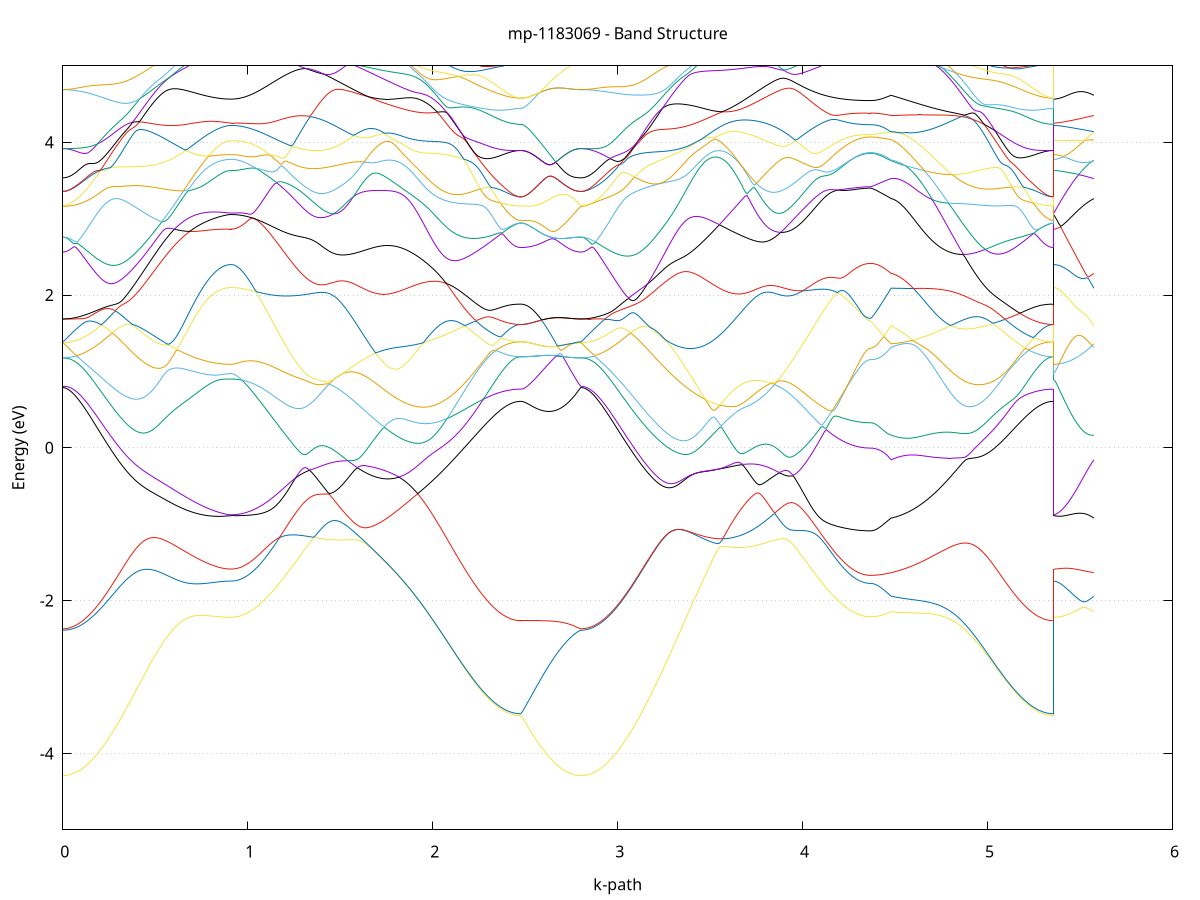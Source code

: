 set title 'mp-1183069 - Band Structure'
set xlabel 'k-path'
set ylabel 'Energy (eV)'
set grid y
set yrange [-5:5]
set terminal png size 800,600
set output 'mp-1183069_bands_gnuplot.png'
plot '-' using 1:2 with lines notitle, '-' using 1:2 with lines notitle, '-' using 1:2 with lines notitle, '-' using 1:2 with lines notitle, '-' using 1:2 with lines notitle, '-' using 1:2 with lines notitle, '-' using 1:2 with lines notitle, '-' using 1:2 with lines notitle, '-' using 1:2 with lines notitle, '-' using 1:2 with lines notitle, '-' using 1:2 with lines notitle, '-' using 1:2 with lines notitle, '-' using 1:2 with lines notitle, '-' using 1:2 with lines notitle, '-' using 1:2 with lines notitle, '-' using 1:2 with lines notitle, '-' using 1:2 with lines notitle, '-' using 1:2 with lines notitle, '-' using 1:2 with lines notitle, '-' using 1:2 with lines notitle, '-' using 1:2 with lines notitle, '-' using 1:2 with lines notitle, '-' using 1:2 with lines notitle, '-' using 1:2 with lines notitle, '-' using 1:2 with lines notitle, '-' using 1:2 with lines notitle, '-' using 1:2 with lines notitle, '-' using 1:2 with lines notitle, '-' using 1:2 with lines notitle, '-' using 1:2 with lines notitle, '-' using 1:2 with lines notitle, '-' using 1:2 with lines notitle, '-' using 1:2 with lines notitle, '-' using 1:2 with lines notitle, '-' using 1:2 with lines notitle, '-' using 1:2 with lines notitle, '-' using 1:2 with lines notitle, '-' using 1:2 with lines notitle, '-' using 1:2 with lines notitle, '-' using 1:2 with lines notitle, '-' using 1:2 with lines notitle, '-' using 1:2 with lines notitle, '-' using 1:2 with lines notitle, '-' using 1:2 with lines notitle, '-' using 1:2 with lines notitle, '-' using 1:2 with lines notitle, '-' using 1:2 with lines notitle, '-' using 1:2 with lines notitle
0.000000 -35.526559
0.009896 -35.526559
0.019793 -35.526459
0.029689 -35.526359
0.039586 -35.526159
0.049482 -35.525959
0.059378 -35.525759
0.069275 -35.525459
0.079171 -35.525059
0.089068 -35.524659
0.098964 -35.524259
0.108860 -35.523759
0.118757 -35.523259
0.128653 -35.522659
0.138550 -35.522059
0.148446 -35.521459
0.158342 -35.520759
0.168239 -35.519959
0.178135 -35.519159
0.188032 -35.518359
0.197928 -35.517559
0.207824 -35.516659
0.217721 -35.515659
0.227617 -35.514759
0.237514 -35.513759
0.247410 -35.512659
0.257306 -35.511659
0.267203 -35.510559
0.277099 -35.509359
0.286996 -35.508259
0.296892 -35.507059
0.306788 -35.505759
0.316685 -35.504559
0.326581 -35.503259
0.336478 -35.501959
0.346374 -35.500659
0.356270 -35.499359
0.366167 -35.497959
0.376063 -35.496559
0.385960 -35.495159
0.395856 -35.493759
0.405752 -35.492359
0.415649 -35.490859
0.425545 -35.489459
0.435442 -35.487959
0.445338 -35.486459
0.455235 -35.484959
0.465131 -35.483559
0.475027 -35.482059
0.484924 -35.480559
0.494820 -35.479059
0.504717 -35.477559
0.514613 -35.476059
0.524509 -35.474559
0.534406 -35.473059
0.544302 -35.471559
0.554199 -35.470059
0.564095 -35.468659
0.573991 -35.467159
0.583888 -35.465759
0.593784 -35.464359
0.603681 -35.462959
0.613577 -35.461559
0.623473 -35.460159
0.633370 -35.458859
0.643266 -35.457459
0.653163 -35.456159
0.663059 -35.454959
0.672955 -35.453659
0.682852 -35.452459
0.692748 -35.451259
0.702645 -35.450159
0.712541 -35.449059
0.722437 -35.447959
0.732334 -35.446959
0.742230 -35.445959
0.752127 -35.444959
0.762023 -35.444059
0.771919 -35.443259
0.781816 -35.442459
0.791712 -35.441659
0.801609 -35.440959
0.811505 -35.440359
0.821401 -35.439759
0.831298 -35.439259
0.841194 -35.438759
0.851091 -35.438359
0.860987 -35.437959
0.870883 -35.437659
0.880780 -35.437459
0.890676 -35.437259
0.900573 -35.437159
0.910469 -35.437159
0.910469 -35.437159
0.920325 -35.437159
0.930181 -35.437159
0.940037 -35.437059
0.949892 -35.436959
0.959748 -35.436859
0.969604 -35.436759
0.979460 -35.436659
0.989316 -35.436459
0.999172 -35.436259
1.009028 -35.436059
1.018884 -35.435859
1.028739 -35.435659
1.038595 -35.435359
1.048451 -35.435159
1.058307 -35.434859
1.068163 -35.434559
1.078019 -35.434159
1.087875 -35.433859
1.097730 -35.433459
1.107586 -35.433159
1.117442 -35.432759
1.127298 -35.432359
1.137154 -35.431959
1.147010 -35.431559
1.156866 -35.431159
1.166722 -35.430659
1.176577 -35.430259
1.186433 -35.429859
1.196289 -35.429359
1.206145 -35.428959
1.216001 -35.428459
1.225857 -35.428059
1.235713 -35.427559
1.245568 -35.427159
1.255424 -35.426759
1.265280 -35.426259
1.275136 -35.425859
1.284992 -35.425459
1.294848 -35.425059
1.304704 -35.424659
1.314560 -35.424359
1.324415 -35.423959
1.334271 -35.423659
1.344127 -35.423359
1.353983 -35.423159
1.363839 -35.422859
1.373695 -35.422659
1.383551 -35.422459
1.393406 -35.422359
1.403262 -35.422159
1.413118 -35.422159
1.422974 -35.422059
1.432830 -35.422059
1.442686 -35.422059
1.452542 -35.422159
1.462398 -35.422159
1.462398 -35.422159
1.472337 -35.422359
1.482277 -35.422459
1.492216 -35.422659
1.502156 -35.422959
1.512095 -35.423259
1.522035 -35.423559
1.531975 -35.423859
1.541914 -35.424259
1.551854 -35.424659
1.561793 -35.425159
1.571733 -35.425659
1.581673 -35.426159
1.591612 -35.426659
1.601552 -35.427259
1.611491 -35.427959
1.621431 -35.428559
1.631371 -35.429259
1.641310 -35.429959
1.651250 -35.430659
1.661189 -35.431459
1.671129 -35.432259
1.681068 -35.433059
1.691008 -35.433959
1.700948 -35.434859
1.710887 -35.435759
1.720827 -35.436659
1.730766 -35.437659
1.740706 -35.438559
1.750646 -35.439659
1.760585 -35.440659
1.770525 -35.441659
1.780464 -35.442759
1.790404 -35.443859
1.800343 -35.444959
1.810283 -35.446059
1.820223 -35.447259
1.830162 -35.448459
1.840102 -35.449559
1.850041 -35.450759
1.859981 -35.452059
1.869921 -35.453259
1.879860 -35.454459
1.889800 -35.455759
1.899739 -35.456959
1.909679 -35.458259
1.919619 -35.459559
1.929558 -35.460759
1.939498 -35.462059
1.949437 -35.463359
1.959377 -35.464659
1.969316 -35.465959
1.979256 -35.467259
1.989196 -35.468559
1.999135 -35.469859
2.009075 -35.471159
2.019014 -35.472459
2.028954 -35.473759
2.038894 -35.474959
2.048833 -35.476259
2.058773 -35.477559
2.068712 -35.478759
2.078652 -35.480059
2.088591 -35.481259
2.098531 -35.482459
2.108471 -35.483659
2.118410 -35.484859
2.128350 -35.485959
2.138289 -35.487159
2.148229 -35.488259
2.158169 -35.489359
2.168108 -35.490459
2.178048 -35.491559
2.187987 -35.492559
2.197927 -35.493559
2.207867 -35.494559
2.217806 -35.495559
2.227746 -35.496459
2.237685 -35.497359
2.247625 -35.498259
2.257564 -35.499159
2.267504 -35.499959
2.277444 -35.500759
2.287383 -35.501459
2.297323 -35.502159
2.307262 -35.502859
2.317202 -35.503559
2.327142 -35.504159
2.337081 -35.504659
2.347021 -35.505259
2.356960 -35.505759
2.366900 -35.506159
2.376840 -35.506659
2.386779 -35.506959
2.396719 -35.507359
2.406658 -35.507659
2.416598 -35.507959
2.426537 -35.508159
2.436477 -35.508359
2.446417 -35.508459
2.456356 -35.508559
2.466296 -35.508659
2.476235 -35.508659
2.476235 -35.508659
2.486088 -35.508759
2.495940 -35.509059
2.505793 -35.509559
2.515646 -35.510159
2.525498 -35.510859
2.535351 -35.511659
2.545203 -35.512459
2.555056 -35.513359
2.564908 -35.514259
2.574761 -35.515059
2.584613 -35.515959
2.594466 -35.516859
2.604318 -35.517659
2.614171 -35.518459
2.624023 -35.519259
2.633876 -35.519959
2.643728 -35.520759
2.653581 -35.521359
2.663434 -35.522059
2.673286 -35.522659
2.683139 -35.523259
2.692991 -35.523759
2.702844 -35.524259
2.712696 -35.524659
2.722549 -35.525059
2.732401 -35.525459
2.742254 -35.525759
2.752106 -35.525959
2.761959 -35.526159
2.771811 -35.526359
2.781664 -35.526459
2.791516 -35.526559
2.801369 -35.526559
2.801369 -35.526559
2.811358 -35.526559
2.821347 -35.526459
2.831336 -35.526359
2.841325 -35.526159
2.851315 -35.525959
2.861304 -35.525759
2.871293 -35.525459
2.881282 -35.525059
2.891271 -35.524659
2.901260 -35.524259
2.911249 -35.523759
2.921238 -35.523159
2.931228 -35.522659
2.941217 -35.521959
2.951206 -35.521359
2.961195 -35.520659
2.971184 -35.519859
2.981173 -35.519059
2.991162 -35.518259
3.001152 -35.517359
3.011141 -35.516459
3.021130 -35.515459
3.031119 -35.514559
3.041108 -35.513459
3.051097 -35.512459
3.061086 -35.511359
3.071075 -35.510259
3.081064 -35.509059
3.091054 -35.507859
3.101043 -35.506659
3.111032 -35.505459
3.121021 -35.504159
3.131010 -35.502859
3.140999 -35.501559
3.150988 -35.500159
3.160978 -35.498759
3.170967 -35.497359
3.180956 -35.495959
3.190945 -35.494559
3.200934 -35.493059
3.210923 -35.491659
3.220912 -35.490159
3.230901 -35.488659
3.240891 -35.487159
3.250880 -35.485659
3.260869 -35.484059
3.270858 -35.482559
3.280847 -35.481059
3.290836 -35.479459
3.300825 -35.477859
3.310814 -35.476359
3.320804 -35.474759
3.330793 -35.473259
3.340782 -35.471659
3.350771 -35.470159
3.360760 -35.468559
3.370749 -35.466959
3.380738 -35.465459
3.390727 -35.463959
3.400717 -35.462359
3.410706 -35.460859
3.420695 -35.459359
3.430684 -35.457859
3.440673 -35.456459
3.450662 -35.454959
3.460651 -35.453459
3.470640 -35.452059
3.480630 -35.450659
3.490619 -35.449259
3.500608 -35.447859
3.510597 -35.446559
3.520586 -35.445259
3.530575 -35.443959
3.540564 -35.442659
3.550553 -35.441359
3.560543 -35.440159
3.570532 -35.438959
3.580521 -35.437859
3.590510 -35.436659
3.600499 -35.435559
3.610488 -35.434559
3.620477 -35.433559
3.630466 -35.432559
3.640456 -35.431559
3.650445 -35.430659
3.660434 -35.429759
3.670423 -35.428959
3.680412 -35.428159
3.690401 -35.427459
3.700390 -35.426759
3.710380 -35.426059
3.720369 -35.425459
3.730358 -35.424959
3.740347 -35.424459
3.750336 -35.423959
3.760325 -35.423559
3.770314 -35.423259
3.780303 -35.422959
3.790293 -35.422659
3.800282 -35.422459
3.810271 -35.422259
3.820260 -35.422159
3.830249 -35.422059
3.840238 -35.422059
3.850227 -35.422059
3.860216 -35.422059
3.860216 -35.422059
3.870156 -35.422159
3.880096 -35.422259
3.890035 -35.422359
3.899975 -35.422559
3.909914 -35.422759
3.919854 -35.422959
3.929794 -35.423159
3.939733 -35.423359
3.949673 -35.423659
3.959612 -35.423959
3.969552 -35.424159
3.979491 -35.424459
3.989431 -35.424859
3.999371 -35.425159
4.009310 -35.425459
4.019250 -35.425759
4.029189 -35.426159
4.039129 -35.426459
4.049069 -35.426859
4.059008 -35.427159
4.068948 -35.427559
4.078887 -35.427859
4.088827 -35.428259
4.098766 -35.428559
4.108706 -35.428959
4.118646 -35.429259
4.128585 -35.429559
4.138525 -35.429959
4.148464 -35.430259
4.158404 -35.430559
4.168344 -35.430859
4.178283 -35.431159
4.188223 -35.431359
4.198162 -35.431659
4.208102 -35.431959
4.218042 -35.432159
4.227981 -35.432359
4.237921 -35.432659
4.247860 -35.432859
4.257800 -35.432959
4.267739 -35.433159
4.277679 -35.433359
4.287619 -35.433459
4.297558 -35.433559
4.307498 -35.433759
4.317437 -35.433759
4.327377 -35.433859
4.337317 -35.433959
4.347256 -35.433959
4.357196 -35.434059
4.367135 -35.434059
4.367135 -35.434059
4.376423 -35.434059
4.385710 -35.434059
4.394998 -35.434059
4.404285 -35.434159
4.413573 -35.434159
4.422860 -35.434259
4.432148 -35.434359
4.441435 -35.434459
4.450723 -35.434559
4.460010 -35.434659
4.469298 -35.434859
4.478585 -35.434959
4.478585 -35.434959
4.488562 -35.435059
4.498540 -35.435259
4.508517 -35.435459
4.518495 -35.435759
4.528472 -35.436059
4.538449 -35.436459
4.548427 -35.436859
4.558404 -35.437359
4.568381 -35.437959
4.578359 -35.438459
4.588336 -35.439159
4.598314 -35.439759
4.608291 -35.440459
4.618268 -35.441259
4.628246 -35.441959
4.638223 -35.442859
4.648201 -35.443659
4.658178 -35.444559
4.668155 -35.445459
4.678133 -35.446459
4.688110 -35.447459
4.698087 -35.448459
4.708065 -35.449459
4.718042 -35.450559
4.728020 -35.451659
4.737997 -35.452759
4.747974 -35.453859
4.757952 -35.455059
4.767929 -35.456259
4.777906 -35.457359
4.787884 -35.458559
4.797861 -35.459859
4.807839 -35.461059
4.817816 -35.462259
4.827793 -35.463559
4.837771 -35.464759
4.847748 -35.466059
4.857725 -35.467359
4.867703 -35.468559
4.877680 -35.469859
4.887658 -35.471159
4.897635 -35.472359
4.907612 -35.473659
4.917590 -35.474959
4.927567 -35.476159
4.937544 -35.477459
4.947522 -35.478659
4.957499 -35.479859
4.967477 -35.481159
4.977454 -35.482359
4.987431 -35.483559
4.997409 -35.484759
5.007386 -35.485859
5.017364 -35.487059
5.027341 -35.488159
5.037318 -35.489259
5.047296 -35.490359
5.057273 -35.491459
5.067250 -35.492459
5.077228 -35.493459
5.087205 -35.494459
5.097183 -35.495459
5.107160 -35.496359
5.117137 -35.497359
5.127115 -35.498159
5.137092 -35.499059
5.147069 -35.499859
5.157047 -35.500659
5.167024 -35.501459
5.177002 -35.502159
5.186979 -35.502859
5.196956 -35.503459
5.206934 -35.504059
5.216911 -35.504659
5.226888 -35.505259
5.236866 -35.505759
5.246843 -35.506159
5.256821 -35.506559
5.266798 -35.506959
5.276775 -35.507359
5.286753 -35.507659
5.296730 -35.507959
5.306708 -35.508159
5.316685 -35.508359
5.326662 -35.508459
5.336640 -35.508559
5.346617 -35.508659
5.356594 -35.508659
5.356594 -35.437159
5.366517 -35.437159
5.376441 -35.437159
5.386364 -35.437159
5.396287 -35.437059
5.406210 -35.437059
5.416133 -35.436959
5.426056 -35.436859
5.435979 -35.436759
5.445902 -35.436759
5.455825 -35.436559
5.465748 -35.436459
5.475671 -35.436359
5.485595 -35.436259
5.495518 -35.436159
5.505441 -35.435959
5.515364 -35.435859
5.525287 -35.435659
5.535210 -35.435559
5.545133 -35.435359
5.555056 -35.435259
5.564979 -35.435159
5.574902 -35.434959
e
0.000000 -35.453559
0.009896 -35.453559
0.019793 -35.453459
0.029689 -35.453459
0.039586 -35.453359
0.049482 -35.453259
0.059378 -35.453159
0.069275 -35.453059
0.079171 -35.452859
0.089068 -35.452659
0.098964 -35.452459
0.108860 -35.452259
0.118757 -35.452059
0.128653 -35.451759
0.138550 -35.451459
0.148446 -35.451159
0.158342 -35.450859
0.168239 -35.450559
0.178135 -35.450159
0.188032 -35.449759
0.197928 -35.449359
0.207824 -35.448959
0.217721 -35.448559
0.227617 -35.448059
0.237514 -35.447559
0.247410 -35.447059
0.257306 -35.446559
0.267203 -35.446059
0.277099 -35.445459
0.286996 -35.444859
0.296892 -35.444259
0.306788 -35.443659
0.316685 -35.443059
0.326581 -35.442459
0.336478 -35.441759
0.346374 -35.441159
0.356270 -35.440459
0.366167 -35.439759
0.376063 -35.439159
0.385960 -35.438459
0.395856 -35.437759
0.405752 -35.436959
0.415649 -35.436259
0.425545 -35.435559
0.435442 -35.434859
0.445338 -35.434059
0.455235 -35.433359
0.465131 -35.432659
0.475027 -35.431859
0.484924 -35.431159
0.494820 -35.430359
0.504717 -35.429659
0.514613 -35.428859
0.524509 -35.428159
0.534406 -35.427459
0.544302 -35.426759
0.554199 -35.425959
0.564095 -35.425259
0.573991 -35.424559
0.583888 -35.423859
0.593784 -35.423159
0.603681 -35.422559
0.613577 -35.421859
0.623473 -35.421259
0.633370 -35.420559
0.643266 -35.419959
0.653163 -35.419359
0.663059 -35.418759
0.672955 -35.418159
0.682852 -35.417659
0.692748 -35.417059
0.702645 -35.416559
0.712541 -35.416059
0.722437 -35.415559
0.732334 -35.415059
0.742230 -35.414659
0.752127 -35.414259
0.762023 -35.413859
0.771919 -35.413459
0.781816 -35.413059
0.791712 -35.412759
0.801609 -35.412459
0.811505 -35.412159
0.821401 -35.411959
0.831298 -35.411659
0.841194 -35.411459
0.851091 -35.411359
0.860987 -35.411159
0.870883 -35.411059
0.880780 -35.410959
0.890676 -35.410859
0.900573 -35.410859
0.910469 -35.410859
0.910469 -35.410859
0.920325 -35.410859
0.930181 -35.410859
0.940037 -35.410759
0.949892 -35.410759
0.959748 -35.410759
0.969604 -35.410659
0.979460 -35.410659
0.989316 -35.410559
0.999172 -35.410559
1.009028 -35.410459
1.018884 -35.410359
1.028739 -35.410359
1.038595 -35.410259
1.048451 -35.410159
1.058307 -35.410059
1.068163 -35.409959
1.078019 -35.409859
1.087875 -35.409759
1.097730 -35.409659
1.107586 -35.409559
1.117442 -35.409359
1.127298 -35.409259
1.137154 -35.409159
1.147010 -35.408959
1.156866 -35.408859
1.166722 -35.408759
1.176577 -35.408559
1.186433 -35.408459
1.196289 -35.408259
1.206145 -35.408159
1.216001 -35.407959
1.225857 -35.407859
1.235713 -35.407659
1.245568 -35.407559
1.255424 -35.407359
1.265280 -35.407159
1.275136 -35.407059
1.284992 -35.406859
1.294848 -35.406659
1.304704 -35.406459
1.314560 -35.406259
1.324415 -35.406059
1.334271 -35.405859
1.344127 -35.405659
1.353983 -35.405459
1.363839 -35.405259
1.373695 -35.405059
1.383551 -35.404759
1.393406 -35.404559
1.403262 -35.404259
1.413118 -35.404059
1.422974 -35.403759
1.432830 -35.403559
1.442686 -35.403859
1.452542 -35.404159
1.462398 -35.404459
1.462398 -35.404459
1.472337 -35.404759
1.482277 -35.405159
1.492216 -35.405559
1.502156 -35.405959
1.512095 -35.406459
1.522035 -35.406859
1.531975 -35.407359
1.541914 -35.407859
1.551854 -35.408459
1.561793 -35.408959
1.571733 -35.409559
1.581673 -35.410159
1.591612 -35.410859
1.601552 -35.411459
1.611491 -35.412159
1.621431 -35.412859
1.631371 -35.413659
1.641310 -35.414459
1.651250 -35.415159
1.661189 -35.416059
1.671129 -35.416859
1.681068 -35.417759
1.691008 -35.418559
1.700948 -35.419459
1.710887 -35.420459
1.720827 -35.421359
1.730766 -35.422359
1.740706 -35.423359
1.750646 -35.424359
1.760585 -35.425459
1.770525 -35.426459
1.780464 -35.427559
1.790404 -35.428659
1.800343 -35.429759
1.810283 -35.430859
1.820223 -35.432059
1.830162 -35.433259
1.840102 -35.434359
1.850041 -35.435559
1.859981 -35.436759
1.869921 -35.437959
1.879860 -35.439259
1.889800 -35.440459
1.899739 -35.441759
1.909679 -35.442959
1.919619 -35.444259
1.929558 -35.445459
1.939498 -35.446759
1.949437 -35.448059
1.959377 -35.449359
1.969316 -35.450659
1.979256 -35.451859
1.989196 -35.453159
1.999135 -35.454459
2.009075 -35.455759
2.019014 -35.457059
2.028954 -35.458259
2.038894 -35.459559
2.048833 -35.460759
2.058773 -35.462059
2.068712 -35.463259
2.078652 -35.464459
2.088591 -35.465759
2.098531 -35.466859
2.108471 -35.468059
2.118410 -35.469259
2.128350 -35.470459
2.138289 -35.471559
2.148229 -35.472659
2.158169 -35.473759
2.168108 -35.474859
2.178048 -35.475859
2.187987 -35.476859
2.197927 -35.477859
2.207867 -35.478859
2.217806 -35.479859
2.227746 -35.480759
2.237685 -35.481659
2.247625 -35.482559
2.257564 -35.483359
2.267504 -35.484159
2.277444 -35.484959
2.287383 -35.485659
2.297323 -35.486359
2.307262 -35.487059
2.317202 -35.487659
2.327142 -35.488259
2.337081 -35.488859
2.347021 -35.489359
2.356960 -35.489859
2.366900 -35.490359
2.376840 -35.490759
2.386779 -35.491159
2.396719 -35.491459
2.406658 -35.491759
2.416598 -35.492059
2.426537 -35.492259
2.436477 -35.492459
2.446417 -35.492559
2.456356 -35.492659
2.466296 -35.492759
2.476235 -35.492759
2.476235 -35.492759
2.486088 -35.492659
2.495940 -35.492259
2.505793 -35.491659
2.515646 -35.490859
2.525498 -35.489959
2.535351 -35.488859
2.545203 -35.487659
2.555056 -35.486459
2.564908 -35.485159
2.574761 -35.483859
2.584613 -35.482459
2.594466 -35.481059
2.604318 -35.479559
2.614171 -35.478059
2.624023 -35.476659
2.633876 -35.475159
2.643728 -35.473659
2.653581 -35.472159
2.663434 -35.470659
2.673286 -35.469059
2.683139 -35.467559
2.692991 -35.466159
2.702844 -35.464659
2.712696 -35.463159
2.722549 -35.461759
2.732401 -35.460359
2.742254 -35.458959
2.752106 -35.457659
2.761959 -35.456459
2.771811 -35.455259
2.781664 -35.454359
2.791516 -35.453759
2.801369 -35.453559
2.801369 -35.453559
2.811358 -35.453459
2.821347 -35.453459
2.831336 -35.453359
2.841325 -35.453259
2.851315 -35.453159
2.861304 -35.453059
2.871293 -35.452859
2.881282 -35.452659
2.891271 -35.452359
2.901260 -35.452159
2.911249 -35.451859
2.921238 -35.451559
2.931228 -35.451159
2.941217 -35.450859
2.951206 -35.450459
2.961195 -35.450059
2.971184 -35.449559
2.981173 -35.449159
2.991162 -35.448659
3.001152 -35.448159
3.011141 -35.447659
3.021130 -35.447059
3.031119 -35.446559
3.041108 -35.445959
3.051097 -35.445359
3.061086 -35.444759
3.071075 -35.444159
3.081064 -35.443459
3.091054 -35.442759
3.101043 -35.442159
3.111032 -35.441459
3.121021 -35.440759
3.131010 -35.440059
3.140999 -35.439359
3.150988 -35.438559
3.160978 -35.437859
3.170967 -35.437059
3.180956 -35.436359
3.190945 -35.435559
3.200934 -35.434859
3.210923 -35.434059
3.220912 -35.433259
3.230901 -35.432559
3.240891 -35.431759
3.250880 -35.430959
3.260869 -35.430259
3.270858 -35.429459
3.280847 -35.428659
3.290836 -35.427959
3.300825 -35.427159
3.310814 -35.426459
3.320804 -35.425659
3.330793 -35.424959
3.340782 -35.424259
3.350771 -35.423559
3.360760 -35.422859
3.370749 -35.422159
3.380738 -35.421459
3.390727 -35.420759
3.400717 -35.420159
3.410706 -35.419459
3.420695 -35.418859
3.430684 -35.418259
3.440673 -35.417659
3.450662 -35.417059
3.460651 -35.416459
3.470640 -35.415959
3.480630 -35.415359
3.490619 -35.414859
3.500608 -35.414359
3.510597 -35.413859
3.520586 -35.413359
3.530575 -35.412959
3.540564 -35.412459
3.550553 -35.412059
3.560543 -35.411659
3.570532 -35.411259
3.580521 -35.410959
3.590510 -35.410559
3.600499 -35.410259
3.610488 -35.409859
3.620477 -35.409559
3.630466 -35.409259
3.640456 -35.408959
3.650445 -35.408659
3.660434 -35.408359
3.670423 -35.408159
3.680412 -35.407859
3.690401 -35.407559
3.700390 -35.407359
3.710380 -35.407059
3.720369 -35.406859
3.730358 -35.406559
3.740347 -35.406359
3.750336 -35.406059
3.760325 -35.405859
3.770314 -35.405559
3.780303 -35.405259
3.790293 -35.405059
3.800282 -35.404759
3.810271 -35.404459
3.820260 -35.404259
3.830249 -35.403959
3.840238 -35.403659
3.850227 -35.403659
3.860216 -35.403959
3.860216 -35.403959
3.870156 -35.404259
3.880096 -35.404559
3.890035 -35.404859
3.899975 -35.405259
3.909914 -35.405559
3.919854 -35.405959
3.929794 -35.406259
3.939733 -35.406659
3.949673 -35.407059
3.959612 -35.407459
3.969552 -35.407859
3.979491 -35.408159
3.989431 -35.408559
3.999371 -35.408959
4.009310 -35.409359
4.019250 -35.409759
4.029189 -35.410159
4.039129 -35.410559
4.049069 -35.410959
4.059008 -35.411359
4.068948 -35.411759
4.078887 -35.412159
4.088827 -35.412559
4.098766 -35.412959
4.108706 -35.413259
4.118646 -35.413659
4.128585 -35.414059
4.138525 -35.414359
4.148464 -35.414759
4.158404 -35.415059
4.168344 -35.415359
4.178283 -35.415659
4.188223 -35.415959
4.198162 -35.416259
4.208102 -35.416459
4.218042 -35.416759
4.227981 -35.416959
4.237921 -35.417259
4.247860 -35.417459
4.257800 -35.417659
4.267739 -35.417859
4.277679 -35.417959
4.287619 -35.418159
4.297558 -35.418259
4.307498 -35.418359
4.317437 -35.418459
4.327377 -35.418559
4.337317 -35.418559
4.347256 -35.418659
4.357196 -35.418659
4.367135 -35.418659
4.367135 -35.418659
4.376423 -35.418659
4.385710 -35.418659
4.394998 -35.418559
4.404285 -35.418559
4.413573 -35.418459
4.422860 -35.418359
4.432148 -35.418259
4.441435 -35.418059
4.450723 -35.417959
4.460010 -35.417759
4.469298 -35.417659
4.478585 -35.417459
4.478585 -35.417459
4.488562 -35.417659
4.498540 -35.418059
4.508517 -35.418359
4.518495 -35.418859
4.528472 -35.419259
4.538449 -35.419759
4.548427 -35.420359
4.558404 -35.420859
4.568381 -35.421559
4.578359 -35.422159
4.588336 -35.422859
4.598314 -35.423659
4.608291 -35.424459
4.618268 -35.425259
4.628246 -35.426059
4.638223 -35.426959
4.648201 -35.427859
4.658178 -35.428759
4.668155 -35.429759
4.678133 -35.430759
4.688110 -35.431759
4.698087 -35.432859
4.708065 -35.433859
4.718042 -35.434959
4.728020 -35.436159
4.737997 -35.437259
4.747974 -35.438359
4.757952 -35.439559
4.767929 -35.440759
4.777906 -35.441959
4.787884 -35.443159
4.797861 -35.444359
4.807839 -35.445559
4.817816 -35.446859
4.827793 -35.448059
4.837771 -35.449359
4.847748 -35.450559
4.857725 -35.451859
4.867703 -35.453159
4.877680 -35.454359
4.887658 -35.455659
4.897635 -35.456959
4.907612 -35.458159
4.917590 -35.459459
4.927567 -35.460659
4.937544 -35.461959
4.947522 -35.463159
4.957499 -35.464359
4.967477 -35.465559
4.977454 -35.466759
4.987431 -35.467959
4.997409 -35.469159
5.007386 -35.470259
5.017364 -35.471459
5.027341 -35.472559
5.037318 -35.473659
5.047296 -35.474759
5.057273 -35.475759
5.067250 -35.476759
5.077228 -35.477759
5.087205 -35.478759
5.097183 -35.479759
5.107160 -35.480659
5.117137 -35.481559
5.127115 -35.482459
5.137092 -35.483259
5.147069 -35.484059
5.157047 -35.484859
5.167024 -35.485659
5.177002 -35.486359
5.186979 -35.486959
5.196956 -35.487659
5.206934 -35.488259
5.216911 -35.488859
5.226888 -35.489359
5.236866 -35.489859
5.246843 -35.490359
5.256821 -35.490759
5.266798 -35.491159
5.276775 -35.491459
5.286753 -35.491759
5.296730 -35.492059
5.306708 -35.492259
5.316685 -35.492459
5.326662 -35.492559
5.336640 -35.492659
5.346617 -35.492759
5.356594 -35.492759
5.356594 -35.410859
5.366517 -35.410859
5.376441 -35.410959
5.386364 -35.411059
5.396287 -35.411259
5.406210 -35.411459
5.416133 -35.411759
5.426056 -35.412059
5.435979 -35.412359
5.445902 -35.412659
5.455825 -35.413059
5.465748 -35.413459
5.475671 -35.413759
5.485595 -35.414159
5.495518 -35.414559
5.505441 -35.414959
5.515364 -35.415359
5.525287 -35.415659
5.535210 -35.416059
5.545133 -35.416459
5.555056 -35.416759
5.564979 -35.417059
5.574902 -35.417459
e
0.000000 -35.445059
0.009896 -35.445059
0.019793 -35.445059
0.029689 -35.444959
0.039586 -35.444859
0.049482 -35.444659
0.059378 -35.444459
0.069275 -35.444259
0.079171 -35.444059
0.089068 -35.443759
0.098964 -35.443459
0.108860 -35.443059
0.118757 -35.442759
0.128653 -35.442359
0.138550 -35.441959
0.148446 -35.441459
0.158342 -35.440959
0.168239 -35.440559
0.178135 -35.439959
0.188032 -35.439459
0.197928 -35.438859
0.207824 -35.438359
0.217721 -35.437659
0.227617 -35.437059
0.237514 -35.436459
0.247410 -35.435759
0.257306 -35.435159
0.267203 -35.434459
0.277099 -35.433759
0.286996 -35.433059
0.296892 -35.432359
0.306788 -35.431559
0.316685 -35.430859
0.326581 -35.430059
0.336478 -35.429359
0.346374 -35.428559
0.356270 -35.427859
0.366167 -35.427059
0.376063 -35.426259
0.385960 -35.425459
0.395856 -35.424759
0.405752 -35.423959
0.415649 -35.423159
0.425545 -35.422459
0.435442 -35.421659
0.445338 -35.420859
0.455235 -35.420159
0.465131 -35.419459
0.475027 -35.418659
0.484924 -35.417959
0.494820 -35.417259
0.504717 -35.416559
0.514613 -35.415859
0.524509 -35.415159
0.534406 -35.414459
0.544302 -35.413859
0.554199 -35.413159
0.564095 -35.412559
0.573991 -35.411959
0.583888 -35.411359
0.593784 -35.410859
0.603681 -35.410259
0.613577 -35.409759
0.623473 -35.409259
0.633370 -35.408759
0.643266 -35.408259
0.653163 -35.407859
0.663059 -35.407459
0.672955 -35.407059
0.682852 -35.406659
0.692748 -35.406259
0.702645 -35.405959
0.712541 -35.405659
0.722437 -35.405359
0.732334 -35.405059
0.742230 -35.404759
0.752127 -35.404559
0.762023 -35.404359
0.771919 -35.404159
0.781816 -35.403959
0.791712 -35.403859
0.801609 -35.403659
0.811505 -35.403559
0.821401 -35.403459
0.831298 -35.403359
0.841194 -35.403259
0.851091 -35.403159
0.860987 -35.403159
0.870883 -35.403059
0.880780 -35.403059
0.890676 -35.403059
0.900573 -35.403059
0.910469 -35.402959
0.910469 -35.402959
0.920325 -35.402959
0.930181 -35.402959
0.940037 -35.402959
0.949892 -35.402959
0.959748 -35.402959
0.969604 -35.402959
0.979460 -35.402859
0.989316 -35.402859
0.999172 -35.402759
1.009028 -35.402759
1.018884 -35.402659
1.028739 -35.402659
1.038595 -35.402559
1.048451 -35.402559
1.058307 -35.402459
1.068163 -35.402359
1.078019 -35.402359
1.087875 -35.402259
1.097730 -35.402159
1.107586 -35.402159
1.117442 -35.402059
1.127298 -35.401959
1.137154 -35.401959
1.147010 -35.401859
1.156866 -35.401759
1.166722 -35.401759
1.176577 -35.401659
1.186433 -35.401659
1.196289 -35.401559
1.206145 -35.401559
1.216001 -35.401459
1.225857 -35.401459
1.235713 -35.401459
1.245568 -35.401459
1.255424 -35.401459
1.265280 -35.401459
1.275136 -35.401459
1.284992 -35.401459
1.294848 -35.401459
1.304704 -35.401559
1.314560 -35.401559
1.324415 -35.401659
1.334271 -35.401759
1.344127 -35.401859
1.353983 -35.401959
1.363839 -35.402159
1.373695 -35.402259
1.383551 -35.402459
1.393406 -35.402559
1.403262 -35.402859
1.413118 -35.403059
1.422974 -35.403259
1.432830 -35.403559
1.442686 -35.403259
1.452542 -35.402959
1.462398 -35.402659
1.462398 -35.402659
1.472337 -35.402359
1.482277 -35.402159
1.492216 -35.401859
1.502156 -35.401559
1.512095 -35.401259
1.522035 -35.400959
1.531975 -35.400759
1.541914 -35.400459
1.551854 -35.400259
1.561793 -35.399959
1.571733 -35.399759
1.581673 -35.399559
1.591612 -35.399359
1.601552 -35.399159
1.611491 -35.398959
1.621431 -35.398759
1.631371 -35.398659
1.641310 -35.398459
1.651250 -35.398359
1.661189 -35.398259
1.671129 -35.398259
1.681068 -35.398159
1.691008 -35.398159
1.700948 -35.398059
1.710887 -35.398059
1.720827 -35.398159
1.730766 -35.398159
1.740706 -35.398259
1.750646 -35.398259
1.760585 -35.398359
1.770525 -35.398459
1.780464 -35.398659
1.790404 -35.398859
1.800343 -35.398959
1.810283 -35.399159
1.820223 -35.399359
1.830162 -35.399659
1.840102 -35.399859
1.850041 -35.400159
1.859981 -35.400459
1.869921 -35.400759
1.879860 -35.401059
1.889800 -35.401459
1.899739 -35.401759
1.909679 -35.402159
1.919619 -35.402559
1.929558 -35.402959
1.939498 -35.403359
1.949437 -35.403859
1.959377 -35.404259
1.969316 -35.404659
1.979256 -35.405159
1.989196 -35.405659
1.999135 -35.406159
2.009075 -35.406559
2.019014 -35.407059
2.028954 -35.407559
2.038894 -35.408059
2.048833 -35.408659
2.058773 -35.409159
2.068712 -35.409659
2.078652 -35.410159
2.088591 -35.410659
2.098531 -35.411259
2.108471 -35.411759
2.118410 -35.412259
2.128350 -35.412759
2.138289 -35.413259
2.148229 -35.413759
2.158169 -35.414359
2.168108 -35.414859
2.178048 -35.415359
2.187987 -35.415759
2.197927 -35.416259
2.207867 -35.416759
2.217806 -35.417159
2.227746 -35.417659
2.237685 -35.418059
2.247625 -35.418559
2.257564 -35.418959
2.267504 -35.419359
2.277444 -35.419759
2.287383 -35.420059
2.297323 -35.420459
2.307262 -35.420759
2.317202 -35.421159
2.327142 -35.421459
2.337081 -35.421759
2.347021 -35.421959
2.356960 -35.422259
2.366900 -35.422459
2.376840 -35.422659
2.386779 -35.422859
2.396719 -35.423059
2.406658 -35.423259
2.416598 -35.423359
2.426537 -35.423459
2.436477 -35.423559
2.446417 -35.423659
2.456356 -35.423659
2.466296 -35.423759
2.476235 -35.423759
2.476235 -35.423759
2.486088 -35.423759
2.495940 -35.423859
2.505793 -35.423959
2.515646 -35.424159
2.525498 -35.424359
2.535351 -35.424659
2.545203 -35.424959
2.555056 -35.425359
2.564908 -35.425759
2.574761 -35.426259
2.584613 -35.426759
2.594466 -35.427359
2.604318 -35.427959
2.614171 -35.428559
2.624023 -35.429259
2.633876 -35.430059
2.643728 -35.430859
2.653581 -35.431659
2.663434 -35.432459
2.673286 -35.433359
2.683139 -35.434359
2.692991 -35.435259
2.702844 -35.436259
2.712696 -35.437359
2.722549 -35.438359
2.732401 -35.439459
2.742254 -35.440459
2.752106 -35.441559
2.761959 -35.442559
2.771811 -35.443459
2.781664 -35.444259
2.791516 -35.444859
2.801369 -35.445059
2.801369 -35.445059
2.811358 -35.445059
2.821347 -35.445059
2.831336 -35.444959
2.841325 -35.444859
2.851315 -35.444759
2.861304 -35.444559
2.871293 -35.444359
2.881282 -35.444159
2.891271 -35.443959
2.901260 -35.443659
2.911249 -35.443359
2.921238 -35.443059
2.931228 -35.442759
2.941217 -35.442359
2.951206 -35.441959
2.961195 -35.441559
2.971184 -35.441059
2.981173 -35.440659
2.991162 -35.440159
3.001152 -35.439659
3.011141 -35.439159
3.021130 -35.438559
3.031119 -35.437959
3.041108 -35.437459
3.051097 -35.436859
3.061086 -35.436159
3.071075 -35.435559
3.081064 -35.434859
3.091054 -35.434259
3.101043 -35.433559
3.111032 -35.432859
3.121021 -35.432159
3.131010 -35.431459
3.140999 -35.430659
3.150988 -35.429959
3.160978 -35.429259
3.170967 -35.428459
3.180956 -35.427659
3.190945 -35.426959
3.200934 -35.426159
3.210923 -35.425359
3.220912 -35.424659
3.230901 -35.423859
3.240891 -35.423059
3.250880 -35.422259
3.260869 -35.421559
3.270858 -35.420759
3.280847 -35.419959
3.290836 -35.419259
3.300825 -35.418459
3.310814 -35.417759
3.320804 -35.416959
3.330793 -35.416259
3.340782 -35.415559
3.350771 -35.414859
3.360760 -35.414159
3.370749 -35.413459
3.380738 -35.412759
3.390727 -35.412059
3.400717 -35.411459
3.410706 -35.410859
3.420695 -35.410159
3.430684 -35.409559
3.440673 -35.409059
3.450662 -35.408459
3.460651 -35.407859
3.470640 -35.407359
3.480630 -35.406859
3.490619 -35.406359
3.500608 -35.405959
3.510597 -35.405459
3.520586 -35.405059
3.530575 -35.404659
3.540564 -35.404259
3.550553 -35.403959
3.560543 -35.403559
3.570532 -35.403259
3.580521 -35.402959
3.590510 -35.402759
3.600499 -35.402459
3.610488 -35.402259
3.620477 -35.402059
3.630466 -35.401859
3.640456 -35.401759
3.650445 -35.401659
3.660434 -35.401559
3.670423 -35.401459
3.680412 -35.401459
3.690401 -35.401359
3.700390 -35.401359
3.710380 -35.401359
3.720369 -35.401459
3.730358 -35.401459
3.740347 -35.401559
3.750336 -35.401659
3.760325 -35.401759
3.770314 -35.401959
3.780303 -35.402059
3.790293 -35.402259
3.800282 -35.402459
3.810271 -35.402659
3.820260 -35.402859
3.830249 -35.403159
3.840238 -35.403359
3.850227 -35.403359
3.860216 -35.403159
3.860216 -35.403159
3.870156 -35.402859
3.880096 -35.402559
3.890035 -35.402359
3.899975 -35.402059
3.909914 -35.401859
3.919854 -35.401559
3.929794 -35.401359
3.939733 -35.401159
3.949673 -35.400959
3.959612 -35.400759
3.969552 -35.400559
3.979491 -35.400359
3.989431 -35.400159
3.999371 -35.400059
4.009310 -35.399859
4.019250 -35.399659
4.029189 -35.399559
4.039129 -35.399459
4.049069 -35.399359
4.059008 -35.399259
4.068948 -35.399159
4.078887 -35.399059
4.088827 -35.398959
4.098766 -35.398859
4.108706 -35.398759
4.118646 -35.398759
4.128585 -35.398659
4.138525 -35.398659
4.148464 -35.398559
4.158404 -35.398559
4.168344 -35.398459
4.178283 -35.398459
4.188223 -35.398459
4.198162 -35.398459
4.208102 -35.398359
4.218042 -35.398359
4.227981 -35.398359
4.237921 -35.398359
4.247860 -35.398359
4.257800 -35.398359
4.267739 -35.398359
4.277679 -35.398359
4.287619 -35.398359
4.297558 -35.398359
4.307498 -35.398259
4.317437 -35.398259
4.327377 -35.398259
4.337317 -35.398259
4.347256 -35.398259
4.357196 -35.398259
4.367135 -35.398259
4.367135 -35.398259
4.376423 -35.398259
4.385710 -35.398359
4.394998 -35.398359
4.404285 -35.398359
4.413573 -35.398459
4.422860 -35.398459
4.432148 -35.398559
4.441435 -35.398559
4.450723 -35.398659
4.460010 -35.398759
4.469298 -35.398859
4.478585 -35.398959
4.478585 -35.398959
4.488562 -35.398859
4.498540 -35.398859
4.508517 -35.398759
4.518495 -35.398759
4.528472 -35.398659
4.538449 -35.398659
4.548427 -35.398659
4.558404 -35.398559
4.568381 -35.398559
4.578359 -35.398559
4.588336 -35.398559
4.598314 -35.398659
4.608291 -35.398659
4.618268 -35.398759
4.628246 -35.398759
4.638223 -35.398859
4.648201 -35.398959
4.658178 -35.399059
4.668155 -35.399259
4.678133 -35.399359
4.688110 -35.399559
4.698087 -35.399759
4.708065 -35.399959
4.718042 -35.400259
4.728020 -35.400459
4.737997 -35.400759
4.747974 -35.401059
4.757952 -35.401359
4.767929 -35.401659
4.777906 -35.401959
4.787884 -35.402359
4.797861 -35.402659
4.807839 -35.403059
4.817816 -35.403459
4.827793 -35.403859
4.837771 -35.404359
4.847748 -35.404759
4.857725 -35.405159
4.867703 -35.405659
4.877680 -35.406159
4.887658 -35.406559
4.897635 -35.407059
4.907612 -35.407559
4.917590 -35.408059
4.927567 -35.408559
4.937544 -35.409059
4.947522 -35.409659
4.957499 -35.410159
4.967477 -35.410659
4.977454 -35.411159
4.987431 -35.411659
4.997409 -35.412259
5.007386 -35.412759
5.017364 -35.413259
5.027341 -35.413759
5.037318 -35.414259
5.047296 -35.414759
5.057273 -35.415259
5.067250 -35.415759
5.077228 -35.416259
5.087205 -35.416659
5.097183 -35.417159
5.107160 -35.417659
5.117137 -35.418059
5.127115 -35.418459
5.137092 -35.418859
5.147069 -35.419259
5.157047 -35.419659
5.167024 -35.420059
5.177002 -35.420459
5.186979 -35.420759
5.196956 -35.421059
5.206934 -35.421459
5.216911 -35.421659
5.226888 -35.421959
5.236866 -35.422259
5.246843 -35.422459
5.256821 -35.422659
5.266798 -35.422859
5.276775 -35.423059
5.286753 -35.423259
5.296730 -35.423359
5.306708 -35.423459
5.316685 -35.423559
5.326662 -35.423659
5.336640 -35.423659
5.346617 -35.423759
5.356594 -35.423759
5.356594 -35.402959
5.366517 -35.402959
5.376441 -35.402959
5.386364 -35.402859
5.396287 -35.402659
5.406210 -35.402559
5.416133 -35.402359
5.426056 -35.402159
5.435979 -35.401859
5.445902 -35.401659
5.455825 -35.401459
5.465748 -35.401159
5.475671 -35.400959
5.485595 -35.400759
5.495518 -35.400459
5.505441 -35.400259
5.515364 -35.400059
5.525287 -35.399859
5.535210 -35.399659
5.545133 -35.399459
5.555056 -35.399259
5.564979 -35.399159
5.574902 -35.398959
e
0.000000 -15.832759
0.009896 -15.832959
0.019793 -15.833359
0.029689 -15.833959
0.039586 -15.834659
0.049482 -15.835559
0.059378 -15.836359
0.069275 -15.837259
0.079171 -15.838059
0.089068 -15.838859
0.098964 -15.839559
0.108860 -15.840259
0.118757 -15.840759
0.128653 -15.841159
0.138550 -15.841559
0.148446 -15.841759
0.158342 -15.841959
0.168239 -15.841959
0.178135 -15.841959
0.188032 -15.841759
0.197928 -15.841559
0.207824 -15.841159
0.217721 -15.840759
0.227617 -15.840159
0.237514 -15.839559
0.247410 -15.838859
0.257306 -15.838059
0.267203 -15.837259
0.277099 -15.836259
0.286996 -15.835359
0.296892 -15.834359
0.306788 -15.833259
0.316685 -15.832159
0.326581 -15.831159
0.336478 -15.830059
0.346374 -15.828959
0.356270 -15.827959
0.366167 -15.826959
0.376063 -15.826059
0.385960 -15.825259
0.395856 -15.824459
0.405752 -15.823859
0.415649 -15.823459
0.425545 -15.823259
0.435442 -15.823259
0.445338 -15.823459
0.455235 -15.824059
0.465131 -15.824959
0.475027 -15.826259
0.484924 -15.827859
0.494820 -15.830059
0.504717 -15.832759
0.514613 -15.835959
0.524509 -15.839759
0.534406 -15.844159
0.544302 -15.849159
0.554199 -15.854559
0.564095 -15.860559
0.573991 -15.866959
0.583888 -15.873659
0.593784 -15.880759
0.603681 -15.887959
0.613577 -15.895459
0.623473 -15.903059
0.633370 -15.910659
0.643266 -15.918359
0.653163 -15.926059
0.663059 -15.933659
0.672955 -15.941259
0.682852 -15.948659
0.692748 -15.956059
0.702645 -15.963159
0.712541 -15.970159
0.722437 -15.976959
0.732334 -15.983459
0.742230 -15.989759
0.752127 -15.995759
0.762023 -16.001559
0.771919 -16.006959
0.781816 -16.012159
0.791712 -16.016959
0.801609 -16.021359
0.811505 -16.025559
0.821401 -16.029259
0.831298 -16.032659
0.841194 -16.035659
0.851091 -16.038259
0.860987 -16.040459
0.870883 -16.042259
0.880780 -16.043759
0.890676 -16.044759
0.900573 -16.045359
0.910469 -16.045559
0.910469 -16.045559
0.920325 -16.045459
0.930181 -16.045059
0.940037 -16.044459
0.949892 -16.043659
0.959748 -16.042559
0.969604 -16.041259
0.979460 -16.039759
0.989316 -16.037959
0.999172 -16.035959
1.009028 -16.033759
1.018884 -16.031259
1.028739 -16.028559
1.038595 -16.025659
1.048451 -16.022559
1.058307 -16.019159
1.068163 -16.015559
1.078019 -16.011759
1.087875 -16.007759
1.097730 -16.003459
1.107586 -15.999059
1.117442 -15.994359
1.127298 -15.989559
1.137154 -15.984459
1.147010 -15.979159
1.156866 -15.973759
1.166722 -15.968059
1.176577 -15.962259
1.186433 -15.956259
1.196289 -15.950159
1.206145 -15.943759
1.216001 -15.937259
1.225857 -15.930659
1.235713 -15.923959
1.245568 -15.917059
1.255424 -15.910059
1.265280 -15.903059
1.275136 -15.895959
1.284992 -15.888759
1.294848 -15.881759
1.304704 -15.874759
1.314560 -15.867859
1.324415 -15.861359
1.334271 -15.855159
1.344127 -15.849459
1.353983 -15.844459
1.363839 -15.840059
1.373695 -15.836459
1.383551 -15.833659
1.393406 -15.831559
1.403262 -15.830159
1.413118 -15.829459
1.422974 -15.829359
1.432830 -15.829759
1.442686 -15.830559
1.452542 -15.831859
1.462398 -15.833359
1.462398 -15.833359
1.472337 -15.835259
1.482277 -15.837259
1.492216 -15.839359
1.502156 -15.841559
1.512095 -15.843759
1.522035 -15.845859
1.531975 -15.847859
1.541914 -15.849759
1.551854 -15.851559
1.561793 -15.853059
1.571733 -15.854359
1.581673 -15.855359
1.591612 -15.856059
1.601552 -15.856459
1.611491 -15.856559
1.621431 -15.856259
1.631371 -15.855659
1.641310 -15.854659
1.651250 -15.853259
1.661189 -15.851559
1.671129 -15.849359
1.681068 -15.846759
1.691008 -15.843759
1.700948 -15.840259
1.710887 -15.836859
1.720827 -15.833059
1.730766 -15.828859
1.740706 -15.824159
1.750646 -15.819059
1.760585 -15.813459
1.770525 -15.807459
1.780464 -15.800959
1.790404 -15.794059
1.800343 -15.786759
1.810283 -15.778959
1.820223 -15.770859
1.830162 -15.762259
1.840102 -15.753259
1.850041 -15.743959
1.859981 -15.741459
1.869921 -15.750559
1.879860 -15.760059
1.889800 -15.769659
1.899739 -15.779259
1.909679 -15.788859
1.919619 -15.798459
1.929558 -15.807959
1.939498 -15.817459
1.949437 -15.826959
1.959377 -15.836359
1.969316 -15.845759
1.979256 -15.855059
1.989196 -15.864259
1.999135 -15.873359
2.009075 -15.882459
2.019014 -15.891359
2.028954 -15.900259
2.038894 -15.908959
2.048833 -15.917559
2.058773 -15.926059
2.068712 -15.934459
2.078652 -15.942659
2.088591 -15.950759
2.098531 -15.958759
2.108471 -15.966559
2.118410 -15.974259
2.128350 -15.981759
2.138289 -15.989059
2.148229 -15.996259
2.158169 -16.003259
2.168108 -16.010059
2.178048 -16.016759
2.187987 -16.023259
2.197927 -16.029559
2.207867 -16.035659
2.217806 -16.041559
2.227746 -16.047259
2.237685 -16.052759
2.247625 -16.058159
2.257564 -16.063259
2.267504 -16.068159
2.277444 -16.072859
2.287383 -16.077359
2.297323 -16.081559
2.307262 -16.085659
2.317202 -16.089459
2.327142 -16.093059
2.337081 -16.096459
2.347021 -16.099659
2.356960 -16.102559
2.366900 -16.105259
2.376840 -16.107759
2.386779 -16.110059
2.396719 -16.112059
2.406658 -16.113759
2.416598 -16.115359
2.426537 -16.116659
2.436477 -16.117759
2.446417 -16.118559
2.456356 -16.119159
2.466296 -16.119459
2.476235 -16.119659
2.476235 -16.119659
2.486088 -16.119359
2.495940 -16.118459
2.505793 -16.117059
2.515646 -16.114959
2.525498 -16.112359
2.535351 -16.109259
2.545203 -16.105459
2.555056 -16.101159
2.564908 -16.096259
2.574761 -16.090859
2.584613 -16.084859
2.594466 -16.078259
2.604318 -16.071159
2.614171 -16.063559
2.624023 -16.055359
2.633876 -16.046559
2.643728 -16.037359
2.653581 -16.027559
2.663434 -16.017259
2.673286 -16.006359
2.683139 -15.995059
2.692991 -15.983259
2.702844 -15.970959
2.712696 -15.958159
2.722549 -15.944859
2.732401 -15.931159
2.742254 -15.917059
2.752106 -15.902459
2.761959 -15.887559
2.771811 -15.872259
2.781664 -15.856859
2.791516 -15.841959
2.801369 -15.832759
2.801369 -15.832759
2.811358 -15.832759
2.821347 -15.832559
2.831336 -15.832359
2.841325 -15.831959
2.851315 -15.831559
2.861304 -15.830959
2.871293 -15.830359
2.881282 -15.829559
2.891271 -15.828759
2.901260 -15.827859
2.911249 -15.826859
2.921238 -15.825759
2.931228 -15.824659
2.941217 -15.823459
2.951206 -15.822159
2.961195 -15.820759
2.971184 -15.819459
2.981173 -15.817959
2.991162 -15.816459
3.001152 -15.814959
3.011141 -15.813459
3.021130 -15.811859
3.031119 -15.810359
3.041108 -15.808759
3.051097 -15.807259
3.061086 -15.805759
3.071075 -15.804259
3.081064 -15.802759
3.091054 -15.801459
3.101043 -15.800159
3.111032 -15.798859
3.121021 -15.797759
3.131010 -15.796759
3.140999 -15.795859
3.150988 -15.795059
3.160978 -15.794459
3.170967 -15.793959
3.180956 -15.793659
3.190945 -15.793559
3.200934 -15.793659
3.210923 -15.793959
3.220912 -15.794459
3.230901 -15.795159
3.240891 -15.796059
3.250880 -15.797259
3.260869 -15.798559
3.270858 -15.800159
3.280847 -15.801959
3.290836 -15.803959
3.300825 -15.806159
3.310814 -15.808559
3.320804 -15.811059
3.330793 -15.813759
3.340782 -15.816559
3.350771 -15.819559
3.360760 -15.822559
3.370749 -15.825659
3.380738 -15.828859
3.390727 -15.831959
3.400717 -15.835159
3.410706 -15.838259
3.420695 -15.841359
3.430684 -15.844359
3.440673 -15.847259
3.450662 -15.850059
3.460651 -15.852759
3.470640 -15.855259
3.480630 -15.857559
3.490619 -15.859659
3.500608 -15.861559
3.510597 -15.863259
3.520586 -15.864759
3.530575 -15.865959
3.540564 -15.866859
3.550553 -15.867559
3.560543 -15.867959
3.570532 -15.868059
3.580521 -15.867859
3.590510 -15.867459
3.600499 -15.866759
3.610488 -15.865759
3.620477 -15.864459
3.630466 -15.862859
3.640456 -15.861059
3.650445 -15.858959
3.660434 -15.856659
3.670423 -15.854059
3.680412 -15.851359
3.690401 -15.848459
3.700390 -15.845459
3.710380 -15.842259
3.720369 -15.839059
3.730358 -15.835859
3.740347 -15.832659
3.750336 -15.829559
3.760325 -15.826759
3.770314 -15.824159
3.780303 -15.821959
3.790293 -15.820259
3.800282 -15.819159
3.810271 -15.818759
3.820260 -15.819159
3.830249 -15.820359
3.840238 -15.822459
3.850227 -15.825459
3.860216 -15.829359
3.860216 -15.829359
3.870156 -15.833859
3.880096 -15.839059
3.890035 -15.844759
3.899975 -15.850859
3.909914 -15.857359
3.919854 -15.864159
3.929794 -15.871159
3.939733 -15.878259
3.949673 -15.885459
3.959612 -15.892759
3.969552 -15.900059
3.979491 -15.907359
3.989431 -15.914659
3.999371 -15.921859
4.009310 -15.928959
4.019250 -15.936059
4.029189 -15.942959
4.039129 -15.949859
4.049069 -15.956559
4.059008 -15.963159
4.068948 -15.969559
4.078887 -15.975859
4.088827 -15.981959
4.098766 -15.987959
4.108706 -15.993759
4.118646 -15.999359
4.128585 -16.004759
4.138525 -16.009959
4.148464 -16.015059
4.158404 -16.019859
4.168344 -16.024459
4.178283 -16.028959
4.188223 -16.033159
4.198162 -16.037159
4.208102 -16.040959
4.218042 -16.044559
4.227981 -16.047959
4.237921 -16.051059
4.247860 -16.053959
4.257800 -16.056659
4.267739 -16.059159
4.277679 -16.061359
4.287619 -16.063359
4.297558 -16.065159
4.307498 -16.066759
4.317437 -16.068059
4.327377 -16.069059
4.337317 -16.069959
4.347256 -16.070459
4.357196 -16.070859
4.367135 -16.070959
4.367135 -16.070959
4.376423 -16.070859
4.385710 -16.070459
4.394998 -16.069659
4.404285 -16.068759
4.413573 -16.067459
4.422860 -16.065959
4.432148 -16.064159
4.441435 -16.062059
4.450723 -16.059759
4.460010 -16.057159
4.469298 -16.054459
4.478585 -16.051459
4.478585 -16.051459
4.488562 -16.049159
4.498540 -16.046359
4.508517 -16.043159
4.518495 -16.039459
4.528472 -16.035259
4.538449 -16.030559
4.548427 -16.025459
4.558404 -16.019859
4.568381 -16.013859
4.578359 -16.007359
4.588336 -16.000459
4.598314 -15.993059
4.608291 -15.985259
4.618268 -15.977059
4.628246 -15.968459
4.638223 -15.959459
4.648201 -15.950059
4.658178 -15.940359
4.668155 -15.930259
4.678133 -15.919959
4.688110 -15.909359
4.698087 -15.898459
4.708065 -15.887559
4.718042 -15.876559
4.728020 -15.865659
4.737997 -15.855159
4.747974 -15.845259
4.757952 -15.836559
4.767929 -15.829659
4.777906 -15.825259
4.787884 -15.823559
4.797861 -15.824659
4.807839 -15.827859
4.817816 -15.832659
4.827793 -15.838659
4.837771 -15.845359
4.847748 -15.852759
4.857725 -15.860459
4.867703 -15.868359
4.877680 -15.876559
4.887658 -15.884759
4.897635 -15.893059
4.907612 -15.901459
4.917590 -15.909759
4.927567 -15.918059
4.937544 -15.926259
4.947522 -15.934459
4.957499 -15.942459
4.967477 -15.950459
4.977454 -15.958359
4.987431 -15.966059
4.997409 -15.973659
5.007386 -15.981159
5.017364 -15.988459
5.027341 -15.995659
5.037318 -16.002659
5.047296 -16.009459
5.057273 -16.016159
5.067250 -16.022659
5.077228 -16.028959
5.087205 -16.035059
5.097183 -16.041059
5.107160 -16.046759
5.117137 -16.052359
5.127115 -16.057659
5.137092 -16.062859
5.147069 -16.067759
5.157047 -16.072559
5.167024 -16.077059
5.177002 -16.081359
5.186979 -16.085359
5.196956 -16.089259
5.206934 -16.092859
5.216911 -16.096359
5.226888 -16.099459
5.236866 -16.102459
5.246843 -16.105159
5.256821 -16.107659
5.266798 -16.109959
5.276775 -16.111959
5.286753 -16.113759
5.296730 -16.115259
5.306708 -16.116659
5.316685 -16.117659
5.326662 -16.118559
5.336640 -16.119159
5.346617 -16.119459
5.356594 -16.119659
5.356594 -16.045559
5.366517 -16.045459
5.376441 -16.045059
5.386364 -16.044359
5.396287 -16.043459
5.406210 -16.042259
5.416133 -16.040859
5.426056 -16.039259
5.435979 -16.037559
5.445902 -16.035759
5.455825 -16.034059
5.465748 -16.032559
5.475671 -16.031459
5.485595 -16.031059
5.495518 -16.031559
5.505441 -16.032959
5.515364 -16.034959
5.525287 -16.037459
5.535210 -16.040259
5.545133 -16.043059
5.555056 -16.045959
5.564979 -16.048759
5.574902 -16.051459
e
0.000000 -15.811659
0.009896 -15.811459
0.019793 -15.810759
0.029689 -15.809659
0.039586 -15.808159
0.049482 -15.806459
0.059378 -15.804559
0.069275 -15.802359
0.079171 -15.800159
0.089068 -15.797759
0.098964 -15.795259
0.108860 -15.792659
0.118757 -15.790059
0.128653 -15.787359
0.138550 -15.784659
0.148446 -15.781859
0.158342 -15.779159
0.168239 -15.776359
0.178135 -15.773559
0.188032 -15.770859
0.197928 -15.768259
0.207824 -15.765559
0.217721 -15.763059
0.227617 -15.760559
0.237514 -15.758259
0.247410 -15.755959
0.257306 -15.753859
0.267203 -15.751959
0.277099 -15.750159
0.286996 -15.748559
0.296892 -15.747159
0.306788 -15.746059
0.316685 -15.745159
0.326581 -15.744459
0.336478 -15.744159
0.346374 -15.744059
0.356270 -15.744259
0.366167 -15.744859
0.376063 -15.745759
0.385960 -15.747059
0.395856 -15.748659
0.405752 -15.750659
0.415649 -15.753059
0.425545 -15.755759
0.435442 -15.758859
0.445338 -15.762259
0.455235 -15.765959
0.465131 -15.770059
0.475027 -15.774359
0.484924 -15.778859
0.494820 -15.783559
0.504717 -15.788359
0.514613 -15.793359
0.524509 -15.798359
0.534406 -15.803359
0.544302 -15.808459
0.554199 -15.813559
0.564095 -15.818659
0.573991 -15.823959
0.583888 -15.829259
0.593784 -15.834659
0.603681 -15.840159
0.613577 -15.845859
0.623473 -15.851559
0.633370 -15.857359
0.643266 -15.863259
0.653163 -15.869259
0.663059 -15.875159
0.672955 -15.881159
0.682852 -15.887059
0.692748 -15.892859
0.702645 -15.898659
0.712541 -15.904259
0.722437 -15.909759
0.732334 -15.915159
0.742230 -15.920259
0.752127 -15.925259
0.762023 -15.929959
0.771919 -15.934559
0.781816 -15.938759
0.791712 -15.942759
0.801609 -15.946459
0.811505 -15.949859
0.821401 -15.952959
0.831298 -15.955859
0.841194 -15.958359
0.851091 -15.960459
0.860987 -15.962359
0.870883 -15.963859
0.880780 -15.965059
0.890676 -15.965859
0.900573 -15.966459
0.910469 -15.966559
0.910469 -15.966559
0.920325 -15.966459
0.930181 -15.966159
0.940037 -15.965659
0.949892 -15.964959
0.959748 -15.964059
0.969604 -15.962959
0.979460 -15.961659
0.989316 -15.960159
0.999172 -15.958459
1.009028 -15.956559
1.018884 -15.954459
1.028739 -15.952159
1.038595 -15.949659
1.048451 -15.947059
1.058307 -15.944259
1.068163 -15.941259
1.078019 -15.938059
1.087875 -15.934659
1.097730 -15.931159
1.107586 -15.927559
1.117442 -15.923659
1.127298 -15.919759
1.137154 -15.915659
1.147010 -15.911359
1.156866 -15.906959
1.166722 -15.902459
1.176577 -15.897859
1.186433 -15.893159
1.196289 -15.888359
1.206145 -15.883459
1.216001 -15.878559
1.225857 -15.873559
1.235713 -15.868459
1.245568 -15.863359
1.255424 -15.858259
1.265280 -15.853059
1.275136 -15.847859
1.284992 -15.842659
1.294848 -15.837459
1.304704 -15.832159
1.314560 -15.826759
1.324415 -15.821259
1.334271 -15.815559
1.344127 -15.809559
1.353983 -15.803259
1.363839 -15.796459
1.373695 -15.789359
1.383551 -15.781759
1.393406 -15.773759
1.403262 -15.765459
1.413118 -15.756859
1.422974 -15.761159
1.432830 -15.768059
1.442686 -15.774859
1.452542 -15.781559
1.462398 -15.788059
1.462398 -15.788059
1.472337 -15.794459
1.482277 -15.800559
1.492216 -15.806459
1.502156 -15.811959
1.512095 -15.817259
1.522035 -15.822159
1.531975 -15.826759
1.541914 -15.830859
1.551854 -15.834659
1.561793 -15.838159
1.571733 -15.841159
1.581673 -15.843759
1.591612 -15.845859
1.601552 -15.847559
1.611491 -15.848859
1.621431 -15.849759
1.631371 -15.850159
1.641310 -15.850059
1.651250 -15.849559
1.661189 -15.848659
1.671129 -15.847159
1.681068 -15.845259
1.691008 -15.842959
1.700948 -15.840159
1.710887 -15.836459
1.720827 -15.832159
1.730766 -15.827459
1.740706 -15.822259
1.750646 -15.816759
1.760585 -15.810759
1.770525 -15.804359
1.780464 -15.797459
1.790404 -15.790259
1.800343 -15.782659
1.810283 -15.774559
1.820223 -15.766159
1.830162 -15.757359
1.840102 -15.748259
1.850041 -15.739459
1.859981 -15.734159
1.869921 -15.724059
1.879860 -15.713659
1.889800 -15.702859
1.899739 -15.691759
1.909679 -15.680259
1.919619 -15.668559
1.929558 -15.656559
1.939498 -15.644259
1.949437 -15.631759
1.959377 -15.618959
1.969316 -15.606059
1.979256 -15.592859
1.989196 -15.579559
1.999135 -15.566059
2.009075 -15.552459
2.019014 -15.538759
2.028954 -15.524859
2.038894 -15.511059
2.048833 -15.497159
2.058773 -15.483259
2.068712 -15.469359
2.078652 -15.455459
2.088591 -15.441659
2.098531 -15.428059
2.108471 -15.414459
2.118410 -15.401059
2.128350 -15.387859
2.138289 -15.374859
2.148229 -15.362059
2.158169 -15.349559
2.168108 -15.337359
2.178048 -15.325559
2.187987 -15.314059
2.197927 -15.302859
2.207867 -15.292159
2.217806 -15.281859
2.227746 -15.271959
2.237685 -15.262459
2.247625 -15.253559
2.257564 -15.245059
2.267504 -15.236959
2.277444 -15.229459
2.287383 -15.222359
2.297323 -15.215759
2.307262 -15.209659
2.317202 -15.203959
2.327142 -15.198659
2.337081 -15.193859
2.347021 -15.189459
2.356960 -15.185459
2.366900 -15.181759
2.376840 -15.178559
2.386779 -15.175659
2.396719 -15.173059
2.406658 -15.170859
2.416598 -15.168959
2.426537 -15.167359
2.436477 -15.166059
2.446417 -15.165059
2.456356 -15.164359
2.466296 -15.163959
2.476235 -15.163759
2.476235 -15.163759
2.486088 -15.176159
2.495940 -15.195459
2.505793 -15.215659
2.515646 -15.236259
2.525498 -15.257059
2.535351 -15.278159
2.545203 -15.299259
2.555056 -15.320559
2.564908 -15.341859
2.574761 -15.363259
2.584613 -15.384759
2.594466 -15.406159
2.604318 -15.427559
2.614171 -15.448959
2.624023 -15.470259
2.633876 -15.491459
2.643728 -15.512559
2.653581 -15.533559
2.663434 -15.554459
2.673286 -15.575159
2.683139 -15.595659
2.692991 -15.615959
2.702844 -15.636059
2.712696 -15.655859
2.722549 -15.675459
2.732401 -15.694759
2.742254 -15.713759
2.752106 -15.732459
2.761959 -15.750859
2.771811 -15.768759
2.781664 -15.786059
2.791516 -15.802059
2.801369 -15.811659
2.801369 -15.811659
2.811358 -15.811559
2.821347 -15.811459
2.831336 -15.811259
2.841325 -15.810959
2.851315 -15.810559
2.861304 -15.810059
2.871293 -15.809459
2.881282 -15.808759
2.891271 -15.808059
2.901260 -15.807159
2.911249 -15.806259
2.921238 -15.805359
2.931228 -15.804259
2.941217 -15.803259
2.951206 -15.802059
2.961195 -15.800859
2.971184 -15.799659
2.981173 -15.798359
2.991162 -15.797059
3.001152 -15.795759
3.011141 -15.794459
3.021130 -15.793059
3.031119 -15.791759
3.041108 -15.790459
3.051097 -15.789159
3.061086 -15.787859
3.071075 -15.786659
3.081064 -15.785559
3.091054 -15.784459
3.101043 -15.783459
3.111032 -15.782559
3.121021 -15.781759
3.131010 -15.781159
3.140999 -15.780659
3.150988 -15.780259
3.160978 -15.780059
3.170967 -15.780059
3.180956 -15.780159
3.190945 -15.780559
3.200934 -15.781059
3.210923 -15.781859
3.220912 -15.782859
3.230901 -15.784059
3.240891 -15.785559
3.250880 -15.787159
3.260869 -15.789059
3.270858 -15.791259
3.280847 -15.793559
3.290836 -15.796059
3.300825 -15.798759
3.310814 -15.801659
3.320804 -15.804759
3.330793 -15.807959
3.340782 -15.811259
3.350771 -15.814659
3.360760 -15.818059
3.370749 -15.821659
3.380738 -15.825159
3.390727 -15.828659
3.400717 -15.832159
3.410706 -15.835659
3.420695 -15.839059
3.430684 -15.842359
3.440673 -15.845459
3.450662 -15.848459
3.460651 -15.851359
3.470640 -15.854059
3.480630 -15.856459
3.490619 -15.858759
3.500608 -15.860759
3.510597 -15.862559
3.520586 -15.864059
3.530575 -15.865359
3.540564 -15.866359
3.550553 -15.867059
3.560543 -15.867459
3.570532 -15.867559
3.580521 -15.867459
3.590510 -15.866959
3.600499 -15.866259
3.610488 -15.865159
3.620477 -15.863859
3.630466 -15.862159
3.640456 -15.860359
3.650445 -15.858159
3.660434 -15.855759
3.670423 -15.853059
3.680412 -15.850159
3.690401 -15.847159
3.700390 -15.843859
3.710380 -15.840359
3.720369 -15.836759
3.730358 -15.833059
3.740347 -15.829159
3.750336 -15.825259
3.760325 -15.821359
3.770314 -15.817359
3.780303 -15.813459
3.790293 -15.809659
3.800282 -15.805859
3.810271 -15.802359
3.820260 -15.798959
3.830249 -15.795959
3.840238 -15.793259
3.850227 -15.790959
3.860216 -15.789159
3.860216 -15.789159
3.870156 -15.787859
3.880096 -15.787159
3.890035 -15.786959
3.899975 -15.787359
3.909914 -15.788359
3.919854 -15.789859
3.929794 -15.791959
3.939733 -15.794559
3.949673 -15.797559
3.959612 -15.800959
3.969552 -15.804659
3.979491 -15.808659
3.989431 -15.812959
3.999371 -15.817359
4.009310 -15.821959
4.019250 -15.826759
4.029189 -15.831559
4.039129 -15.836459
4.049069 -15.841359
4.059008 -15.846259
4.068948 -15.851059
4.078887 -15.855959
4.088827 -15.860759
4.098766 -15.865459
4.108706 -15.870059
4.118646 -15.874559
4.128585 -15.878959
4.138525 -15.883259
4.148464 -15.887459
4.158404 -15.891459
4.168344 -15.895359
4.178283 -15.899059
4.188223 -15.902659
4.198162 -15.906059
4.208102 -15.909259
4.218042 -15.912359
4.227981 -15.915159
4.237921 -15.917859
4.247860 -15.920459
4.257800 -15.922759
4.267739 -15.924859
4.277679 -15.926759
4.287619 -15.928559
4.297558 -15.930059
4.307498 -15.931359
4.317437 -15.932559
4.327377 -15.933459
4.337317 -15.934159
4.347256 -15.934659
4.357196 -15.935059
4.367135 -15.935159
4.367135 -15.935159
4.376423 -15.935459
4.385710 -15.936559
4.394998 -15.938259
4.404285 -15.940559
4.413573 -15.943359
4.422860 -15.946559
4.432148 -15.949959
4.441435 -15.953659
4.450723 -15.957459
4.460010 -15.961359
4.469298 -15.965259
4.478585 -15.969059
4.478585 -15.969059
4.488562 -15.966659
4.498540 -15.963859
4.508517 -15.960559
4.518495 -15.956759
4.528472 -15.952659
4.538449 -15.947959
4.548427 -15.942959
4.558404 -15.937459
4.568381 -15.931559
4.578359 -15.925259
4.588336 -15.918559
4.598314 -15.911359
4.608291 -15.903859
4.618268 -15.895859
4.628246 -15.887559
4.638223 -15.878959
4.648201 -15.869959
4.658178 -15.860659
4.668155 -15.851059
4.678133 -15.841259
4.688110 -15.831259
4.698087 -15.821159
4.708065 -15.810959
4.718042 -15.800959
4.728020 -15.791159
4.737997 -15.781859
4.747974 -15.773359
4.757952 -15.765659
4.767929 -15.758459
4.777906 -15.750859
4.787884 -15.742259
4.797861 -15.732159
4.807839 -15.720659
4.817816 -15.708059
4.827793 -15.694559
4.837771 -15.680359
4.847748 -15.665659
4.857725 -15.650659
4.867703 -15.635259
4.877680 -15.619559
4.887658 -15.603759
4.897635 -15.587759
4.907612 -15.571659
4.917590 -15.555459
4.927567 -15.539259
4.937544 -15.523059
4.947522 -15.506859
4.957499 -15.490759
4.967477 -15.474659
4.977454 -15.458759
4.987431 -15.443059
4.997409 -15.427459
5.007386 -15.412059
5.017364 -15.397059
5.027341 -15.382259
5.037318 -15.367759
5.047296 -15.353659
5.057273 -15.339959
5.067250 -15.326659
5.077228 -15.313959
5.087205 -15.301659
5.097183 -15.289859
5.107160 -15.278659
5.117137 -15.268059
5.127115 -15.258059
5.137092 -15.248659
5.147069 -15.239859
5.157047 -15.231759
5.167024 -15.224159
5.177002 -15.217059
5.186979 -15.210659
5.196956 -15.204659
5.206934 -15.199259
5.216911 -15.194259
5.226888 -15.189759
5.236866 -15.185659
5.246843 -15.181959
5.256821 -15.178659
5.266798 -15.175759
5.276775 -15.173159
5.286753 -15.170959
5.296730 -15.168959
5.306708 -15.167359
5.316685 -15.166059
5.326662 -15.165059
5.336640 -15.164359
5.346617 -15.163959
5.356594 -15.163759
5.356594 -15.966559
5.366517 -15.966959
5.376441 -15.968159
5.386364 -15.969959
5.396287 -15.972359
5.406210 -15.975259
5.416133 -15.978459
5.426056 -15.981959
5.435979 -15.985459
5.445902 -15.988859
5.455825 -15.992159
5.465748 -15.994859
5.475671 -15.996959
5.485595 -15.998059
5.495518 -15.997959
5.505441 -15.996559
5.515364 -15.994259
5.525287 -15.991159
5.535210 -15.987359
5.545133 -15.983159
5.555056 -15.978659
5.564979 -15.973959
5.574902 -15.969059
e
0.000000 -14.948159
0.009896 -14.948459
0.019793 -14.949359
0.029689 -14.950859
0.039586 -14.952959
0.049482 -14.955659
0.059378 -14.958959
0.069275 -14.962759
0.079171 -14.967159
0.089068 -14.972159
0.098964 -14.977659
0.108860 -14.983759
0.118757 -14.990359
0.128653 -14.997459
0.138550 -15.005059
0.148446 -15.013159
0.158342 -15.021659
0.168239 -15.030759
0.178135 -15.040159
0.188032 -15.050059
0.197928 -15.060459
0.207824 -15.071159
0.217721 -15.082259
0.227617 -15.093759
0.237514 -15.105659
0.247410 -15.117859
0.257306 -15.130359
0.267203 -15.143159
0.277099 -15.156259
0.286996 -15.169659
0.296892 -15.183259
0.306788 -15.197159
0.316685 -15.211259
0.326581 -15.225459
0.336478 -15.239959
0.346374 -15.254659
0.356270 -15.269459
0.366167 -15.284359
0.376063 -15.299359
0.385960 -15.314559
0.395856 -15.329759
0.405752 -15.345059
0.415649 -15.360459
0.425545 -15.375859
0.435442 -15.391259
0.445338 -15.406659
0.455235 -15.422059
0.465131 -15.437359
0.475027 -15.452659
0.484924 -15.467959
0.494820 -15.483059
0.504717 -15.498159
0.514613 -15.513059
0.524509 -15.527859
0.534406 -15.542559
0.544302 -15.557059
0.554199 -15.571359
0.564095 -15.585359
0.573991 -15.599259
0.583888 -15.612859
0.593784 -15.626259
0.603681 -15.639359
0.613577 -15.652259
0.623473 -15.664759
0.633370 -15.677059
0.643266 -15.688959
0.653163 -15.700559
0.663059 -15.711759
0.672955 -15.722659
0.682852 -15.733259
0.692748 -15.743359
0.702645 -15.753159
0.712541 -15.762559
0.722437 -15.771559
0.732334 -15.780159
0.742230 -15.788359
0.752127 -15.796059
0.762023 -15.803359
0.771919 -15.810259
0.781816 -15.816659
0.791712 -15.822659
0.801609 -15.828159
0.811505 -15.833259
0.821401 -15.837759
0.831298 -15.841959
0.841194 -15.845559
0.851091 -15.848759
0.860987 -15.851459
0.870883 -15.853659
0.880780 -15.855359
0.890676 -15.856559
0.900573 -15.857259
0.910469 -15.857559
0.910469 -15.857559
0.920325 -15.857459
0.930181 -15.857159
0.940037 -15.856559
0.949892 -15.855859
0.959748 -15.854959
0.969604 -15.853759
0.979460 -15.852459
0.989316 -15.850859
0.999172 -15.849059
1.009028 -15.847159
1.018884 -15.844959
1.028739 -15.842559
1.038595 -15.840059
1.048451 -15.837259
1.058307 -15.834359
1.068163 -15.831159
1.078019 -15.827859
1.087875 -15.824359
1.097730 -15.820759
1.107586 -15.816859
1.117442 -15.812859
1.127298 -15.808659
1.137154 -15.804359
1.147010 -15.799859
1.156866 -15.795259
1.166722 -15.790559
1.176577 -15.785759
1.186433 -15.780759
1.196289 -15.775759
1.206145 -15.770559
1.216001 -15.765459
1.225857 -15.760159
1.235713 -15.754959
1.245568 -15.749859
1.255424 -15.744759
1.265280 -15.739759
1.275136 -15.735059
1.284992 -15.730559
1.294848 -15.726559
1.304704 -15.723159
1.314560 -15.720559
1.324415 -15.718859
1.334271 -15.718459
1.344127 -15.719259
1.353983 -15.721559
1.363839 -15.725059
1.373695 -15.729659
1.383551 -15.735059
1.393406 -15.741159
1.403262 -15.747659
1.413118 -15.754359
1.422974 -15.748059
1.432830 -15.739059
1.442686 -15.729959
1.452542 -15.720659
1.462398 -15.711259
1.462398 -15.711259
1.472337 -15.701759
1.482277 -15.692159
1.492216 -15.682559
1.502156 -15.672959
1.512095 -15.663359
1.522035 -15.653859
1.531975 -15.644559
1.541914 -15.635359
1.551854 -15.626459
1.561793 -15.627659
1.571733 -15.631059
1.581673 -15.634459
1.591612 -15.637559
1.601552 -15.640459
1.611491 -15.643159
1.621431 -15.645559
1.631371 -15.647559
1.641310 -15.649259
1.651250 -15.650659
1.661189 -15.651559
1.671129 -15.652159
1.681068 -15.652359
1.691008 -15.652159
1.700948 -15.651459
1.710887 -15.650359
1.720827 -15.648859
1.730766 -15.646959
1.740706 -15.644559
1.750646 -15.641659
1.760585 -15.649059
1.770525 -15.657559
1.780464 -15.666259
1.790404 -15.675059
1.800343 -15.684159
1.810283 -15.693259
1.820223 -15.702559
1.830162 -15.711859
1.840102 -15.721159
1.850041 -15.729759
1.859981 -15.727459
1.869921 -15.717559
1.879860 -15.707059
1.889800 -15.696059
1.899739 -15.684759
1.909679 -15.673059
1.919619 -15.661159
1.929558 -15.648959
1.939498 -15.636459
1.949437 -15.623759
1.959377 -15.610759
1.969316 -15.597659
1.979256 -15.584259
1.989196 -15.570759
1.999135 -15.557059
2.009075 -15.543159
2.019014 -15.529259
2.028954 -15.515259
2.038894 -15.501159
2.048833 -15.487059
2.058773 -15.472859
2.068712 -15.458759
2.078652 -15.444559
2.088591 -15.430559
2.098531 -15.416559
2.108471 -15.402759
2.118410 -15.389059
2.128350 -15.375559
2.138289 -15.362159
2.148229 -15.349059
2.158169 -15.336259
2.168108 -15.323759
2.178048 -15.311459
2.187987 -15.299559
2.197927 -15.288059
2.207867 -15.276959
2.217806 -15.266259
2.227746 -15.255959
2.237685 -15.246159
2.247625 -15.236859
2.257564 -15.227959
2.267504 -15.219559
2.277444 -15.211659
2.287383 -15.204259
2.297323 -15.197359
2.307262 -15.190959
2.317202 -15.184959
2.327142 -15.179559
2.337081 -15.174459
2.347021 -15.169859
2.356960 -15.165659
2.366900 -15.161959
2.376840 -15.158559
2.386779 -15.155559
2.396719 -15.152859
2.406658 -15.150559
2.416598 -15.148659
2.426537 -15.146959
2.436477 -15.145659
2.446417 -15.144659
2.456356 -15.143859
2.466296 -15.143459
2.476235 -15.143359
2.476235 -15.143359
2.486088 -15.131159
2.495940 -15.112659
2.505793 -15.093759
2.515646 -15.074959
2.525498 -15.056459
2.535351 -15.038259
2.545203 -15.020459
2.555056 -15.003159
2.564908 -14.986159
2.574761 -14.978459
2.584613 -14.977559
2.594466 -14.976559
2.604318 -14.975459
2.614171 -14.974359
2.624023 -14.973159
2.633876 -14.971859
2.643728 -14.970559
2.653581 -14.969059
2.663434 -14.967659
2.673286 -14.966059
2.683139 -14.964459
2.692991 -14.962859
2.702844 -14.961159
2.712696 -14.959459
2.722549 -14.957759
2.732401 -14.956059
2.742254 -14.954459
2.752106 -14.952859
2.761959 -14.951359
2.771811 -14.950059
2.781664 -14.949059
2.791516 -14.948359
2.801369 -14.948159
2.801369 -14.948159
2.811358 -14.948459
2.821347 -14.949359
2.831336 -14.950759
2.841325 -14.952759
2.851315 -14.955259
2.861304 -14.958359
2.871293 -14.961859
2.881282 -14.965959
2.891271 -14.970459
2.901260 -14.975359
2.911249 -14.980759
2.921238 -14.986559
2.931228 -14.992759
2.941217 -14.999359
2.951206 -15.006259
2.961195 -15.013659
2.971184 -15.021259
2.981173 -15.029259
2.991162 -15.037459
3.001152 -15.045959
3.011141 -15.054759
3.021130 -15.063759
3.031119 -15.072959
3.041108 -15.082359
3.051097 -15.091959
3.061086 -15.101659
3.071075 -15.111559
3.081064 -15.121559
3.091054 -15.131759
3.101043 -15.142059
3.111032 -15.152759
3.121021 -15.163759
3.131010 -15.175359
3.140999 -15.187759
3.150988 -15.201159
3.160978 -15.215559
3.170967 -15.230659
3.180956 -15.246459
3.190945 -15.262659
3.200934 -15.279059
3.210923 -15.295659
3.220912 -15.312359
3.230901 -15.329159
3.240891 -15.345859
3.250880 -15.362459
3.260869 -15.378959
3.270858 -15.395459
3.280847 -15.411659
3.290836 -15.427759
3.300825 -15.443659
3.310814 -15.459259
3.320804 -15.474759
3.330793 -15.489859
3.340782 -15.504759
3.350771 -15.519259
3.360760 -15.533559
3.370749 -15.547459
3.380738 -15.560959
3.390727 -15.574159
3.400717 -15.586959
3.410706 -15.599359
3.420695 -15.611359
3.430684 -15.622959
3.440673 -15.634159
3.450662 -15.644859
3.460651 -15.655159
3.470640 -15.664959
3.480630 -15.674359
3.490619 -15.683259
3.500608 -15.691659
3.510597 -15.699559
3.520586 -15.706959
3.530575 -15.713859
3.540564 -15.720259
3.550553 -15.726059
3.560543 -15.731459
3.570532 -15.736259
3.580521 -15.740559
3.590510 -15.744359
3.600499 -15.747559
3.610488 -15.750259
3.620477 -15.752359
3.630466 -15.753959
3.640456 -15.755059
3.650445 -15.755559
3.660434 -15.755459
3.670423 -15.754859
3.680412 -15.753759
3.690401 -15.752059
3.700390 -15.749759
3.710380 -15.746959
3.720369 -15.743659
3.730358 -15.739859
3.740347 -15.735559
3.750336 -15.730659
3.760325 -15.725359
3.770314 -15.719559
3.780303 -15.713359
3.790293 -15.706659
3.800282 -15.699559
3.810271 -15.692159
3.820260 -15.684459
3.830249 -15.687859
3.840238 -15.691159
3.850227 -15.693959
3.860216 -15.696259
3.860216 -15.696259
3.870156 -15.698159
3.880096 -15.699759
3.890035 -15.701359
3.899975 -15.702959
3.909914 -15.704659
3.919854 -15.706559
3.929794 -15.708659
3.939733 -15.711159
3.949673 -15.713859
3.959612 -15.716859
3.969552 -15.720059
3.979491 -15.723659
3.989431 -15.727359
3.999371 -15.731259
4.009310 -15.735359
4.019250 -15.739659
4.029189 -15.743959
4.039129 -15.748359
4.049069 -15.752859
4.059008 -15.757359
4.068948 -15.761859
4.078887 -15.766359
4.088827 -15.770859
4.098766 -15.775259
4.108706 -15.779559
4.118646 -15.783859
4.128585 -15.788059
4.138525 -15.792059
4.148464 -15.796059
4.158404 -15.799859
4.168344 -15.803659
4.178283 -15.807159
4.188223 -15.810559
4.198162 -15.813859
4.208102 -15.816959
4.218042 -15.819959
4.227981 -15.822659
4.237921 -15.825259
4.247860 -15.827759
4.257800 -15.829959
4.267739 -15.832059
4.277679 -15.833859
4.287619 -15.835559
4.297558 -15.837059
4.307498 -15.838359
4.317437 -15.839459
4.327377 -15.840359
4.337317 -15.841059
4.347256 -15.841559
4.357196 -15.841859
4.367135 -15.841959
4.367135 -15.841959
4.376423 -15.841659
4.385710 -15.840659
4.394998 -15.839159
4.404285 -15.837259
4.413573 -15.834859
4.422860 -15.832359
4.432148 -15.829559
4.441435 -15.826859
4.450723 -15.824159
4.460010 -15.821559
4.469298 -15.819159
4.478585 -15.817059
4.478585 -15.817059
4.488562 -15.815959
4.498540 -15.814459
4.508517 -15.812559
4.518495 -15.810159
4.528472 -15.807359
4.538449 -15.804059
4.548427 -15.800459
4.558404 -15.796359
4.568381 -15.791959
4.578359 -15.787059
4.588336 -15.781959
4.598314 -15.776359
4.608291 -15.770559
4.618268 -15.764459
4.628246 -15.758059
4.638223 -15.751459
4.648201 -15.744759
4.658178 -15.738059
4.668155 -15.731459
4.678133 -15.725159
4.688110 -15.719359
4.698087 -15.714459
4.708065 -15.710659
4.718042 -15.708059
4.728020 -15.706459
4.737997 -15.705159
4.747974 -15.703259
4.757952 -15.699959
4.767929 -15.694559
4.777906 -15.686959
4.787884 -15.677559
4.797861 -15.666659
4.807839 -15.654759
4.817816 -15.642059
4.827793 -15.628859
4.837771 -15.615159
4.847748 -15.601159
4.857725 -15.586959
4.867703 -15.572459
4.877680 -15.557859
4.887658 -15.543159
4.897635 -15.528359
4.907612 -15.513559
4.917590 -15.498759
4.927567 -15.483959
4.937544 -15.469159
4.947522 -15.454559
4.957499 -15.440059
4.967477 -15.425659
4.977454 -15.411459
4.987431 -15.397559
4.997409 -15.383759
5.007386 -15.370259
5.017364 -15.357059
5.027341 -15.344159
5.037318 -15.331659
5.047296 -15.319459
5.057273 -15.307559
5.067250 -15.296059
5.077228 -15.285059
5.087205 -15.274359
5.097183 -15.264159
5.107160 -15.254259
5.117137 -15.244859
5.127115 -15.235859
5.137092 -15.227359
5.147069 -15.219159
5.157047 -15.211459
5.167024 -15.204259
5.177002 -15.197459
5.186979 -15.191059
5.196956 -15.185159
5.206934 -15.179659
5.216911 -15.174659
5.226888 -15.170059
5.236866 -15.165859
5.246843 -15.162059
5.256821 -15.158659
5.266798 -15.155659
5.276775 -15.152959
5.286753 -15.150659
5.296730 -15.148659
5.306708 -15.147059
5.316685 -15.145659
5.326662 -15.144659
5.336640 -15.143859
5.346617 -15.143459
5.356594 -15.143359
5.356594 -15.857559
5.366517 -15.857159
5.376441 -15.855959
5.386364 -15.854059
5.396287 -15.851659
5.406210 -15.848659
5.416133 -15.845359
5.426056 -15.841859
5.435979 -15.838159
5.445902 -15.834459
5.455825 -15.830859
5.465748 -15.827459
5.475671 -15.824259
5.485595 -15.821359
5.495518 -15.818959
5.505441 -15.816859
5.515364 -15.815259
5.525287 -15.814259
5.535210 -15.813759
5.545133 -15.813759
5.555056 -15.814359
5.564979 -15.815459
5.574902 -15.817059
e
0.000000 -14.948159
0.009896 -14.948259
0.019793 -14.948559
0.029689 -14.948959
0.039586 -14.949559
0.049482 -14.950359
0.059378 -14.951359
0.069275 -14.952559
0.079171 -14.953859
0.089068 -14.955359
0.098964 -14.956959
0.108860 -14.958759
0.118757 -14.960759
0.128653 -14.962859
0.138550 -14.966559
0.148446 -14.972659
0.158342 -14.979159
0.168239 -14.985959
0.178135 -14.993159
0.188032 -15.000559
0.197928 -15.008259
0.207824 -15.016259
0.217721 -15.024459
0.227617 -15.032959
0.237514 -15.041559
0.247410 -15.050459
0.257306 -15.059559
0.267203 -15.068759
0.277099 -15.078259
0.286996 -15.087859
0.296892 -15.097859
0.306788 -15.108159
0.316685 -15.118859
0.326581 -15.130059
0.336478 -15.141859
0.346374 -15.154259
0.356270 -15.167159
0.366167 -15.180459
0.376063 -15.194059
0.385960 -15.207859
0.395856 -15.221659
0.405752 -15.235359
0.415649 -15.248959
0.425545 -15.262359
0.435442 -15.275459
0.445338 -15.288159
0.455235 -15.300559
0.465131 -15.312459
0.475027 -15.323959
0.484924 -15.334859
0.494820 -15.345159
0.504717 -15.354859
0.514613 -15.363959
0.524509 -15.372359
0.534406 -15.380059
0.544302 -15.387059
0.554199 -15.393359
0.564095 -15.398959
0.573991 -15.403859
0.583888 -15.408059
0.593784 -15.411459
0.603681 -15.414259
0.613577 -15.416459
0.623473 -15.418059
0.633370 -15.418959
0.643266 -15.419459
0.653163 -15.419359
0.663059 -15.418759
0.672955 -15.417759
0.682852 -15.416459
0.692748 -15.414659
0.702645 -15.412659
0.712541 -15.410259
0.722437 -15.407659
0.732334 -15.404859
0.742230 -15.401859
0.752127 -15.398759
0.762023 -15.395559
0.771919 -15.392259
0.781816 -15.388959
0.791712 -15.385659
0.801609 -15.382359
0.811505 -15.379159
0.821401 -15.376159
0.831298 -15.373259
0.841194 -15.370559
0.851091 -15.368059
0.860987 -15.365959
0.870883 -15.364159
0.880780 -15.362659
0.890676 -15.361559
0.900573 -15.360959
0.910469 -15.360759
0.910469 -15.360759
0.920325 -15.360859
0.930181 -15.361359
0.940037 -15.362159
0.949892 -15.363159
0.959748 -15.364559
0.969604 -15.366359
0.979460 -15.368359
0.989316 -15.370859
0.999172 -15.373659
1.009028 -15.376759
1.018884 -15.380359
1.028739 -15.384259
1.038595 -15.388559
1.048451 -15.393259
1.058307 -15.398359
1.068163 -15.403959
1.078019 -15.409859
1.087875 -15.416159
1.097730 -15.422759
1.107586 -15.429759
1.117442 -15.437159
1.127298 -15.444759
1.137154 -15.452759
1.147010 -15.461059
1.156866 -15.469559
1.166722 -15.478259
1.176577 -15.487159
1.186433 -15.496359
1.196289 -15.505559
1.206145 -15.514959
1.216001 -15.524359
1.225857 -15.533859
1.235713 -15.543359
1.245568 -15.552759
1.255424 -15.562059
1.265280 -15.571159
1.275136 -15.579959
1.284992 -15.588459
1.294848 -15.596359
1.304704 -15.603659
1.314560 -15.610059
1.324415 -15.615459
1.334271 -15.619559
1.344127 -15.622259
1.353983 -15.623559
1.363839 -15.623559
1.373695 -15.622559
1.383551 -15.620659
1.393406 -15.618259
1.403262 -15.615559
1.413118 -15.612859
1.422974 -15.610259
1.432830 -15.608059
1.442686 -15.606159
1.452542 -15.604959
1.462398 -15.604359
1.462398 -15.604359
1.472337 -15.604359
1.482277 -15.605159
1.492216 -15.606559
1.502156 -15.608659
1.512095 -15.611159
1.522035 -15.614059
1.531975 -15.617259
1.541914 -15.620659
1.551854 -15.624159
1.561793 -15.617959
1.571733 -15.609959
1.581673 -15.602559
1.591612 -15.595959
1.601552 -15.590459
1.611491 -15.586259
1.621431 -15.583359
1.631371 -15.581959
1.641310 -15.581959
1.651250 -15.583259
1.661189 -15.585759
1.671129 -15.589259
1.681068 -15.593659
1.691008 -15.598759
1.700948 -15.604559
1.710887 -15.610959
1.720827 -15.617859
1.730766 -15.625059
1.740706 -15.632759
1.750646 -15.640759
1.760585 -15.638459
1.770525 -15.634759
1.780464 -15.630559
1.790404 -15.625959
1.800343 -15.620959
1.810283 -15.615459
1.820223 -15.609659
1.830162 -15.603359
1.840102 -15.596659
1.850041 -15.589559
1.859981 -15.582059
1.869921 -15.574159
1.879860 -15.565859
1.889800 -15.557259
1.899739 -15.548259
1.909679 -15.538859
1.919619 -15.529259
1.929558 -15.519159
1.939498 -15.508859
1.949437 -15.498259
1.959377 -15.487359
1.969316 -15.476159
1.979256 -15.464759
1.989196 -15.453059
1.999135 -15.441159
2.009075 -15.429059
2.019014 -15.416759
2.028954 -15.404259
2.038894 -15.391659
2.048833 -15.378959
2.058773 -15.366059
2.068712 -15.353059
2.078652 -15.340059
2.088591 -15.326959
2.098531 -15.313759
2.108471 -15.300559
2.118410 -15.287459
2.128350 -15.274259
2.138289 -15.261259
2.148229 -15.248159
2.158169 -15.235259
2.168108 -15.222359
2.178048 -15.209659
2.187987 -15.197159
2.197927 -15.184759
2.207867 -15.172559
2.217806 -15.160559
2.227746 -15.148759
2.237685 -15.137259
2.247625 -15.126059
2.257564 -15.115059
2.267504 -15.104459
2.277444 -15.094059
2.287383 -15.084159
2.297323 -15.074459
2.307262 -15.065259
2.317202 -15.056359
2.327142 -15.047959
2.337081 -15.039959
2.347021 -15.032459
2.356960 -15.025359
2.366900 -15.018759
2.376840 -15.012759
2.386779 -15.007159
2.396719 -15.002159
2.406658 -14.997659
2.416598 -14.993759
2.426537 -14.990459
2.436477 -14.987659
2.446417 -14.985559
2.456356 -14.984059
2.466296 -14.983059
2.476235 -14.982759
2.476235 -14.982759
2.486088 -14.982759
2.495940 -14.982659
2.505793 -14.982359
2.515646 -14.982059
2.525498 -14.981659
2.535351 -14.981259
2.545203 -14.980659
2.555056 -14.979959
2.564908 -14.979259
2.574761 -14.978459
2.584613 -14.977559
2.594466 -14.976559
2.604318 -14.975459
2.614171 -14.974359
2.624023 -14.973159
2.633876 -14.971859
2.643728 -14.970559
2.653581 -14.969059
2.663434 -14.967659
2.673286 -14.966059
2.683139 -14.964459
2.692991 -14.962859
2.702844 -14.961159
2.712696 -14.959459
2.722549 -14.957759
2.732401 -14.956059
2.742254 -14.954459
2.752106 -14.952859
2.761959 -14.951359
2.771811 -14.950059
2.781664 -14.949059
2.791516 -14.948359
2.801369 -14.948159
2.801369 -14.948159
2.811358 -14.948259
2.821347 -14.948559
2.831336 -14.949159
2.841325 -14.949959
2.851315 -14.950959
2.861304 -14.952359
2.871293 -14.954059
2.881282 -14.956359
2.891271 -14.959159
2.901260 -14.962659
2.911249 -14.966959
2.921238 -14.971959
2.931228 -14.977659
2.941217 -14.983959
2.951206 -14.990859
2.961195 -14.998259
2.971184 -15.006059
2.981173 -15.014159
2.991162 -15.022659
3.001152 -15.031559
3.011141 -15.040659
3.021130 -15.049959
3.031119 -15.059559
3.041108 -15.069259
3.051097 -15.079159
3.061086 -15.089159
3.071075 -15.099359
3.081064 -15.109559
3.091054 -15.119759
3.101043 -15.130059
3.111032 -15.140259
3.121021 -15.150459
3.131010 -15.160559
3.140999 -15.170559
3.150988 -15.180459
3.160978 -15.190259
3.170967 -15.199759
3.180956 -15.209159
3.190945 -15.218259
3.200934 -15.227159
3.210923 -15.235759
3.220912 -15.244159
3.230901 -15.252259
3.240891 -15.260059
3.250880 -15.267559
3.260869 -15.274659
3.270858 -15.281559
3.280847 -15.288159
3.290836 -15.294559
3.300825 -15.300659
3.310814 -15.306459
3.320804 -15.312059
3.330793 -15.317559
3.340782 -15.322759
3.350771 -15.327959
3.360760 -15.333059
3.370749 -15.338159
3.380738 -15.343159
3.390727 -15.348359
3.400717 -15.353459
3.410706 -15.358759
3.420695 -15.364259
3.430684 -15.369859
3.440673 -15.375759
3.450662 -15.381759
3.460651 -15.388159
3.470640 -15.394659
3.480630 -15.401459
3.490619 -15.408559
3.500608 -15.415859
3.510597 -15.423359
3.520586 -15.431159
3.530575 -15.439159
3.540564 -15.447359
3.550553 -15.455759
3.560543 -15.464359
3.570532 -15.473059
3.580521 -15.481959
3.590510 -15.490959
3.600499 -15.500059
3.610488 -15.509359
3.620477 -15.518659
3.630466 -15.528059
3.640456 -15.537459
3.650445 -15.546859
3.660434 -15.556359
3.670423 -15.565759
3.680412 -15.575259
3.690401 -15.584559
3.700390 -15.593859
3.710380 -15.603059
3.720369 -15.612059
3.730358 -15.620959
3.740347 -15.629559
3.750336 -15.637859
3.760325 -15.645959
3.770314 -15.653559
3.780303 -15.660759
3.790293 -15.667459
3.800282 -15.673559
3.810271 -15.679059
3.820260 -15.683759
3.830249 -15.676359
3.840238 -15.667959
3.850227 -15.659359
3.860216 -15.650559
3.860216 -15.650559
3.870156 -15.641659
3.880096 -15.632559
3.890035 -15.623459
3.899975 -15.614259
3.909914 -15.604959
3.919854 -15.595759
3.929794 -15.586459
3.939733 -15.577159
3.949673 -15.567959
3.959612 -15.558659
3.969552 -15.549359
3.979491 -15.539959
3.989431 -15.530559
3.999371 -15.521059
4.009310 -15.511559
4.019250 -15.501959
4.029189 -15.492359
4.039129 -15.482659
4.049069 -15.472959
4.059008 -15.463359
4.068948 -15.453659
4.078887 -15.444159
4.088827 -15.434559
4.098766 -15.425159
4.108706 -15.415859
4.118646 -15.406659
4.128585 -15.397659
4.138525 -15.388859
4.148464 -15.391359
4.158404 -15.394759
4.168344 -15.397959
4.178283 -15.400959
4.188223 -15.403859
4.198162 -15.406659
4.208102 -15.409359
4.218042 -15.411859
4.227981 -15.414159
4.237921 -15.416359
4.247860 -15.418359
4.257800 -15.420259
4.267739 -15.421959
4.277679 -15.423559
4.287619 -15.424959
4.297558 -15.426159
4.307498 -15.427259
4.317437 -15.428159
4.327377 -15.428859
4.337317 -15.429459
4.347256 -15.429859
4.357196 -15.430159
4.367135 -15.430259
4.367135 -15.430259
4.376423 -15.430459
4.385710 -15.431059
4.394998 -15.432159
4.404285 -15.433659
4.413573 -15.435359
4.422860 -15.437459
4.432148 -15.439659
4.441435 -15.441959
4.450723 -15.444359
4.460010 -15.446659
4.469298 -15.448859
4.478585 -15.450859
4.478585 -15.450859
4.488562 -15.458059
4.498540 -15.465559
4.508517 -15.473259
4.518495 -15.481359
4.528472 -15.489559
4.538449 -15.498059
4.548427 -15.506659
4.558404 -15.515359
4.568381 -15.524259
4.578359 -15.533159
4.588336 -15.542159
4.598314 -15.551159
4.608291 -15.560059
4.618268 -15.568959
4.628246 -15.577759
4.638223 -15.586259
4.648201 -15.594459
4.658178 -15.602259
4.668155 -15.609359
4.678133 -15.615759
4.688110 -15.620859
4.698087 -15.624459
4.708065 -15.626059
4.718042 -15.625359
4.728020 -15.622259
4.737997 -15.617059
4.747974 -15.610159
4.757952 -15.601759
4.767929 -15.592459
4.777906 -15.582159
4.787884 -15.571359
4.797861 -15.559959
4.807839 -15.548159
4.817816 -15.535959
4.827793 -15.523459
4.837771 -15.510659
4.847748 -15.497659
4.857725 -15.484459
4.867703 -15.471059
4.877680 -15.457559
4.887658 -15.443859
4.897635 -15.430159
4.907612 -15.416259
4.917590 -15.402359
4.927567 -15.388459
4.937544 -15.374559
4.947522 -15.360559
4.957499 -15.346659
4.967477 -15.332759
4.977454 -15.318859
4.987431 -15.305059
4.997409 -15.291359
5.007386 -15.277759
5.017364 -15.264259
5.027341 -15.250959
5.037318 -15.237759
5.047296 -15.224659
5.057273 -15.211759
5.067250 -15.199059
5.077228 -15.186559
5.087205 -15.174359
5.097183 -15.162259
5.107160 -15.150459
5.117137 -15.138859
5.127115 -15.127559
5.137092 -15.116559
5.147069 -15.105859
5.157047 -15.095459
5.167024 -15.085359
5.177002 -15.075659
5.186979 -15.066359
5.196956 -15.057359
5.206934 -15.048859
5.216911 -15.040759
5.226888 -15.033059
5.236866 -15.025959
5.246843 -15.019259
5.256821 -15.013059
5.266798 -15.007459
5.276775 -15.002359
5.286753 -14.997859
5.296730 -14.993859
5.306708 -14.990559
5.316685 -14.987759
5.326662 -14.985559
5.336640 -14.984059
5.346617 -14.983059
5.356594 -14.982759
5.356594 -15.360759
5.366517 -15.361459
5.376441 -15.363459
5.386364 -15.366659
5.396287 -15.370859
5.406210 -15.375859
5.416133 -15.381459
5.426056 -15.387459
5.435979 -15.393659
5.445902 -15.399959
5.455825 -15.406259
5.465748 -15.412359
5.475671 -15.418259
5.485595 -15.423759
5.495518 -15.428959
5.505441 -15.433659
5.515364 -15.437859
5.525287 -15.441459
5.535210 -15.444559
5.545133 -15.447059
5.555056 -15.448859
5.564979 -15.450159
5.574902 -15.450859
e
0.000000 -14.923359
0.009896 -14.923659
0.019793 -14.924259
0.029689 -14.925459
0.039586 -14.926959
0.049482 -14.929059
0.059378 -14.931459
0.069275 -14.934459
0.079171 -14.937759
0.089068 -14.941559
0.098964 -14.945759
0.108860 -14.950359
0.118757 -14.955359
0.128653 -14.960759
0.138550 -14.965159
0.148446 -14.967559
0.158342 -14.970159
0.168239 -14.972859
0.178135 -14.975659
0.188032 -14.978659
0.197928 -14.981759
0.207824 -14.984959
0.217721 -14.988259
0.227617 -14.991659
0.237514 -14.995259
0.247410 -14.998859
0.257306 -15.002559
0.267203 -15.012559
0.277099 -15.026259
0.286996 -15.039959
0.296892 -15.053559
0.306788 -15.066859
0.316685 -15.079759
0.326581 -15.092159
0.336478 -15.103759
0.346374 -15.114659
0.356270 -15.124759
0.366167 -15.134159
0.376063 -15.142859
0.385960 -15.151059
0.395856 -15.158559
0.405752 -15.165659
0.415649 -15.172259
0.425545 -15.178359
0.435442 -15.183959
0.445338 -15.189159
0.455235 -15.193859
0.465131 -15.198159
0.475027 -15.202059
0.484924 -15.205559
0.494820 -15.208659
0.504717 -15.211359
0.514613 -15.213759
0.524509 -15.215759
0.534406 -15.217459
0.544302 -15.218859
0.554199 -15.219959
0.564095 -15.220859
0.573991 -15.221459
0.583888 -15.221959
0.593784 -15.222259
0.603681 -15.222359
0.613577 -15.222359
0.623473 -15.222259
0.633370 -15.222159
0.643266 -15.221959
0.653163 -15.221659
0.663059 -15.221459
0.672955 -15.221159
0.682852 -15.220959
0.692748 -15.220859
0.702645 -15.220759
0.712541 -15.220659
0.722437 -15.220759
0.732334 -15.220959
0.742230 -15.221259
0.752127 -15.221559
0.762023 -15.222059
0.771919 -15.222659
0.781816 -15.223359
0.791712 -15.224159
0.801609 -15.225059
0.811505 -15.226059
0.821401 -15.227059
0.831298 -15.228059
0.841194 -15.229059
0.851091 -15.229959
0.860987 -15.230859
0.870883 -15.231659
0.880780 -15.232359
0.890676 -15.232759
0.900573 -15.233059
0.910469 -15.233159
0.910469 -15.233159
0.920325 -15.233659
0.930181 -15.235059
0.940037 -15.237259
0.949892 -15.240159
0.959748 -15.243759
0.969604 -15.247859
0.979460 -15.252459
0.989316 -15.257559
0.999172 -15.263059
1.009028 -15.268859
1.018884 -15.275059
1.028739 -15.281659
1.038595 -15.288459
1.048451 -15.295559
1.058307 -15.303059
1.068163 -15.310759
1.078019 -15.318659
1.087875 -15.326859
1.097730 -15.335259
1.107586 -15.343959
1.117442 -15.352759
1.127298 -15.361759
1.137154 -15.370859
1.147010 -15.380159
1.156866 -15.389559
1.166722 -15.399059
1.176577 -15.408559
1.186433 -15.418159
1.196289 -15.427759
1.206145 -15.437359
1.216001 -15.446959
1.225857 -15.456459
1.235713 -15.465859
1.245568 -15.475059
1.255424 -15.484159
1.265280 -15.493059
1.275136 -15.501659
1.284992 -15.509959
1.294848 -15.517959
1.304704 -15.525559
1.314560 -15.532759
1.324415 -15.539459
1.334271 -15.545659
1.344127 -15.551259
1.353983 -15.556259
1.363839 -15.560559
1.373695 -15.564159
1.383551 -15.567059
1.393406 -15.569259
1.403262 -15.570659
1.413118 -15.571359
1.422974 -15.571459
1.432830 -15.570759
1.442686 -15.569559
1.452542 -15.567759
1.462398 -15.565559
1.462398 -15.565559
1.472337 -15.562859
1.482277 -15.559759
1.492216 -15.556459
1.502156 -15.552859
1.512095 -15.549159
1.522035 -15.545359
1.531975 -15.541559
1.541914 -15.537659
1.551854 -15.533959
1.561793 -15.530159
1.571733 -15.526359
1.581673 -15.522459
1.591612 -15.518359
1.601552 -15.513859
1.611491 -15.508759
1.621431 -15.503059
1.631371 -15.496659
1.641310 -15.489459
1.651250 -15.481759
1.661189 -15.473459
1.671129 -15.464859
1.681068 -15.455859
1.691008 -15.446559
1.700948 -15.437159
1.710887 -15.427659
1.720827 -15.417959
1.730766 -15.408259
1.740706 -15.398559
1.750646 -15.388859
1.760585 -15.379159
1.770525 -15.369459
1.780464 -15.359759
1.790404 -15.350159
1.800343 -15.340659
1.810283 -15.331159
1.820223 -15.321759
1.830162 -15.312459
1.840102 -15.303259
1.850041 -15.294059
1.859981 -15.285059
1.869921 -15.276059
1.879860 -15.267259
1.889800 -15.258559
1.899739 -15.249959
1.909679 -15.241459
1.919619 -15.233159
1.929558 -15.224859
1.939498 -15.216759
1.949437 -15.208859
1.959377 -15.200959
1.969316 -15.193259
1.979256 -15.185759
1.989196 -15.178359
1.999135 -15.171059
2.009075 -15.163859
2.019014 -15.156859
2.028954 -15.150059
2.038894 -15.143359
2.048833 -15.136759
2.058773 -15.130359
2.068712 -15.124059
2.078652 -15.117859
2.088591 -15.111859
2.098531 -15.105959
2.108471 -15.100259
2.118410 -15.094659
2.128350 -15.089159
2.138289 -15.083759
2.148229 -15.078559
2.158169 -15.073459
2.168108 -15.068459
2.178048 -15.063559
2.187987 -15.058759
2.197927 -15.054159
2.207867 -15.049559
2.217806 -15.045159
2.227746 -15.040859
2.237685 -15.036659
2.247625 -15.032559
2.257564 -15.028559
2.267504 -15.024759
2.277444 -15.021059
2.287383 -15.017459
2.297323 -15.013959
2.307262 -15.010759
2.317202 -15.007559
2.327142 -15.004659
2.337081 -15.001859
2.347021 -14.999259
2.356960 -14.996859
2.366900 -14.994559
2.376840 -14.992559
2.386779 -14.990659
2.396719 -14.989059
2.406658 -14.987559
2.416598 -14.986259
2.426537 -14.985259
2.436477 -14.984359
2.446417 -14.983659
2.456356 -14.983159
2.466296 -14.982859
2.476235 -14.982759
2.476235 -14.982759
2.486088 -14.982759
2.495940 -14.982659
2.505793 -14.982359
2.515646 -14.982059
2.525498 -14.981659
2.535351 -14.981259
2.545203 -14.980659
2.555056 -14.979959
2.564908 -14.979259
2.574761 -14.969659
2.584613 -14.953759
2.594466 -14.938259
2.604318 -14.923359
2.614171 -14.909059
2.624023 -14.895259
2.633876 -14.886359
2.643728 -14.889159
2.653581 -14.892059
2.663434 -14.894859
2.673286 -14.897559
2.683139 -14.900359
2.692991 -14.903059
2.702844 -14.905659
2.712696 -14.908259
2.722549 -14.910759
2.732401 -14.913159
2.742254 -14.915459
2.752106 -14.917559
2.761959 -14.919459
2.771811 -14.921059
2.781664 -14.922259
2.791516 -14.923059
2.801369 -14.923359
2.801369 -14.923359
2.811358 -14.923659
2.821347 -14.924359
2.831336 -14.925659
2.841325 -14.927359
2.851315 -14.929559
2.861304 -14.932059
2.871293 -14.934859
2.881282 -14.937959
2.891271 -14.940959
2.901260 -14.943959
2.911249 -14.946859
2.921238 -14.949559
2.931228 -14.952059
2.941217 -14.954559
2.951206 -14.957059
2.961195 -14.959559
2.971184 -14.962159
2.981173 -14.964859
2.991162 -14.969359
3.001152 -14.977159
3.011141 -14.985959
3.021130 -14.995859
3.031119 -15.006759
3.041108 -15.018459
3.051097 -15.030959
3.061086 -15.044059
3.071075 -15.057759
3.081064 -15.071959
3.091054 -15.086359
3.101043 -15.101059
3.111032 -15.115659
3.121021 -15.130159
3.131010 -15.144159
3.140999 -15.157459
3.150988 -15.169759
3.160978 -15.181059
3.170967 -15.191359
3.180956 -15.200859
3.190945 -15.209759
3.200934 -15.217959
3.210923 -15.225759
3.220912 -15.233059
3.230901 -15.239759
3.240891 -15.246059
3.250880 -15.251959
3.260869 -15.257359
3.270858 -15.262259
3.280847 -15.266659
3.290836 -15.270659
3.300825 -15.274259
3.310814 -15.277259
3.320804 -15.279959
3.330793 -15.282159
3.340782 -15.284059
3.350771 -15.285459
3.360760 -15.286559
3.370749 -15.287359
3.380738 -15.287859
3.390727 -15.288059
3.400717 -15.287959
3.410706 -15.287759
3.420695 -15.287459
3.430684 -15.286959
3.440673 -15.286559
3.450662 -15.286259
3.460651 -15.286259
3.470640 -15.286559
3.480630 -15.287459
3.490619 -15.289059
3.500608 -15.291559
3.510597 -15.295159
3.520586 -15.299659
3.530575 -15.305059
3.540564 -15.311259
3.550553 -15.318159
3.560543 -15.325559
3.570532 -15.333359
3.580521 -15.341359
3.590510 -15.349659
3.600499 -15.358159
3.610488 -15.366759
3.620477 -15.375459
3.630466 -15.384159
3.640456 -15.392859
3.650445 -15.401659
3.660434 -15.410459
3.670423 -15.419159
3.680412 -15.427759
3.690401 -15.436259
3.700390 -15.444759
3.710380 -15.453059
3.720369 -15.461159
3.730358 -15.469159
3.740347 -15.476859
3.750336 -15.484359
3.760325 -15.491559
3.770314 -15.498359
3.780303 -15.504859
3.790293 -15.510859
3.800282 -15.516459
3.810271 -15.521459
3.820260 -15.525859
3.830249 -15.529559
3.840238 -15.532559
3.850227 -15.534659
3.860216 -15.535859
3.860216 -15.535859
3.870156 -15.536159
3.880096 -15.535359
3.890035 -15.533559
3.899975 -15.530659
3.909914 -15.526759
3.919854 -15.521759
3.929794 -15.515859
3.939733 -15.508959
3.949673 -15.501359
3.959612 -15.492959
3.969552 -15.483859
3.979491 -15.474359
3.989431 -15.464259
3.999371 -15.453959
4.009310 -15.443259
4.019250 -15.432459
4.029189 -15.421359
4.039129 -15.410259
4.049069 -15.399059
4.059008 -15.387959
4.068948 -15.376759
4.078887 -15.365759
4.088827 -15.369259
4.098766 -15.373159
4.108706 -15.376959
4.118646 -15.380659
4.128585 -15.384359
4.138525 -15.387959
4.148464 -15.380259
4.158404 -15.371859
4.168344 -15.363659
4.178283 -15.355759
4.188223 -15.348159
4.198162 -15.340859
4.208102 -15.333859
4.218042 -15.327159
4.227981 -15.320859
4.237921 -15.314859
4.247860 -15.309359
4.257800 -15.304159
4.267739 -15.299359
4.277679 -15.295059
4.287619 -15.291059
4.297558 -15.287659
4.307498 -15.284559
4.317437 -15.281959
4.327377 -15.279859
4.337317 -15.278259
4.347256 -15.277059
4.357196 -15.276359
4.367135 -15.276059
4.367135 -15.276059
4.376423 -15.276059
4.385710 -15.275859
4.394998 -15.275459
4.404285 -15.275059
4.413573 -15.274459
4.422860 -15.273659
4.432148 -15.272859
4.441435 -15.271859
4.450723 -15.270659
4.460010 -15.269459
4.469298 -15.268059
4.478585 -15.266559
4.478585 -15.266559
4.488562 -15.266159
4.498540 -15.265559
4.508517 -15.264859
4.518495 -15.263959
4.528472 -15.262859
4.538449 -15.261659
4.548427 -15.260359
4.558404 -15.258859
4.568381 -15.257159
4.578359 -15.255359
4.588336 -15.253459
4.598314 -15.251359
4.608291 -15.249159
4.618268 -15.246759
4.628246 -15.244259
4.638223 -15.241559
4.648201 -15.238859
4.658178 -15.235859
4.668155 -15.232859
4.678133 -15.229759
4.688110 -15.226459
4.698087 -15.223059
4.708065 -15.219559
4.718042 -15.215959
4.728020 -15.212159
4.737997 -15.208359
4.747974 -15.204459
4.757952 -15.200459
4.767929 -15.196359
4.777906 -15.192159
4.787884 -15.187859
4.797861 -15.183459
4.807839 -15.179059
4.817816 -15.174559
4.827793 -15.169959
4.837771 -15.165359
4.847748 -15.160659
4.857725 -15.155959
4.867703 -15.151259
4.877680 -15.146459
4.887658 -15.141559
4.897635 -15.136759
4.907612 -15.131859
4.917590 -15.126959
4.927567 -15.122059
4.937544 -15.117059
4.947522 -15.112159
4.957499 -15.107259
4.967477 -15.102359
4.977454 -15.097559
4.987431 -15.092659
4.997409 -15.087859
5.007386 -15.083059
5.017364 -15.078259
5.027341 -15.073559
5.037318 -15.068959
5.047296 -15.064359
5.057273 -15.059859
5.067250 -15.055459
5.077228 -15.051059
5.087205 -15.046759
5.097183 -15.042559
5.107160 -15.038459
5.117137 -15.034459
5.127115 -15.030559
5.137092 -15.026859
5.147069 -15.023159
5.157047 -15.019659
5.167024 -15.016259
5.177002 -15.012959
5.186979 -15.009859
5.196956 -15.006959
5.206934 -15.004059
5.216911 -15.001459
5.226888 -14.998959
5.236866 -14.996559
5.246843 -14.994459
5.256821 -14.992459
5.266798 -14.990659
5.276775 -14.989059
5.286753 -14.987559
5.296730 -14.986259
5.306708 -14.985259
5.316685 -14.984359
5.326662 -14.983659
5.336640 -14.983159
5.346617 -14.982859
5.356594 -14.982759
5.356594 -15.233159
5.366517 -15.232559
5.376441 -15.230759
5.386364 -15.227859
5.396287 -15.224059
5.406210 -15.221559
5.416133 -15.224859
5.426056 -15.228159
5.435979 -15.231359
5.445902 -15.234559
5.455825 -15.237759
5.465748 -15.240759
5.475671 -15.243759
5.485595 -15.246559
5.495518 -15.249359
5.505441 -15.251959
5.515364 -15.254459
5.525287 -15.256859
5.535210 -15.259059
5.545133 -15.261159
5.555056 -15.263059
5.564979 -15.264859
5.574902 -15.266559
e
0.000000 -14.923359
0.009896 -14.923459
0.019793 -14.923659
0.029689 -14.924059
0.039586 -14.924659
0.049482 -14.925359
0.059378 -14.926159
0.069275 -14.927159
0.079171 -14.928259
0.089068 -14.929559
0.098964 -14.931059
0.108860 -14.932659
0.118757 -14.934359
0.128653 -14.936259
0.138550 -14.938259
0.148446 -14.940359
0.158342 -14.942659
0.168239 -14.945059
0.178135 -14.947559
0.188032 -14.950259
0.197928 -14.953059
0.207824 -14.955959
0.217721 -14.958959
0.227617 -14.962059
0.237514 -14.972159
0.247410 -14.985459
0.257306 -14.998959
0.267203 -15.006359
0.277099 -15.010259
0.286996 -15.014259
0.296892 -15.018259
0.306788 -15.022359
0.316685 -15.026559
0.326581 -15.030759
0.336478 -15.035059
0.346374 -15.039359
0.356270 -15.043759
0.366167 -15.048159
0.376063 -15.052559
0.385960 -15.056959
0.395856 -15.061459
0.405752 -15.065859
0.415649 -15.070359
0.425545 -15.074859
0.435442 -15.079359
0.445338 -15.083759
0.455235 -15.088259
0.465131 -15.092659
0.475027 -15.097059
0.484924 -15.101459
0.494820 -15.105759
0.504717 -15.110059
0.514613 -15.114359
0.524509 -15.118559
0.534406 -15.122759
0.544302 -15.126859
0.554199 -15.130859
0.564095 -15.134859
0.573991 -15.138759
0.583888 -15.142659
0.593784 -15.146359
0.603681 -15.150059
0.613577 -15.153659
0.623473 -15.157259
0.633370 -15.160659
0.643266 -15.163959
0.653163 -15.167259
0.663059 -15.170359
0.672955 -15.173459
0.682852 -15.176359
0.692748 -15.179159
0.702645 -15.181859
0.712541 -15.184559
0.722437 -15.187059
0.732334 -15.189359
0.742230 -15.191659
0.752127 -15.193759
0.762023 -15.195859
0.771919 -15.197759
0.781816 -15.199459
0.791712 -15.201159
0.801609 -15.202659
0.811505 -15.204059
0.821401 -15.205259
0.831298 -15.206459
0.841194 -15.207459
0.851091 -15.208259
0.860987 -15.209059
0.870883 -15.209659
0.880780 -15.210159
0.890676 -15.210459
0.900573 -15.210659
0.910469 -15.210759
0.910469 -15.210759
0.920325 -15.210759
0.930181 -15.210859
0.940037 -15.211059
0.949892 -15.211259
0.959748 -15.211559
0.969604 -15.211859
0.979460 -15.212259
0.989316 -15.212659
0.999172 -15.212959
1.009028 -15.213259
1.018884 -15.213559
1.028739 -15.213759
1.038595 -15.213859
1.048451 -15.213859
1.058307 -15.213759
1.068163 -15.213559
1.078019 -15.213159
1.087875 -15.212759
1.097730 -15.212159
1.107586 -15.211459
1.117442 -15.210559
1.127298 -15.209559
1.137154 -15.208559
1.147010 -15.207359
1.156866 -15.206159
1.166722 -15.204859
1.176577 -15.203659
1.186433 -15.202559
1.196289 -15.201859
1.206145 -15.201859
1.216001 -15.203359
1.225857 -15.207359
1.235713 -15.214359
1.245568 -15.223559
1.255424 -15.234159
1.265280 -15.245359
1.275136 -15.256859
1.284992 -15.268559
1.294848 -15.280359
1.304704 -15.292059
1.314560 -15.303659
1.324415 -15.315059
1.334271 -15.326259
1.344127 -15.337259
1.353983 -15.347859
1.363839 -15.358159
1.373695 -15.367959
1.383551 -15.377259
1.393406 -15.385959
1.403262 -15.394059
1.413118 -15.401359
1.422974 -15.407759
1.432830 -15.413259
1.442686 -15.417659
1.452542 -15.421059
1.462398 -15.423259
1.462398 -15.423259
1.472337 -15.424259
1.482277 -15.423959
1.492216 -15.422659
1.502156 -15.420259
1.512095 -15.416859
1.522035 -15.412559
1.531975 -15.407559
1.541914 -15.401859
1.551854 -15.395659
1.561793 -15.388859
1.571733 -15.381759
1.581673 -15.374259
1.591612 -15.366459
1.601552 -15.358459
1.611491 -15.350259
1.621431 -15.341859
1.631371 -15.333259
1.641310 -15.324659
1.651250 -15.315859
1.661189 -15.307059
1.671129 -15.298159
1.681068 -15.289259
1.691008 -15.280259
1.700948 -15.271359
1.710887 -15.262359
1.720827 -15.253359
1.730766 -15.244459
1.740706 -15.235559
1.750646 -15.226759
1.760585 -15.218759
1.770525 -15.210859
1.780464 -15.202759
1.790404 -15.194659
1.800343 -15.186459
1.810283 -15.178159
1.820223 -15.169859
1.830162 -15.161459
1.840102 -15.153159
1.850041 -15.144859
1.859981 -15.136459
1.869921 -15.128259
1.879860 -15.119959
1.889800 -15.111759
1.899739 -15.104159
1.909679 -15.096959
1.919619 -15.089959
1.929558 -15.083159
1.939498 -15.076459
1.949437 -15.069959
1.959377 -15.063659
1.969316 -15.057459
1.979256 -15.051559
1.989196 -15.045759
1.999135 -15.040159
2.009075 -15.034759
2.019014 -15.029459
2.028954 -15.024359
2.038894 -15.019459
2.048833 -15.014659
2.058773 -15.009959
2.068712 -15.005459
2.078652 -15.000959
2.088591 -14.996659
2.098531 -14.992359
2.108471 -14.988159
2.118410 -14.983959
2.128350 -14.979759
2.138289 -14.975659
2.148229 -14.971459
2.158169 -14.967259
2.168108 -14.963059
2.178048 -14.958759
2.187987 -14.954459
2.197927 -14.949959
2.207867 -14.945559
2.217806 -14.940959
2.227746 -14.936259
2.237685 -14.931559
2.247625 -14.926859
2.257564 -14.921959
2.267504 -14.917159
2.277444 -14.912259
2.287383 -14.907359
2.297323 -14.902459
2.307262 -14.897659
2.317202 -14.892859
2.327142 -14.888159
2.337081 -14.883659
2.347021 -14.879259
2.356960 -14.875059
2.366900 -14.871059
2.376840 -14.867259
2.386779 -14.863759
2.396719 -14.860559
2.406658 -14.857659
2.416598 -14.855059
2.426537 -14.852859
2.436477 -14.850959
2.446417 -14.849559
2.456356 -14.848459
2.466296 -14.847759
2.476235 -14.847559
2.476235 -14.847559
2.486088 -14.848059
2.495940 -14.849459
2.505793 -14.851359
2.515646 -14.853659
2.525498 -14.856059
2.535351 -14.858559
2.545203 -14.861259
2.555056 -14.863859
2.564908 -14.866659
2.574761 -14.869459
2.584613 -14.872259
2.594466 -14.875059
2.604318 -14.877859
2.614171 -14.880659
2.624023 -14.883559
2.633876 -14.886359
2.643728 -14.889159
2.653581 -14.892059
2.663434 -14.894859
2.673286 -14.897559
2.683139 -14.900359
2.692991 -14.903059
2.702844 -14.905659
2.712696 -14.908259
2.722549 -14.910759
2.732401 -14.913159
2.742254 -14.915459
2.752106 -14.917559
2.761959 -14.919459
2.771811 -14.921059
2.781664 -14.922259
2.791516 -14.923059
2.801369 -14.923359
2.801369 -14.923359
2.811358 -14.923459
2.821347 -14.923659
2.831336 -14.923959
2.841325 -14.924459
2.851315 -14.925159
2.861304 -14.926059
2.871293 -14.927159
2.881282 -14.928559
2.891271 -14.930159
2.901260 -14.931959
2.911249 -14.934159
2.921238 -14.936759
2.931228 -14.939659
2.941217 -14.943059
2.951206 -14.946859
2.961195 -14.951359
2.971184 -14.956559
2.981173 -14.962459
2.991162 -14.967559
3.001152 -14.970459
3.011141 -14.973459
3.021130 -14.976459
3.031119 -14.979659
3.041108 -14.983059
3.051097 -14.986459
3.061086 -14.990059
3.071075 -14.993759
3.081064 -14.997559
3.091054 -15.001559
3.101043 -15.005559
3.111032 -15.009759
3.121021 -15.014059
3.131010 -15.018559
3.140999 -15.023059
3.150988 -15.027759
3.160978 -15.032459
3.170967 -15.037259
3.180956 -15.042259
3.190945 -15.047259
3.200934 -15.052359
3.210923 -15.057559
3.220912 -15.062759
3.230901 -15.068059
3.240891 -15.073359
3.250880 -15.078759
3.260869 -15.084059
3.270858 -15.089459
3.280847 -15.094759
3.290836 -15.100159
3.300825 -15.105359
3.310814 -15.110559
3.320804 -15.115659
3.330793 -15.120659
3.340782 -15.125459
3.350771 -15.130159
3.360760 -15.134659
3.370749 -15.138859
3.380738 -15.142959
3.390727 -15.149259
3.400717 -15.156859
3.410706 -15.164359
3.420695 -15.171859
3.430684 -15.179259
3.440673 -15.186359
3.450662 -15.193259
3.460651 -15.199859
3.470640 -15.205859
3.480630 -15.211159
3.490619 -15.215659
3.500608 -15.219159
3.510597 -15.221559
3.520586 -15.222959
3.530575 -15.223259
3.540564 -15.222759
3.550553 -15.221459
3.560543 -15.219759
3.570532 -15.220059
3.580521 -15.228359
3.590510 -15.236959
3.600499 -15.245659
3.610488 -15.254459
3.620477 -15.263359
3.630466 -15.272259
3.640456 -15.281159
3.650445 -15.290059
3.660434 -15.298959
3.670423 -15.307859
3.680412 -15.316559
3.690401 -15.325259
3.700390 -15.333759
3.710380 -15.342159
3.720369 -15.350359
3.730358 -15.358459
3.740347 -15.366259
3.750336 -15.373759
3.760325 -15.381059
3.770314 -15.388059
3.780303 -15.394659
3.790293 -15.400859
3.800282 -15.406659
3.810271 -15.411959
3.820260 -15.416759
3.830249 -15.420859
3.840238 -15.424359
3.850227 -15.427259
3.860216 -15.429259
3.860216 -15.429259
3.870156 -15.430559
3.880096 -15.430959
3.890035 -15.430559
3.899975 -15.429259
3.909914 -15.427059
3.919854 -15.424059
3.929794 -15.420159
3.939733 -15.415559
3.949673 -15.410159
3.959612 -15.404059
3.969552 -15.397359
3.979491 -15.390259
3.989431 -15.382659
3.999371 -15.374959
4.009310 -15.367459
4.019250 -15.360859
4.029189 -15.356159
4.039129 -15.354559
4.049069 -15.355659
4.059008 -15.358359
4.068948 -15.361759
4.078887 -15.365459
4.088827 -15.354759
4.098766 -15.343859
4.108706 -15.333259
4.118646 -15.322759
4.128585 -15.312459
4.138525 -15.302459
4.148464 -15.292759
4.158404 -15.283259
4.168344 -15.274159
4.178283 -15.265359
4.188223 -15.256959
4.198162 -15.248859
4.208102 -15.241159
4.218042 -15.233959
4.227981 -15.227059
4.237921 -15.220659
4.247860 -15.214759
4.257800 -15.209159
4.267739 -15.204159
4.277679 -15.199559
4.287619 -15.195459
4.297558 -15.191859
4.307498 -15.188759
4.317437 -15.186059
4.327377 -15.183859
4.337317 -15.182159
4.347256 -15.180959
4.357196 -15.180259
4.367135 -15.180059
4.367135 -15.180059
4.376423 -15.179859
4.385710 -15.179259
4.394998 -15.178259
4.404285 -15.176959
4.413573 -15.175459
4.422860 -15.173659
4.432148 -15.171759
4.441435 -15.169759
4.450723 -15.167659
4.460010 -15.165759
4.469298 -15.163859
4.478585 -15.162259
4.478585 -15.162259
4.488562 -15.158459
4.498540 -15.154459
4.508517 -15.150459
4.518495 -15.146259
4.528472 -15.142059
4.538449 -15.137759
4.548427 -15.133359
4.558404 -15.128959
4.568381 -15.124559
4.578359 -15.120059
4.588336 -15.115659
4.598314 -15.111159
4.608291 -15.106759
4.618268 -15.102359
4.628246 -15.097959
4.638223 -15.093659
4.648201 -15.089359
4.658178 -15.085059
4.668155 -15.080859
4.678133 -15.076659
4.688110 -15.072559
4.698087 -15.068459
4.708065 -15.064459
4.718042 -15.060459
4.728020 -15.056659
4.737997 -15.052759
4.747974 -15.048959
4.757952 -15.045259
4.767929 -15.041659
4.777906 -15.038059
4.787884 -15.034459
4.797861 -15.031059
4.807839 -15.027559
4.817816 -15.024259
4.827793 -15.020859
4.837771 -15.017659
4.847748 -15.014359
4.857725 -15.011259
4.867703 -15.008059
4.877680 -15.004959
4.887658 -15.001959
4.897635 -14.998959
4.907612 -14.995959
4.917590 -14.992959
4.927567 -14.990059
4.937544 -14.987159
4.947522 -14.984259
4.957499 -14.981459
4.967477 -14.978559
4.977454 -14.975659
4.987431 -14.972759
4.997409 -14.969859
5.007386 -14.966959
5.017364 -14.963959
5.027341 -14.960859
5.037318 -14.957759
5.047296 -14.954459
5.057273 -14.951159
5.067250 -14.947659
5.077228 -14.944159
5.087205 -14.940459
5.097183 -14.936659
5.107160 -14.932659
5.117137 -14.928559
5.127115 -14.924359
5.137092 -14.920059
5.147069 -14.915659
5.157047 -14.911159
5.167024 -14.906559
5.177002 -14.901959
5.186979 -14.897359
5.196956 -14.892859
5.206934 -14.888359
5.216911 -14.883859
5.226888 -14.879559
5.236866 -14.875359
5.246843 -14.871359
5.256821 -14.867659
5.266798 -14.864059
5.276775 -14.860859
5.286753 -14.857859
5.296730 -14.855259
5.306708 -14.852959
5.316685 -14.851059
5.326662 -14.849559
5.336640 -14.848459
5.346617 -14.847759
5.356594 -14.847559
5.356594 -15.210759
5.366517 -15.211359
5.376441 -15.213059
5.386364 -15.215559
5.396287 -15.218459
5.406210 -15.219659
5.416133 -15.214659
5.426056 -15.209459
5.435979 -15.204159
5.445902 -15.198759
5.455825 -15.193559
5.465748 -15.188559
5.475671 -15.183759
5.485595 -15.179459
5.495518 -15.175459
5.505441 -15.171959
5.515364 -15.168959
5.525287 -15.166559
5.535210 -15.164659
5.545133 -15.163359
5.555056 -15.162459
5.564979 -15.162159
5.574902 -15.162259
e
0.000000 -14.793559
0.009896 -14.793859
0.019793 -14.794959
0.029689 -14.796659
0.039586 -14.799059
0.049482 -14.802059
0.059378 -14.805759
0.069275 -14.810159
0.079171 -14.815259
0.089068 -14.820959
0.098964 -14.827359
0.108860 -14.834259
0.118757 -14.841859
0.128653 -14.849959
0.138550 -14.858759
0.148446 -14.867959
0.158342 -14.877759
0.168239 -14.888059
0.178135 -14.898859
0.188032 -14.910159
0.197928 -14.921759
0.207824 -14.933859
0.217721 -14.946259
0.227617 -14.959059
0.237514 -14.965359
0.247410 -14.968659
0.257306 -14.972059
0.267203 -14.975659
0.277099 -14.979259
0.286996 -14.982959
0.296892 -14.986759
0.306788 -14.990559
0.316685 -14.994459
0.326581 -14.998459
0.336478 -15.002559
0.346374 -15.006659
0.356270 -15.010859
0.366167 -15.015059
0.376063 -15.019359
0.385960 -15.023659
0.395856 -15.027959
0.405752 -15.032359
0.415649 -15.036759
0.425545 -15.041159
0.435442 -15.045559
0.445338 -15.049959
0.455235 -15.054359
0.465131 -15.058759
0.475027 -15.063259
0.484924 -15.067659
0.494820 -15.071959
0.504717 -15.076359
0.514613 -15.080659
0.524509 -15.084959
0.534406 -15.089259
0.544302 -15.093459
0.554199 -15.097659
0.564095 -15.101759
0.573991 -15.105759
0.583888 -15.109759
0.593784 -15.113759
0.603681 -15.117559
0.613577 -15.121359
0.623473 -15.125059
0.633370 -15.128759
0.643266 -15.132259
0.653163 -15.135659
0.663059 -15.139059
0.672955 -15.142359
0.682852 -15.145459
0.692748 -15.148459
0.702645 -15.151459
0.712541 -15.154259
0.722437 -15.156959
0.732334 -15.159559
0.742230 -15.162059
0.752127 -15.164359
0.762023 -15.166559
0.771919 -15.168659
0.781816 -15.170659
0.791712 -15.172459
0.801609 -15.174159
0.811505 -15.175659
0.821401 -15.177059
0.831298 -15.178359
0.841194 -15.179459
0.851091 -15.180359
0.860987 -15.181259
0.870883 -15.181859
0.880780 -15.182459
0.890676 -15.182759
0.900573 -15.183059
0.910469 -15.183059
0.910469 -15.183059
0.920325 -15.182859
0.930181 -15.182059
0.940037 -15.180859
0.949892 -15.179359
0.959748 -15.177559
0.969604 -15.175559
0.979460 -15.173459
0.989316 -15.171259
0.999172 -15.169059
1.009028 -15.166859
1.018884 -15.164659
1.028739 -15.162559
1.038595 -15.160359
1.048451 -15.158259
1.058307 -15.156159
1.068163 -15.154159
1.078019 -15.152159
1.087875 -15.150259
1.097730 -15.148359
1.107586 -15.146559
1.117442 -15.144859
1.127298 -15.143359
1.137154 -15.141859
1.147010 -15.140559
1.156866 -15.139459
1.166722 -15.138559
1.176577 -15.137959
1.186433 -15.137659
1.196289 -15.148259
1.206145 -15.158059
1.216001 -15.166459
1.225857 -15.172259
1.235713 -15.175059
1.245568 -15.175659
1.255424 -15.174759
1.265280 -15.173159
1.275136 -15.171059
1.284992 -15.168659
1.294848 -15.165959
1.304704 -15.164859
1.314560 -15.169259
1.324415 -15.173959
1.334271 -15.178859
1.344127 -15.183959
1.353983 -15.189159
1.363839 -15.194559
1.373695 -15.200059
1.383551 -15.205559
1.393406 -15.211259
1.403262 -15.216959
1.413118 -15.222759
1.422974 -15.228559
1.432830 -15.234359
1.442686 -15.240159
1.452542 -15.245959
1.462398 -15.251659
1.462398 -15.251659
1.472337 -15.257259
1.482277 -15.262859
1.492216 -15.268159
1.502156 -15.273259
1.512095 -15.278059
1.522035 -15.282659
1.531975 -15.286759
1.541914 -15.290459
1.551854 -15.293759
1.561793 -15.296359
1.571733 -15.298459
1.581673 -15.299759
1.591612 -15.300459
1.601552 -15.300459
1.611491 -15.299659
1.621431 -15.298059
1.631371 -15.295759
1.641310 -15.292759
1.651250 -15.289059
1.661189 -15.284759
1.671129 -15.279859
1.681068 -15.274459
1.691008 -15.268659
1.700948 -15.262359
1.710887 -15.255759
1.720827 -15.248859
1.730766 -15.241659
1.740706 -15.234159
1.750646 -15.226559
1.760585 -15.217859
1.770525 -15.209159
1.780464 -15.200459
1.790404 -15.191859
1.800343 -15.183359
1.810283 -15.174859
1.820223 -15.166559
1.830162 -15.158359
1.840102 -15.150159
1.850041 -15.142159
1.859981 -15.134259
1.869921 -15.126559
1.879860 -15.118959
1.889800 -15.111459
1.899739 -15.103559
1.909679 -15.095459
1.919619 -15.087459
1.929558 -15.079459
1.939498 -15.071559
1.949437 -15.063859
1.959377 -15.056159
1.969316 -15.048559
1.979256 -15.041059
1.989196 -15.033659
1.999135 -15.026359
2.009075 -15.019159
2.019014 -15.012159
2.028954 -15.005159
2.038894 -14.998359
2.048833 -14.991759
2.058773 -14.985159
2.068712 -14.978759
2.078652 -14.972559
2.088591 -14.966359
2.098531 -14.960459
2.108471 -14.954559
2.118410 -14.948959
2.128350 -14.943359
2.138289 -14.938059
2.148229 -14.932859
2.158169 -14.927859
2.168108 -14.923059
2.178048 -14.918459
2.187987 -14.914059
2.197927 -14.909959
2.207867 -14.906059
2.217806 -14.902359
2.227746 -14.898959
2.237685 -14.895759
2.247625 -14.892559
2.257564 -14.889559
2.267504 -14.886559
2.277444 -14.883559
2.287383 -14.880559
2.297323 -14.877659
2.307262 -14.874759
2.317202 -14.871859
2.327142 -14.869059
2.337081 -14.866459
2.347021 -14.863859
2.356960 -14.861459
2.366900 -14.859259
2.376840 -14.857159
2.386779 -14.855359
2.396719 -14.853659
2.406658 -14.852259
2.416598 -14.850959
2.426537 -14.849959
2.436477 -14.849059
2.446417 -14.848459
2.456356 -14.847959
2.466296 -14.847659
2.476235 -14.847559
2.476235 -14.847559
2.486088 -14.848059
2.495940 -14.849459
2.505793 -14.851359
2.515646 -14.853659
2.525498 -14.856059
2.535351 -14.858559
2.545203 -14.861259
2.555056 -14.863859
2.564908 -14.866659
2.574761 -14.869459
2.584613 -14.872159
2.594466 -14.875059
2.604318 -14.877859
2.614171 -14.880659
2.624023 -14.883559
2.633876 -14.882159
2.643728 -14.869659
2.653581 -14.857759
2.663434 -14.846559
2.673286 -14.836159
2.683139 -14.826359
2.692991 -14.817259
2.702844 -14.808959
2.712696 -14.801359
2.722549 -14.796559
2.732401 -14.795859
2.742254 -14.795259
2.752106 -14.794759
2.761959 -14.794359
2.771811 -14.793959
2.781664 -14.793759
2.791516 -14.793659
2.801369 -14.793559
2.801369 -14.793559
2.811358 -14.793959
2.821347 -14.794959
2.831336 -14.796659
2.841325 -14.799059
2.851315 -14.802159
2.861304 -14.805959
2.871293 -14.810359
2.881282 -14.815359
2.891271 -14.820959
2.901260 -14.827059
2.911249 -14.833759
2.921238 -14.840859
2.931228 -14.848459
2.941217 -14.856359
2.951206 -14.864459
2.961195 -14.872759
2.971184 -14.881059
2.981173 -14.889259
2.991162 -14.897159
3.001152 -14.904759
3.011141 -14.911959
3.021130 -14.918759
3.031119 -14.925059
3.041108 -14.931059
3.051097 -14.936659
3.061086 -14.942159
3.071075 -14.947459
3.081064 -14.952659
3.091054 -14.957759
3.101043 -14.962959
3.111032 -14.968059
3.121021 -14.973259
3.131010 -14.978459
3.140999 -14.983759
3.150988 -14.989159
3.160978 -14.994659
3.170967 -15.000259
3.180956 -15.005959
3.190945 -15.011659
3.200934 -15.017559
3.210923 -15.023559
3.220912 -15.029759
3.230901 -15.035959
3.240891 -15.042259
3.250880 -15.048759
3.260869 -15.055359
3.270858 -15.061959
3.280847 -15.068759
3.290836 -15.075659
3.300825 -15.082659
3.310814 -15.089759
3.320804 -15.096959
3.330793 -15.104259
3.340782 -15.111559
3.350771 -15.119059
3.360760 -15.126559
3.370749 -15.134059
3.380738 -15.141659
3.390727 -15.146759
3.400717 -15.150259
3.410706 -15.153559
3.420695 -15.156559
3.430684 -15.159259
3.440673 -15.161859
3.450662 -15.164159
3.460651 -15.166459
3.470640 -15.168659
3.480630 -15.171059
3.490619 -15.173759
3.500608 -15.176959
3.510597 -15.180759
3.520586 -15.185459
3.530575 -15.191059
3.540564 -15.197459
3.550553 -15.204459
3.560543 -15.212059
3.570532 -15.217459
3.580521 -15.214959
3.590510 -15.212059
3.600499 -15.208959
3.610488 -15.205759
3.620477 -15.202359
3.630466 -15.198959
3.640456 -15.195359
3.650445 -15.191759
3.660434 -15.188059
3.670423 -15.184359
3.680412 -15.180659
3.690401 -15.176859
3.700390 -15.173159
3.710380 -15.169459
3.720369 -15.165759
3.730358 -15.162059
3.740347 -15.161359
3.750336 -15.167559
3.760325 -15.173959
3.770314 -15.180359
3.780303 -15.186859
3.790293 -15.193359
3.800282 -15.199859
3.810271 -15.206359
3.820260 -15.212859
3.830249 -15.219259
3.840238 -15.225759
3.850227 -15.232159
3.860216 -15.238559
3.860216 -15.238559
3.870156 -15.244859
3.880096 -15.251059
3.890035 -15.257259
3.899975 -15.263359
3.909914 -15.269359
3.919854 -15.275359
3.929794 -15.281159
3.939733 -15.286959
3.949673 -15.292559
3.959612 -15.298059
3.969552 -15.303359
3.979491 -15.308559
3.989431 -15.313359
3.999371 -15.317759
4.009310 -15.321359
4.019250 -15.323759
4.029189 -15.323659
4.039129 -15.320059
4.049069 -15.313459
4.059008 -15.304959
4.068948 -15.295459
4.078887 -15.285459
4.088827 -15.275059
4.098766 -15.264559
4.108706 -15.253959
4.118646 -15.243259
4.128585 -15.232559
4.138525 -15.221859
4.148464 -15.211259
4.158404 -15.200759
4.168344 -15.190459
4.178283 -15.180259
4.188223 -15.170159
4.198162 -15.160359
4.208102 -15.150659
4.218042 -15.141259
4.227981 -15.132059
4.237921 -15.123159
4.247860 -15.114459
4.257800 -15.106059
4.267739 -15.097859
4.277679 -15.090059
4.287619 -15.082459
4.297558 -15.075159
4.307498 -15.068259
4.317437 -15.061559
4.327377 -15.055159
4.337317 -15.049159
4.347256 -15.043559
4.357196 -15.039159
4.367135 -15.039059
4.367135 -15.039059
4.376423 -15.040559
4.385710 -15.043659
4.394998 -15.047459
4.404285 -15.051459
4.413573 -15.055659
4.422860 -15.059959
4.432148 -15.064259
4.441435 -15.068659
4.450723 -15.073159
4.460010 -15.077559
4.469298 -15.082059
4.478585 -15.086559
4.478585 -15.086559
4.488562 -15.085959
4.498540 -15.085259
4.508517 -15.084359
4.518495 -15.083459
4.528472 -15.082359
4.538449 -15.081059
4.548427 -15.079759
4.558404 -15.078259
4.568381 -15.076659
4.578359 -15.074959
4.588336 -15.073159
4.598314 -15.071259
4.608291 -15.069159
4.618268 -15.066959
4.628246 -15.064759
4.638223 -15.062359
4.648201 -15.059859
4.658178 -15.057259
4.668155 -15.054659
4.678133 -15.051859
4.688110 -15.048959
4.698087 -15.045959
4.708065 -15.042959
4.718042 -15.039759
4.728020 -15.036559
4.737997 -15.033259
4.747974 -15.029959
4.757952 -15.026459
4.767929 -15.022959
4.777906 -15.019359
4.787884 -15.015759
4.797861 -15.012059
4.807839 -15.008359
4.817816 -15.004559
4.827793 -15.000759
4.837771 -14.996859
4.847748 -14.992959
4.857725 -14.989059
4.867703 -14.985059
4.877680 -14.981059
4.887658 -14.977059
4.897635 -14.973059
4.907612 -14.969059
4.917590 -14.965959
4.927567 -14.963959
4.937544 -14.961859
4.947522 -14.959659
4.957499 -14.957259
4.967477 -14.954859
4.977454 -14.952259
4.987431 -14.949559
4.997409 -14.946659
5.007386 -14.943659
5.017364 -14.940559
5.027341 -14.937359
5.037318 -14.933959
5.047296 -14.930459
5.057273 -14.926759
5.067250 -14.922959
5.077228 -14.919159
5.087205 -14.915159
5.097183 -14.911059
5.107160 -14.906959
5.117137 -14.902759
5.127115 -14.898559
5.137092 -14.894259
5.147069 -14.889959
5.157047 -14.885759
5.167024 -14.881459
5.177002 -14.877359
5.186979 -14.873259
5.196956 -14.869259
5.206934 -14.865959
5.216911 -14.863759
5.226888 -14.861759
5.236866 -14.859759
5.246843 -14.857959
5.256821 -14.856259
5.266798 -14.854659
5.276775 -14.853259
5.286753 -14.851959
5.296730 -14.850859
5.306708 -14.849859
5.316685 -14.849059
5.326662 -14.848359
5.336640 -14.847959
5.346617 -14.847659
5.356594 -14.847559
5.356594 -15.183059
5.366517 -15.182359
5.376441 -15.180359
5.386364 -15.177459
5.396287 -15.173959
5.406210 -15.170059
5.416133 -15.165859
5.426056 -15.161359
5.435979 -15.156859
5.445902 -15.152159
5.455825 -15.147359
5.465748 -15.142459
5.475671 -15.137559
5.485595 -15.132559
5.495518 -15.127559
5.505441 -15.122459
5.515364 -15.117359
5.525287 -15.112259
5.535210 -15.107059
5.545133 -15.101959
5.555056 -15.096859
5.564979 -15.091659
5.574902 -15.086559
e
0.000000 -14.793559
0.009896 -14.793559
0.019793 -14.793759
0.029689 -14.793859
0.039586 -14.794159
0.049482 -14.794559
0.059378 -14.794959
0.069275 -14.795459
0.079171 -14.796059
0.089068 -14.796659
0.098964 -14.797359
0.108860 -14.798159
0.118757 -14.799059
0.128653 -14.800059
0.138550 -14.801059
0.148446 -14.802159
0.158342 -14.803359
0.168239 -14.804659
0.178135 -14.805959
0.188032 -14.807359
0.197928 -14.808859
0.207824 -14.810459
0.217721 -14.812059
0.227617 -14.813759
0.237514 -14.815559
0.247410 -14.817359
0.257306 -14.819259
0.267203 -14.821259
0.277099 -14.823259
0.286996 -14.825359
0.296892 -14.827559
0.306788 -14.829759
0.316685 -14.831959
0.326581 -14.834259
0.336478 -14.836659
0.346374 -14.839059
0.356270 -14.841459
0.366167 -14.843959
0.376063 -14.846459
0.385960 -14.849059
0.395856 -14.851659
0.405752 -14.854259
0.415649 -14.856859
0.425545 -14.860059
0.435442 -14.864059
0.445338 -14.868259
0.455235 -14.872459
0.465131 -14.876759
0.475027 -14.881059
0.484924 -14.885459
0.494820 -14.889859
0.504717 -14.894359
0.514613 -14.898959
0.524509 -14.903559
0.534406 -14.908159
0.544302 -14.912759
0.554199 -14.917459
0.564095 -14.922159
0.573991 -14.926859
0.583888 -14.931559
0.593784 -14.936259
0.603681 -14.940959
0.613577 -14.945659
0.623473 -14.950359
0.633370 -14.954959
0.643266 -14.959559
0.653163 -14.964059
0.663059 -14.968559
0.672955 -14.972859
0.682852 -14.977159
0.692748 -14.981359
0.702645 -14.985459
0.712541 -14.989459
0.722437 -14.993259
0.732334 -14.996959
0.742230 -15.000459
0.752127 -15.003859
0.762023 -15.007059
0.771919 -15.010059
0.781816 -15.012859
0.791712 -15.015459
0.801609 -15.017959
0.811505 -15.020159
0.821401 -15.022159
0.831298 -15.023959
0.841194 -15.025559
0.851091 -15.026859
0.860987 -15.028059
0.870883 -15.028959
0.880780 -15.029759
0.890676 -15.030259
0.900573 -15.030559
0.910469 -15.030659
0.910469 -15.030659
0.920325 -15.030759
0.930181 -15.030859
0.940037 -15.031159
0.949892 -15.031659
0.959748 -15.032159
0.969604 -15.032859
0.979460 -15.033659
0.989316 -15.034559
0.999172 -15.035559
1.009028 -15.036759
1.018884 -15.037959
1.028739 -15.039359
1.038595 -15.040859
1.048451 -15.042459
1.058307 -15.044059
1.068163 -15.045859
1.078019 -15.047659
1.087875 -15.049559
1.097730 -15.051559
1.107586 -15.053559
1.117442 -15.063259
1.127298 -15.073359
1.137154 -15.083759
1.147010 -15.094259
1.156866 -15.105059
1.166722 -15.115959
1.176577 -15.126859
1.186433 -15.137659
1.196289 -15.137659
1.206145 -15.138159
1.216001 -15.138959
1.225857 -15.140259
1.235713 -15.141959
1.245568 -15.144059
1.255424 -15.146659
1.265280 -15.149659
1.275136 -15.152959
1.284992 -15.156659
1.294848 -15.160559
1.304704 -15.163159
1.314560 -15.160259
1.324415 -15.157259
1.334271 -15.154159
1.344127 -15.150859
1.353983 -15.147659
1.363839 -15.144259
1.373695 -15.140859
1.383551 -15.137459
1.393406 -15.133959
1.403262 -15.130459
1.413118 -15.126959
1.422974 -15.123359
1.432830 -15.119759
1.442686 -15.116159
1.452542 -15.112559
1.462398 -15.108959
1.462398 -15.108959
1.472337 -15.105259
1.482277 -15.101559
1.492216 -15.097959
1.502156 -15.094259
1.512095 -15.090559
1.522035 -15.086959
1.531975 -15.083259
1.541914 -15.079659
1.551854 -15.076059
1.561793 -15.072459
1.571733 -15.068859
1.581673 -15.065359
1.591612 -15.061859
1.601552 -15.058359
1.611491 -15.054859
1.621431 -15.051459
1.631371 -15.048059
1.641310 -15.044759
1.651250 -15.041359
1.661189 -15.038159
1.671129 -15.034859
1.681068 -15.031659
1.691008 -15.028459
1.700948 -15.025359
1.710887 -15.022259
1.720827 -15.019159
1.730766 -15.016159
1.740706 -15.013159
1.750646 -15.010159
1.760585 -15.007259
1.770525 -15.004359
1.780464 -15.001559
1.790404 -14.998759
1.800343 -14.995959
1.810283 -14.993159
1.820223 -14.990359
1.830162 -14.987659
1.840102 -14.984959
1.850041 -14.982159
1.859981 -14.979459
1.869921 -14.976759
1.879860 -14.974059
1.889800 -14.971359
1.899739 -14.968659
1.909679 -14.965859
1.919619 -14.963159
1.929558 -14.960359
1.939498 -14.957459
1.949437 -14.954659
1.959377 -14.951759
1.969316 -14.948759
1.979256 -14.945759
1.989196 -14.942659
1.999135 -14.939559
2.009075 -14.936359
2.019014 -14.933159
2.028954 -14.929859
2.038894 -14.926559
2.048833 -14.923359
2.058773 -14.922259
2.068712 -14.921059
2.078652 -14.919859
2.088591 -14.918559
2.098531 -14.917259
2.108471 -14.915859
2.118410 -14.914459
2.128350 -14.912859
2.138289 -14.911159
2.148229 -14.909459
2.158169 -14.907559
2.168108 -14.905559
2.178048 -14.903459
2.187987 -14.901059
2.197927 -14.898559
2.207867 -14.895859
2.217806 -14.892959
2.227746 -14.889859
2.237685 -14.886759
2.247625 -14.883459
2.257564 -14.880159
2.267504 -14.876959
2.277444 -14.873759
2.287383 -14.870659
2.297323 -14.867659
2.307262 -14.864759
2.317202 -14.861959
2.327142 -14.859259
2.337081 -14.856559
2.347021 -14.854059
2.356960 -14.851659
2.366900 -14.849259
2.376840 -14.847059
2.386779 -14.844959
2.396719 -14.842959
2.406658 -14.841159
2.416598 -14.839559
2.426537 -14.838159
2.436477 -14.836959
2.446417 -14.836059
2.456356 -14.835359
2.466296 -14.834959
2.476235 -14.834759
2.476235 -14.834759
2.486088 -14.834359
2.495940 -14.833059
2.505793 -14.831359
2.515646 -14.829459
2.525498 -14.827459
2.535351 -14.825359
2.545203 -14.823259
2.555056 -14.821259
2.564908 -14.819259
2.574761 -14.817259
2.584613 -14.815459
2.594466 -14.813559
2.604318 -14.811759
2.614171 -14.810059
2.624023 -14.808459
2.633876 -14.806859
2.643728 -14.805459
2.653581 -14.804059
2.663434 -14.802659
2.673286 -14.801459
2.683139 -14.800359
2.692991 -14.799259
2.702844 -14.798259
2.712696 -14.797359
2.722549 -14.796559
2.732401 -14.795859
2.742254 -14.795259
2.752106 -14.794759
2.761959 -14.794359
2.771811 -14.793959
2.781664 -14.793759
2.791516 -14.793659
2.801369 -14.793559
2.801369 -14.793559
2.811358 -14.793559
2.821347 -14.793759
2.831336 -14.793959
2.841325 -14.794259
2.851315 -14.794659
2.861304 -14.795159
2.871293 -14.795759
2.881282 -14.796459
2.891271 -14.797259
2.901260 -14.798259
2.911249 -14.799359
2.921238 -14.800559
2.931228 -14.801959
2.941217 -14.803459
2.951206 -14.805159
2.961195 -14.806959
2.971184 -14.808959
2.981173 -14.811159
2.991162 -14.813459
3.001152 -14.816059
3.011141 -14.818659
3.021130 -14.821559
3.031119 -14.824559
3.041108 -14.827759
3.051097 -14.831159
3.061086 -14.834759
3.071075 -14.838459
3.081064 -14.842359
3.091054 -14.846459
3.101043 -14.850759
3.111032 -14.855159
3.121021 -14.859759
3.131010 -14.864459
3.140999 -14.869359
3.150988 -14.874459
3.160978 -14.879759
3.170967 -14.885159
3.180956 -14.890659
3.190945 -14.896459
3.200934 -14.902259
3.210923 -14.908259
3.220912 -14.914459
3.230901 -14.920759
3.240891 -14.927259
3.250880 -14.933859
3.260869 -14.940559
3.270858 -14.947359
3.280847 -14.954359
3.290836 -14.961559
3.300825 -14.968759
3.310814 -14.976159
3.320804 -14.983559
3.330793 -14.991159
3.340782 -14.998859
3.350771 -15.006559
3.360760 -15.014459
3.370749 -15.022359
3.380738 -15.030359
3.390727 -15.038459
3.400717 -15.046559
3.410706 -15.054659
3.420695 -15.062759
3.430684 -15.070859
3.440673 -15.078859
3.450662 -15.086759
3.460651 -15.094459
3.470640 -15.101859
3.480630 -15.108859
3.490619 -15.115159
3.500608 -15.120759
3.510597 -15.125459
3.520586 -15.128959
3.530575 -15.131459
3.540564 -15.132859
3.550553 -15.133459
3.560543 -15.133259
3.570532 -15.132559
3.580521 -15.131559
3.590510 -15.130159
3.600499 -15.128659
3.610488 -15.127059
3.620477 -15.125559
3.630466 -15.124359
3.640456 -15.123559
3.650445 -15.123559
3.660434 -15.124459
3.670423 -15.126459
3.680412 -15.129559
3.690401 -15.133559
3.700390 -15.138359
3.710380 -15.143659
3.720369 -15.149259
3.730358 -15.155259
3.740347 -15.158359
3.750336 -15.154759
3.760325 -15.151159
3.770314 -15.147659
3.780303 -15.144159
3.790293 -15.140759
3.800282 -15.137359
3.810271 -15.133959
3.820260 -15.130659
3.830249 -15.127459
3.840238 -15.124359
3.850227 -15.121259
3.860216 -15.118159
3.860216 -15.118159
3.870156 -15.115259
3.880096 -15.112359
3.890035 -15.109559
3.899975 -15.106759
3.909914 -15.104059
3.919854 -15.101459
3.929794 -15.098859
3.939733 -15.096359
3.949673 -15.093959
3.959612 -15.091559
3.969552 -15.089259
3.979491 -15.087059
3.989431 -15.084859
3.999371 -15.082759
4.009310 -15.080659
4.019250 -15.078659
4.029189 -15.076759
4.039129 -15.074859
4.049069 -15.073059
4.059008 -15.071259
4.068948 -15.069559
4.078887 -15.067859
4.088827 -15.066159
4.098766 -15.064659
4.108706 -15.063059
4.118646 -15.061559
4.128585 -15.060159
4.138525 -15.058659
4.148464 -15.057359
4.158404 -15.055959
4.168344 -15.054659
4.178283 -15.053359
4.188223 -15.052159
4.198162 -15.050959
4.208102 -15.049859
4.218042 -15.048659
4.227981 -15.047659
4.237921 -15.046559
4.247860 -15.045559
4.257800 -15.044659
4.267739 -15.043759
4.277679 -15.042959
4.287619 -15.042159
4.297558 -15.041459
4.307498 -15.040859
4.317437 -15.040359
4.327377 -15.039859
4.337317 -15.039559
4.347256 -15.039259
4.357196 -15.038659
4.367135 -15.036059
4.367135 -15.036059
4.376423 -15.036059
4.385710 -15.036159
4.394998 -15.036359
4.404285 -15.036659
4.413573 -15.036959
4.422860 -15.037359
4.432148 -15.037659
4.441435 -15.038059
4.450723 -15.038459
4.460010 -15.038759
4.469298 -15.038959
4.478585 -15.039059
4.478585 -15.039059
4.488562 -15.037559
4.498540 -15.035859
4.508517 -15.034259
4.518495 -15.032459
4.528472 -15.030759
4.538449 -15.028959
4.548427 -15.027159
4.558404 -15.025359
4.568381 -15.023459
4.578359 -15.021659
4.588336 -15.019859
4.598314 -15.018059
4.608291 -15.016259
4.618268 -15.014459
4.628246 -15.012659
4.638223 -15.010959
4.648201 -15.009159
4.658178 -15.007459
4.668155 -15.005759
4.678133 -15.004159
4.688110 -15.002459
4.698087 -15.000859
4.708065 -14.999259
4.718042 -14.997659
4.728020 -14.996159
4.737997 -14.994559
4.747974 -14.993059
4.757952 -14.991559
4.767929 -14.990059
4.777906 -14.988559
4.787884 -14.987059
4.797861 -14.985659
4.807839 -14.984159
4.817816 -14.982659
4.827793 -14.981159
4.837771 -14.979559
4.847748 -14.978059
4.857725 -14.976459
4.867703 -14.974859
4.877680 -14.973159
4.887658 -14.971459
4.897635 -14.969759
4.907612 -14.967859
4.917590 -14.965059
4.927567 -14.960959
4.937544 -14.956959
4.947522 -14.952959
4.957499 -14.948959
4.967477 -14.944959
4.977454 -14.941059
4.987431 -14.937059
4.997409 -14.933159
5.007386 -14.929359
5.017364 -14.925559
5.027341 -14.921759
5.037318 -14.918059
5.047296 -14.914359
5.057273 -14.910759
5.067250 -14.907159
5.077228 -14.903659
5.087205 -14.900259
5.097183 -14.896959
5.107160 -14.893659
5.117137 -14.890459
5.127115 -14.887359
5.137092 -14.884359
5.147069 -14.881459
5.157047 -14.878559
5.167024 -14.875859
5.177002 -14.873259
5.186979 -14.870759
5.196956 -14.868259
5.206934 -14.865459
5.216911 -14.861759
5.226888 -14.858159
5.236866 -14.854859
5.246843 -14.851759
5.256821 -14.848859
5.266798 -14.846159
5.276775 -14.843859
5.286753 -14.841659
5.296730 -14.839859
5.306708 -14.838259
5.316685 -14.837059
5.326662 -14.836059
5.336640 -14.835359
5.346617 -14.834959
5.356594 -14.834759
5.356594 -15.030659
5.366517 -15.030759
5.376441 -15.030959
5.386364 -15.031259
5.396287 -15.031759
5.406210 -15.032359
5.416133 -15.033059
5.426056 -15.033859
5.435979 -15.034659
5.445902 -15.035559
5.455825 -15.036459
5.465748 -15.037359
5.475671 -15.038159
5.485595 -15.038959
5.495518 -15.039559
5.505441 -15.040059
5.515364 -15.040459
5.525287 -15.040659
5.535210 -15.040659
5.545133 -15.040459
5.555056 -15.040159
5.564979 -15.039659
5.574902 -15.039059
e
0.000000 -14.768559
0.009896 -14.768559
0.019793 -14.768759
0.029689 -14.769059
0.039586 -14.769459
0.049482 -14.769959
0.059378 -14.770559
0.069275 -14.771259
0.079171 -14.772059
0.089068 -14.772959
0.098964 -14.773959
0.108860 -14.775059
0.118757 -14.776259
0.128653 -14.777559
0.138550 -14.778859
0.148446 -14.780359
0.158342 -14.781959
0.168239 -14.783659
0.178135 -14.785459
0.188032 -14.787259
0.197928 -14.789259
0.207824 -14.791359
0.217721 -14.793459
0.227617 -14.795759
0.237514 -14.798159
0.247410 -14.800559
0.257306 -14.803159
0.267203 -14.805759
0.277099 -14.808459
0.286996 -14.811259
0.296892 -14.814259
0.306788 -14.817259
0.316685 -14.820359
0.326581 -14.823559
0.336478 -14.826759
0.346374 -14.830159
0.356270 -14.833559
0.366167 -14.837159
0.376063 -14.840759
0.385960 -14.844459
0.395856 -14.848259
0.405752 -14.852059
0.415649 -14.856059
0.425545 -14.859559
0.435442 -14.862259
0.445338 -14.864959
0.455235 -14.867659
0.465131 -14.870359
0.475027 -14.873059
0.484924 -14.875759
0.494820 -14.878459
0.504717 -14.881259
0.514613 -14.883859
0.524509 -14.886559
0.534406 -14.889259
0.544302 -14.891859
0.554199 -14.894559
0.564095 -14.897159
0.573991 -14.899659
0.583888 -14.902259
0.593784 -14.904759
0.603681 -14.907159
0.613577 -14.909559
0.623473 -14.911959
0.633370 -14.914259
0.643266 -14.916559
0.653163 -14.918759
0.663059 -14.920859
0.672955 -14.922959
0.682852 -14.924959
0.692748 -14.926959
0.702645 -14.928859
0.712541 -14.930659
0.722437 -14.932359
0.732334 -14.934059
0.742230 -14.935659
0.752127 -14.937159
0.762023 -14.938559
0.771919 -14.939959
0.781816 -14.941159
0.791712 -14.942359
0.801609 -14.943459
0.811505 -14.944459
0.821401 -14.945359
0.831298 -14.946159
0.841194 -14.946859
0.851091 -14.947559
0.860987 -14.948059
0.870883 -14.948459
0.880780 -14.948859
0.890676 -14.949059
0.900573 -14.949159
0.910469 -14.949259
0.910469 -14.949259
0.920325 -14.949559
0.930181 -14.950359
0.940037 -14.951759
0.949892 -14.953759
0.959748 -14.956259
0.969604 -14.959259
0.979460 -14.962859
0.989316 -14.967059
0.999172 -14.971659
1.009028 -14.976859
1.018884 -14.982459
1.028739 -14.988659
1.038595 -14.995259
1.048451 -15.002359
1.058307 -15.009859
1.068163 -15.017859
1.078019 -15.026159
1.087875 -15.034959
1.097730 -15.044059
1.107586 -15.053559
1.117442 -15.055659
1.127298 -15.057659
1.137154 -15.059759
1.147010 -15.061759
1.156866 -15.063759
1.166722 -15.065559
1.176577 -15.067259
1.186433 -15.068759
1.196289 -15.070059
1.206145 -15.071059
1.216001 -15.071659
1.225857 -15.072059
1.235713 -15.072059
1.245568 -15.071759
1.255424 -15.071159
1.265280 -15.070259
1.275136 -15.069059
1.284992 -15.067559
1.294848 -15.065959
1.304704 -15.064159
1.314560 -15.062159
1.324415 -15.060159
1.334271 -15.057959
1.344127 -15.055659
1.353983 -15.053259
1.363839 -15.050759
1.373695 -15.048259
1.383551 -15.045759
1.393406 -15.043159
1.403262 -15.040559
1.413118 -15.037859
1.422974 -15.035259
1.432830 -15.032559
1.442686 -15.029859
1.452542 -15.027159
1.462398 -15.024459
1.462398 -15.024459
1.472337 -15.021759
1.482277 -15.019059
1.492216 -15.016359
1.502156 -15.013659
1.512095 -15.011059
1.522035 -15.008359
1.531975 -15.005759
1.541914 -15.003159
1.551854 -15.000659
1.561793 -14.998059
1.571733 -14.995559
1.581673 -14.993159
1.591612 -14.990759
1.601552 -14.988359
1.611491 -14.985959
1.621431 -14.983659
1.631371 -14.981459
1.641310 -14.979259
1.651250 -14.977059
1.661189 -14.974959
1.671129 -14.972859
1.681068 -14.970859
1.691008 -14.968859
1.700948 -14.966959
1.710887 -14.965059
1.720827 -14.963259
1.730766 -14.961459
1.740706 -14.959759
1.750646 -14.958059
1.760585 -14.956459
1.770525 -14.954859
1.780464 -14.953359
1.790404 -14.951859
1.800343 -14.950359
1.810283 -14.949059
1.820223 -14.947659
1.830162 -14.946359
1.840102 -14.945059
1.850041 -14.943859
1.859981 -14.942659
1.869921 -14.941559
1.879860 -14.940459
1.889800 -14.939359
1.899739 -14.938259
1.909679 -14.937259
1.919619 -14.936159
1.929558 -14.935159
1.939498 -14.934259
1.949437 -14.933259
1.959377 -14.932259
1.969316 -14.931359
1.979256 -14.930359
1.989196 -14.929459
1.999135 -14.928459
2.009075 -14.927459
2.019014 -14.926459
2.028954 -14.925459
2.038894 -14.924459
2.048833 -14.923159
2.058773 -14.919759
2.068712 -14.916359
2.078652 -14.912859
2.088591 -14.909459
2.098531 -14.905959
2.108471 -14.902459
2.118410 -14.899059
2.128350 -14.895659
2.138289 -14.892259
2.148229 -14.888859
2.158169 -14.885559
2.168108 -14.882359
2.178048 -14.879159
2.187987 -14.876059
2.197927 -14.873059
2.207867 -14.870159
2.217806 -14.867359
2.227746 -14.864659
2.237685 -14.862059
2.247625 -14.859559
2.257564 -14.857159
2.267504 -14.854859
2.277444 -14.852759
2.287383 -14.850759
2.297323 -14.848859
2.307262 -14.847059
2.317202 -14.845459
2.327142 -14.843959
2.337081 -14.842559
2.347021 -14.841259
2.356960 -14.840159
2.366900 -14.839059
2.376840 -14.838259
2.386779 -14.837459
2.396719 -14.836759
2.406658 -14.836259
2.416598 -14.835759
2.426537 -14.835459
2.436477 -14.835159
2.446417 -14.834959
2.456356 -14.834859
2.466296 -14.834859
2.476235 -14.834759
2.476235 -14.834759
2.486088 -14.834359
2.495940 -14.833059
2.505793 -14.831359
2.515646 -14.829459
2.525498 -14.827459
2.535351 -14.825359
2.545203 -14.823259
2.555056 -14.821259
2.564908 -14.819259
2.574761 -14.817259
2.584613 -14.815359
2.594466 -14.813559
2.604318 -14.811759
2.614171 -14.810059
2.624023 -14.808459
2.633876 -14.806859
2.643728 -14.805459
2.653581 -14.804059
2.663434 -14.802659
2.673286 -14.801459
2.683139 -14.800359
2.692991 -14.799259
2.702844 -14.798259
2.712696 -14.797359
2.722549 -14.794559
2.732401 -14.788459
2.742254 -14.783259
2.752106 -14.778759
2.761959 -14.775059
2.771811 -14.772259
2.781664 -14.770159
2.791516 -14.768959
2.801369 -14.768559
2.801369 -14.768559
2.811358 -14.768559
2.821347 -14.768759
2.831336 -14.769059
2.841325 -14.769359
2.851315 -14.769859
2.861304 -14.770459
2.871293 -14.771159
2.881282 -14.771959
2.891271 -14.772859
2.901260 -14.773859
2.911249 -14.774859
2.921238 -14.776059
2.931228 -14.777359
2.941217 -14.778759
2.951206 -14.780259
2.961195 -14.781859
2.971184 -14.783459
2.981173 -14.785259
2.991162 -14.787059
3.001152 -14.788959
3.011141 -14.790959
3.021130 -14.793059
3.031119 -14.795259
3.041108 -14.797459
3.051097 -14.799859
3.061086 -14.802259
3.071075 -14.804759
3.081064 -14.807359
3.091054 -14.809959
3.101043 -14.812759
3.111032 -14.815559
3.121021 -14.818459
3.131010 -14.821459
3.140999 -14.824559
3.150988 -14.827759
3.160978 -14.831059
3.170967 -14.834359
3.180956 -14.837859
3.190945 -14.841359
3.200934 -14.844959
3.210923 -14.848659
3.220912 -14.852459
3.230901 -14.856359
3.240891 -14.860259
3.250880 -14.864359
3.260869 -14.868459
3.270858 -14.872759
3.280847 -14.877059
3.290836 -14.881459
3.300825 -14.885959
3.310814 -14.890559
3.320804 -14.895159
3.330793 -14.899959
3.340782 -14.904759
3.350771 -14.909659
3.360760 -14.914659
3.370749 -14.919759
3.380738 -14.924859
3.390727 -14.930159
3.400717 -14.935459
3.410706 -14.940859
3.420695 -14.946259
3.430684 -14.951859
3.440673 -14.957459
3.450662 -14.963059
3.460651 -14.968759
3.470640 -14.974559
3.480630 -14.980459
3.490619 -14.986359
3.500608 -14.992259
3.510597 -14.998259
3.520586 -15.004259
3.530575 -15.010359
3.540564 -15.016359
3.550553 -15.022459
3.560543 -15.028559
3.570532 -15.034559
3.580521 -15.040559
3.590510 -15.046559
3.600499 -15.052359
3.610488 -15.057959
3.620477 -15.063259
3.630466 -15.068159
3.640456 -15.072459
3.650445 -15.075959
3.660434 -15.078359
3.670423 -15.079659
3.680412 -15.079759
3.690401 -15.078959
3.700390 -15.077259
3.710380 -15.075159
3.720369 -15.072559
3.730358 -15.069659
3.740347 -15.066659
3.750336 -15.063459
3.760325 -15.060259
3.770314 -15.056859
3.780303 -15.053559
3.790293 -15.050159
3.800282 -15.046759
3.810271 -15.043459
3.820260 -15.040159
3.830249 -15.036859
3.840238 -15.033559
3.850227 -15.030459
3.860216 -15.027259
3.860216 -15.027259
3.870156 -15.024259
3.880096 -15.021259
3.890035 -15.018359
3.899975 -15.015559
3.909914 -15.012759
3.919854 -15.010159
3.929794 -15.007559
3.939733 -15.005059
3.949673 -15.002659
3.959612 -15.000359
3.969552 -14.998159
3.979491 -14.996159
3.989431 -14.994159
3.999371 -14.992259
4.009310 -14.990559
4.019250 -14.988859
4.029189 -14.987359
4.039129 -14.985959
4.049069 -14.984659
4.059008 -14.983459
4.068948 -14.982459
4.078887 -14.981559
4.088827 -14.980759
4.098766 -14.980159
4.108706 -14.979659
4.118646 -14.979259
4.128585 -14.979059
4.138525 -14.979059
4.148464 -14.979159
4.158404 -14.979459
4.168344 -14.979859
4.178283 -14.980459
4.188223 -14.981259
4.198162 -14.982159
4.208102 -14.983359
4.218042 -14.984659
4.227981 -14.986159
4.237921 -14.987959
4.247860 -14.989859
4.257800 -14.991959
4.267739 -14.994359
4.277679 -14.996959
4.287619 -14.999859
4.297558 -15.002859
4.307498 -15.006159
4.317437 -15.009759
4.327377 -15.013559
4.337317 -15.017559
4.347256 -15.021659
4.357196 -15.025759
4.367135 -15.028159
4.367135 -15.028159
4.376423 -15.026759
4.385710 -15.023759
4.394998 -15.020359
4.404285 -15.016659
4.413573 -15.012959
4.422860 -15.009359
4.432148 -15.005759
4.441435 -15.002159
4.450723 -14.998759
4.460010 -14.995359
4.469298 -14.992059
4.478585 -14.988759
4.478585 -14.988759
4.488562 -14.988559
4.498540 -14.988259
4.508517 -14.987859
4.518495 -14.987359
4.528472 -14.986759
4.538449 -14.986059
4.548427 -14.985159
4.558404 -14.984259
4.568381 -14.983259
4.578359 -14.982159
4.588336 -14.980859
4.598314 -14.979559
4.608291 -14.978159
4.618268 -14.976659
4.628246 -14.975059
4.638223 -14.973359
4.648201 -14.971559
4.658178 -14.969759
4.668155 -14.967759
4.678133 -14.965759
4.688110 -14.963759
4.698087 -14.961559
4.708065 -14.959359
4.718042 -14.957059
4.728020 -14.954759
4.737997 -14.952259
4.747974 -14.949859
4.757952 -14.947359
4.767929 -14.944759
4.777906 -14.942159
4.787884 -14.939559
4.797861 -14.936859
4.807839 -14.934159
4.817816 -14.931359
4.827793 -14.928559
4.837771 -14.925759
4.847748 -14.922959
4.857725 -14.920159
4.867703 -14.917359
4.877680 -14.914459
4.887658 -14.911659
4.897635 -14.908759
4.907612 -14.905959
4.917590 -14.903059
4.927567 -14.900259
4.937544 -14.897459
4.947522 -14.894759
4.957499 -14.891959
4.967477 -14.889259
4.977454 -14.886559
4.987431 -14.883859
4.997409 -14.881259
5.007386 -14.878759
5.017364 -14.876259
5.027341 -14.873759
5.037318 -14.871359
5.047296 -14.868959
5.057273 -14.866659
5.067250 -14.864459
5.077228 -14.862359
5.087205 -14.860259
5.097183 -14.858259
5.107160 -14.856259
5.117137 -14.854459
5.127115 -14.852659
5.137092 -14.850959
5.147069 -14.849359
5.157047 -14.847759
5.167024 -14.846359
5.177002 -14.844959
5.186979 -14.843759
5.196956 -14.842559
5.206934 -14.841459
5.216911 -14.840459
5.226888 -14.839559
5.236866 -14.838759
5.246843 -14.838059
5.256821 -14.837359
5.266798 -14.836859
5.276775 -14.836359
5.286753 -14.835959
5.296730 -14.835559
5.306708 -14.835359
5.316685 -14.835159
5.326662 -14.834959
5.336640 -14.834859
5.346617 -14.834859
5.356594 -14.834759
5.356594 -14.949259
5.366517 -14.949359
5.376441 -14.949559
5.386364 -14.950059
5.396287 -14.950659
5.406210 -14.951359
5.416133 -14.952359
5.426056 -14.953459
5.435979 -14.954759
5.445902 -14.956159
5.455825 -14.957759
5.465748 -14.959559
5.475671 -14.961459
5.485595 -14.963559
5.495518 -14.965759
5.505441 -14.968159
5.515364 -14.970659
5.525287 -14.973359
5.535210 -14.976159
5.545133 -14.979159
5.555056 -14.982259
5.564979 -14.985459
5.574902 -14.988759
e
0.000000 -4.291159
0.009896 -4.290359
0.019793 -4.287859
0.029689 -4.283659
0.039586 -4.277859
0.049482 -4.270459
0.059378 -4.261259
0.069275 -4.250559
0.079171 -4.238259
0.089068 -4.224259
0.098964 -4.208759
0.108860 -4.191659
0.118757 -4.173059
0.128653 -4.152959
0.138550 -4.131259
0.148446 -4.108159
0.158342 -4.083659
0.168239 -4.057759
0.178135 -4.030459
0.188032 -4.001859
0.197928 -3.971959
0.207824 -3.940759
0.217721 -3.908359
0.227617 -3.874759
0.237514 -3.840059
0.247410 -3.804359
0.257306 -3.767559
0.267203 -3.729759
0.277099 -3.690959
0.286996 -3.651359
0.296892 -3.610959
0.306788 -3.569759
0.316685 -3.527859
0.326581 -3.485359
0.336478 -3.442259
0.346374 -3.398659
0.356270 -3.354559
0.366167 -3.310059
0.376063 -3.265359
0.385960 -3.220359
0.395856 -3.175259
0.405752 -3.130159
0.415649 -3.084959
0.425545 -3.039959
0.435442 -2.995159
0.445338 -2.950559
0.455235 -2.906359
0.465131 -2.862659
0.475027 -2.819559
0.484924 -2.777159
0.494820 -2.735459
0.504717 -2.694659
0.514613 -2.654859
0.524509 -2.616159
0.534406 -2.578559
0.544302 -2.542359
0.554199 -2.507559
0.564095 -2.474159
0.573991 -2.442459
0.583888 -2.412359
0.593784 -2.384159
0.603681 -2.357759
0.613577 -2.333259
0.623473 -2.310759
0.633370 -2.290359
0.643266 -2.272059
0.653163 -2.255859
0.663059 -2.241759
0.672955 -2.229659
0.682852 -2.219559
0.692748 -2.211359
0.702645 -2.204859
0.712541 -2.200059
0.722437 -2.196659
0.732334 -2.194559
0.742230 -2.193559
0.752127 -2.193459
0.762023 -2.194159
0.771919 -2.195359
0.781816 -2.197059
0.791712 -2.199159
0.801609 -2.201359
0.811505 -2.203659
0.821401 -2.205959
0.831298 -2.208259
0.841194 -2.210359
0.851091 -2.212359
0.860987 -2.214059
0.870883 -2.215559
0.880780 -2.216659
0.890676 -2.217559
0.900573 -2.218059
0.910469 -2.218259
0.910469 -2.218259
0.920325 -2.217459
0.930181 -2.215359
0.940037 -2.211659
0.949892 -2.206659
0.959748 -2.200059
0.969604 -2.192159
0.979460 -2.182959
0.989316 -2.172259
0.999172 -2.160159
1.009028 -2.146859
1.018884 -2.132159
1.028739 -2.116259
1.038595 -2.099159
1.048451 -2.080759
1.058307 -2.061359
1.068163 -2.040759
1.078019 -2.019059
1.087875 -1.996459
1.097730 -1.972759
1.107586 -1.948259
1.117442 -1.922859
1.127298 -1.896559
1.137154 -1.869659
1.147010 -1.841859
1.156866 -1.813559
1.166722 -1.784559
1.176577 -1.755059
1.186433 -1.725059
1.196289 -1.694659
1.206145 -1.663859
1.216001 -1.632659
1.225857 -1.601159
1.235713 -1.569459
1.245568 -1.537459
1.255424 -1.505359
1.265280 -1.473159
1.275136 -1.440959
1.284992 -1.408659
1.294848 -1.376359
1.304704 -1.344259
1.314560 -1.312159
1.324415 -1.280259
1.334271 -1.248759
1.344127 -1.217459
1.353983 -1.186659
1.363839 -1.174959
1.373695 -1.178759
1.383551 -1.182559
1.393406 -1.186159
1.403262 -1.189459
1.413118 -1.192659
1.422974 -1.195459
1.432830 -1.198059
1.442686 -1.200359
1.452542 -1.202259
1.462398 -1.203759
1.462398 -1.203759
1.472337 -1.204959
1.482277 -1.205759
1.492216 -1.206259
1.502156 -1.206359
1.512095 -1.206159
1.522035 -1.205659
1.531975 -1.204959
1.541914 -1.204159
1.551854 -1.203559
1.561793 -1.203159
1.571733 -1.203359
1.581673 -1.204759
1.591612 -1.207659
1.601552 -1.212859
1.611491 -1.220859
1.621431 -1.231959
1.631371 -1.246059
1.641310 -1.262859
1.651250 -1.281659
1.661189 -1.302159
1.671129 -1.323659
1.681068 -1.346159
1.691008 -1.369159
1.700948 -1.392659
1.710887 -1.416459
1.720827 -1.440659
1.730766 -1.465059
1.740706 -1.489659
1.750646 -1.514459
1.760585 -1.539459
1.770525 -1.564759
1.780464 -1.590159
1.790404 -1.615959
1.800343 -1.641859
1.810283 -1.668159
1.820223 -1.694759
1.830162 -1.721659
1.840102 -1.748959
1.850041 -1.776659
1.859981 -1.804759
1.869921 -1.833259
1.879860 -1.862259
1.889800 -1.891659
1.899739 -1.921559
1.909679 -1.951959
1.919619 -1.982759
1.929558 -2.014159
1.939498 -2.046059
1.949437 -2.078359
1.959377 -2.111159
1.969316 -2.144459
1.979256 -2.178259
1.989196 -2.213259
1.999135 -2.248659
2.009075 -2.284359
2.019014 -2.320459
2.028954 -2.356859
2.038894 -2.393559
2.048833 -2.430359
2.058773 -2.467359
2.068712 -2.504559
2.078652 -2.541759
2.088591 -2.578959
2.098531 -2.616159
2.108471 -2.653359
2.118410 -2.690359
2.128350 -2.727159
2.138289 -2.763659
2.148229 -2.799959
2.158169 -2.835859
2.168108 -2.871259
2.178048 -2.906359
2.187987 -2.940859
2.197927 -2.974759
2.207867 -3.008059
2.217806 -3.040659
2.227746 -3.072559
2.237685 -3.103659
2.247625 -3.133859
2.257564 -3.163259
2.267504 -3.191659
2.277444 -3.219059
2.287383 -3.245459
2.297323 -3.270859
2.307262 -3.295059
2.317202 -3.318059
2.327142 -3.339959
2.337081 -3.360559
2.347021 -3.379959
2.356960 -3.398059
2.366900 -3.414759
2.376840 -3.430159
2.386779 -3.444159
2.396719 -3.456759
2.406658 -3.467959
2.416598 -3.477659
2.426537 -3.485859
2.436477 -3.492659
2.446417 -3.497959
2.456356 -3.501659
2.466296 -3.503959
2.476235 -3.504759
2.476235 -3.504759
2.486088 -3.535959
2.495940 -3.576059
2.505793 -3.615959
2.515646 -3.655459
2.525498 -3.694259
2.535351 -3.732359
2.545203 -3.769559
2.555056 -3.805859
2.564908 -3.841259
2.574761 -3.875559
2.584613 -3.908859
2.594466 -3.941059
2.604318 -3.972059
2.614171 -4.001859
2.624023 -4.030359
2.633876 -4.057559
2.643728 -4.083359
2.653581 -4.107859
2.663434 -4.130959
2.673286 -4.152559
2.683139 -4.172759
2.692991 -4.191359
2.702844 -4.208559
2.712696 -4.224059
2.722549 -4.238059
2.732401 -4.250459
2.742254 -4.261159
2.752106 -4.270359
2.761959 -4.277859
2.771811 -4.283659
2.781664 -4.287859
2.791516 -4.290359
2.801369 -4.291159
2.801369 -4.291159
2.811358 -4.290359
2.821347 -4.287759
2.831336 -4.283559
2.841325 -4.277659
2.851315 -4.270059
2.861304 -4.260759
2.871293 -4.249859
2.881282 -4.237259
2.891271 -4.223059
2.901260 -4.207259
2.911249 -4.189859
2.921238 -4.170859
2.931228 -4.150259
2.941217 -4.128259
2.951206 -4.104759
2.961195 -4.079659
2.971184 -4.053259
2.981173 -4.025359
2.991162 -3.996159
3.001152 -3.965559
3.011141 -3.933659
3.021130 -3.900459
3.031119 -3.866059
3.041108 -3.830359
3.051097 -3.793559
3.061086 -3.755659
3.071075 -3.716659
3.081064 -3.676559
3.091054 -3.635459
3.101043 -3.593359
3.111032 -3.550359
3.121021 -3.506459
3.131010 -3.461659
3.140999 -3.416059
3.150988 -3.369559
3.160978 -3.322459
3.170967 -3.274559
3.180956 -3.226059
3.190945 -3.176859
3.200934 -3.127159
3.210923 -3.076759
3.220912 -3.025959
3.230901 -2.974559
3.240891 -2.922759
3.250880 -2.870559
3.260869 -2.817959
3.270858 -2.765059
3.280847 -2.711759
3.290836 -2.658259
3.300825 -2.604459
3.310814 -2.550459
3.320804 -2.496259
3.330793 -2.441859
3.340782 -2.387459
3.350771 -2.332859
3.360760 -2.278359
3.370749 -2.223759
3.380738 -2.169159
3.390727 -2.114659
3.400717 -2.060159
3.410706 -2.005859
3.420695 -1.951759
3.430684 -1.897759
3.440673 -1.844059
3.450662 -1.790659
3.460651 -1.737659
3.470640 -1.684959
3.480630 -1.632759
3.490619 -1.581059
3.500608 -1.530059
3.510597 -1.479759
3.520586 -1.430359
3.530575 -1.382459
3.540564 -1.337359
3.550553 -1.301459
3.560543 -1.288059
3.570532 -1.288059
3.580521 -1.290959
3.590510 -1.294359
3.600499 -1.297359
3.610488 -1.300059
3.620477 -1.302159
3.630466 -1.303759
3.640456 -1.304659
3.650445 -1.304959
3.660434 -1.304659
3.670423 -1.303759
3.680412 -1.302259
3.690401 -1.300159
3.700390 -1.297459
3.710380 -1.294159
3.720369 -1.290359
3.730358 -1.285959
3.740347 -1.281159
3.750336 -1.275759
3.760325 -1.270059
3.770314 -1.263959
3.780303 -1.257459
3.790293 -1.250659
3.800282 -1.243759
3.810271 -1.236559
3.820260 -1.229359
3.830249 -1.222159
3.840238 -1.215059
3.850227 -1.208359
3.860216 -1.202159
3.860216 -1.202159
3.870156 -1.196759
3.880096 -1.192659
3.890035 -1.190359
3.899975 -1.191059
3.909914 -1.195859
3.919854 -1.206359
3.929794 -1.223059
3.939733 -1.245159
3.949673 -1.271459
3.959612 -1.300359
3.969552 -1.330859
3.979491 -1.362459
3.989431 -1.394559
3.999371 -1.427159
4.009310 -1.459859
4.019250 -1.492559
4.029189 -1.525259
4.039129 -1.557759
4.049069 -1.590059
4.059008 -1.622059
4.068948 -1.653759
4.078887 -1.685159
4.088827 -1.715959
4.098766 -1.746359
4.108706 -1.776259
4.118646 -1.805559
4.128585 -1.834159
4.138525 -1.862059
4.148464 -1.889259
4.158404 -1.915659
4.168344 -1.941159
4.178283 -1.965759
4.188223 -1.989559
4.198162 -2.012259
4.208102 -2.033859
4.218042 -2.054559
4.227981 -2.074059
4.237921 -2.092359
4.247860 -2.109459
4.257800 -2.125359
4.267739 -2.139959
4.277679 -2.153359
4.287619 -2.165359
4.297558 -2.176059
4.307498 -2.185259
4.317437 -2.193159
4.327377 -2.199659
4.337317 -2.204759
4.347256 -2.208359
4.357196 -2.210559
4.367135 -2.211259
4.367135 -2.211259
4.376423 -2.210759
4.385710 -2.209359
4.394998 -2.206859
4.404285 -2.203559
4.413573 -2.199359
4.422860 -2.194159
4.432148 -2.188059
4.441435 -2.181159
4.450723 -2.173359
4.460010 -2.164759
4.469298 -2.155459
4.478585 -2.145459
4.478585 -2.145459
4.488562 -2.148059
4.498540 -2.150359
4.508517 -2.152359
4.518495 -2.154059
4.528472 -2.155559
4.538449 -2.156759
4.548427 -2.157759
4.558404 -2.158559
4.568381 -2.159259
4.578359 -2.159859
4.588336 -2.160259
4.598314 -2.160759
4.608291 -2.161159
4.618268 -2.161659
4.628246 -2.162259
4.638223 -2.162959
4.648201 -2.163859
4.658178 -2.165059
4.668155 -2.166659
4.678133 -2.168559
4.688110 -2.170959
4.698087 -2.173759
4.708065 -2.177259
4.718042 -2.181359
4.728020 -2.186159
4.737997 -2.191759
4.747974 -2.198159
4.757952 -2.205459
4.767929 -2.213759
4.777906 -2.223059
4.787884 -2.233459
4.797861 -2.244859
4.807839 -2.257559
4.817816 -2.271359
4.827793 -2.286459
4.837771 -2.302759
4.847748 -2.320259
4.857725 -2.339059
4.867703 -2.359159
4.877680 -2.380459
4.887658 -2.403059
4.897635 -2.426759
4.907612 -2.451559
4.917590 -2.477459
4.927567 -2.504459
4.937544 -2.532359
4.947522 -2.561159
4.957499 -2.590859
4.967477 -2.621159
4.977454 -2.652159
4.987431 -2.683759
4.997409 -2.715759
5.007386 -2.748159
5.017364 -2.780859
5.027341 -2.813759
5.037318 -2.846759
5.047296 -2.879759
5.057273 -2.912759
5.067250 -2.945459
5.077228 -2.977959
5.087205 -3.010059
5.097183 -3.041759
5.107160 -3.072859
5.117137 -3.103359
5.127115 -3.133259
5.137092 -3.162259
5.147069 -3.190559
5.157047 -3.217859
5.167024 -3.244259
5.177002 -3.269559
5.186979 -3.293859
5.196956 -3.316959
5.206934 -3.338859
5.216911 -3.359659
5.226888 -3.379059
5.236866 -3.397259
5.246843 -3.414159
5.256821 -3.429659
5.266798 -3.443759
5.276775 -3.456359
5.286753 -3.467659
5.296730 -3.477459
5.306708 -3.485759
5.316685 -3.492559
5.326662 -3.497859
5.336640 -3.501659
5.346617 -3.503959
5.356594 -3.504759
5.356594 -2.218259
5.366517 -2.217559
5.376441 -2.215759
5.386364 -2.212759
5.396287 -2.208559
5.406210 -2.203159
5.416133 -2.196559
5.426056 -2.188859
5.435979 -2.180059
5.445902 -2.170159
5.455825 -2.159359
5.465748 -2.147659
5.475671 -2.135259
5.485595 -2.122359
5.495518 -2.109559
5.505441 -2.097959
5.515364 -2.089859
5.525287 -2.088859
5.535210 -2.095759
5.545133 -2.107059
5.555056 -2.119959
5.564979 -2.132959
5.574902 -2.145459
e
0.000000 -2.387559
0.009896 -2.386959
0.019793 -2.385059
0.029689 -2.381759
0.039586 -2.377259
0.049482 -2.371259
0.059378 -2.363859
0.069275 -2.355059
0.079171 -2.344859
0.089068 -2.333159
0.098964 -2.320159
0.108860 -2.305759
0.118757 -2.290059
0.128653 -2.272959
0.138550 -2.254659
0.148446 -2.235159
0.158342 -2.214559
0.168239 -2.192759
0.178135 -2.169959
0.188032 -2.146159
0.197928 -2.121459
0.207824 -2.095959
0.217721 -2.069759
0.227617 -2.042959
0.237514 -2.015659
0.247410 -1.987859
0.257306 -1.959859
0.267203 -1.931659
0.277099 -1.903559
0.286996 -1.875559
0.296892 -1.847859
0.306788 -1.820659
0.316685 -1.794159
0.326581 -1.768559
0.336478 -1.743959
0.346374 -1.720659
0.356270 -1.698759
0.366167 -1.678559
0.376063 -1.660159
0.385960 -1.643659
0.395856 -1.629259
0.405752 -1.617059
0.415649 -1.607159
0.425545 -1.599359
0.435442 -1.593959
0.445338 -1.590659
0.455235 -1.589459
0.465131 -1.590359
0.475027 -1.592959
0.484924 -1.597359
0.494820 -1.603159
0.504717 -1.610359
0.514613 -1.618659
0.524509 -1.627959
0.534406 -1.637959
0.544302 -1.648559
0.554199 -1.659559
0.564095 -1.670759
0.573991 -1.682059
0.583888 -1.693259
0.593784 -1.704259
0.603681 -1.714859
0.613577 -1.725059
0.623473 -1.734559
0.633370 -1.743359
0.643266 -1.751359
0.653163 -1.758459
0.663059 -1.764559
0.672955 -1.769759
0.682852 -1.773859
0.692748 -1.776959
0.702645 -1.779159
0.712541 -1.780459
0.722437 -1.780959
0.732334 -1.780759
0.742230 -1.779859
0.752127 -1.778459
0.762023 -1.776659
0.771919 -1.774459
0.781816 -1.771959
0.791712 -1.769259
0.801609 -1.766559
0.811505 -1.763659
0.821401 -1.760759
0.831298 -1.757959
0.841194 -1.755259
0.851091 -1.752659
0.860987 -1.750359
0.870883 -1.748359
0.880780 -1.746759
0.890676 -1.745559
0.900573 -1.744759
0.910469 -1.744459
0.910469 -1.744459
0.920325 -1.743559
0.930181 -1.740859
0.940037 -1.736259
0.949892 -1.729859
0.959748 -1.721659
0.969604 -1.711659
0.979460 -1.699859
0.989316 -1.686359
0.999172 -1.671059
1.009028 -1.654059
1.018884 -1.635459
1.028739 -1.615259
1.038595 -1.593359
1.048451 -1.570059
1.058307 -1.545159
1.068163 -1.518859
1.078019 -1.491159
1.087875 -1.462259
1.097730 -1.431959
1.107586 -1.400659
1.117442 -1.368159
1.127298 -1.334759
1.137154 -1.300359
1.147010 -1.265259
1.156866 -1.229459
1.166722 -1.193159
1.176577 -1.170259
1.186433 -1.160859
1.196289 -1.153459
1.206145 -1.147759
1.216001 -1.143759
1.225857 -1.141059
1.235713 -1.139659
1.245568 -1.139359
1.255424 -1.139859
1.265280 -1.141159
1.275136 -1.143159
1.284992 -1.145559
1.294848 -1.148559
1.304704 -1.151859
1.314560 -1.155359
1.324415 -1.159159
1.334271 -1.163059
1.344127 -1.166959
1.353983 -1.170959
1.363839 -1.156459
1.373695 -1.127059
1.383551 -1.098559
1.393406 -1.071259
1.403262 -1.045559
1.413118 -1.021859
1.422974 -1.000659
1.432830 -0.982559
1.442686 -0.968159
1.452542 -0.957959
1.462398 -0.952259
1.462398 -0.952259
1.472337 -0.951059
1.482277 -0.954159
1.492216 -0.961059
1.502156 -0.971259
1.512095 -0.983959
1.522035 -0.998859
1.531975 -1.015459
1.541914 -1.033459
1.551854 -1.052459
1.561793 -1.072259
1.571733 -1.092859
1.581673 -1.113859
1.591612 -1.135359
1.601552 -1.157159
1.611491 -1.179259
1.621431 -1.201659
1.631371 -1.224159
1.641310 -1.246859
1.651250 -1.269659
1.661189 -1.292659
1.671129 -1.315759
1.681068 -1.338959
1.691008 -1.362359
1.700948 -1.385859
1.710887 -1.409459
1.720827 -1.433259
1.730766 -1.457259
1.740706 -1.481459
1.750646 -1.505859
1.760585 -1.530559
1.770525 -1.555459
1.780464 -1.580659
1.790404 -1.606259
1.800343 -1.632159
1.810283 -1.658459
1.820223 -1.685159
1.830162 -1.712259
1.840102 -1.739759
1.850041 -1.767759
1.859981 -1.796259
1.869921 -1.825259
1.879860 -1.854759
1.889800 -1.884759
1.899739 -1.915259
1.909679 -1.946359
1.919619 -1.977959
1.929558 -2.010059
1.939498 -2.042759
1.949437 -2.075859
1.959377 -2.109559
1.969316 -2.143659
1.979256 -2.178159
1.989196 -2.212259
1.999135 -2.246859
2.009075 -2.281759
2.019014 -2.316959
2.028954 -2.352559
2.038894 -2.388359
2.048833 -2.424359
2.058773 -2.460559
2.068712 -2.496959
2.078652 -2.533359
2.088591 -2.569859
2.098531 -2.606359
2.108471 -2.642759
2.118410 -2.679059
2.128350 -2.715159
2.138289 -2.751059
2.148229 -2.786659
2.158169 -2.821959
2.168108 -2.856859
2.178048 -2.891259
2.187987 -2.925259
2.197927 -2.958659
2.207867 -2.991359
2.217806 -3.023459
2.227746 -3.054859
2.237685 -3.085559
2.247625 -3.115359
2.257564 -3.144259
2.267504 -3.172259
2.277444 -3.199359
2.287383 -3.225359
2.297323 -3.250359
2.307262 -3.274259
2.317202 -3.297059
2.327142 -3.318559
2.337081 -3.338959
2.347021 -3.358059
2.356960 -3.375959
2.366900 -3.392459
2.376840 -3.407659
2.386779 -3.421459
2.396719 -3.433859
2.406658 -3.444859
2.416598 -3.454459
2.426537 -3.462659
2.436477 -3.469359
2.446417 -3.474559
2.456356 -3.478259
2.466296 -3.480459
2.476235 -3.481259
2.476235 -3.481259
2.486088 -3.449559
2.495940 -3.408159
2.505793 -3.366059
2.515646 -3.323559
2.525498 -3.280859
2.535351 -3.238159
2.545203 -3.195459
2.555056 -3.152959
2.564908 -3.110659
2.574761 -3.068659
2.584613 -3.027159
2.594466 -2.986159
2.604318 -2.945759
2.614171 -2.906059
2.624023 -2.867259
2.633876 -2.829259
2.643728 -2.792259
2.653581 -2.756359
2.663434 -2.721559
2.673286 -2.687959
2.683139 -2.655659
2.692991 -2.624759
2.702844 -2.595159
2.712696 -2.566959
2.722549 -2.540259
2.732401 -2.515059
2.742254 -2.491359
2.752106 -2.469059
2.761959 -2.448359
2.771811 -2.429159
2.781664 -2.411659
2.791516 -2.396259
2.801369 -2.387559
2.801369 -2.387559
2.811358 -2.386759
2.821347 -2.384259
2.831336 -2.380059
2.841325 -2.374259
2.851315 -2.366759
2.861304 -2.357659
2.871293 -2.346959
2.881282 -2.334559
2.891271 -2.320659
2.901260 -2.305159
2.911249 -2.288159
2.921238 -2.269559
2.931228 -2.249559
2.941217 -2.228159
2.951206 -2.205259
2.961195 -2.181059
2.971184 -2.155459
2.981173 -2.128659
2.991162 -2.100559
3.001152 -2.071359
3.011141 -2.040959
3.021130 -2.009459
3.031119 -1.976959
3.041108 -1.943459
3.051097 -1.909059
3.061086 -1.873859
3.071075 -1.837859
3.081064 -1.801159
3.091054 -1.763859
3.101043 -1.726059
3.111032 -1.687759
3.121021 -1.649059
3.131010 -1.610159
3.140999 -1.571059
3.150988 -1.532059
3.160978 -1.493059
3.170967 -1.454259
3.180956 -1.415959
3.190945 -1.378159
3.200934 -1.341259
3.210923 -1.305359
3.220912 -1.270759
3.230901 -1.237759
3.240891 -1.206659
3.250880 -1.177959
3.260869 -1.151959
3.270858 -1.128959
3.280847 -1.109459
3.290836 -1.093659
3.300825 -1.081659
3.310814 -1.073459
3.320804 -1.069559
3.330793 -1.068559
3.340782 -1.070059
3.350771 -1.073559
3.360760 -1.079759
3.370749 -1.087559
3.380738 -1.096759
3.390727 -1.106759
3.400717 -1.117559
3.410706 -1.128759
3.420695 -1.140259
3.430684 -1.151859
3.440673 -1.163359
3.450662 -1.174759
3.460651 -1.185859
3.470640 -1.196759
3.480630 -1.207159
3.490619 -1.217059
3.500608 -1.226459
3.510597 -1.235059
3.520586 -1.242959
3.530575 -1.249459
3.540564 -1.253259
3.550553 -1.248059
3.560543 -1.220759
3.570532 -1.190159
3.580521 -1.188959
3.590510 -1.186959
3.600499 -1.184059
3.610488 -1.180459
3.620477 -1.175959
3.630466 -1.170659
3.640456 -1.164559
3.650445 -1.157559
3.660434 -1.149759
3.670423 -1.141059
3.680412 -1.131559
3.690401 -1.121159
3.700390 -1.109959
3.710380 -1.097959
3.720369 -1.085059
3.730358 -1.071459
3.740347 -1.056959
3.750336 -1.041659
3.760325 -1.025659
3.770314 -1.008859
3.780303 -0.991259
3.790293 -0.973059
3.800282 -0.954159
3.810271 -0.934659
3.820260 -0.914659
3.830249 -0.894259
3.840238 -0.873459
3.850227 -0.861059
3.860216 -0.894859
3.860216 -0.894759
3.870156 -0.927659
3.880096 -0.959259
3.890035 -0.989159
3.899975 -1.016359
3.909914 -1.039559
3.919854 -1.057459
3.929794 -1.069459
3.939733 -1.076359
3.949673 -1.079759
3.959612 -1.081059
3.969552 -1.081359
3.979491 -1.081259
3.989431 -1.081459
3.999371 -1.082159
4.009310 -1.083659
4.019250 -1.086359
4.029189 -1.090459
4.039129 -1.096259
4.049069 -1.104359
4.059008 -1.115059
4.068948 -1.128759
4.078887 -1.145959
4.088827 -1.166859
4.098766 -1.191259
4.108706 -1.218859
4.118646 -1.248859
4.128585 -1.280659
4.138525 -1.313359
4.148464 -1.346659
4.158404 -1.379859
4.168344 -1.412759
4.178283 -1.444959
4.188223 -1.476259
4.198162 -1.506559
4.208102 -1.535559
4.218042 -1.563259
4.227981 -1.589459
4.237921 -1.614259
4.247860 -1.637359
4.257800 -1.658859
4.267739 -1.678659
4.277679 -1.696659
4.287619 -1.712859
4.297558 -1.727259
4.307498 -1.739759
4.317437 -1.750359
4.327377 -1.759159
4.337317 -1.765959
4.347256 -1.770759
4.357196 -1.773759
4.367135 -1.774659
4.367135 -1.774659
4.376423 -1.776459
4.385710 -1.781559
4.394998 -1.789759
4.404285 -1.800759
4.413573 -1.814159
4.422860 -1.829459
4.432148 -1.846459
4.441435 -1.864459
4.450723 -1.883359
4.460010 -1.902759
4.469298 -1.922259
4.478585 -1.941759
4.478585 -1.941759
4.488562 -1.946859
4.498540 -1.951759
4.508517 -1.956259
4.518495 -1.960559
4.528472 -1.964559
4.538449 -1.968359
4.548427 -1.971959
4.558404 -1.975459
4.568381 -1.978759
4.578359 -1.981959
4.588336 -1.985159
4.598314 -1.988259
4.608291 -1.991459
4.618268 -1.994659
4.628246 -1.998059
4.638223 -2.001559
4.648201 -2.005359
4.658178 -2.009459
4.668155 -2.013959
4.678133 -2.018759
4.688110 -2.024159
4.698087 -2.030159
4.708065 -2.036759
4.718042 -2.044059
4.728020 -2.052159
4.737997 -2.061159
4.747974 -2.071159
4.757952 -2.082059
4.767929 -2.094059
4.777906 -2.107259
4.787884 -2.121559
4.797861 -2.137159
4.807839 -2.153959
4.817816 -2.172059
4.827793 -2.191459
4.837771 -2.212159
4.847748 -2.234159
4.857725 -2.257359
4.867703 -2.281959
4.877680 -2.307659
4.887658 -2.334459
4.897635 -2.362459
4.907612 -2.391459
4.917590 -2.421359
4.927567 -2.452159
4.937544 -2.483859
4.947522 -2.516159
4.957499 -2.549059
4.967477 -2.582559
4.977454 -2.616359
4.987431 -2.650559
4.997409 -2.685059
5.007386 -2.719559
5.017364 -2.754259
5.027341 -2.788759
5.037318 -2.823159
5.047296 -2.857359
5.057273 -2.891259
5.067250 -2.924759
5.077228 -2.957759
5.087205 -2.990259
5.097183 -3.022159
5.107160 -3.053359
5.117137 -3.083959
5.127115 -3.113659
5.137092 -3.142559
5.147069 -3.170659
5.157047 -3.197759
5.167024 -3.223859
5.177002 -3.248959
5.186979 -3.272959
5.196956 -3.295759
5.206934 -3.317459
5.216911 -3.337959
5.226888 -3.357159
5.236866 -3.375159
5.246843 -3.391759
5.256821 -3.407059
5.266798 -3.420959
5.276775 -3.433559
5.286753 -3.444659
5.296730 -3.454259
5.306708 -3.462459
5.316685 -3.469259
5.326662 -3.474459
5.336640 -3.478259
5.346617 -3.480459
5.356594 -3.481259
5.356594 -1.744459
5.366517 -1.747159
5.376441 -1.754659
5.386364 -1.766459
5.396287 -1.781559
5.406210 -1.799259
5.416133 -1.818759
5.426056 -1.839559
5.435979 -1.861159
5.445902 -1.883059
5.455825 -1.905159
5.465748 -1.926959
5.475671 -1.948159
5.485595 -1.968459
5.495518 -1.987159
5.505441 -2.003159
5.515364 -2.014059
5.525287 -2.016059
5.535210 -2.008659
5.545133 -1.995159
5.555056 -1.978759
5.564979 -1.960659
5.574902 -1.941759
e
0.000000 -2.369059
0.009896 -2.368159
0.019793 -2.365259
0.029689 -2.360559
0.039586 -2.353959
0.049482 -2.345659
0.059378 -2.335659
0.069275 -2.323959
0.079171 -2.310559
0.089068 -2.295659
0.098964 -2.279059
0.108860 -2.260959
0.118757 -2.241359
0.128653 -2.220259
0.138550 -2.197659
0.148446 -2.173659
0.158342 -2.148259
0.168239 -2.121459
0.178135 -2.093459
0.188032 -2.064059
0.197928 -2.033559
0.207824 -2.001959
0.217721 -1.969159
0.227617 -1.935359
0.237514 -1.900659
0.247410 -1.865059
0.257306 -1.828759
0.267203 -1.791759
0.277099 -1.754159
0.286996 -1.716059
0.296892 -1.677759
0.306788 -1.639259
0.316685 -1.600859
0.326581 -1.562559
0.336478 -1.524659
0.346374 -1.487459
0.356270 -1.451059
0.366167 -1.415759
0.376063 -1.381859
0.385960 -1.349759
0.395856 -1.319559
0.405752 -1.291659
0.415649 -1.266459
0.425545 -1.243959
0.435442 -1.224559
0.445338 -1.208259
0.455235 -1.195259
0.465131 -1.185559
0.475027 -1.178859
0.484924 -1.175259
0.494820 -1.174359
0.504717 -1.176059
0.514613 -1.179859
0.524509 -1.185759
0.534406 -1.193259
0.544302 -1.202259
0.554199 -1.212459
0.564095 -1.223659
0.573991 -1.235659
0.583888 -1.248259
0.593784 -1.261359
0.603681 -1.274959
0.613577 -1.288759
0.623473 -1.302759
0.633370 -1.316859
0.643266 -1.330959
0.653163 -1.345159
0.663059 -1.359159
0.672955 -1.373159
0.682852 -1.386959
0.692748 -1.400559
0.702645 -1.413959
0.712541 -1.427059
0.722437 -1.439959
0.732334 -1.452459
0.742230 -1.464659
0.752127 -1.476559
0.762023 -1.487959
0.771919 -1.499059
0.781816 -1.509659
0.791712 -1.519759
0.801609 -1.529459
0.811505 -1.538459
0.821401 -1.546959
0.831298 -1.554759
0.841194 -1.561959
0.851091 -1.568359
0.860987 -1.573859
0.870883 -1.578559
0.880780 -1.582259
0.890676 -1.585059
0.900573 -1.586659
0.910469 -1.587259
0.910469 -1.587259
0.920325 -1.586359
0.930181 -1.583659
0.940037 -1.579259
0.949892 -1.573159
0.959748 -1.565259
0.969604 -1.555659
0.979460 -1.544559
0.989316 -1.531759
0.999172 -1.517359
1.009028 -1.501559
1.018884 -1.484359
1.028739 -1.465759
1.038595 -1.446159
1.048451 -1.425359
1.058307 -1.403759
1.068163 -1.381459
1.078019 -1.358659
1.087875 -1.335659
1.097730 -1.312659
1.107586 -1.290159
1.117442 -1.268359
1.127298 -1.247559
1.137154 -1.228359
1.147010 -1.210759
1.156866 -1.195159
1.166722 -1.181659
1.176577 -1.156359
1.186433 -1.119359
1.196289 -1.082159
1.206145 -1.044959
1.216001 -1.007959
1.225857 -0.971359
1.235713 -0.935259
1.245568 -0.899959
1.255424 -0.865559
1.265280 -0.832359
1.275136 -0.800659
1.284992 -0.770559
1.294848 -0.742359
1.304704 -0.716359
1.314560 -0.692859
1.324415 -0.672059
1.334271 -0.654059
1.344127 -0.639159
1.353983 -0.627259
1.363839 -0.618359
1.373695 -0.612259
1.383551 -0.608559
1.393406 -0.606659
1.403262 -0.606059
1.413118 -0.605859
1.422974 -0.605359
1.432830 -0.603559
1.442686 -0.612259
1.452542 -0.642259
1.462398 -0.672159
1.462398 -0.672159
1.472337 -0.701959
1.482277 -0.731559
1.492216 -0.760759
1.502156 -0.789559
1.512095 -0.817859
1.522035 -0.845659
1.531975 -0.872859
1.541914 -0.899159
1.551854 -0.924559
1.561793 -0.948759
1.571733 -0.971359
1.581673 -0.991959
1.591612 -1.010059
1.601552 -1.024959
1.611491 -1.036159
1.621431 -1.043259
1.631371 -1.046559
1.641310 -1.046259
1.651250 -1.042959
1.661189 -1.037259
1.671129 -1.029559
1.681068 -1.020259
1.691008 -1.009559
1.700948 -0.997759
1.710887 -0.984859
1.720827 -0.970959
1.730766 -0.956359
1.740706 -0.940959
1.750646 -0.924959
1.760585 -0.908259
1.770525 -0.891059
1.780464 -0.873359
1.790404 -0.855259
1.800343 -0.836659
1.810283 -0.817859
1.820223 -0.798759
1.830162 -0.779359
1.840102 -0.759759
1.850041 -0.740059
1.859981 -0.720259
1.869921 -0.700359
1.879860 -0.680359
1.889800 -0.660259
1.899739 -0.640059
1.909679 -0.619859
1.919619 -0.603259
1.929558 -0.632959
1.939498 -0.664059
1.949437 -0.696459
1.959377 -0.730059
1.969316 -0.764859
1.979256 -0.800659
1.989196 -0.837459
1.999135 -0.875059
2.009075 -0.913559
2.019014 -0.952659
2.028954 -0.992359
2.038894 -1.032559
2.048833 -1.073059
2.058773 -1.114059
2.068712 -1.155159
2.078652 -1.196559
2.088591 -1.237959
2.098531 -1.279359
2.108471 -1.320659
2.118410 -1.361959
2.128350 -1.402959
2.138289 -1.443659
2.148229 -1.484059
2.158169 -1.524059
2.168108 -1.563559
2.178048 -1.602459
2.187987 -1.640859
2.197927 -1.678459
2.207867 -1.715459
2.217806 -1.751659
2.227746 -1.786959
2.237685 -1.821359
2.247625 -1.854859
2.257564 -1.887259
2.267504 -1.918659
2.277444 -1.948959
2.287383 -1.978059
2.297323 -2.006059
2.307262 -2.032659
2.317202 -2.058059
2.327142 -2.082159
2.337081 -2.104859
2.347021 -2.126159
2.356960 -2.145959
2.366900 -2.164359
2.376840 -2.181259
2.386779 -2.196559
2.396719 -2.210359
2.406658 -2.222559
2.416598 -2.233259
2.426537 -2.242259
2.436477 -2.249659
2.446417 -2.255459
2.456356 -2.259559
2.466296 -2.262059
2.476235 -2.262859
2.476235 -2.262859
2.486088 -2.262859
2.495940 -2.262859
2.505793 -2.262759
2.515646 -2.262759
2.525498 -2.262659
2.535351 -2.262659
2.545203 -2.262559
2.555056 -2.262659
2.564908 -2.262659
2.574761 -2.262859
2.584613 -2.263059
2.594466 -2.263459
2.604318 -2.263959
2.614171 -2.264759
2.624023 -2.265659
2.633876 -2.266859
2.643728 -2.268459
2.653581 -2.270259
2.663434 -2.272559
2.673286 -2.275259
2.683139 -2.278459
2.692991 -2.282259
2.702844 -2.286559
2.712696 -2.291659
2.722549 -2.297359
2.732401 -2.303959
2.742254 -2.311359
2.752106 -2.319659
2.761959 -2.328859
2.771811 -2.339059
2.781664 -2.350159
2.791516 -2.361659
2.801369 -2.369059
2.801369 -2.369059
2.811358 -2.368259
2.821347 -2.365759
2.831336 -2.361559
2.841325 -2.355759
2.851315 -2.348359
2.861304 -2.339259
2.871293 -2.328559
2.881282 -2.316259
2.891271 -2.302359
2.901260 -2.286859
2.911249 -2.269959
2.921238 -2.251459
2.931228 -2.231559
2.941217 -2.210159
2.951206 -2.187359
2.961195 -2.163259
2.971184 -2.137759
2.981173 -2.111059
2.991162 -2.083159
3.001152 -2.053959
3.011141 -2.023759
3.021130 -1.992359
3.031119 -1.960059
3.041108 -1.926759
3.051097 -1.892559
3.061086 -1.857559
3.071075 -1.821759
3.081064 -1.785359
3.091054 -1.748359
3.101043 -1.710759
3.111032 -1.672759
3.121021 -1.634459
3.131010 -1.595859
3.140999 -1.557159
3.150988 -1.518459
3.160978 -1.479959
3.170967 -1.441659
3.180956 -1.403759
3.190945 -1.366559
3.200934 -1.330259
3.210923 -1.294959
3.220912 -1.261059
3.230901 -1.228859
3.240891 -1.198759
3.250880 -1.170959
3.260869 -1.146059
3.270858 -1.124359
3.280847 -1.106059
3.290836 -1.091559
3.300825 -1.080759
3.310814 -1.073459
3.320804 -1.068959
3.330793 -1.067659
3.340782 -1.069359
3.350771 -1.073559
3.360760 -1.078659
3.370749 -1.084959
3.380738 -1.092059
3.390727 -1.099759
3.400717 -1.107859
3.410706 -1.116059
3.420695 -1.124259
3.430684 -1.132259
3.440673 -1.140059
3.450662 -1.147459
3.460651 -1.154459
3.470640 -1.160959
3.480630 -1.166859
3.490619 -1.172259
3.500608 -1.176959
3.510597 -1.181059
3.520586 -1.184359
3.530575 -1.187059
3.540564 -1.188959
3.550553 -1.190159
3.560543 -1.190559
3.570532 -1.180259
3.580521 -1.137259
3.590510 -1.094359
3.600499 -1.052159
3.610488 -1.010959
3.620477 -0.970959
3.630466 -0.932259
3.640456 -0.894959
3.650445 -0.858959
3.660434 -0.824559
3.670423 -0.791559
3.680412 -0.760059
3.690401 -0.730159
3.700390 -0.701759
3.710380 -0.675059
3.720369 -0.650259
3.730358 -0.627559
3.740347 -0.608059
3.750336 -0.594059
3.760325 -0.590359
3.770314 -0.601859
3.780303 -0.625859
3.790293 -0.656059
3.800282 -0.688859
3.810271 -0.722959
3.820260 -0.757459
3.830249 -0.792159
3.840238 -0.826759
3.850227 -0.852459
3.860216 -0.831459
3.860216 -0.831459
3.870156 -0.810759
3.880096 -0.790659
3.890035 -0.771659
3.899975 -0.754159
3.909914 -0.739159
3.919854 -0.727359
3.929794 -0.719859
3.939733 -0.717359
3.949673 -0.720359
3.959612 -0.728859
3.969552 -0.742359
3.979491 -0.760159
3.989431 -0.781659
3.999371 -0.805959
4.009310 -0.832659
4.019250 -0.861259
4.029189 -0.891259
4.039129 -0.922559
4.049069 -0.954759
4.059008 -0.987559
4.068948 -1.020959
4.078887 -1.054559
4.088827 -1.088359
4.098766 -1.122059
4.108706 -1.155659
4.118646 -1.188959
4.128585 -1.221759
4.138525 -1.254059
4.148464 -1.285759
4.158404 -1.316659
4.168344 -1.346759
4.178283 -1.375959
4.188223 -1.404059
4.198162 -1.431059
4.208102 -1.456859
4.218042 -1.481559
4.227981 -1.504859
4.237921 -1.526759
4.247860 -1.547259
4.257800 -1.566359
4.267739 -1.583959
4.277679 -1.599959
4.287619 -1.614359
4.297558 -1.627159
4.307498 -1.638359
4.317437 -1.647759
4.327377 -1.655559
4.337317 -1.661659
4.347256 -1.665959
4.357196 -1.668559
4.367135 -1.669459
4.367135 -1.669459
4.376423 -1.669159
4.385710 -1.668259
4.394998 -1.666859
4.404285 -1.664959
4.413573 -1.662559
4.422860 -1.659759
4.432148 -1.656559
4.441435 -1.652859
4.450723 -1.648759
4.460010 -1.644359
4.469298 -1.639459
4.478585 -1.634259
4.478585 -1.634259
4.488562 -1.628459
4.498540 -1.622259
4.508517 -1.615759
4.518495 -1.608759
4.528472 -1.601459
4.538449 -1.593859
4.548427 -1.585759
4.558404 -1.577359
4.568381 -1.568559
4.578359 -1.559359
4.588336 -1.549859
4.598314 -1.539959
4.608291 -1.529759
4.618268 -1.519159
4.628246 -1.508259
4.638223 -1.497059
4.648201 -1.485559
4.658178 -1.473759
4.668155 -1.461759
4.678133 -1.449459
4.688110 -1.436959
4.698087 -1.424359
4.708065 -1.411559
4.718042 -1.398659
4.728020 -1.385759
4.737997 -1.372859
4.747974 -1.359959
4.757952 -1.347259
4.767929 -1.334759
4.777906 -1.322559
4.787884 -1.310759
4.797861 -1.299459
4.807839 -1.288759
4.817816 -1.278959
4.827793 -1.270059
4.837771 -1.262259
4.847748 -1.255759
4.857725 -1.250859
4.867703 -1.247659
4.877680 -1.246359
4.887658 -1.247259
4.897635 -1.250459
4.907612 -1.256259
4.917590 -1.264659
4.927567 -1.275759
4.937544 -1.289559
4.947522 -1.306159
4.957499 -1.325359
4.967477 -1.347059
4.977454 -1.371159
4.987431 -1.397259
4.997409 -1.425359
5.007386 -1.454959
5.017364 -1.486059
5.027341 -1.518259
5.037318 -1.551259
5.047296 -1.585059
5.057273 -1.619159
5.067250 -1.653559
5.077228 -1.688059
5.087205 -1.722359
5.097183 -1.756459
5.107160 -1.790159
5.117137 -1.823359
5.127115 -1.855759
5.137092 -1.887559
5.147069 -1.918359
5.157047 -1.948359
5.167024 -1.977159
5.177002 -2.004959
5.186979 -2.031559
5.196956 -2.056959
5.206934 -2.081059
5.216911 -2.103859
5.226888 -2.125259
5.236866 -2.145159
5.246843 -2.163659
5.256821 -2.180659
5.266798 -2.196059
5.276775 -2.209959
5.286753 -2.222259
5.296730 -2.233059
5.306708 -2.242159
5.316685 -2.249559
5.326662 -2.255359
5.336640 -2.259559
5.346617 -2.262059
5.356594 -2.262859
5.356594 -1.587259
5.366517 -1.586459
5.376441 -1.584559
5.386364 -1.582059
5.396287 -1.579559
5.406210 -1.577459
5.416133 -1.576259
5.426056 -1.575959
5.435979 -1.576659
5.445902 -1.578259
5.455825 -1.580759
5.465748 -1.584059
5.475671 -1.587859
5.485595 -1.592159
5.495518 -1.596759
5.505441 -1.601659
5.515364 -1.606659
5.525287 -1.611659
5.535210 -1.616559
5.545133 -1.621359
5.555056 -1.625959
5.564979 -1.630259
5.574902 -1.634259
e
0.000000 0.789141
0.009896 0.785941
0.019793 0.777141
0.029689 0.763941
0.039586 0.746941
0.049482 0.726541
0.059378 0.703241
0.069275 0.677241
0.079171 0.648941
0.089068 0.618541
0.098964 0.586441
0.108860 0.552841
0.118757 0.518041
0.128653 0.482141
0.138550 0.445441
0.148446 0.407941
0.158342 0.370041
0.168239 0.331641
0.178135 0.293041
0.188032 0.254241
0.197928 0.215541
0.207824 0.176841
0.217721 0.138241
0.227617 0.100041
0.237514 0.062141
0.247410 0.024641
0.257306 -0.012259
0.267203 -0.048559
0.277099 -0.084159
0.286996 -0.119059
0.296892 -0.153059
0.306788 -0.186059
0.316685 -0.218159
0.326581 -0.249259
0.336478 -0.279159
0.346374 -0.307859
0.356270 -0.335359
0.366167 -0.361559
0.376063 -0.386459
0.385960 -0.410059
0.395856 -0.432359
0.405752 -0.453259
0.415649 -0.472959
0.425545 -0.491359
0.435442 -0.508759
0.445338 -0.525159
0.455235 -0.540659
0.465131 -0.555559
0.475027 -0.569859
0.484924 -0.583859
0.494820 -0.597459
0.504717 -0.611059
0.514613 -0.624559
0.524509 -0.637959
0.534406 -0.651359
0.544302 -0.664759
0.554199 -0.678159
0.564095 -0.691359
0.573991 -0.704459
0.583888 -0.717459
0.593784 -0.730159
0.603681 -0.742559
0.613577 -0.754559
0.623473 -0.766259
0.633370 -0.777659
0.643266 -0.788459
0.653163 -0.798859
0.663059 -0.808859
0.672955 -0.818259
0.682852 -0.827259
0.692748 -0.835659
0.702645 -0.843459
0.712541 -0.850859
0.722437 -0.857659
0.732334 -0.863959
0.742230 -0.869659
0.752127 -0.874859
0.762023 -0.879459
0.771919 -0.883559
0.781816 -0.887059
0.791712 -0.890059
0.801609 -0.892559
0.811505 -0.894459
0.821401 -0.895859
0.831298 -0.896759
0.841194 -0.897059
0.851091 -0.896859
0.860987 -0.896159
0.870883 -0.894959
0.880780 -0.893359
0.890676 -0.891459
0.900573 -0.889759
0.910469 -0.888859
0.910469 -0.888859
0.920325 -0.888859
0.930181 -0.888659
0.940037 -0.888359
0.949892 -0.887859
0.959748 -0.887259
0.969604 -0.886459
0.979460 -0.885559
0.989316 -0.884359
0.999172 -0.882959
1.009028 -0.881359
1.018884 -0.879359
1.028739 -0.876959
1.038595 -0.874059
1.048451 -0.870659
1.058307 -0.866659
1.068163 -0.861759
1.078019 -0.855959
1.087875 -0.848959
1.097730 -0.840559
1.107586 -0.830459
1.117442 -0.818559
1.127298 -0.804359
1.137154 -0.787659
1.147010 -0.768359
1.156866 -0.746259
1.166722 -0.721259
1.176577 -0.693559
1.186433 -0.663259
1.196289 -0.630659
1.206145 -0.596059
1.216001 -0.559859
1.225857 -0.522359
1.235713 -0.483959
1.245568 -0.445359
1.255424 -0.406959
1.265280 -0.383259
1.275136 -0.366759
1.284992 -0.351559
1.294848 -0.337659
1.304704 -0.325159
1.314560 -0.313759
1.324415 -0.303459
1.334271 -0.293959
1.344127 -0.316059
1.353983 -0.342959
1.363839 -0.371359
1.373695 -0.400659
1.383551 -0.430459
1.393406 -0.460559
1.403262 -0.490959
1.413118 -0.521259
1.422974 -0.551659
1.432830 -0.582059
1.442686 -0.599559
1.452542 -0.592759
1.462398 -0.582559
1.462398 -0.582559
1.472337 -0.568559
1.482277 -0.551059
1.492216 -0.530359
1.502156 -0.506959
1.512095 -0.481459
1.522035 -0.454259
1.531975 -0.425859
1.541914 -0.396659
1.551854 -0.367059
1.561793 -0.337659
1.571733 -0.309359
1.581673 -0.283359
1.591612 -0.261659
1.601552 -0.273559
1.611491 -0.288659
1.621431 -0.303159
1.631371 -0.316759
1.641310 -0.329559
1.651250 -0.341559
1.661189 -0.352659
1.671129 -0.362759
1.681068 -0.371959
1.691008 -0.380059
1.700948 -0.387259
1.710887 -0.393359
1.720827 -0.398259
1.730766 -0.402159
1.740706 -0.404859
1.750646 -0.406459
1.760585 -0.406759
1.770525 -0.405759
1.780464 -0.403559
1.790404 -0.400059
1.800343 -0.395159
1.810283 -0.388959
1.820223 -0.387559
1.830162 -0.402859
1.840102 -0.419459
1.850041 -0.437259
1.859981 -0.456459
1.869921 -0.477159
1.879860 -0.499359
1.889800 -0.523059
1.899739 -0.548259
1.909679 -0.574959
1.919619 -0.599459
1.929558 -0.578959
1.939498 -0.558259
1.949437 -0.537459
1.959377 -0.516359
1.969316 -0.495059
1.979256 -0.473459
1.989196 -0.451659
1.999135 -0.429459
2.009075 -0.406959
2.019014 -0.384059
2.028954 -0.360859
2.038894 -0.337359
2.048833 -0.313459
2.058773 -0.289259
2.068712 -0.264759
2.078652 -0.239859
2.088591 -0.214759
2.098531 -0.189359
2.108471 -0.163759
2.118410 -0.137859
2.128350 -0.111859
2.138289 -0.085659
2.148229 -0.059259
2.158169 -0.032759
2.168108 -0.006059
2.178048 0.020641
2.187987 0.047341
2.197927 0.074241
2.207867 0.101041
2.217806 0.127841
2.227746 0.154641
2.237685 0.181341
2.247625 0.207841
2.257564 0.234241
2.267504 0.260441
2.277444 0.286341
2.287383 0.311841
2.297323 0.337041
2.307262 0.361641
2.317202 0.385741
2.327142 0.409141
2.337081 0.431741
2.347021 0.453541
2.356960 0.474341
2.366900 0.494041
2.376840 0.512541
2.386779 0.529741
2.396719 0.545441
2.406658 0.559741
2.416598 0.572341
2.426537 0.583141
2.436477 0.592141
2.446417 0.599241
2.456356 0.604341
2.466296 0.607441
2.476235 0.608441
2.476235 0.608441
2.486088 0.605741
2.495940 0.598241
2.505793 0.587441
2.515646 0.574741
2.525498 0.561441
2.535351 0.548041
2.545203 0.535141
2.555056 0.523141
2.564908 0.512041
2.574761 0.502241
2.584613 0.493841
2.594466 0.486941
2.604318 0.481641
2.614171 0.478141
2.624023 0.476441
2.633876 0.476541
2.643728 0.478641
2.653581 0.482841
2.663434 0.489041
2.673286 0.497341
2.683139 0.507841
2.692991 0.520441
2.702844 0.535241
2.712696 0.552241
2.722549 0.571441
2.732401 0.592641
2.742254 0.616041
2.752106 0.641541
2.761959 0.668941
2.771811 0.698141
2.781664 0.729241
2.791516 0.761641
2.801369 0.789141
2.801369 0.789141
2.811358 0.786841
2.821347 0.780041
2.831336 0.768841
2.841325 0.753741
2.851315 0.734941
2.861304 0.712841
2.871293 0.687941
2.881282 0.660541
2.891271 0.631041
2.901260 0.599841
2.911249 0.567041
2.921238 0.532941
2.931228 0.497841
2.941217 0.461941
2.951206 0.425341
2.961195 0.388141
2.971184 0.350641
2.981173 0.312841
2.991162 0.274841
3.001152 0.236841
3.011141 0.198841
3.021130 0.160941
3.031119 0.123241
3.041108 0.085841
3.051097 0.048741
3.061086 0.012041
3.071075 -0.024259
3.081064 -0.059959
3.091054 -0.095059
3.101043 -0.129659
3.111032 -0.163459
3.121021 -0.196459
3.131010 -0.228659
3.140999 -0.259959
3.150988 -0.290159
3.160978 -0.319359
3.170967 -0.347359
3.180956 -0.374059
3.190945 -0.399259
3.200934 -0.422759
3.210923 -0.444559
3.220912 -0.464159
3.230901 -0.481559
3.240891 -0.496359
3.250880 -0.508159
3.260869 -0.516859
3.270858 -0.521859
3.280847 -0.523259
3.290836 -0.520759
3.300825 -0.514459
3.310814 -0.504659
3.320804 -0.491759
3.330793 -0.476359
3.340782 -0.459159
3.350771 -0.440759
3.360760 -0.422059
3.370749 -0.403659
3.380738 -0.386159
3.390727 -0.370159
3.400717 -0.356159
3.410706 -0.344159
3.420695 -0.334259
3.430684 -0.327859
3.440673 -0.322459
3.450662 -0.317959
3.460651 -0.313959
3.470640 -0.310359
3.480630 -0.306959
3.490619 -0.303459
3.500608 -0.299759
3.510597 -0.295659
3.520586 -0.291159
3.530575 -0.286059
3.540564 -0.280859
3.550553 -0.276659
3.560543 -0.272159
3.570532 -0.267459
3.580521 -0.262659
3.590510 -0.257659
3.600499 -0.252659
3.610488 -0.247559
3.620477 -0.242459
3.630466 -0.237559
3.640456 -0.232759
3.650445 -0.228259
3.660434 -0.224159
3.670423 -0.220359
3.680412 -0.234159
3.690401 -0.265259
3.700390 -0.298859
3.710380 -0.333459
3.720369 -0.368059
3.730358 -0.402059
3.740347 -0.434059
3.750336 -0.461659
3.760325 -0.479859
3.770314 -0.483559
3.780303 -0.475459
3.790293 -0.461759
3.800282 -0.445859
3.810271 -0.429059
3.820260 -0.412059
3.830249 -0.395159
3.840238 -0.378459
3.850227 -0.362259
3.860216 -0.346559
3.860216 -0.346559
3.870156 -0.331759
3.880096 -0.332159
3.890035 -0.343859
3.899975 -0.354359
3.909914 -0.362859
3.919854 -0.368459
3.929794 -0.370259
3.939733 -0.367259
3.949673 -0.368259
3.959612 -0.403659
3.969552 -0.442259
3.979491 -0.483059
3.989431 -0.525159
3.999371 -0.568059
4.009310 -0.611259
4.019250 -0.654159
4.029189 -0.696359
4.039129 -0.737359
4.049069 -0.776659
4.059008 -0.813559
4.068948 -0.847459
4.078887 -0.877859
4.088827 -0.904359
4.098766 -0.926859
4.108706 -0.945859
4.118646 -0.961759
4.128585 -0.975159
4.138525 -0.986559
4.148464 -0.996559
4.158404 -1.005459
4.168344 -1.013459
4.178283 -1.020859
4.188223 -1.027659
4.198162 -1.033959
4.208102 -1.039859
4.218042 -1.045359
4.227981 -1.050559
4.237921 -1.055459
4.247860 -1.059959
4.257800 -1.064159
4.267739 -1.068059
4.277679 -1.071559
4.287619 -1.074759
4.297558 -1.077559
4.307498 -1.079959
4.317437 -1.082059
4.327377 -1.083859
4.337317 -1.085159
4.347256 -1.086159
4.357196 -1.086759
4.367135 -1.086859
4.367135 -1.086959
4.376423 -1.085059
4.385710 -1.079759
4.394998 -1.071059
4.404285 -1.059459
4.413573 -1.045259
4.422860 -1.029259
4.432148 -1.011659
4.441435 -0.993159
4.450723 -0.974259
4.460010 -0.955459
4.469298 -0.937159
4.478585 -0.919759
4.478585 -0.919759
4.488562 -0.914059
4.498540 -0.907759
4.508517 -0.900759
4.518495 -0.892959
4.528472 -0.884459
4.538449 -0.875259
4.548427 -0.865359
4.558404 -0.854659
4.568381 -0.843259
4.578359 -0.831159
4.588336 -0.818359
4.598314 -0.804759
4.608291 -0.790359
4.618268 -0.775259
4.628246 -0.759459
4.638223 -0.742959
4.648201 -0.725659
4.658178 -0.707659
4.668155 -0.688859
4.678133 -0.669459
4.688110 -0.649259
4.698087 -0.628359
4.708065 -0.606759
4.718042 -0.584559
4.728020 -0.561559
4.737997 -0.537959
4.747974 -0.513759
4.757952 -0.488959
4.767929 -0.463559
4.777906 -0.437559
4.787884 -0.411059
4.797861 -0.384159
4.807839 -0.356759
4.817816 -0.329059
4.827793 -0.301159
4.837771 -0.273059
4.847748 -0.245059
4.857725 -0.217359
4.867703 -0.190759
4.877680 -0.166959
4.887658 -0.150159
4.897635 -0.142059
4.907612 -0.138159
4.917590 -0.135459
4.927567 -0.132459
4.937544 -0.128759
4.947522 -0.123759
4.957499 -0.117359
4.967477 -0.109359
4.977454 -0.099459
4.987431 -0.087859
4.997409 -0.074459
5.007386 -0.059359
5.017364 -0.042759
5.027341 -0.024559
5.037318 -0.005059
5.047296 0.015741
5.057273 0.037441
5.067250 0.060141
5.077228 0.083641
5.087205 0.107841
5.097183 0.132441
5.107160 0.157541
5.117137 0.182941
5.127115 0.208541
5.137092 0.234241
5.147069 0.259841
5.157047 0.285441
5.167024 0.310741
5.177002 0.335741
5.186979 0.360341
5.196956 0.384441
5.206934 0.407841
5.216911 0.430541
5.226888 0.452441
5.236866 0.473341
5.246843 0.493141
5.256821 0.511841
5.266798 0.529141
5.276775 0.545041
5.286753 0.559341
5.296730 0.572041
5.306708 0.582941
5.316685 0.592041
5.326662 0.599141
5.336640 0.604341
5.346617 0.607441
5.356594 0.608441
5.356594 -0.888859
5.366517 -0.891459
5.376441 -0.894559
5.386364 -0.895759
5.396287 -0.895159
5.406210 -0.892959
5.416133 -0.889459
5.426056 -0.884959
5.435979 -0.879859
5.445902 -0.874559
5.455825 -0.869259
5.465748 -0.864359
5.475671 -0.860259
5.485595 -0.857359
5.495518 -0.855859
5.505441 -0.856059
5.515364 -0.858359
5.525287 -0.862759
5.535210 -0.869659
5.545133 -0.878859
5.555056 -0.890359
5.564979 -0.904159
5.574902 -0.919759
e
0.000000 0.804941
0.009896 0.804441
0.019793 0.802041
0.029689 0.796841
0.039586 0.788441
0.049482 0.776941
0.059378 0.762541
0.069275 0.745241
0.079171 0.725441
0.089068 0.703241
0.098964 0.678841
0.108860 0.652641
0.118757 0.624741
0.128653 0.595441
0.138550 0.564941
0.148446 0.533341
0.158342 0.500941
0.168239 0.467941
0.178135 0.434341
0.188032 0.400341
0.197928 0.366141
0.207824 0.331741
0.217721 0.297441
0.227617 0.263141
0.237514 0.229141
0.247410 0.195341
0.257306 0.161941
0.267203 0.129041
0.277099 0.096641
0.286996 0.064941
0.296892 0.033941
0.306788 0.003741
0.316685 -0.025659
0.326581 -0.054159
0.336478 -0.081559
0.346374 -0.107959
0.356270 -0.133359
0.366167 -0.157559
0.376063 -0.180659
0.385960 -0.202659
0.395856 -0.223559
0.405752 -0.243459
0.415649 -0.262359
0.425545 -0.280359
0.435442 -0.297659
0.445338 -0.314259
0.455235 -0.330259
0.465131 -0.345859
0.475027 -0.361159
0.484924 -0.376159
0.494820 -0.391059
0.504717 -0.405759
0.514613 -0.420459
0.524509 -0.435159
0.534406 -0.449859
0.544302 -0.464559
0.554199 -0.479359
0.564095 -0.494159
0.573991 -0.508959
0.583888 -0.523759
0.593784 -0.538659
0.603681 -0.553359
0.613577 -0.568159
0.623473 -0.582759
0.633370 -0.597359
0.643266 -0.611759
0.653163 -0.626059
0.663059 -0.640259
0.672955 -0.654159
0.682852 -0.667859
0.692748 -0.681359
0.702645 -0.694559
0.712541 -0.707559
0.722437 -0.720259
0.732334 -0.732559
0.742230 -0.744559
0.752127 -0.756159
0.762023 -0.767459
0.771919 -0.778359
0.781816 -0.788759
0.791712 -0.798859
0.801609 -0.808359
0.811505 -0.817559
0.821401 -0.826159
0.831298 -0.834359
0.841194 -0.842059
0.851091 -0.849159
0.860987 -0.855759
0.870883 -0.861759
0.880780 -0.867159
0.890676 -0.871659
0.900573 -0.875059
0.910469 -0.876459
0.910469 -0.876459
0.920325 -0.876059
0.930181 -0.874659
0.940037 -0.872459
0.949892 -0.869359
0.959748 -0.865459
0.969604 -0.860559
0.979460 -0.854859
0.989316 -0.848259
0.999172 -0.840759
1.009028 -0.832359
1.018884 -0.823059
1.028739 -0.812959
1.038595 -0.801959
1.048451 -0.790159
1.058307 -0.777459
1.068163 -0.763859
1.078019 -0.749459
1.087875 -0.734259
1.097730 -0.718259
1.107586 -0.701559
1.117442 -0.683959
1.127298 -0.665759
1.137154 -0.646859
1.147010 -0.627459
1.156866 -0.607359
1.166722 -0.586859
1.176577 -0.565959
1.186433 -0.544859
1.196289 -0.523459
1.206145 -0.502159
1.216001 -0.480959
1.225857 -0.460059
1.235713 -0.439659
1.245568 -0.419959
1.255424 -0.401059
1.265280 -0.369459
1.275136 -0.333959
1.284992 -0.302059
1.294848 -0.276559
1.304704 -0.261559
1.314560 -0.260359
1.324415 -0.271859
1.334271 -0.291659
1.344127 -0.284959
1.353983 -0.276259
1.363839 -0.267659
1.373695 -0.258959
1.383551 -0.250159
1.393406 -0.241359
1.403262 -0.232659
1.413118 -0.224159
1.422974 -0.216059
1.432830 -0.208359
1.442686 -0.201259
1.452542 -0.194859
1.462398 -0.189159
1.462398 -0.189159
1.472337 -0.184159
1.482277 -0.179959
1.492216 -0.176459
1.502156 -0.173759
1.512095 -0.171759
1.522035 -0.170259
1.531975 -0.169259
1.541914 -0.170059
1.551854 -0.188459
1.561793 -0.206459
1.571733 -0.224059
1.581673 -0.241159
1.591612 -0.257659
1.601552 -0.246359
1.611491 -0.237759
1.621431 -0.234359
1.631371 -0.234359
1.641310 -0.236459
1.651250 -0.239859
1.661189 -0.244259
1.671129 -0.249459
1.681068 -0.255059
1.691008 -0.261259
1.700948 -0.267759
1.710887 -0.274759
1.720827 -0.282159
1.730766 -0.289959
1.740706 -0.298259
1.750646 -0.306959
1.760585 -0.316259
1.770525 -0.326159
1.780464 -0.336759
1.790404 -0.348159
1.800343 -0.360259
1.810283 -0.373459
1.820223 -0.381359
1.830162 -0.372359
1.840102 -0.361859
1.850041 -0.350059
1.859981 -0.336859
1.869921 -0.322359
1.879860 -0.306459
1.889800 -0.289459
1.899739 -0.271259
1.909679 -0.252159
1.919619 -0.232259
1.929558 -0.211759
1.939498 -0.190859
1.949437 -0.169859
1.959377 -0.149159
1.969316 -0.128859
1.979256 -0.109359
1.989196 -0.090659
1.999135 -0.072859
2.009075 -0.055759
2.019014 -0.039059
2.028954 -0.022659
2.038894 -0.006159
2.048833 0.010641
2.058773 0.027941
2.068712 0.045941
2.078652 0.064841
2.088591 0.084541
2.098531 0.105241
2.108471 0.127041
2.118410 0.149941
2.128350 0.173841
2.138289 0.198941
2.148229 0.225141
2.158169 0.252541
2.168108 0.280841
2.178048 0.310341
2.187987 0.340741
2.197927 0.372141
2.207867 0.404341
2.217806 0.437541
2.227746 0.471341
2.237685 0.505941
2.247625 0.541241
2.257564 0.576941
2.267504 0.613241
2.277444 0.640741
2.287383 0.652441
2.297323 0.663641
2.307262 0.674441
2.317202 0.684741
2.327142 0.694441
2.337081 0.703641
2.347021 0.712341
2.356960 0.720441
2.366900 0.727941
2.376840 0.734841
2.386779 0.741041
2.396719 0.746741
2.406658 0.751741
2.416598 0.756041
2.426537 0.759741
2.436477 0.762741
2.446417 0.765041
2.456356 0.766741
2.466296 0.767741
2.476235 0.768041
2.476235 0.768041
2.486088 0.771641
2.495940 0.781741
2.505793 0.796841
2.515646 0.815441
2.525498 0.836441
2.535351 0.859141
2.545203 0.883141
2.555056 0.907941
2.564908 0.933541
2.574761 0.959441
2.584613 0.985741
2.594466 1.012141
2.604318 1.038541
2.614171 1.064841
2.624023 1.090941
2.633876 1.116641
2.643728 1.141941
2.653581 1.166441
2.663434 1.190141
2.673286 1.203141
2.683139 1.200441
2.692991 1.197541
2.702844 1.194641
2.712696 1.158241
2.722549 1.115741
2.732401 1.073341
2.742254 1.031241
2.752106 0.989841
2.761959 0.949141
2.771811 0.909441
2.781664 0.870941
2.791516 0.833941
2.801369 0.804941
2.801369 0.804941
2.811358 0.803341
2.821347 0.798541
2.831336 0.790541
2.841325 0.779441
2.851315 0.765341
2.861304 0.748441
2.871293 0.728741
2.881282 0.706541
2.891271 0.682141
2.901260 0.655541
2.911249 0.627141
2.921238 0.597041
2.931228 0.565541
2.941217 0.532841
2.951206 0.499041
2.961195 0.464441
2.971184 0.429041
2.981173 0.393141
2.991162 0.356841
3.001152 0.320241
3.011141 0.283441
3.021130 0.246441
3.031119 0.209541
3.041108 0.172641
3.051097 0.135941
3.061086 0.099541
3.071075 0.063341
3.081064 0.027541
3.091054 -0.007759
3.101043 -0.042559
3.111032 -0.076859
3.121021 -0.110459
3.131010 -0.143359
3.140999 -0.175559
3.150988 -0.206759
3.160978 -0.237059
3.170967 -0.266259
3.180956 -0.294259
3.190945 -0.320959
3.200934 -0.346259
3.210923 -0.369759
3.220912 -0.391459
3.230901 -0.411159
3.240891 -0.428359
3.250880 -0.442959
3.260869 -0.454559
3.270858 -0.463059
3.280847 -0.467959
3.290836 -0.469359
3.300825 -0.467259
3.310814 -0.461759
3.320804 -0.453259
3.330793 -0.442259
3.340782 -0.429559
3.350771 -0.415659
3.360760 -0.401459
3.370749 -0.387359
3.380738 -0.374059
3.390727 -0.361959
3.400717 -0.351259
3.410706 -0.342059
3.420695 -0.334259
3.430684 -0.326159
3.440673 -0.319659
3.450662 -0.314359
3.460651 -0.309959
3.470640 -0.306059
3.480630 -0.302459
3.490619 -0.299159
3.500608 -0.295759
3.510597 -0.292259
3.520586 -0.288659
3.530575 -0.284859
3.540564 -0.280359
3.550553 -0.273959
3.560543 -0.266859
3.570532 -0.258959
3.580521 -0.250359
3.590510 -0.241059
3.600499 -0.231159
3.610488 -0.220759
3.620477 -0.210259
3.630466 -0.200259
3.640456 -0.191959
3.650445 -0.187859
3.660434 -0.192159
3.670423 -0.208359
3.680412 -0.217159
3.690401 -0.214559
3.700390 -0.212659
3.710380 -0.211459
3.720369 -0.211159
3.730358 -0.211659
3.740347 -0.213159
3.750336 -0.215659
3.760325 -0.219059
3.770314 -0.223659
3.780303 -0.229159
3.790293 -0.235759
3.800282 -0.243459
3.810271 -0.252059
3.820260 -0.261659
3.830249 -0.272059
3.840238 -0.283259
3.850227 -0.295159
3.860216 -0.307459
3.860216 -0.307459
3.870156 -0.319859
3.880096 -0.318159
3.890035 -0.306559
3.899975 -0.298159
3.909914 -0.295059
3.919854 -0.299759
3.929794 -0.314159
3.939733 -0.337759
3.949673 -0.359059
3.959612 -0.345659
3.969552 -0.327559
3.979491 -0.305159
3.989431 -0.279259
3.999371 -0.250559
4.009310 -0.219359
4.019250 -0.186159
4.029189 -0.151259
4.039129 -0.114859
4.049069 -0.077159
4.059008 -0.038359
4.068948 0.001541
4.078887 0.042341
4.088827 0.084041
4.098766 0.126341
4.108706 0.169341
4.118646 0.212841
4.128585 0.236841
4.138525 0.216941
4.148464 0.197841
4.158404 0.179641
4.168344 0.162341
4.178283 0.145841
4.188223 0.130241
4.198162 0.115541
4.208102 0.101741
4.218042 0.088741
4.227981 0.076641
4.237921 0.065441
4.247860 0.055141
4.257800 0.045641
4.267739 0.037041
4.277679 0.029341
4.287619 0.022341
4.297558 0.016241
4.307498 0.010941
4.317437 0.006541
4.327377 0.002941
4.337317 0.000041
4.347256 -0.001959
4.357196 -0.003159
4.367135 -0.003559
4.367135 -0.003559
4.376423 -0.004559
4.385710 -0.007459
4.394998 -0.012259
4.404285 -0.018959
4.413573 -0.027659
4.422860 -0.038459
4.432148 -0.051359
4.441435 -0.066659
4.450723 -0.084659
4.460010 -0.105459
4.469298 -0.129359
4.478585 -0.156259
4.478585 -0.156259
4.488562 -0.146459
4.498540 -0.137259
4.508517 -0.128659
4.518495 -0.120859
4.528472 -0.113959
4.538449 -0.107859
4.548427 -0.102859
4.558404 -0.098859
4.568381 -0.095959
4.578359 -0.094159
4.588336 -0.093359
4.598314 -0.093559
4.608291 -0.094459
4.618268 -0.096159
4.628246 -0.098259
4.638223 -0.100959
4.648201 -0.103859
4.658178 -0.106959
4.668155 -0.110259
4.678133 -0.113459
4.688110 -0.116659
4.698087 -0.119759
4.708065 -0.122659
4.718042 -0.125259
4.728020 -0.127659
4.737997 -0.129759
4.747974 -0.131559
4.757952 -0.132959
4.767929 -0.133959
4.777906 -0.134659
4.787884 -0.135059
4.797861 -0.135059
4.807839 -0.134759
4.817816 -0.134259
4.827793 -0.133459
4.837771 -0.132559
4.847748 -0.131259
4.857725 -0.129659
4.867703 -0.127059
4.877680 -0.121859
4.887658 -0.110059
4.897635 -0.089759
4.907612 -0.065459
4.917590 -0.040259
4.927567 -0.015059
4.937544 0.009841
4.947522 0.034141
4.957499 0.058041
4.967477 0.081541
4.977454 0.105041
4.987431 0.128541
4.997409 0.152441
5.007386 0.176741
5.017364 0.201541
5.027341 0.227141
5.037318 0.253541
5.047296 0.280741
5.057273 0.308841
5.067250 0.337741
5.077228 0.367541
5.087205 0.398041
5.097183 0.429241
5.107160 0.461041
5.117137 0.493241
5.127115 0.525341
5.137092 0.556741
5.147069 0.586541
5.157047 0.612941
5.167024 0.634941
5.177002 0.652641
5.186979 0.667441
5.196956 0.680141
5.206934 0.691541
5.216911 0.701741
5.226888 0.711041
5.236866 0.719541
5.246843 0.727341
5.256821 0.734441
5.266798 0.740841
5.276775 0.746541
5.286753 0.751541
5.296730 0.755941
5.306708 0.759641
5.316685 0.762641
5.326662 0.765041
5.336640 0.766741
5.346617 0.767741
5.356594 0.768041
5.356594 -0.876459
5.366517 -0.870859
5.376441 -0.858959
5.386364 -0.843159
5.396287 -0.823859
5.406210 -0.801159
5.416133 -0.775259
5.426056 -0.746359
5.435979 -0.714759
5.445902 -0.680659
5.455825 -0.644459
5.465748 -0.606359
5.475671 -0.566659
5.485595 -0.525659
5.495518 -0.483759
5.505441 -0.441059
5.515364 -0.398159
5.525287 -0.355159
5.535210 -0.312659
5.545133 -0.270959
5.555056 -0.230659
5.564979 -0.192159
5.574902 -0.156259
e
0.000000 1.177541
0.009896 1.176541
0.019793 1.173541
0.029689 1.168541
0.039586 1.161241
0.049482 1.151641
0.059378 1.139541
0.069275 1.124941
0.079171 1.107841
0.089068 1.088241
0.098964 1.066341
0.108860 1.042241
0.118757 1.016241
0.128653 0.988641
0.138550 0.959541
0.148446 0.929241
0.158342 0.898041
0.168239 0.866141
0.178135 0.833541
0.188032 0.800541
0.197928 0.767341
0.207824 0.733941
0.217721 0.700541
0.227617 0.667241
0.237514 0.634041
0.247410 0.601241
0.257306 0.568741
0.267203 0.536841
0.277099 0.505441
0.286996 0.474741
0.296892 0.444841
0.306788 0.415841
0.316685 0.387841
0.326581 0.361041
0.336478 0.335541
0.346374 0.311441
0.356270 0.289041
0.366167 0.268541
0.376063 0.249941
0.385960 0.233641
0.395856 0.219741
0.405752 0.208641
0.415649 0.200441
0.425545 0.195241
0.435442 0.193441
0.445338 0.194941
0.455235 0.199941
0.465131 0.208241
0.475027 0.219841
0.484924 0.234441
0.494820 0.251741
0.504717 0.271341
0.514613 0.292841
0.524509 0.315641
0.534406 0.339341
0.544302 0.363341
0.554199 0.387341
0.564095 0.410841
0.573991 0.433741
0.583888 0.455741
0.593784 0.476841
0.603681 0.496941
0.613577 0.516341
0.623473 0.535041
0.633370 0.553241
0.643266 0.571041
0.653163 0.588641
0.663059 0.606141
0.672955 0.623741
0.682852 0.641441
0.692748 0.659241
0.702645 0.677141
0.712541 0.695141
0.722437 0.713241
0.732334 0.731341
0.742230 0.749341
0.752127 0.767141
0.762023 0.784541
0.771919 0.801441
0.781816 0.817641
0.791712 0.832941
0.801609 0.847241
0.811505 0.860041
0.821401 0.871241
0.831298 0.880541
0.841194 0.887641
0.851091 0.892841
0.860987 0.896241
0.870883 0.898341
0.880780 0.899541
0.890676 0.900241
0.900573 0.900541
0.910469 0.900641
0.910469 0.900641
0.920325 0.900241
0.930181 0.899041
0.940037 0.896941
0.949892 0.894041
0.959748 0.890341
0.969604 0.884341
0.979460 0.860341
0.989316 0.835041
0.999172 0.808441
1.009028 0.781041
1.018884 0.752741
1.028739 0.723741
1.038595 0.694141
1.048451 0.664141
1.058307 0.633641
1.068163 0.602941
1.078019 0.571941
1.087875 0.540741
1.097730 0.509441
1.107586 0.477941
1.117442 0.446541
1.127298 0.415041
1.137154 0.383541
1.147010 0.352141
1.156866 0.320741
1.166722 0.289441
1.176577 0.258241
1.186433 0.227141
1.196289 0.196141
1.206145 0.165341
1.216001 0.134741
1.225857 0.104241
1.235713 0.074141
1.245568 0.044541
1.255424 0.015541
1.265280 -0.012459
1.275136 -0.038759
1.284992 -0.062159
1.294848 -0.080359
1.304704 -0.089559
1.314560 -0.086859
1.324415 -0.073859
1.334271 -0.055359
1.344127 -0.035559
1.353983 -0.016859
1.363839 -0.000559
1.373695 0.012341
1.383551 0.021541
1.393406 0.026841
1.403262 0.028241
1.413118 0.026141
1.422974 0.020741
1.432830 0.012341
1.442686 0.001541
1.452542 -0.011359
1.462398 -0.025859
1.462398 -0.025859
1.472337 -0.041959
1.482277 -0.058959
1.492216 -0.076859
1.502156 -0.095159
1.512095 -0.113859
1.522035 -0.132659
1.531975 -0.151459
1.541914 -0.168559
1.551854 -0.167859
1.561793 -0.166759
1.571733 -0.164659
1.581673 -0.160159
1.591612 -0.151459
1.601552 -0.136559
1.611491 -0.115159
1.621431 -0.088659
1.631371 -0.059159
1.641310 -0.027859
1.651250 0.004441
1.661189 0.037141
1.671129 0.069941
1.681068 0.102541
1.691008 0.134741
1.700948 0.166341
1.710887 0.197041
1.720827 0.226541
1.730766 0.254641
1.740706 0.265741
1.750646 0.247241
1.760585 0.229341
1.770525 0.211941
1.780464 0.195141
1.790404 0.179041
1.800343 0.163641
1.810283 0.148941
1.820223 0.135141
1.830162 0.122241
1.840102 0.110241
1.850041 0.099341
1.859981 0.089541
1.869921 0.080841
1.879860 0.073441
1.889800 0.067441
1.899739 0.063041
1.909679 0.060141
1.919619 0.059041
1.929558 0.060041
1.939498 0.063141
1.949437 0.068741
1.959377 0.076941
1.969316 0.088141
1.979256 0.102441
1.989196 0.119941
1.999135 0.140541
2.009075 0.164041
2.019014 0.190241
2.028954 0.218741
2.038894 0.249341
2.048833 0.281541
2.058773 0.315241
2.068712 0.350141
2.078652 0.384841
2.088591 0.395541
2.098531 0.406741
2.108471 0.418441
2.118410 0.430541
2.128350 0.443041
2.138289 0.455941
2.148229 0.469041
2.158169 0.482341
2.168108 0.495841
2.178048 0.509441
2.187987 0.523141
2.197927 0.536841
2.207867 0.550441
2.217806 0.564041
2.227746 0.577441
2.237685 0.590641
2.247625 0.603641
2.257564 0.616341
2.267504 0.628741
2.277444 0.649841
2.287383 0.686641
2.297323 0.723641
2.307262 0.760741
2.317202 0.797641
2.327142 0.834341
2.337081 0.870641
2.347021 0.906341
2.356960 0.941141
2.366900 0.975041
2.376840 1.007541
2.386779 1.038541
2.396719 1.067641
2.406658 1.094541
2.416598 1.118741
2.426537 1.140141
2.436477 1.158141
2.446417 1.172541
2.456356 1.183141
2.466296 1.189441
2.476235 1.191641
2.476235 1.191641
2.486088 1.191841
2.495940 1.192241
2.505793 1.193041
2.515646 1.194141
2.525498 1.195541
2.535351 1.197141
2.545203 1.198841
2.555056 1.200841
2.564908 1.202741
2.574761 1.204741
2.584613 1.206641
2.594466 1.208241
2.604318 1.209541
2.614171 1.210341
2.624023 1.210641
2.633876 1.210241
2.643728 1.209241
2.653581 1.207741
2.663434 1.205641
2.673286 1.203141
2.683139 1.200441
2.692991 1.197541
2.702844 1.194641
2.712696 1.191741
2.722549 1.189041
2.732401 1.186441
2.742254 1.184241
2.752106 1.182241
2.761959 1.180541
2.771811 1.179241
2.781664 1.178241
2.791516 1.177741
2.801369 1.177541
2.801369 1.177541
2.811358 1.176541
2.821347 1.173441
2.831336 1.168241
2.841325 1.160741
2.851315 1.150641
2.861304 1.137941
2.871293 1.122641
2.881282 1.104741
2.891271 1.084341
2.901260 1.061541
2.911249 1.036841
2.921238 1.010141
2.931228 0.981941
2.941217 0.952441
2.951206 0.921741
2.961195 0.890241
2.971184 0.857941
2.981173 0.825041
2.991162 0.791741
3.001152 0.758241
3.011141 0.724541
3.021130 0.690841
3.031119 0.657141
3.041108 0.623541
3.051097 0.590241
3.061086 0.557141
3.071075 0.524441
3.081064 0.492141
3.091054 0.460241
3.101043 0.428941
3.111032 0.398041
3.121021 0.367841
3.131010 0.338241
3.140999 0.309241
3.150988 0.280941
3.160978 0.253441
3.170967 0.226641
3.180956 0.200641
3.190945 0.175441
3.200934 0.151041
3.210923 0.127541
3.220912 0.104941
3.230901 0.083341
3.240891 0.062641
3.250880 0.042941
3.260869 0.024341
3.270858 0.006841
3.280847 -0.009559
3.290836 -0.024659
3.300825 -0.038559
3.310814 -0.050959
3.320804 -0.061859
3.330793 -0.071059
3.340782 -0.078459
3.350771 -0.083759
3.360760 -0.086759
3.370749 -0.087059
3.380738 -0.084459
3.390727 -0.078659
3.400717 -0.069659
3.410706 -0.057359
3.420695 -0.042059
3.430684 -0.024159
3.440673 -0.004059
3.450662 0.017741
3.460651 0.040941
3.470640 0.064941
3.480630 0.089641
3.490619 0.114741
3.500608 0.139941
3.510597 0.165241
3.520586 0.190441
3.530575 0.215541
3.540564 0.240341
3.550553 0.264941
3.560543 0.273941
3.570532 0.235041
3.580521 0.196141
3.590510 0.157341
3.600499 0.118841
3.610488 0.080841
3.620477 0.043641
3.630466 0.008041
3.640456 -0.024959
3.650445 -0.052859
3.660434 -0.071359
3.670423 -0.077459
3.680412 -0.073159
3.690401 -0.063159
3.700390 -0.050359
3.710380 -0.036259
3.720369 -0.021959
3.730358 -0.007859
3.740347 0.005541
3.750336 0.017641
3.760325 0.028241
3.770314 0.036941
3.780303 0.043441
3.790293 0.047441
3.800282 0.048641
3.810271 0.047041
3.820260 0.042341
3.830249 0.034441
3.840238 0.023541
3.850227 0.009541
3.860216 -0.007159
3.860216 -0.007159
3.870156 -0.026159
3.880096 -0.046959
3.890035 -0.068559
3.899975 -0.089459
3.909914 -0.107259
3.919854 -0.119259
3.929794 -0.123159
3.939733 -0.119159
3.949673 -0.109159
3.959612 -0.094959
3.969552 -0.077859
3.979491 -0.058559
3.989431 -0.037659
3.999371 -0.015259
4.009310 0.008441
4.019250 0.033341
4.029189 0.059341
4.039129 0.086341
4.049069 0.114441
4.059008 0.143541
4.068948 0.173541
4.078887 0.204541
4.088827 0.236441
4.098766 0.269141
4.108706 0.278841
4.118646 0.257441
4.128585 0.256641
4.138525 0.300341
4.148464 0.342941
4.158404 0.381741
4.168344 0.408541
4.178283 0.416141
4.188223 0.412541
4.198162 0.405641
4.208102 0.397741
4.218042 0.389841
4.227981 0.382141
4.237921 0.374841
4.247860 0.367941
4.257800 0.361641
4.267739 0.355841
4.277679 0.350541
4.287619 0.345841
4.297558 0.341641
4.307498 0.338041
4.317437 0.334941
4.327377 0.332441
4.337317 0.330541
4.347256 0.329141
4.357196 0.328341
4.367135 0.328041
4.367135 0.328041
4.376423 0.325841
4.385710 0.319241
4.394998 0.308741
4.404285 0.294741
4.413573 0.278041
4.422860 0.259441
4.432148 0.240041
4.441435 0.220741
4.450723 0.202841
4.460010 0.187141
4.469298 0.174741
4.478585 0.166141
4.478585 0.166141
4.488562 0.158141
4.498540 0.150741
4.508517 0.144141
4.518495 0.138341
4.528472 0.133441
4.538449 0.129641
4.548427 0.127041
4.558404 0.125441
4.568381 0.125141
4.578359 0.125941
4.588336 0.127841
4.598314 0.130641
4.608291 0.134441
4.618268 0.138841
4.628246 0.143841
4.638223 0.149241
4.648201 0.154941
4.658178 0.160741
4.668155 0.166541
4.678133 0.172241
4.688110 0.177741
4.698087 0.182941
4.708065 0.187841
4.718042 0.192141
4.728020 0.195941
4.737997 0.199241
4.747974 0.201741
4.757952 0.203741
4.767929 0.204841
4.777906 0.205341
4.787884 0.205041
4.797861 0.204041
4.807839 0.202441
4.817816 0.200141
4.827793 0.197341
4.837771 0.194341
4.847748 0.191241
4.857725 0.188441
4.867703 0.186441
4.877680 0.185441
4.887658 0.186241
4.897635 0.188941
4.907612 0.194041
4.917590 0.201741
4.927567 0.212241
4.937544 0.225341
4.947522 0.240941
4.957499 0.258741
4.967477 0.278441
4.977454 0.299541
4.987431 0.321841
4.997409 0.344741
5.007386 0.368041
5.017364 0.391441
5.027341 0.414641
5.037318 0.437541
5.047296 0.459941
5.057273 0.481641
5.067250 0.502741
5.077228 0.523041
5.087205 0.542541
5.097183 0.561441
5.107160 0.579641
5.117137 0.597441
5.127115 0.615141
5.137092 0.633241
5.147069 0.652941
5.157047 0.675641
5.167024 0.702541
5.177002 0.733141
5.186979 0.766241
5.196956 0.800741
5.206934 0.835841
5.216911 0.871141
5.226888 0.906141
5.236866 0.940641
5.246843 0.974241
5.256821 1.006741
5.266798 1.037741
5.276775 1.066841
5.286753 1.093841
5.296730 1.118241
5.306708 1.139741
5.316685 1.157941
5.326662 1.172441
5.336640 1.183041
5.346617 1.189441
5.356594 1.191641
5.356594 0.900641
5.366517 0.871741
5.376441 0.823041
5.386364 0.771641
5.396287 0.719941
5.406210 0.668641
5.416133 0.618141
5.426056 0.568841
5.435979 0.520941
5.445902 0.474841
5.455825 0.430641
5.465748 0.388841
5.475671 0.349641
5.485595 0.313441
5.495518 0.280441
5.505441 0.251041
5.515364 0.225541
5.525287 0.204241
5.535210 0.187341
5.545133 0.175041
5.555056 0.167341
5.564979 0.164341
5.574902 0.166141
e
0.000000 1.177541
0.009896 1.178041
0.019793 1.179441
0.029689 1.181941
0.039586 1.185441
0.049482 1.189841
0.059378 1.195241
0.069275 1.201541
0.079171 1.194941
0.089068 1.173141
0.098964 1.151741
0.108860 1.130641
0.118757 1.109741
0.128653 1.088941
0.138550 1.068341
0.148446 1.047641
0.158342 1.026841
0.168239 1.006041
0.178135 0.985141
0.188032 0.964141
0.197928 0.943041
0.207824 0.921841
0.217721 0.900741
0.227617 0.879641
0.237514 0.858641
0.247410 0.837941
0.257306 0.817541
0.267203 0.797541
0.277099 0.778041
0.286996 0.759141
0.296892 0.741041
0.306788 0.723841
0.316685 0.707641
0.326581 0.692741
0.336478 0.679141
0.346374 0.667041
0.356270 0.656741
0.366167 0.648241
0.376063 0.641941
0.385960 0.637841
0.395856 0.636341
0.405752 0.637341
0.415649 0.641241
0.425545 0.648141
0.435442 0.658041
0.445338 0.671141
0.455235 0.687341
0.465131 0.706641
0.475027 0.729141
0.484924 0.754441
0.494820 0.782541
0.504717 0.813141
0.514613 0.845641
0.524509 0.879741
0.534406 0.914241
0.544302 0.947841
0.554199 0.978041
0.564095 1.002141
0.573991 1.019341
0.583888 1.031141
0.593784 1.038941
0.603681 1.043541
0.613577 1.045341
0.623473 1.044841
0.633370 1.042541
0.643266 1.038741
0.653163 1.033941
0.663059 1.028341
0.672955 1.022341
0.682852 1.016041
0.692748 1.009641
0.702645 1.003141
0.712541 0.996741
0.722437 0.990441
0.732334 0.984441
0.742230 0.978741
0.752127 0.973341
0.762023 0.968341
0.771919 0.963841
0.781816 0.959841
0.791712 0.956441
0.801609 0.953741
0.811505 0.951941
0.821401 0.951141
0.831298 0.951541
0.841194 0.953241
0.851091 0.956041
0.860987 0.959441
0.870883 0.963041
0.880780 0.966341
0.890676 0.968941
0.900573 0.970541
0.910469 0.971141
0.910469 0.971141
0.920325 0.967841
0.930181 0.958541
0.940037 0.944541
0.949892 0.926941
0.959748 0.906641
0.969604 0.885741
0.979460 0.880341
0.989316 0.874041
0.999172 0.866941
1.009028 0.858941
1.018884 0.850041
1.028739 0.840341
1.038595 0.829841
1.048451 0.818441
1.058307 0.806341
1.068163 0.793341
1.078019 0.779641
1.087875 0.765341
1.097730 0.750241
1.107586 0.734641
1.117442 0.718641
1.127298 0.702141
1.137154 0.685241
1.147010 0.668241
1.156866 0.651241
1.166722 0.634241
1.176577 0.617541
1.186433 0.601241
1.196289 0.585641
1.206145 0.570841
1.216001 0.557141
1.225857 0.544741
1.235713 0.534041
1.245568 0.525241
1.255424 0.518541
1.265280 0.514441
1.275136 0.512941
1.284992 0.514441
1.294848 0.519041
1.304704 0.526741
1.314560 0.537541
1.324415 0.551441
1.334271 0.568241
1.344127 0.587541
1.353983 0.609141
1.363839 0.632741
1.373695 0.657741
1.383551 0.683841
1.393406 0.710741
1.403262 0.737941
1.413118 0.765041
1.422974 0.791741
1.432830 0.817741
1.442686 0.830441
1.452542 0.820641
1.462398 0.809141
1.462398 0.809141
1.472337 0.796141
1.482277 0.782041
1.492216 0.766841
1.502156 0.750741
1.512095 0.733641
1.522035 0.715841
1.531975 0.697341
1.541914 0.678241
1.551854 0.658541
1.561793 0.638441
1.571733 0.617941
1.581673 0.597141
1.591612 0.576141
1.601552 0.554941
1.611491 0.533641
1.621431 0.512241
1.631371 0.490741
1.641310 0.469341
1.651250 0.448041
1.661189 0.426841
1.671129 0.405741
1.681068 0.384841
1.691008 0.364241
1.700948 0.343841
1.710887 0.323741
1.720827 0.304041
1.730766 0.284641
1.740706 0.280941
1.750646 0.305041
1.760585 0.326541
1.770525 0.344941
1.780464 0.360141
1.790404 0.371641
1.800343 0.379441
1.810283 0.383641
1.820223 0.384541
1.830162 0.382641
1.840102 0.378541
1.850041 0.372841
1.859981 0.366041
1.869921 0.358641
1.879860 0.351141
1.889800 0.343941
1.899739 0.337241
1.909679 0.331341
1.919619 0.326241
1.929558 0.322241
1.939498 0.319241
1.949437 0.317441
1.959377 0.316741
1.969316 0.317141
1.979256 0.318641
1.989196 0.321241
1.999135 0.324841
2.009075 0.329441
2.019014 0.334941
2.028954 0.341341
2.038894 0.348541
2.048833 0.356641
2.058773 0.365341
2.068712 0.374841
2.078652 0.386041
2.088591 0.422741
2.098531 0.460241
2.108471 0.498241
2.118410 0.536641
2.128350 0.575441
2.138289 0.614441
2.148229 0.653441
2.158169 0.692541
2.168108 0.731541
2.178048 0.770341
2.187987 0.808741
2.197927 0.846741
2.207867 0.884141
2.217806 0.920941
2.227746 0.956941
2.237685 0.991941
2.247625 1.025941
2.257564 1.058741
2.267504 1.090241
2.277444 1.120341
2.287383 1.148941
2.297323 1.175841
2.307262 1.201041
2.317202 1.224541
2.327142 1.246341
2.337081 1.266241
2.347021 1.270041
2.356960 1.260341
2.366900 1.250341
2.376840 1.240641
2.386779 1.231641
2.396719 1.223441
2.406658 1.216041
2.416598 1.209641
2.426537 1.204141
2.436477 1.199641
2.446417 1.196141
2.456356 1.193641
2.466296 1.192141
2.476235 1.191641
2.476235 1.191641
2.486088 1.191841
2.495940 1.192241
2.505793 1.193041
2.515646 1.194141
2.525498 1.195541
2.535351 1.197141
2.545203 1.198841
2.555056 1.200841
2.564908 1.202741
2.574761 1.204741
2.584613 1.206641
2.594466 1.208241
2.604318 1.209541
2.614171 1.210341
2.624023 1.210641
2.633876 1.210241
2.643728 1.209241
2.653581 1.207741
2.663434 1.205641
2.673286 1.212441
2.683139 1.231541
2.692991 1.233141
2.702844 1.199641
2.712696 1.191741
2.722549 1.189041
2.732401 1.186441
2.742254 1.184241
2.752106 1.182241
2.761959 1.180541
2.771811 1.179241
2.781664 1.178241
2.791516 1.177741
2.801369 1.177541
2.801369 1.177541
2.811358 1.178041
2.821347 1.179441
2.831336 1.181941
2.841325 1.185441
2.851315 1.189741
2.861304 1.194841
2.871293 1.199241
2.881282 1.189041
2.891271 1.167741
2.901260 1.145441
2.911249 1.122941
2.921238 1.100141
2.931228 1.077141
2.941217 1.053741
2.951206 1.029941
2.961195 1.005641
2.971184 0.980841
2.981173 0.955541
2.991162 0.929741
3.001152 0.903441
3.011141 0.876641
3.021130 0.849341
3.031119 0.821641
3.041108 0.793541
3.051097 0.765141
3.061086 0.736441
3.071075 0.707541
3.081064 0.678441
3.091054 0.649341
3.101043 0.620141
3.111032 0.590941
3.121021 0.561941
3.131010 0.533041
3.140999 0.504341
3.150988 0.476041
3.160978 0.448041
3.170967 0.420441
3.180956 0.393441
3.190945 0.366841
3.200934 0.341041
3.210923 0.315841
3.220912 0.291441
3.230901 0.267841
3.240891 0.245241
3.250880 0.223641
3.260869 0.203141
3.270858 0.183941
3.280847 0.166041
3.290836 0.149641
3.300825 0.134841
3.310814 0.121941
3.320804 0.111041
3.330793 0.102441
3.340782 0.096241
3.350771 0.092841
3.360760 0.092441
3.370749 0.095241
3.380738 0.101441
3.390727 0.111141
3.400717 0.124241
3.410706 0.140641
3.420695 0.160041
3.430684 0.182141
3.440673 0.206541
3.450662 0.232841
3.460651 0.260541
3.470640 0.289341
3.480630 0.318741
3.490619 0.347941
3.500608 0.375741
3.510597 0.398441
3.520586 0.403741
3.530575 0.382741
3.540564 0.349341
3.550553 0.312241
3.560543 0.289141
3.570532 0.313041
3.580521 0.336541
3.590510 0.359641
3.600499 0.382341
3.610488 0.404441
3.620477 0.425941
3.630466 0.446441
3.640456 0.465741
3.650445 0.483341
3.660434 0.498741
3.670423 0.511741
3.680412 0.523041
3.690401 0.533541
3.700390 0.544041
3.710380 0.555041
3.720369 0.566941
3.730358 0.579841
3.740347 0.593941
3.750336 0.609241
3.760325 0.625941
3.770314 0.643841
3.780303 0.663141
3.790293 0.683841
3.800282 0.705741
3.810271 0.728941
3.820260 0.753341
3.830249 0.779041
3.840238 0.805841
3.850227 0.827641
3.860216 0.816941
3.860216 0.816941
3.870156 0.805241
3.880096 0.792341
3.890035 0.778241
3.899975 0.762941
3.909914 0.746241
3.919854 0.728341
3.929794 0.709241
3.939733 0.688941
3.949673 0.667541
3.959612 0.645241
3.969552 0.621941
3.979491 0.598041
3.989431 0.573441
3.999371 0.548441
4.009310 0.523041
4.019250 0.497541
4.029189 0.472041
4.039129 0.446541
4.049069 0.421241
4.059008 0.396241
4.068948 0.371741
4.078887 0.347641
4.088827 0.324141
4.098766 0.301341
4.108706 0.303041
4.118646 0.337341
4.128585 0.372441
4.138525 0.408341
4.148464 0.444841
4.158404 0.479541
4.168344 0.487541
4.178283 0.516041
4.188223 0.556641
4.198162 0.601641
4.208102 0.648541
4.218042 0.696341
4.227981 0.744741
4.237921 0.792241
4.247860 0.831241
4.257800 0.869741
4.267739 0.907741
4.277679 0.944741
4.287619 0.980541
4.297558 1.014841
4.307498 1.047041
4.317437 1.076441
4.327377 1.102541
4.337317 1.124241
4.347256 1.140741
4.357196 1.151041
4.367135 1.154641
4.367135 1.154641
4.376423 1.155341
4.385710 1.157541
4.394998 1.161841
4.404285 1.168541
4.413573 1.178041
4.422860 1.190341
4.432148 1.205341
4.441435 1.223141
4.450723 1.243241
4.460010 1.265341
4.469298 1.289341
4.478585 1.314641
4.478585 1.314641
4.488562 1.324341
4.498540 1.333341
4.508517 1.341441
4.518495 1.348641
4.528472 1.354841
4.538449 1.359641
4.548427 1.363041
4.558404 1.364941
4.568381 1.365041
4.578359 1.362941
4.588336 1.358441
4.598314 1.350741
4.608291 1.338841
4.618268 1.322241
4.628246 1.301241
4.638223 1.276841
4.648201 1.249941
4.658178 1.221041
4.668155 1.190441
4.678133 1.158341
4.688110 1.124841
4.698087 1.090341
4.708065 1.054841
4.718042 1.018541
4.728020 0.981641
4.737997 0.944441
4.747974 0.907141
4.757952 0.869941
4.767929 0.833141
4.777906 0.797141
4.787884 0.762141
4.797861 0.728641
4.807839 0.696741
4.817816 0.667041
4.827793 0.639741
4.837771 0.615341
4.847748 0.594041
4.857725 0.576041
4.867703 0.561441
4.877680 0.550441
4.887658 0.543041
4.897635 0.538941
4.907612 0.538341
4.917590 0.540841
4.927567 0.546341
4.937544 0.554841
4.947522 0.566041
4.957499 0.579841
4.967477 0.596041
4.977454 0.614641
4.987431 0.635341
4.997409 0.658141
5.007386 0.682741
5.017364 0.709041
5.027341 0.736841
5.037318 0.766041
5.047296 0.796241
5.057273 0.827441
5.067250 0.859341
5.077228 0.891641
5.087205 0.924241
5.097183 0.956641
5.107160 0.988441
5.117137 1.018941
5.127115 1.047741
5.137092 1.075041
5.147069 1.101741
5.157047 1.127841
5.167024 1.153441
5.177002 1.178241
5.186979 1.202141
5.196956 1.224741
5.206934 1.246041
5.216911 1.265741
5.226888 1.275441
5.236866 1.263341
5.246843 1.252041
5.256821 1.241741
5.266798 1.232341
5.276775 1.223841
5.286753 1.216341
5.296730 1.209841
5.306708 1.204241
5.316685 1.199741
5.326662 1.196241
5.336640 1.193641
5.346617 1.192141
5.356594 1.191641
5.356594 0.971141
5.366517 0.999941
5.376441 1.048241
5.386364 1.098241
5.396287 1.102241
5.406210 1.107341
5.416133 1.113541
5.426056 1.120941
5.435979 1.129341
5.445902 1.138941
5.455825 1.149641
5.465748 1.161441
5.475671 1.174341
5.485595 1.188341
5.495518 1.203441
5.505441 1.219641
5.515364 1.236841
5.525287 1.255141
5.535210 1.274441
5.545133 1.294841
5.555056 1.316241
5.564979 1.338641
5.574902 1.314641
e
0.000000 1.376041
0.009896 1.356941
0.019793 1.333141
0.029689 1.309441
0.039586 1.285841
0.049482 1.262641
0.059378 1.239741
0.069275 1.217141
0.079171 1.208941
0.089068 1.217241
0.098964 1.226441
0.108860 1.236541
0.118757 1.247641
0.128653 1.259541
0.138550 1.272441
0.148446 1.286141
0.158342 1.300641
0.168239 1.316041
0.178135 1.332141
0.188032 1.348941
0.197928 1.366541
0.207824 1.384741
0.217721 1.403441
0.227617 1.422741
0.237514 1.442341
0.247410 1.462241
0.257306 1.482341
0.267203 1.502241
0.277099 1.486141
0.286996 1.464141
0.296892 1.441341
0.306788 1.418041
0.316685 1.394341
0.326581 1.370341
0.336478 1.346241
0.346374 1.322041
0.356270 1.298041
0.366167 1.274241
0.376063 1.250841
0.385960 1.227941
0.395856 1.205641
0.405752 1.184041
0.415649 1.163441
0.425545 1.143741
0.435442 1.125341
0.445338 1.108241
0.455235 1.092641
0.465131 1.078641
0.475027 1.066641
0.484924 1.056541
0.494820 1.048741
0.504717 1.043541
0.514613 1.041041
0.524509 1.041541
0.534406 1.045841
0.544302 1.054641
0.554199 1.069641
0.564095 1.092641
0.573991 1.123141
0.583888 1.158441
0.593784 1.196341
0.603681 1.235341
0.613577 1.275341
0.623473 1.279741
0.633370 1.267541
0.643266 1.255741
0.653163 1.244241
0.663059 1.233141
0.672955 1.222441
0.682852 1.212141
0.692748 1.202241
0.702645 1.192641
0.712541 1.183541
0.722437 1.174841
0.732334 1.166641
0.742230 1.158741
0.752127 1.151341
0.762023 1.144341
0.771919 1.137841
0.781816 1.131641
0.791712 1.126041
0.801609 1.120741
0.811505 1.116041
0.821401 1.111641
0.831298 1.107841
0.841194 1.104341
0.851091 1.101441
0.860987 1.098941
0.870883 1.096841
0.880780 1.095241
0.890676 1.094041
0.900573 1.093441
0.910469 1.093141
0.910469 1.093141
0.920325 1.094941
0.930181 1.099641
0.940037 1.106141
0.949892 1.113241
0.959748 1.120041
0.969604 1.126241
0.979460 1.131441
0.989316 1.135341
0.999172 1.138041
1.009028 1.139441
1.018884 1.139541
1.028739 1.138241
1.038595 1.135841
1.048451 1.132141
1.058307 1.127441
1.068163 1.121641
1.078019 1.114841
1.087875 1.107241
1.097730 1.098841
1.107586 1.089741
1.117442 1.080041
1.127298 1.069841
1.137154 1.059241
1.147010 1.048341
1.156866 1.037241
1.166722 1.025941
1.176577 1.014741
1.186433 1.003541
1.196289 0.992341
1.206145 0.981441
1.216001 0.970841
1.225857 0.960441
1.235713 0.950441
1.245568 0.940741
1.255424 0.931441
1.265280 0.922441
1.275136 0.913741
1.284992 0.905141
1.294848 0.896641
1.304704 0.887941
1.314560 0.878841
1.324415 0.869341
1.334271 0.859441
1.344127 0.849641
1.353983 0.840741
1.363839 0.833541
1.373695 0.828441
1.383551 0.825841
1.393406 0.825941
1.403262 0.828441
1.413118 0.832841
1.422974 0.837141
1.432830 0.836941
1.442686 0.842641
1.452542 0.866341
1.462398 0.888441
1.462398 0.888441
1.472337 0.908941
1.482277 0.924041
1.492216 0.939641
1.502156 0.955541
1.512095 0.970041
1.522035 0.979541
1.531975 0.986741
1.541914 0.991641
1.551854 0.994141
1.561793 0.994541
1.571733 0.992641
1.581673 0.988741
1.591612 0.982841
1.601552 0.975141
1.611491 0.965741
1.621431 0.954841
1.631371 0.942541
1.641310 0.928941
1.651250 0.914341
1.661189 0.898641
1.671129 0.882141
1.681068 0.865041
1.691008 0.847341
1.700948 0.829241
1.710887 0.810841
1.720827 0.792441
1.730766 0.773941
1.740706 0.755641
1.750646 0.737641
1.760585 0.719941
1.770525 0.702841
1.780464 0.686341
1.790404 0.670541
1.800343 0.655441
1.810283 0.641141
1.820223 0.627441
1.830162 0.614541
1.840102 0.602341
1.850041 0.590841
1.859981 0.580241
1.869921 0.570441
1.879860 0.561641
1.889800 0.553841
1.899739 0.547141
1.909679 0.541641
1.919619 0.537241
1.929558 0.534141
1.939498 0.532341
1.949437 0.531841
1.959377 0.532641
1.969316 0.534741
1.979256 0.538241
1.989196 0.543041
1.999135 0.549141
2.009075 0.556541
2.019014 0.565341
2.028954 0.575341
2.038894 0.586641
2.048833 0.599241
2.058773 0.612941
2.068712 0.627841
2.078652 0.643941
2.088591 0.661041
2.098531 0.679341
2.108471 0.698641
2.118410 0.719041
2.128350 0.740341
2.138289 0.762641
2.148229 0.785841
2.158169 0.809841
2.168108 0.834841
2.178048 0.860541
2.187987 0.887041
2.197927 0.914241
2.207867 0.942141
2.217806 0.970641
2.227746 0.999641
2.237685 1.029141
2.247625 1.059141
2.257564 1.089441
2.267504 1.119841
2.277444 1.150341
2.287383 1.180741
2.297323 1.210341
2.307262 1.238541
2.317202 1.262741
2.327142 1.277041
2.337081 1.277341
2.347021 1.284441
2.356960 1.300941
2.366900 1.315741
2.376840 1.328941
2.386779 1.340541
2.396719 1.350841
2.406658 1.359741
2.416598 1.367441
2.426537 1.373841
2.436477 1.379141
2.446417 1.383241
2.456356 1.386141
2.466296 1.387941
2.476235 1.388541
2.476235 1.388541
2.486088 1.387841
2.495940 1.385941
2.505793 1.382941
2.515646 1.378841
2.525498 1.374041
2.535351 1.368541
2.545203 1.362741
2.555056 1.356741
2.564908 1.350741
2.574761 1.344941
2.584613 1.339541
2.594466 1.334741
2.604318 1.330641
2.614171 1.327541
2.624023 1.325441
2.633876 1.324541
2.643728 1.324641
2.653581 1.325841
2.663434 1.328041
2.673286 1.331141
2.683139 1.298141
2.692991 1.274541
2.702844 1.284741
2.712696 1.301541
2.722549 1.318141
2.732401 1.333541
2.742254 1.347341
2.752106 1.359341
2.761959 1.369341
2.771811 1.372241
2.781664 1.374341
2.791516 1.375641
2.801369 1.376041
2.801369 1.376041
2.811358 1.356541
2.821347 1.332441
2.831336 1.308441
2.841325 1.284641
2.851315 1.261241
2.861304 1.238341
2.871293 1.217441
2.881282 1.212441
2.891271 1.219541
2.901260 1.228641
2.911249 1.238941
2.921238 1.250241
2.931228 1.262541
2.941217 1.275741
2.951206 1.289841
2.961195 1.304841
2.971184 1.320641
2.981173 1.337241
2.991162 1.354541
3.001152 1.372541
3.011141 1.391041
3.021130 1.410041
3.031119 1.429441
3.041108 1.448941
3.051097 1.468541
3.061086 1.487841
3.071075 1.502641
3.081064 1.482841
3.091054 1.461641
3.101043 1.439541
3.111032 1.416441
3.121021 1.392541
3.131010 1.368041
3.140999 1.343041
3.150988 1.317541
3.160978 1.291741
3.170967 1.265741
3.180956 1.239541
3.190945 1.213341
3.200934 1.187241
3.210923 1.161141
3.220912 1.135241
3.230901 1.109541
3.240891 1.084141
3.250880 1.059041
3.260869 1.034241
3.270858 1.009941
3.280847 0.986041
3.290836 0.962541
3.300825 0.939641
3.310814 0.917141
3.320804 0.895241
3.330793 0.873941
3.340782 0.853141
3.350771 0.832941
3.360760 0.813241
3.370749 0.794241
3.380738 0.775841
3.390727 0.758041
3.400717 0.740841
3.410706 0.724341
3.420695 0.708341
3.430684 0.693141
3.440673 0.678441
3.450662 0.664441
3.460651 0.651141
3.470640 0.638441
3.480630 0.609041
3.490619 0.570741
3.500608 0.534141
3.510597 0.503041
3.520586 0.489341
3.530575 0.501741
3.540564 0.526341
3.550553 0.554141
3.560543 0.555941
3.570532 0.550641
3.580521 0.546141
3.590510 0.542741
3.600499 0.540441
3.610488 0.539241
3.620477 0.539441
3.630466 0.541341
3.640456 0.545241
3.650445 0.551841
3.660434 0.561541
3.670423 0.574641
3.680412 0.590341
3.690401 0.607941
3.700390 0.626641
3.710380 0.645941
3.720369 0.665441
3.730358 0.684941
3.740347 0.704241
3.750336 0.723341
3.760325 0.741841
3.770314 0.759941
3.780303 0.777241
3.790293 0.793641
3.800282 0.809141
3.810271 0.823441
3.820260 0.836441
3.830249 0.846041
3.840238 0.837341
3.850227 0.833641
3.860216 0.862541
3.860216 0.862541
3.870156 0.875141
3.880096 0.876641
3.890035 0.875741
3.899975 0.872441
3.909914 0.866741
3.919854 0.858841
3.929794 0.848841
3.939733 0.836741
3.949673 0.823041
3.959612 0.807641
3.969552 0.791141
3.979491 0.773441
3.989431 0.755041
3.999371 0.736141
4.009310 0.716841
4.019250 0.697341
4.029189 0.677841
4.039129 0.658441
4.049069 0.639441
4.059008 0.620741
4.068948 0.602441
4.078887 0.584741
4.088827 0.567641
4.098766 0.551241
4.108706 0.535541
4.118646 0.520741
4.128585 0.506941
4.138525 0.494641
4.148464 0.484541
4.158404 0.482041
4.168344 0.519741
4.178283 0.557841
4.188223 0.596441
4.198162 0.635341
4.208102 0.674441
4.218042 0.713741
4.227981 0.753041
4.237921 0.793341
4.247860 0.842241
4.257800 0.891041
4.267739 0.939741
4.277679 0.987941
4.287619 1.035641
4.297558 1.082441
4.307498 1.127941
4.317437 1.171341
4.327377 1.211841
4.337317 1.248041
4.347256 1.277441
4.357196 1.297341
4.367135 1.304341
4.367135 1.304341
4.376423 1.307841
4.385710 1.317941
4.394998 1.333941
4.404285 1.354941
4.413573 1.379741
4.422860 1.407641
4.432148 1.437741
4.441435 1.454141
4.450723 1.429941
4.460010 1.406441
4.469298 1.383841
4.478585 1.362141
4.478585 1.362141
4.488562 1.364041
4.498540 1.366341
4.508517 1.368941
4.518495 1.372041
4.528472 1.375541
4.538449 1.379341
4.548427 1.383541
4.558404 1.388141
4.568381 1.393141
4.578359 1.398541
4.588336 1.404241
4.598314 1.404841
4.608291 1.387641
4.618268 1.372241
4.628246 1.358141
4.638223 1.344341
4.648201 1.330141
4.658178 1.315041
4.668155 1.298841
4.678133 1.281441
4.688110 1.262841
4.698087 1.243241
4.708065 1.222541
4.718042 1.200941
4.728020 1.178541
4.737997 1.155441
4.747974 1.131941
4.757952 1.108141
4.767929 1.084241
4.777906 1.060541
4.787884 1.037141
4.797861 1.014341
4.807839 0.992241
4.817816 0.971141
4.827793 0.951241
4.837771 0.932441
4.847748 0.915041
4.857725 0.899141
4.867703 0.884741
4.877680 0.871941
4.887658 0.860641
4.897635 0.850941
4.907612 0.842841
4.917590 0.836441
4.927567 0.831441
4.937544 0.828141
4.947522 0.826341
4.957499 0.826141
4.967477 0.827441
4.977454 0.830241
4.987431 0.834641
4.997409 0.840641
5.007386 0.848141
5.017364 0.857241
5.027341 0.867941
5.037318 0.880241
5.047296 0.894141
5.057273 0.909741
5.067250 0.927041
5.077228 0.945841
5.087205 0.966341
5.097183 0.988641
5.107160 1.012741
5.117137 1.039241
5.127115 1.068041
5.137092 1.098741
5.147069 1.130041
5.157047 1.161641
5.167024 1.193241
5.177002 1.224641
5.186979 1.255841
5.196956 1.286741
5.206934 1.302241
5.216911 1.288441
5.226888 1.283841
5.236866 1.300341
5.246843 1.315141
5.256821 1.328441
5.266798 1.340241
5.276775 1.350541
5.286753 1.359541
5.296730 1.367241
5.306708 1.373741
5.316685 1.379041
5.326662 1.383141
5.336640 1.386141
5.346617 1.387941
5.356594 1.388541
5.356594 1.093141
5.366517 1.093741
5.376441 1.095441
5.386364 1.098941
5.396287 1.149541
5.406210 1.199041
5.416133 1.247041
5.426056 1.292741
5.435979 1.335441
5.445902 1.374441
5.455825 1.408641
5.465748 1.436741
5.475671 1.457541
5.485595 1.469941
5.495518 1.473441
5.505441 1.468341
5.515364 1.455841
5.525287 1.437741
5.535210 1.415641
5.545133 1.391241
5.555056 1.365541
5.564979 1.339741
5.574902 1.362141
e
0.000000 1.376041
0.009896 1.376541
0.019793 1.378141
0.029689 1.380841
0.039586 1.384641
0.049482 1.389541
0.059378 1.395441
0.069275 1.402441
0.079171 1.410541
0.089068 1.419641
0.098964 1.429741
0.108860 1.440941
0.118757 1.453241
0.128653 1.466441
0.138550 1.480741
0.148446 1.496041
0.158342 1.512341
0.168239 1.529541
0.178135 1.547741
0.188032 1.566941
0.197928 1.586941
0.207824 1.607941
0.217721 1.597641
0.227617 1.582141
0.237514 1.565241
0.247410 1.547141
0.257306 1.527841
0.267203 1.507441
0.277099 1.521941
0.286996 1.541041
0.296892 1.559041
0.306788 1.575741
0.316685 1.590341
0.326581 1.602441
0.336478 1.611541
0.346374 1.617341
0.356270 1.619741
0.366167 1.618841
0.376063 1.613741
0.385960 1.593141
0.395856 1.572641
0.405752 1.552541
0.415649 1.532741
0.425545 1.513341
0.435442 1.494341
0.445338 1.475941
0.455235 1.458041
0.465131 1.440941
0.475027 1.424541
0.484924 1.409041
0.494820 1.394641
0.504717 1.381441
0.514613 1.369641
0.524509 1.359741
0.534406 1.352041
0.544302 1.347041
0.554199 1.345641
0.564095 1.348641
0.573991 1.345741
0.583888 1.331941
0.593784 1.318441
0.603681 1.305241
0.613577 1.292341
0.623473 1.316041
0.633370 1.357741
0.643266 1.400341
0.653163 1.443741
0.663059 1.487641
0.672955 1.531841
0.682852 1.575841
0.692748 1.619441
0.702645 1.662341
0.712541 1.704141
0.722437 1.744441
0.732334 1.783041
0.742230 1.819841
0.752127 1.854341
0.762023 1.886541
0.771919 1.916441
0.781816 1.943741
0.791712 1.968541
0.801609 1.990841
0.811505 2.010841
0.821401 2.028441
0.831298 2.043741
0.841194 2.056941
0.851091 2.068141
0.860987 2.077441
0.870883 2.084941
0.880780 2.090641
0.890676 2.094741
0.900573 2.097141
0.910469 2.097941
0.910469 2.097941
0.920325 2.097541
0.930181 2.096541
0.940037 2.094741
0.949892 2.092241
0.959748 2.089141
0.969604 2.085341
0.979460 2.081141
0.989316 2.076441
0.999172 2.071341
1.009028 2.065941
1.018884 2.060241
1.028739 2.054441
1.038595 2.048441
1.048451 2.029741
1.058307 1.987841
1.068163 1.945241
1.078019 1.902041
1.087875 1.858441
1.097730 1.814541
1.107586 1.770441
1.117442 1.726241
1.127298 1.681941
1.137154 1.637841
1.147010 1.593841
1.156866 1.550041
1.166722 1.506641
1.176577 1.463641
1.186433 1.421141
1.196289 1.379241
1.206145 1.338041
1.216001 1.297541
1.225857 1.257941
1.235713 1.219441
1.245568 1.181941
1.255424 1.145841
1.265280 1.111241
1.275136 1.078341
1.284992 1.047341
1.294848 1.018741
1.304704 0.992741
1.314560 0.969841
1.324415 0.950241
1.334271 0.934141
1.344127 0.921041
1.353983 0.910441
1.363839 0.901641
1.373695 0.893841
1.383551 0.886741
1.393406 0.879941
1.403262 0.873141
1.413118 0.866741
1.422974 0.861741
1.432830 0.862541
1.442686 0.870341
1.452542 0.881741
1.462398 0.894741
1.462398 0.894741
1.472337 0.909041
1.482277 0.927441
1.492216 0.943941
1.502156 0.958141
1.512095 0.971741
1.522035 0.988141
1.531975 1.004641
1.541914 1.021141
1.551854 1.037741
1.561793 1.054241
1.571733 1.070541
1.581673 1.086741
1.591612 1.102841
1.601552 1.118541
1.611491 1.133941
1.621431 1.149041
1.631371 1.163641
1.641310 1.177841
1.651250 1.191441
1.661189 1.204341
1.671129 1.216741
1.681068 1.228341
1.691008 1.239241
1.700948 1.211141
1.710887 1.180441
1.720827 1.151541
1.730766 1.124841
1.740706 1.100441
1.750646 1.078941
1.760585 1.060741
1.770525 1.046341
1.780464 1.036141
1.790404 1.030341
1.800343 1.029341
1.810283 1.033241
1.820223 1.041641
1.830162 1.054341
1.840102 1.070941
1.850041 1.090941
1.859981 1.113641
1.869921 1.138741
1.879860 1.165641
1.889800 1.193941
1.899739 1.223341
1.909679 1.253441
1.919619 1.284141
1.929558 1.314941
1.939498 1.345841
1.949437 1.375741
1.959377 1.382641
1.969316 1.389841
1.979256 1.397541
1.989196 1.405541
1.999135 1.413941
2.009075 1.422741
2.019014 1.431841
2.028954 1.441341
2.038894 1.451041
2.048833 1.461041
2.058773 1.471241
2.068712 1.481641
2.078652 1.492341
2.088591 1.503041
2.098531 1.513941
2.108471 1.524941
2.118410 1.536041
2.128350 1.547141
2.138289 1.558241
2.148229 1.569341
2.158169 1.580541
2.168108 1.591641
2.178048 1.588841
2.187987 1.571241
2.197927 1.552741
2.207867 1.533541
2.217806 1.513941
2.227746 1.494141
2.237685 1.474341
2.247625 1.454541
2.257564 1.435241
2.267504 1.416341
2.277444 1.398141
2.287383 1.380941
2.297323 1.365041
2.307262 1.351441
2.317202 1.342341
2.327142 1.343741
2.337081 1.359441
2.347021 1.382841
2.356960 1.408141
2.366900 1.429541
2.376840 1.431241
2.386779 1.424341
2.396719 1.417141
2.406658 1.410541
2.416598 1.404741
2.426537 1.399841
2.436477 1.395741
2.446417 1.392641
2.456356 1.390341
2.466296 1.388941
2.476235 1.388541
2.476235 1.388541
2.486088 1.387841
2.495940 1.385941
2.505793 1.382941
2.515646 1.378841
2.525498 1.374041
2.535351 1.368541
2.545203 1.362741
2.555056 1.356741
2.564908 1.350741
2.574761 1.344941
2.584613 1.339541
2.594466 1.334741
2.604318 1.330741
2.614171 1.327541
2.624023 1.325441
2.633876 1.324541
2.643728 1.324641
2.653581 1.325841
2.663434 1.328041
2.673286 1.331141
2.683139 1.334841
2.692991 1.339041
2.702844 1.343541
2.712696 1.348341
2.722549 1.353041
2.732401 1.357641
2.742254 1.362041
2.752106 1.366041
2.761959 1.369441
2.771811 1.372241
2.781664 1.374341
2.791516 1.375641
2.801369 1.376041
2.801369 1.376041
2.811358 1.376541
2.821347 1.378241
2.831336 1.380941
2.841325 1.384641
2.851315 1.389541
2.861304 1.395441
2.871293 1.402441
2.881282 1.410541
2.891271 1.419641
2.901260 1.429741
2.911249 1.440841
2.921238 1.452941
2.931228 1.466041
2.941217 1.479841
2.951206 1.494541
2.961195 1.509741
2.971184 1.525141
2.981173 1.540341
2.991162 1.554241
3.001152 1.565241
3.011141 1.570941
3.021130 1.570141
3.031119 1.563241
3.041108 1.552041
3.051097 1.537741
3.061086 1.521141
3.071075 1.506641
3.081064 1.524541
3.091054 1.541141
3.101043 1.556141
3.111032 1.568841
3.121021 1.579041
3.131010 1.586141
3.140999 1.590041
3.150988 1.590341
3.160978 1.587241
3.170967 1.580741
3.180956 1.564541
3.190945 1.542541
3.200934 1.521141
3.210923 1.500641
3.220912 1.480841
3.230901 1.462041
3.240891 1.443941
3.250880 1.426841
3.260869 1.405641
3.270858 1.376941
3.280847 1.347041
3.290836 1.316041
3.300825 1.283941
3.310814 1.250841
3.320804 1.216941
3.330793 1.182241
3.340782 1.146841
3.350771 1.110741
3.360760 1.074141
3.370749 1.036941
3.380738 0.999341
3.390727 0.961241
3.400717 0.922841
3.410706 0.884041
3.420695 0.845041
3.430684 0.805841
3.440673 0.766441
3.450662 0.726941
3.460651 0.687541
3.470640 0.648141
3.480630 0.626441
3.490619 0.615141
3.500608 0.604541
3.510597 0.594541
3.520586 0.585341
3.530575 0.576841
3.540564 0.569041
3.550553 0.562041
3.560543 0.582841
3.570532 0.611341
3.580521 0.639141
3.590510 0.666241
3.600499 0.692141
3.610488 0.716841
3.620477 0.740041
3.630466 0.761741
3.640456 0.781841
3.650445 0.800141
3.660434 0.816641
3.670423 0.831241
3.680412 0.843941
3.690401 0.854741
3.700390 0.863541
3.710380 0.870641
3.720369 0.875941
3.730358 0.879441
3.740347 0.881541
3.750336 0.882041
3.760325 0.881241
3.770314 0.879241
3.780303 0.876041
3.790293 0.871941
3.800282 0.866741
3.810271 0.860741
3.820260 0.853841
3.830249 0.847941
3.840238 0.857741
3.850227 0.865641
3.860216 0.871641
3.860216 0.871641
3.870156 0.892541
3.880096 0.923341
3.890035 0.955041
3.899975 0.987541
3.909914 1.020941
3.919854 1.055041
3.929794 1.089941
3.939733 1.125341
3.949673 1.161441
3.959612 1.198141
3.969552 1.235241
3.979491 1.272841
3.989431 1.310841
3.999371 1.349241
4.009310 1.387841
4.019250 1.426641
4.029189 1.465741
4.039129 1.504841
4.049069 1.543941
4.059008 1.583041
4.068948 1.622041
4.078887 1.660841
4.088827 1.699341
4.098766 1.737441
4.108706 1.775141
4.118646 1.812141
4.128585 1.848341
4.138525 1.883641
4.148464 1.917841
4.158404 1.950441
4.168344 1.981041
4.178283 2.008841
4.188223 2.030941
4.198162 2.017541
4.208102 2.002341
4.218042 1.985241
4.227981 1.966541
4.237921 1.946341
4.247860 1.924641
4.257800 1.901841
4.267739 1.878041
4.277679 1.853541
4.287619 1.828741
4.297558 1.804141
4.307498 1.780241
4.317437 1.757641
4.327377 1.737241
4.337317 1.709741
4.347256 1.683341
4.357196 1.665441
4.367135 1.658941
4.367135 1.658941
4.376423 1.641741
4.385710 1.614341
4.394998 1.586341
4.404285 1.558541
4.413573 1.531341
4.422860 1.504841
4.432148 1.479141
4.441435 1.469241
4.450723 1.501641
4.460010 1.534141
4.469298 1.566341
4.478585 1.597541
4.478585 1.597541
4.488562 1.585341
4.498540 1.572241
4.508517 1.558541
4.518495 1.543941
4.528472 1.528741
4.538449 1.512741
4.548427 1.496041
4.558404 1.478641
4.568381 1.460541
4.578359 1.441941
4.588336 1.423241
4.598314 1.410341
4.608291 1.416841
4.618268 1.423641
4.628246 1.430841
4.638223 1.438341
4.648201 1.446141
4.658178 1.454341
4.668155 1.462841
4.678133 1.471741
4.688110 1.480841
4.698087 1.490241
4.708065 1.500041
4.718042 1.509941
4.728020 1.520241
4.737997 1.530641
4.747974 1.541341
4.757952 1.552241
4.767929 1.563241
4.777906 1.574341
4.787884 1.585641
4.797861 1.596941
4.807839 1.592441
4.817816 1.582441
4.827793 1.574141
4.837771 1.567441
4.847748 1.562241
4.857725 1.558541
4.867703 1.556041
4.877680 1.554941
4.887658 1.554841
4.897635 1.555941
4.907612 1.557841
4.917590 1.560741
4.927567 1.564341
4.937544 1.568541
4.947522 1.573441
4.957499 1.578941
4.967477 1.584741
4.977454 1.591041
4.987431 1.597741
4.997409 1.604641
5.007386 1.611841
5.017364 1.619241
5.027341 1.626941
5.037318 1.614241
5.047296 1.595641
5.057273 1.576441
5.067250 1.556941
5.077228 1.537041
5.087205 1.517141
5.097183 1.497141
5.107160 1.477341
5.117137 1.457641
5.127115 1.438241
5.137092 1.419241
5.147069 1.400741
5.157047 1.382741
5.167024 1.365241
5.177002 1.348441
5.186979 1.332341
5.196956 1.316941
5.206934 1.317441
5.216911 1.347741
5.226888 1.377541
5.236866 1.406741
5.246843 1.434941
5.256821 1.433841
5.266798 1.425241
5.276775 1.417641
5.286753 1.410841
5.296730 1.404941
5.306708 1.399941
5.316685 1.395841
5.326662 1.392641
5.336640 1.390341
5.346617 1.388941
5.356594 1.388541
5.356594 2.097941
5.366517 2.095141
5.376441 2.086841
5.386364 2.073541
5.396287 2.055741
5.406210 2.034241
5.416133 2.009841
5.426056 1.983441
5.435979 1.955741
5.445902 1.927741
5.455825 1.900141
5.465748 1.874041
5.475671 1.850041
5.485595 1.828641
5.495518 1.809441
5.505441 1.791341
5.515364 1.772741
5.525287 1.751841
5.535210 1.727741
5.545133 1.699841
5.555056 1.668541
5.564979 1.634141
5.574902 1.597541
e
0.000000 1.387641
0.009896 1.406741
0.019793 1.430641
0.029689 1.454541
0.039586 1.478241
0.049482 1.501541
0.059378 1.524341
0.069275 1.546641
0.079171 1.568241
0.089068 1.588941
0.098964 1.608541
0.108860 1.626641
0.118757 1.642141
0.128653 1.653441
0.138550 1.659241
0.148446 1.659941
0.158342 1.657141
0.168239 1.651841
0.178135 1.644441
0.188032 1.635141
0.197928 1.624241
0.207824 1.611741
0.217721 1.629841
0.227617 1.652541
0.237514 1.676041
0.247410 1.700241
0.257306 1.725141
0.267203 1.750541
0.277099 1.776241
0.286996 1.788241
0.296892 1.772541
0.306788 1.755041
0.316685 1.736341
0.326581 1.716841
0.336478 1.696641
0.346374 1.676041
0.356270 1.655341
0.366167 1.634541
0.376063 1.615041
0.385960 1.608641
0.395856 1.600241
0.405752 1.590041
0.415649 1.578541
0.425545 1.565941
0.435442 1.552641
0.445338 1.538641
0.455235 1.524141
0.465131 1.509341
0.475027 1.494241
0.484924 1.479141
0.494820 1.463841
0.504717 1.448641
0.514613 1.433441
0.524509 1.418441
0.534406 1.403441
0.544302 1.388741
0.554199 1.374141
0.564095 1.359841
0.573991 1.356841
0.583888 1.371341
0.593784 1.392541
0.603681 1.420441
0.613577 1.454241
0.623473 1.492941
0.633370 1.535341
0.643266 1.580341
0.653163 1.626941
0.663059 1.674541
0.672955 1.722541
0.682852 1.770441
0.692748 1.817741
0.702645 1.864341
0.712541 1.909741
0.722437 1.953941
0.732334 1.996641
0.742230 2.037741
0.752127 2.077041
0.762023 2.114541
0.771919 2.149941
0.781816 2.183341
0.791712 2.214541
0.801609 2.243541
0.811505 2.270241
0.821401 2.294541
0.831298 2.316341
0.841194 2.335641
0.851091 2.352441
0.860987 2.366641
0.870883 2.378241
0.880780 2.387341
0.890676 2.393841
0.900573 2.397741
0.910469 2.398941
0.910469 2.398941
0.920325 2.396441
0.930181 2.388841
0.940037 2.376441
0.949892 2.359541
0.959748 2.338441
0.969604 2.313741
0.979460 2.285841
0.989316 2.255041
0.999172 2.221841
1.009028 2.186441
1.018884 2.149341
1.028739 2.110641
1.038595 2.070741
1.048451 2.042541
1.058307 2.036741
1.068163 2.030941
1.078019 2.025441
1.087875 2.020141
1.097730 2.015241
1.107586 2.010541
1.117442 2.006341
1.127298 2.002541
1.137154 1.999141
1.147010 1.996141
1.156866 1.993641
1.166722 1.991541
1.176577 1.989941
1.186433 1.988741
1.196289 1.988041
1.206145 1.987641
1.216001 1.987741
1.225857 1.988141
1.235713 1.989041
1.245568 1.990241
1.255424 1.991741
1.265280 1.993641
1.275136 1.995941
1.284992 1.998441
1.294848 2.001341
1.304704 2.004541
1.314560 2.007941
1.324415 2.011641
1.334271 2.015341
1.344127 2.019241
1.353983 2.023041
1.363839 2.026741
1.373695 2.029941
1.383551 2.032541
1.393406 2.034241
1.403262 2.034741
1.413118 2.033641
1.422974 2.030641
1.432830 2.025341
1.442686 2.017341
1.452542 2.006441
1.462398 1.992541
1.462398 1.992541
1.472337 1.975441
1.482277 1.955341
1.492216 1.932341
1.502156 1.906741
1.512095 1.878841
1.522035 1.848941
1.531975 1.817241
1.541914 1.784241
1.551854 1.749941
1.561793 1.714741
1.571733 1.678741
1.581673 1.642241
1.591612 1.605241
1.601552 1.568041
1.611491 1.530641
1.621431 1.493241
1.631371 1.456041
1.641310 1.419141
1.651250 1.382541
1.661189 1.346541
1.671129 1.311241
1.681068 1.276741
1.691008 1.243341
1.700948 1.249341
1.710887 1.258641
1.720827 1.267141
1.730766 1.274941
1.740706 1.281941
1.750646 1.288241
1.760585 1.293841
1.770525 1.298941
1.780464 1.303441
1.790404 1.307541
1.800343 1.311341
1.810283 1.314841
1.820223 1.318241
1.830162 1.321441
1.840102 1.324741
1.850041 1.328041
1.859981 1.331441
1.869921 1.335141
1.879860 1.339041
1.889800 1.343141
1.899739 1.347641
1.909679 1.352541
1.919619 1.357741
1.929558 1.363341
1.939498 1.369341
1.949437 1.376541
1.959377 1.406741
1.969316 1.436341
1.979256 1.465141
1.989196 1.492941
1.999135 1.519441
2.009075 1.544441
2.019014 1.567841
2.028954 1.589141
2.038894 1.608341
2.048833 1.625041
2.058773 1.639141
2.068712 1.650341
2.078652 1.658541
2.088591 1.663741
2.098531 1.665741
2.108471 1.664741
2.118410 1.660841
2.128350 1.654241
2.138289 1.645041
2.148229 1.633741
2.158169 1.620341
2.168108 1.605341
2.178048 1.602641
2.187987 1.613641
2.197927 1.624641
2.207867 1.635541
2.217806 1.646341
2.227746 1.656941
2.237685 1.653941
2.247625 1.632041
2.257564 1.611141
2.267504 1.591241
2.277444 1.572441
2.287383 1.554541
2.297323 1.537641
2.307262 1.521641
2.317202 1.506641
2.327142 1.492641
2.337081 1.479641
2.347021 1.467741
2.356960 1.457441
2.366900 1.452241
2.376840 1.467241
2.386779 1.490641
2.396719 1.513741
2.406658 1.535441
2.416598 1.555141
2.426537 1.572441
2.436477 1.587041
2.446417 1.598741
2.456356 1.607241
2.466296 1.612441
2.476235 1.614241
2.476235 1.614241
2.486088 1.614941
2.495940 1.617041
2.505793 1.620341
2.515646 1.624841
2.525498 1.630141
2.535351 1.636241
2.545203 1.642841
2.555056 1.649641
2.564908 1.656641
2.574761 1.663441
2.584613 1.670141
2.594466 1.652441
2.604318 1.617241
2.614171 1.580541
2.624023 1.542341
2.633876 1.503041
2.643728 1.462641
2.653581 1.421441
2.663434 1.379741
2.673286 1.338041
2.683139 1.334841
2.692991 1.339041
2.702844 1.343541
2.712696 1.348341
2.722549 1.353041
2.732401 1.357641
2.742254 1.362041
2.752106 1.366041
2.761959 1.369441
2.771811 1.377241
2.781664 1.383041
2.791516 1.386441
2.801369 1.387641
2.801369 1.387641
2.811358 1.407241
2.821347 1.431541
2.831336 1.456041
2.841325 1.480341
2.851315 1.504441
2.861304 1.528341
2.871293 1.551741
2.881282 1.574841
2.891271 1.597541
2.901260 1.619841
2.911249 1.641741
2.921238 1.663141
2.931228 1.684041
2.941217 1.684041
2.951206 1.681141
2.961195 1.677541
2.971184 1.673341
2.981173 1.669141
2.991162 1.665641
3.001152 1.664741
3.011141 1.668441
3.021130 1.677941
3.031119 1.692741
3.041108 1.710641
3.051097 1.729741
3.061086 1.747941
3.071075 1.762341
3.081064 1.768841
3.091054 1.764241
3.101043 1.750041
3.111032 1.730041
3.121021 1.707241
3.131010 1.683241
3.140999 1.658841
3.150988 1.634641
3.160978 1.610741
3.170967 1.587341
3.180956 1.571041
3.190945 1.558441
3.200934 1.542941
3.210923 1.525041
3.220912 1.504941
3.230901 1.482741
3.240891 1.458641
3.250880 1.432941
3.260869 1.410741
3.270858 1.395541
3.280847 1.381341
3.290836 1.368141
3.300825 1.355941
3.310814 1.344941
3.320804 1.335041
3.330793 1.326241
3.340782 1.318741
3.350771 1.312341
3.360760 1.307341
3.370749 1.303441
3.380738 1.301041
3.390727 1.299841
3.400717 1.300041
3.410706 1.301641
3.420695 1.304741
3.430684 1.309141
3.440673 1.315041
3.450662 1.322341
3.460651 1.331141
3.470640 1.341341
3.480630 1.353041
3.490619 1.366041
3.500608 1.380541
3.510597 1.396341
3.520586 1.413541
3.530575 1.431941
3.540564 1.451641
3.550553 1.472441
3.560543 1.494341
3.570532 1.517341
3.580521 1.541241
3.590510 1.566041
3.600499 1.591641
3.610488 1.617941
3.620477 1.644741
3.630466 1.672041
3.640456 1.699741
3.650445 1.727641
3.660434 1.755641
3.670423 1.783641
3.680412 1.811341
3.690401 1.838641
3.700390 1.865341
3.710380 1.891141
3.720369 1.915841
3.730358 1.939241
3.740347 1.960841
3.750336 1.980441
3.760325 1.997641
3.770314 2.012041
3.780303 2.023541
3.790293 2.031941
3.800282 2.037041
3.810271 2.038941
3.820260 2.037941
3.830249 2.034541
3.840238 2.029141
3.850227 2.022441
3.860216 2.015141
3.860216 2.015141
3.870156 2.007741
3.880096 2.000841
3.890035 1.995141
3.899975 1.990741
3.909914 1.988241
3.919854 1.987641
3.929794 1.989241
3.939733 1.992841
3.949673 1.998641
3.959612 2.006441
3.969552 2.015941
3.979491 2.027141
3.989431 2.039741
3.999371 2.053541
4.009310 2.056841
4.019250 2.058541
4.029189 2.060641
4.039129 2.063141
4.049069 2.065841
4.059008 2.068641
4.068948 2.071241
4.078887 2.073641
4.088827 2.075441
4.098766 2.076641
4.108706 2.077041
4.118646 2.076341
4.128585 2.074441
4.138525 2.071341
4.148464 2.066641
4.158404 2.060341
4.168344 2.052341
4.178283 2.042541
4.188223 2.032641
4.198162 2.050541
4.208102 2.060241
4.218042 2.060041
4.227981 2.050341
4.237921 2.032941
4.247860 2.009841
4.257800 1.982541
4.267739 1.952041
4.277679 1.919041
4.287619 1.884341
4.297558 1.848441
4.307498 1.812041
4.317437 1.776041
4.327377 1.741341
4.337317 1.719741
4.347256 1.706341
4.357196 1.697841
4.367135 1.694941
4.367135 1.694941
4.376423 1.712841
4.385710 1.742241
4.394998 1.773841
4.404285 1.806441
4.413573 1.839741
4.422860 1.873841
4.432148 1.908541
4.441435 1.943841
4.450723 1.979641
4.460010 2.016041
4.469298 2.052941
4.478585 2.090341
4.478585 2.090341
4.488562 2.089641
4.498540 2.089041
4.508517 2.088541
4.518495 2.088241
4.528472 2.087941
4.538449 2.087741
4.548427 2.087641
4.558404 2.087541
4.568381 2.087541
4.578359 2.087541
4.588336 2.087641
4.598314 2.087641
4.608291 2.062541
4.618268 2.036241
4.628246 2.009141
4.638223 1.981441
4.648201 1.953341
4.658178 1.924941
4.668155 1.896441
4.678133 1.868141
4.688110 1.840041
4.698087 1.812441
4.708065 1.785641
4.718042 1.759741
4.728020 1.734841
4.737997 1.711341
4.747974 1.689241
4.757952 1.668841
4.767929 1.649941
4.777906 1.632941
4.787884 1.617641
4.797861 1.604141
4.807839 1.608341
4.817816 1.619641
4.827793 1.630841
4.837771 1.641941
4.847748 1.652741
4.857725 1.663241
4.867703 1.673341
4.877680 1.682841
4.887658 1.691541
4.897635 1.699341
4.907612 1.706041
4.917590 1.711341
4.927567 1.715041
4.937544 1.716741
4.947522 1.716341
4.957499 1.713541
4.967477 1.708241
4.977454 1.700541
4.987431 1.690441
4.997409 1.678241
5.007386 1.664241
5.017364 1.648741
5.027341 1.631941
5.037318 1.634741
5.047296 1.642741
5.057273 1.650941
5.067250 1.659241
5.077228 1.667741
5.087205 1.676441
5.097183 1.677941
5.107160 1.657941
5.117137 1.638341
5.127115 1.619141
5.137092 1.600541
5.147069 1.582541
5.157047 1.565141
5.167024 1.548541
5.177002 1.532641
5.186979 1.517441
5.196956 1.503041
5.206934 1.489441
5.216911 1.476641
5.226888 1.464641
5.236866 1.453541
5.246843 1.443241
5.256821 1.462141
5.266798 1.487841
5.276775 1.512041
5.286753 1.534341
5.296730 1.554341
5.306708 1.571941
5.316685 1.586741
5.326662 1.598641
5.336640 1.607241
5.346617 1.612441
5.356594 1.614241
5.356594 2.398941
5.366517 2.397741
5.376441 2.393941
5.386364 2.387741
5.396287 2.379141
5.406210 2.368241
5.416133 2.355341
5.426056 2.340541
5.435979 2.324241
5.445902 2.306841
5.455825 2.288741
5.465748 2.270841
5.475671 2.253841
5.485595 2.238841
5.495518 2.226841
5.505441 2.218941
5.515364 2.215941
5.525287 2.218141
5.535210 2.225241
5.545133 2.216541
5.555056 2.173941
5.564979 2.131841
5.574902 2.090341
e
0.000000 1.686841
0.009896 1.686741
0.019793 1.686641
0.029689 1.686441
0.039586 1.686341
0.049482 1.686441
0.059378 1.686841
0.069275 1.687341
0.079171 1.688141
0.089068 1.689241
0.098964 1.690441
0.108860 1.692241
0.118757 1.695341
0.128653 1.701041
0.138550 1.710741
0.148446 1.723641
0.158342 1.738041
0.168239 1.752741
0.178135 1.767041
0.188032 1.780741
0.197928 1.793141
0.207824 1.804141
0.217721 1.813141
0.227617 1.819641
0.237514 1.823141
0.247410 1.823241
0.257306 1.819541
0.267203 1.812241
0.277099 1.801641
0.286996 1.801841
0.296892 1.826441
0.306788 1.848241
0.316685 1.865641
0.326581 1.879541
0.336478 1.892641
0.346374 1.906941
0.356270 1.923341
0.366167 1.942241
0.376063 1.963541
0.385960 1.987041
0.395856 2.012341
0.405752 2.039341
0.415649 2.067641
0.425545 2.097041
0.435442 2.127241
0.445338 2.158141
0.455235 2.189541
0.465131 2.221341
0.475027 2.253341
0.484924 2.285541
0.494820 2.317741
0.504717 2.349941
0.514613 2.381941
0.524509 2.413641
0.534406 2.445041
0.544302 2.475941
0.554199 2.506341
0.564095 2.536141
0.573991 2.565241
0.583888 2.593641
0.593784 2.621241
0.603681 2.647941
0.613577 2.673741
0.623473 2.698541
0.633370 2.722441
0.643266 2.745341
0.653163 2.767241
0.663059 2.788041
0.672955 2.807941
0.682852 2.826841
0.692748 2.832041
0.702645 2.832041
0.712541 2.832741
0.722437 2.834041
0.732334 2.835841
0.742230 2.837941
0.752127 2.840441
0.762023 2.843041
0.771919 2.845741
0.781816 2.848441
0.791712 2.850941
0.801609 2.853341
0.811505 2.855441
0.821401 2.857341
0.831298 2.858941
0.841194 2.860141
0.851091 2.861241
0.860987 2.862041
0.870883 2.862641
0.880780 2.863041
0.890676 2.863241
0.900573 2.863441
0.910469 2.863441
0.910469 2.863441
0.920325 2.864941
0.930181 2.869141
0.940037 2.876241
0.949892 2.885941
0.959748 2.898441
0.969604 2.913341
0.979460 2.930541
0.989316 2.949741
0.999172 2.970241
1.009028 2.990641
1.018884 3.005841
1.028739 3.005741
1.038595 2.997541
1.048451 2.982441
1.058307 2.963841
1.068163 2.942941
1.078019 2.919941
1.087875 2.895341
1.097730 2.869341
1.107586 2.841941
1.117442 2.813541
1.127298 2.784141
1.137154 2.753941
1.147010 2.723141
1.156866 2.691741
1.166722 2.660041
1.176577 2.628141
1.186433 2.596041
1.196289 2.563941
1.206145 2.532041
1.216001 2.500341
1.225857 2.469141
1.235713 2.438341
1.245568 2.408241
1.255424 2.378941
1.265280 2.350541
1.275136 2.323141
1.284992 2.297041
1.294848 2.272341
1.304704 2.249141
1.314560 2.227641
1.324415 2.208041
1.334271 2.190541
1.344127 2.175141
1.353983 2.162041
1.363839 2.151441
1.373695 2.143341
1.383551 2.137741
1.393406 2.134741
1.403262 2.134141
1.413118 2.135741
1.422974 2.139341
1.432830 2.144541
1.442686 2.150941
1.452542 2.158041
1.462398 2.165241
1.462398 2.165241
1.472337 2.172141
1.482277 2.177941
1.492216 2.182441
1.502156 2.185041
1.512095 2.185641
1.522035 2.184141
1.531975 2.180641
1.541914 2.175041
1.551854 2.167741
1.561793 2.158941
1.571733 2.148941
1.581673 2.137941
1.591612 2.126341
1.601552 2.114341
1.611491 2.102241
1.621431 2.090141
1.631371 2.078441
1.641310 2.067141
1.651250 2.056541
1.661189 2.046741
1.671129 2.037941
1.681068 2.030241
1.691008 2.023641
1.700948 2.018341
1.710887 2.014341
1.720827 2.011741
1.730766 2.010341
1.740706 2.010341
1.750646 2.011641
1.760585 2.014241
1.770525 2.017941
1.780464 2.022741
1.790404 2.028541
1.800343 2.035141
1.810283 2.042541
1.820223 2.050641
1.830162 2.059241
1.840102 2.068141
1.850041 2.077441
1.859981 2.086841
1.869921 2.096341
1.879860 2.105741
1.889800 2.115041
1.899739 2.124041
1.909679 2.132641
1.919619 2.140841
1.929558 2.148441
1.939498 2.155441
1.949437 2.161741
1.959377 2.167341
1.969316 2.171941
1.979256 2.175741
1.989196 2.178441
1.999135 2.180041
2.009075 2.180541
2.019014 2.179841
2.028954 2.177941
2.038894 2.174641
2.048833 2.170041
2.058773 2.163941
2.068712 2.156541
2.078652 2.134041
2.088591 2.101241
2.098531 2.067841
2.108471 2.034141
2.118410 2.000341
2.128350 1.966741
2.138289 1.933641
2.148229 1.901141
2.158169 1.869441
2.168108 1.838641
2.178048 1.808941
2.187987 1.780241
2.197927 1.752741
2.207867 1.726341
2.217806 1.701141
2.227746 1.677041
2.237685 1.667441
2.247625 1.677741
2.257564 1.687541
2.267504 1.696741
2.277444 1.704841
2.287383 1.711041
2.297323 1.714541
2.307262 1.714341
2.317202 1.710241
2.327142 1.703341
2.337081 1.694841
2.347021 1.685641
2.356960 1.676341
2.366900 1.667241
2.376840 1.658541
2.386779 1.650541
2.396719 1.643241
2.406658 1.636541
2.416598 1.630741
2.426537 1.625741
2.436477 1.621641
2.446417 1.618441
2.456356 1.616041
2.466296 1.614641
2.476235 1.614241
2.476235 1.614241
2.486088 1.614941
2.495940 1.617041
2.505793 1.620341
2.515646 1.624841
2.525498 1.630241
2.535351 1.636241
2.545203 1.642841
2.555056 1.649641
2.564908 1.656641
2.574761 1.663441
2.584613 1.670141
2.594466 1.676441
2.604318 1.682341
2.614171 1.687641
2.624023 1.692241
2.633876 1.696141
2.643728 1.699341
2.653581 1.701741
2.663434 1.703341
2.673286 1.704241
2.683139 1.704341
2.692991 1.703841
2.702844 1.702841
2.712696 1.701241
2.722549 1.699341
2.732401 1.697241
2.742254 1.695041
2.752106 1.692841
2.761959 1.690941
2.771811 1.689241
2.781664 1.687941
2.791516 1.687141
2.801369 1.686841
2.801369 1.686841
2.811358 1.686741
2.821347 1.686641
2.831336 1.686441
2.841325 1.686341
2.851315 1.686341
2.861304 1.686541
2.871293 1.686941
2.881282 1.687341
2.891271 1.687841
2.901260 1.688041
2.911249 1.687941
2.921238 1.687341
2.931228 1.686041
2.941217 1.704341
2.951206 1.723441
2.961195 1.740941
2.971184 1.756241
2.981173 1.769141
2.991162 1.780241
3.001152 1.790441
3.011141 1.800041
3.021130 1.809441
3.031119 1.818541
3.041108 1.827641
3.051097 1.836741
3.061086 1.845841
3.071075 1.855241
3.081064 1.864841
3.091054 1.875041
3.101043 1.885841
3.111032 1.897741
3.121021 1.910641
3.131010 1.925041
3.140999 1.940741
3.150988 1.957941
3.160978 1.976341
3.170967 1.995841
3.180956 2.016041
3.190945 2.036641
3.200934 2.057441
3.210923 2.078241
3.220912 2.098741
3.230901 2.119041
3.240891 2.138841
3.250880 2.158341
3.260869 2.177241
3.270858 2.195641
3.280847 2.213441
3.290836 2.230441
3.300825 2.246541
3.310814 2.261441
3.320804 2.274841
3.330793 2.286441
3.340782 2.295741
3.350771 2.302441
3.360760 2.306341
3.370749 2.307241
3.380738 2.305441
3.390727 2.300941
3.400717 2.294241
3.410706 2.285541
3.420695 2.275241
3.430684 2.263541
3.440673 2.250741
3.450662 2.237041
3.460651 2.222741
3.470640 2.207841
3.480630 2.192741
3.490619 2.177441
3.500608 2.162141
3.510597 2.146841
3.520586 2.131941
3.530575 2.117341
3.540564 2.103241
3.550553 2.089741
3.560543 2.077041
3.570532 2.065141
3.580521 2.054241
3.590510 2.044441
3.600499 2.035841
3.610488 2.028541
3.620477 2.022641
3.630466 2.018141
3.640456 2.015341
3.650445 2.014041
3.660434 2.014341
3.670423 2.016241
3.680412 2.019741
3.690401 2.024741
3.700390 2.031141
3.710380 2.038641
3.720369 2.047241
3.730358 2.056641
3.740347 2.066441
3.750336 2.076541
3.760325 2.086541
3.770314 2.096041
3.780303 2.104641
3.790293 2.112141
3.800282 2.118241
3.810271 2.122541
3.820260 2.124941
3.830249 2.125441
3.840238 2.124041
3.850227 2.120941
3.860216 2.116541
3.860216 2.116441
3.870156 2.110941
3.880096 2.104541
3.890035 2.097741
3.899975 2.090841
3.909914 2.084141
3.919854 2.077841
3.929794 2.072041
3.939733 2.067141
3.949673 2.062941
3.959612 2.059741
3.969552 2.057441
3.979491 2.056041
3.989431 2.055541
3.999371 2.055841
4.009310 2.068241
4.019250 2.083641
4.029189 2.099441
4.039129 2.115341
4.049069 2.131241
4.059008 2.146841
4.068948 2.161741
4.078887 2.175841
4.088827 2.188841
4.098766 2.200541
4.108706 2.210641
4.118646 2.218841
4.128585 2.225141
4.138525 2.229341
4.148464 2.231341
4.158404 2.231241
4.168344 2.229241
4.178283 2.225941
4.188223 2.222441
4.198162 2.220641
4.208102 2.222741
4.218042 2.230341
4.227981 2.243341
4.237921 2.259941
4.247860 2.278241
4.257800 2.297041
4.267739 2.315441
4.277679 2.332841
4.287619 2.349141
4.297558 2.363841
4.307498 2.376841
4.317437 2.388041
4.327377 2.397341
4.337317 2.404641
4.347256 2.409941
4.357196 2.413141
4.367135 2.414141
4.367135 2.414141
4.376423 2.413141
4.385710 2.409941
4.394998 2.404741
4.404285 2.397541
4.413573 2.388441
4.422860 2.377441
4.432148 2.364741
4.441435 2.350541
4.450723 2.334941
4.460010 2.318341
4.469298 2.301041
4.478585 2.283441
4.478585 2.283441
4.488562 2.276941
4.498540 2.268341
4.508517 2.257941
4.518495 2.245541
4.528472 2.231441
4.538449 2.215441
4.548427 2.197841
4.558404 2.178641
4.568381 2.157941
4.578359 2.135941
4.588336 2.112541
4.598314 2.088041
4.608291 2.087741
4.618268 2.087741
4.628246 2.087641
4.638223 2.087541
4.648201 2.087241
4.658178 2.086941
4.668155 2.086341
4.678133 2.085641
4.688110 2.084741
4.698087 2.083541
4.708065 2.082141
4.718042 2.080341
4.728020 2.078241
4.737997 2.075741
4.747974 2.072841
4.757952 2.069441
4.767929 2.065641
4.777906 2.061241
4.787884 2.056341
4.797861 2.050841
4.807839 2.044741
4.817816 2.038041
4.827793 2.030841
4.837771 2.022941
4.847748 2.014341
4.857725 2.005341
4.867703 1.995641
4.877680 1.985541
4.887658 1.975041
4.897635 1.964141
4.907612 1.953141
4.917590 1.941941
4.927567 1.930841
4.937544 1.919941
4.947522 1.909241
4.957499 1.898841
4.967477 1.888641
4.977454 1.878241
4.987431 1.867541
4.997409 1.855941
5.007386 1.843241
5.017364 1.829041
5.027341 1.813341
5.037318 1.796241
5.047296 1.777941
5.057273 1.758741
5.067250 1.738841
5.077228 1.718541
5.087205 1.698241
5.097183 1.685241
5.107160 1.694341
5.117137 1.703641
5.127115 1.713141
5.137092 1.722841
5.147069 1.732841
5.157047 1.743041
5.167024 1.753441
5.177002 1.758141
5.186979 1.743641
5.196956 1.729741
5.206934 1.716341
5.216911 1.703741
5.226888 1.691841
5.236866 1.680641
5.246843 1.670341
5.256821 1.660741
5.266798 1.652041
5.276775 1.644241
5.286753 1.637241
5.296730 1.631141
5.306708 1.626041
5.316685 1.621741
5.326662 1.618441
5.336640 1.616141
5.346617 1.614641
5.356594 1.614241
5.356594 2.863541
5.366517 2.865841
5.376441 2.872741
5.386364 2.883841
5.396287 2.887041
5.406210 2.842141
5.416133 2.797041
5.426056 2.751841
5.435979 2.706441
5.445902 2.661141
5.455825 2.615741
5.465748 2.570541
5.475671 2.525341
5.485595 2.480341
5.495518 2.435641
5.505441 2.391141
5.515364 2.346941
5.525287 2.303041
5.535210 2.259541
5.545133 2.236241
5.555056 2.250341
5.564979 2.266441
5.574902 2.283441
e
0.000000 1.686841
0.009896 1.687241
0.019793 1.688341
0.029689 1.690241
0.039586 1.692841
0.049482 1.696141
0.059378 1.700241
0.069275 1.704941
0.079171 1.710441
0.089068 1.716441
0.098964 1.723141
0.108860 1.730441
0.118757 1.738241
0.128653 1.746541
0.138550 1.755341
0.148446 1.764441
0.158342 1.773841
0.168239 1.783441
0.178135 1.793141
0.188032 1.802941
0.197928 1.812541
0.207824 1.821941
0.217721 1.831041
0.227617 1.839641
0.237514 1.847741
0.247410 1.855141
0.257306 1.862041
0.267203 1.868341
0.277099 1.874541
0.286996 1.881241
0.296892 1.889641
0.306788 1.901841
0.316685 1.920241
0.326581 1.944341
0.336478 1.972241
0.346374 2.002241
0.356270 2.033541
0.366167 2.065941
0.376063 2.099041
0.385960 2.132741
0.395856 2.167041
0.405752 2.201741
0.415649 2.236741
0.425545 2.272141
0.435442 2.307741
0.445338 2.343541
0.455235 2.379441
0.465131 2.415241
0.475027 2.451041
0.484924 2.486741
0.494820 2.522041
0.504717 2.557041
0.514613 2.591541
0.524509 2.625441
0.534406 2.658641
0.544302 2.691041
0.554199 2.722441
0.564095 2.752841
0.573991 2.782041
0.583888 2.809941
0.593784 2.836541
0.603681 2.861641
0.613577 2.856641
0.623473 2.851441
0.633370 2.846741
0.643266 2.842541
0.653163 2.839041
0.663059 2.836141
0.672955 2.834041
0.682852 2.832641
0.692748 2.844741
0.702645 2.861741
0.712541 2.877741
0.722437 2.892941
0.732334 2.907341
0.742230 2.920941
0.752127 2.933741
0.762023 2.945741
0.771919 2.957141
0.781816 2.967941
0.791712 2.978041
0.801609 2.987641
0.811505 2.996641
0.821401 3.005141
0.831298 3.013041
0.841194 3.020541
0.851091 3.027541
0.860987 3.034041
0.870883 3.039941
0.880780 3.045241
0.890676 3.049641
0.900573 3.052941
0.910469 3.054141
0.910469 3.054141
0.920325 3.053741
0.930181 3.052741
0.940037 3.051041
0.949892 3.048641
0.959748 3.045641
0.969604 3.041841
0.979460 3.037441
0.989316 3.032341
0.999172 3.026641
1.009028 3.020341
1.018884 3.013341
1.028739 3.007541
1.038595 2.997741
1.048451 2.988741
1.058307 2.979441
1.068163 2.969741
1.078019 2.959441
1.087875 2.948841
1.097730 2.937941
1.107586 2.926741
1.117442 2.915241
1.127298 2.903741
1.137154 2.892141
1.147010 2.880641
1.156866 2.869241
1.166722 2.858141
1.176577 2.847241
1.186433 2.836741
1.196289 2.826741
1.206145 2.817341
1.216001 2.808441
1.225857 2.800241
1.235713 2.792741
1.245568 2.785841
1.255424 2.779541
1.265280 2.773941
1.275136 2.768641
1.284992 2.763741
1.294848 2.758941
1.304704 2.753941
1.314560 2.748441
1.324415 2.742141
1.334271 2.734541
1.344127 2.725441
1.353983 2.714541
1.363839 2.701641
1.373695 2.687041
1.383551 2.670841
1.393406 2.653641
1.403262 2.635941
1.413118 2.618241
1.422974 2.601241
1.432830 2.585241
1.442686 2.570741
1.452542 2.558141
1.462398 2.547641
1.462398 2.547641
1.472337 2.539041
1.482277 2.532641
1.492216 2.528241
1.502156 2.525541
1.512095 2.524541
1.522035 2.524941
1.531975 2.526641
1.541914 2.529441
1.551854 2.533141
1.561793 2.537741
1.571733 2.543041
1.581673 2.549041
1.591612 2.555541
1.601552 2.562441
1.611491 2.569741
1.621431 2.577341
1.631371 2.585041
1.641310 2.592641
1.651250 2.600341
1.661189 2.607741
1.671129 2.614841
1.681068 2.621541
1.691008 2.627641
1.700948 2.633241
1.710887 2.638041
1.720827 2.642041
1.730766 2.645141
1.740706 2.647341
1.750646 2.648441
1.760585 2.648441
1.770525 2.647441
1.780464 2.645241
1.790404 2.641941
1.800343 2.637541
1.810283 2.631941
1.820223 2.625241
1.830162 2.617541
1.840102 2.608741
1.850041 2.598941
1.859981 2.588041
1.869921 2.576341
1.879860 2.563641
1.889800 2.550141
1.899739 2.535741
1.909679 2.520541
1.919619 2.504641
1.929558 2.487941
1.939498 2.470541
1.949437 2.452441
1.959377 2.433541
1.969316 2.414041
1.979256 2.393841
1.989196 2.372841
1.999135 2.351041
2.009075 2.328241
2.019014 2.304441
2.028954 2.279541
2.038894 2.253241
2.048833 2.225541
2.058773 2.196341
2.068712 2.165741
2.078652 2.147741
2.088591 2.137541
2.098531 2.125941
2.108471 2.113141
2.118410 2.099141
2.128350 2.083941
2.138289 2.067841
2.148229 2.050841
2.158169 2.033241
2.168108 2.015041
2.178048 1.996341
2.187987 1.977441
2.197927 1.958441
2.207867 1.939541
2.217806 1.920741
2.227746 1.902241
2.237685 1.884241
2.247625 1.866941
2.257564 1.850541
2.267504 1.835341
2.277444 1.821841
2.287383 1.810841
2.297323 1.803241
2.307262 1.800141
2.317202 1.801341
2.327142 1.806041
2.337081 1.812841
2.347021 1.820741
2.356960 1.829041
2.366900 1.837341
2.376840 1.845241
2.386779 1.852441
2.396719 1.858941
2.406658 1.864641
2.416598 1.869341
2.426537 1.873241
2.436477 1.876241
2.446417 1.878441
2.456356 1.879941
2.466296 1.880841
2.476235 1.881141
2.476235 1.881141
2.486088 1.879341
2.495940 1.874041
2.505793 1.865241
2.515646 1.853041
2.525498 1.837541
2.535351 1.818941
2.545203 1.797441
2.555056 1.773141
2.564908 1.746341
2.574761 1.717141
2.584613 1.685741
2.594466 1.676441
2.604318 1.682341
2.614171 1.687641
2.624023 1.692241
2.633876 1.696141
2.643728 1.699341
2.653581 1.701741
2.663434 1.703341
2.673286 1.704241
2.683139 1.704341
2.692991 1.703841
2.702844 1.702841
2.712696 1.701241
2.722549 1.699341
2.732401 1.697241
2.742254 1.695041
2.752106 1.692841
2.761959 1.690941
2.771811 1.689241
2.781664 1.687941
2.791516 1.687141
2.801369 1.686841
2.801369 1.686841
2.811358 1.687241
2.821347 1.688341
2.831336 1.690241
2.841325 1.692941
2.851315 1.696241
2.861304 1.700341
2.871293 1.705041
2.881282 1.710341
2.891271 1.716341
2.901260 1.722841
2.911249 1.729841
2.921238 1.737541
2.931228 1.745741
2.941217 1.754841
2.951206 1.765041
2.961195 1.776941
2.971184 1.791241
2.981173 1.807841
2.991162 1.826241
3.001152 1.845541
3.011141 1.865341
3.021130 1.885341
3.031119 1.905341
3.041108 1.925141
3.051097 1.944641
3.061086 1.953441
3.071075 1.934541
3.081064 1.926041
3.091054 1.930841
3.101043 1.947441
3.111032 1.971841
3.121021 2.001241
3.131010 2.033941
3.140999 2.068841
3.150988 2.105741
3.160978 2.144041
3.170967 2.163841
3.180956 2.184241
3.190945 2.205541
3.200934 2.227541
3.210923 2.250141
3.220912 2.273041
3.230901 2.296041
3.240891 2.318641
3.250880 2.340641
3.260869 2.361441
3.270858 2.381041
3.280847 2.399041
3.290836 2.415341
3.300825 2.430141
3.310814 2.443541
3.320804 2.455841
3.330793 2.467541
3.340782 2.479341
3.350771 2.491541
3.360760 2.504641
3.370749 2.519041
3.380738 2.534841
3.390727 2.551941
3.400717 2.570241
3.410706 2.589641
3.420695 2.610041
3.430684 2.631141
3.440673 2.653041
3.450662 2.675541
3.460651 2.698641
3.470640 2.722141
3.480630 2.746041
3.490619 2.770341
3.500608 2.795041
3.510597 2.820041
3.520586 2.845241
3.530575 2.870741
3.540564 2.896541
3.550553 2.919841
3.560543 2.907441
3.570532 2.894941
3.580521 2.882541
3.590510 2.870241
3.600499 2.857941
3.610488 2.845841
3.620477 2.833941
3.630466 2.822241
3.640456 2.810641
3.650445 2.799341
3.660434 2.788241
3.670423 2.777341
3.680412 2.766641
3.690401 2.756241
3.700390 2.746241
3.710380 2.736541
3.720369 2.727441
3.730358 2.718941
3.740347 2.711241
3.750336 2.704641
3.760325 2.699441
3.770314 2.695941
3.780303 2.694541
3.790293 2.695441
3.800282 2.698941
3.810271 2.705241
3.820260 2.714341
3.830249 2.726141
3.840238 2.740441
3.850227 2.756941
3.860216 2.775541
3.860216 2.775541
3.870156 2.795641
3.880096 2.817041
3.890035 2.820241
3.899975 2.822041
3.909914 2.825941
3.919854 2.832041
3.929794 2.840441
3.939733 2.851241
3.949673 2.864241
3.959612 2.879441
3.969552 2.896841
3.979491 2.916041
3.989431 2.937141
3.999371 2.959841
4.009310 2.983941
4.019250 3.009241
4.029189 3.035541
4.039129 3.062641
4.049069 3.090341
4.059008 3.118341
4.068948 3.146341
4.078887 3.174241
4.088827 3.201541
4.098766 3.228041
4.108706 3.253441
4.118646 3.277041
4.128585 3.298641
4.138525 3.317741
4.148464 3.334041
4.158404 3.347341
4.168344 3.357941
4.178283 3.366041
4.188223 3.372341
4.198162 3.372041
4.208102 3.370441
4.218042 3.369541
4.227981 3.369541
4.237921 3.370341
4.247860 3.371941
4.257800 3.374141
4.267739 3.376841
4.277679 3.379941
4.287619 3.383141
4.297558 3.386441
4.307498 3.389541
4.317437 3.392441
4.327377 3.394941
4.337317 3.397041
4.347256 3.398541
4.357196 3.399541
4.367135 3.399841
4.367135 3.399841
4.376423 3.394641
4.385710 3.384841
4.394998 3.374041
4.404285 3.362841
4.413573 3.351241
4.422860 3.339441
4.432148 3.327441
4.441435 3.315141
4.450723 3.302541
4.460010 3.289641
4.469298 3.276541
4.478585 3.263041
4.478585 3.263041
4.488562 3.255641
4.498540 3.245041
4.508517 3.231341
4.518495 3.214641
4.528472 3.195141
4.538449 3.173141
4.548427 3.148841
4.558404 3.122541
4.568381 3.094641
4.578359 3.065441
4.588336 3.035241
4.598314 3.004441
4.608291 2.973241
4.618268 2.942141
4.628246 2.911241
4.638223 2.880841
4.648201 2.851141
4.658178 2.822341
4.668155 2.794541
4.678133 2.768041
4.688110 2.742741
4.698087 2.718841
4.708065 2.696341
4.718042 2.675341
4.728020 2.655741
4.737997 2.637641
4.747974 2.621041
4.757952 2.605941
4.767929 2.592341
4.777906 2.580141
4.787884 2.569341
4.797861 2.559941
4.807839 2.551941
4.817816 2.545241
4.827793 2.539841
4.837771 2.535841
4.847748 2.532941
4.857725 2.531341
4.867703 2.530841
4.877680 2.498241
4.887658 2.457841
4.897635 2.418241
4.907612 2.379441
4.917590 2.341541
4.927567 2.304541
4.937544 2.268641
4.947522 2.233941
4.957499 2.200541
4.967477 2.168641
4.977454 2.138341
4.987431 2.109841
4.997409 2.083141
5.007386 2.058341
5.017364 2.035441
5.027341 2.014141
5.037318 1.994241
5.047296 1.975441
5.057273 1.957341
5.067250 1.939741
5.077228 1.922441
5.087205 1.905341
5.097183 1.888241
5.107160 1.871241
5.117137 1.854341
5.127115 1.837541
5.137092 1.821041
5.147069 1.804741
5.157047 1.788841
5.167024 1.773241
5.177002 1.764041
5.186979 1.774741
5.196956 1.785441
5.206934 1.796141
5.216911 1.806641
5.226888 1.816841
5.236866 1.826541
5.246843 1.835741
5.256821 1.844141
5.266798 1.851841
5.276775 1.858541
5.286753 1.864441
5.296730 1.869241
5.306708 1.873141
5.316685 1.876241
5.326662 1.878441
5.336640 1.879941
5.346617 1.880841
5.356594 1.881141
5.356594 3.054141
5.366517 3.019141
5.376441 2.975741
5.386364 2.931541
5.396287 2.898541
5.406210 2.916341
5.416133 2.936441
5.426056 2.958341
5.435979 2.981341
5.445902 3.005041
5.455825 3.029141
5.465748 3.053041
5.475671 3.076741
5.485595 3.099841
5.495518 3.122141
5.505441 3.143641
5.515364 3.164141
5.525287 3.183541
5.535210 3.201841
5.545133 3.218941
5.555056 3.234841
5.564979 3.249541
5.574902 3.263041
e
0.000000 2.562841
0.009896 2.565041
0.019793 2.571541
0.029689 2.582141
0.039586 2.596541
0.049482 2.614041
0.059378 2.631441
0.069275 2.628541
0.079171 2.603241
0.089068 2.573541
0.098964 2.542341
0.108860 2.510241
0.118757 2.477941
0.128653 2.445441
0.138550 2.413241
0.148446 2.381441
0.158342 2.350241
0.168239 2.320041
0.178135 2.290941
0.188032 2.263341
0.197928 2.237641
0.207824 2.214141
0.217721 2.193441
0.227617 2.176041
0.237514 2.162541
0.247410 2.153441
0.257306 2.149041
0.267203 2.149241
0.277099 2.153741
0.286996 2.162141
0.296892 2.173741
0.306788 2.188141
0.316685 2.204841
0.326581 2.223541
0.336478 2.243841
0.346374 2.265441
0.356270 2.288341
0.366167 2.312441
0.376063 2.337441
0.385960 2.363341
0.395856 2.390141
0.405752 2.417741
0.415649 2.446141
0.425545 2.475141
0.435442 2.504841
0.445338 2.535141
0.455235 2.566041
0.465131 2.597441
0.475027 2.629341
0.484924 2.661541
0.494820 2.694041
0.504717 2.726641
0.514613 2.758941
0.524509 2.790641
0.534406 2.820441
0.544302 2.846541
0.554199 2.865241
0.564095 2.874241
0.573991 2.875441
0.583888 2.872441
0.593784 2.867641
0.603681 2.862141
0.613577 2.885441
0.623473 2.907641
0.633370 2.928441
0.643266 2.947741
0.653163 2.965541
0.663059 2.981941
0.672955 2.996941
0.682852 3.010541
0.692748 3.022841
0.702645 3.033841
0.712541 3.043641
0.722437 3.052341
0.732334 3.059841
0.742230 3.066341
0.752127 3.071941
0.762023 3.076541
0.771919 3.080241
0.781816 3.083141
0.791712 3.085341
0.801609 3.086741
0.811505 3.087541
0.821401 3.087741
0.831298 3.087341
0.841194 3.086341
0.851091 3.084941
0.860987 3.083141
0.870883 3.080941
0.880780 3.078541
0.890676 3.076141
0.900573 3.074141
0.910469 3.073241
0.910469 3.073241
0.920325 3.073541
0.930181 3.074041
0.940037 3.074741
0.949892 3.075341
0.959748 3.075241
0.969604 3.074241
0.979460 3.071941
0.989316 3.068241
0.999172 3.063441
1.009028 3.058841
1.018884 3.059041
1.028739 3.072341
1.038595 3.096641
1.048451 3.125841
1.058307 3.157541
1.068163 3.191041
1.078019 3.225741
1.087875 3.261241
1.097730 3.297241
1.107586 3.333241
1.117442 3.368641
1.127298 3.402341
1.137154 3.432641
1.147010 3.457241
1.156866 3.468741
1.166722 3.449341
1.176577 3.429341
1.186433 3.408741
1.196289 3.387541
1.206145 3.365741
1.216001 3.343241
1.225857 3.320141
1.235713 3.296441
1.245568 3.272341
1.255424 3.247841
1.265280 3.223041
1.275136 3.198341
1.284992 3.173741
1.294848 3.149741
1.304704 3.126441
1.314560 3.104341
1.324415 3.083941
1.334271 3.065541
1.344127 3.049641
1.353983 3.036441
1.363839 3.026241
1.373695 3.019041
1.383551 3.014641
1.393406 3.012841
1.403262 3.013541
1.413118 3.016441
1.422974 3.021341
1.432830 3.028341
1.442686 3.037241
1.452542 3.048341
1.462398 3.061341
1.462398 3.061341
1.472337 3.064741
1.482277 3.070041
1.492216 3.079541
1.502156 3.093441
1.512095 3.111641
1.522035 3.133841
1.531975 3.159641
1.541914 3.188741
1.551854 3.220441
1.561793 3.254241
1.571733 3.289141
1.581673 3.305641
1.591612 3.319741
1.601552 3.331341
1.611491 3.340841
1.621431 3.348441
1.631371 3.354341
1.641310 3.358941
1.651250 3.362341
1.661189 3.364941
1.671129 3.366741
1.681068 3.368041
1.691008 3.368841
1.700948 3.369241
1.710887 3.369441
1.720827 3.369341
1.730766 3.368941
1.740706 3.368341
1.750646 3.367341
1.760585 3.365941
1.770525 3.363841
1.780464 3.360941
1.790404 3.356941
1.800343 3.351541
1.810283 3.344441
1.820223 3.335141
1.830162 3.323241
1.840102 3.308441
1.850041 3.290441
1.859981 3.268841
1.869921 3.243641
1.879860 3.214941
1.889800 3.182741
1.899739 3.147541
1.909679 3.109641
1.919619 3.069441
1.929558 3.027441
1.939498 2.984041
1.949437 2.939741
1.959377 2.895041
1.969316 2.850141
1.979256 2.805641
1.989196 2.761941
1.999135 2.719341
2.009075 2.678541
2.019014 2.639841
2.028954 2.603741
2.038894 2.570941
2.048833 2.541641
2.058773 2.516341
2.068712 2.495141
2.078652 2.478241
2.088591 2.465441
2.098531 2.456641
2.108471 2.451441
2.118410 2.449641
2.128350 2.450841
2.138289 2.454541
2.148229 2.460541
2.158169 2.468441
2.168108 2.477841
2.178048 2.488641
2.187987 2.500541
2.197927 2.513241
2.207867 2.526841
2.217806 2.540941
2.227746 2.555741
2.237685 2.570941
2.247625 2.586541
2.257564 2.602541
2.267504 2.618941
2.277444 2.635641
2.287383 2.652741
2.297323 2.670041
2.307262 2.687641
2.317202 2.705441
2.327142 2.723441
2.337081 2.741641
2.347021 2.759941
2.356960 2.778241
2.366900 2.796441
2.376840 2.803341
2.386779 2.777641
2.396719 2.749141
2.406658 2.721641
2.416598 2.696641
2.426537 2.674541
2.436477 2.656041
2.446417 2.641241
2.456356 2.630441
2.466296 2.623941
2.476235 2.621741
2.476235 2.621741
2.486088 2.622141
2.495940 2.623441
2.505793 2.625641
2.515646 2.628641
2.525498 2.632641
2.535351 2.637641
2.545203 2.643541
2.555056 2.650441
2.564908 2.658341
2.574761 2.667141
2.584613 2.676841
2.594466 2.687441
2.604318 2.698541
2.614171 2.710041
2.624023 2.721141
2.633876 2.730641
2.643728 2.736041
2.653581 2.734641
2.663434 2.725841
2.673286 2.711941
2.683139 2.695541
2.692991 2.678341
2.702844 2.661141
2.712696 2.644441
2.722549 2.628741
2.732401 2.614241
2.742254 2.601241
2.752106 2.589841
2.761959 2.580341
2.771811 2.572741
2.781664 2.567241
2.791516 2.563941
2.801369 2.562841
2.801369 2.562841
2.811358 2.565041
2.821347 2.571741
2.831336 2.582641
2.841325 2.597341
2.851315 2.614941
2.861304 2.629641
2.871293 2.616241
2.881282 2.585941
2.891271 2.552241
2.901260 2.516741
2.911249 2.480341
2.921238 2.443141
2.931228 2.405441
2.941217 2.367541
2.951206 2.329541
2.961195 2.291641
2.971184 2.253841
2.981173 2.216441
2.991162 2.179541
3.001152 2.143141
3.011141 2.107541
3.021130 2.072941
3.031119 2.039541
3.041108 2.007941
3.051097 1.978741
3.061086 1.963941
3.071075 1.982741
3.081064 2.001141
3.091054 2.019141
3.101043 2.036841
3.111032 2.054341
3.121021 2.071841
3.131010 2.089341
3.140999 2.107141
3.150988 2.125341
3.160978 2.144241
3.170967 2.183641
3.180956 2.224441
3.190945 2.266341
3.200934 2.309041
3.210923 2.352441
3.220912 2.396541
3.230901 2.441141
3.240891 2.486141
3.250880 2.531241
3.260869 2.576241
3.270858 2.621141
3.280847 2.665341
3.290836 2.708841
3.300825 2.751141
3.310814 2.791841
3.320804 2.830541
3.330793 2.866841
3.340782 2.900141
3.350771 2.930141
3.360760 2.956241
3.370749 2.978341
3.380738 2.996241
3.390727 3.010041
3.400717 3.019841
3.410706 3.026041
3.420695 3.028941
3.430684 3.029041
3.440673 3.026641
3.450662 3.022141
3.460651 3.015941
3.470640 3.008241
3.480630 2.999441
3.490619 2.989641
3.500608 2.979141
3.510597 2.968041
3.520586 2.956341
3.530575 2.944441
3.540564 2.932241
3.550553 2.922441
3.560543 2.948641
3.570532 2.974941
3.580521 3.001441
3.590510 3.028041
3.600499 3.054741
3.610488 3.081641
3.620477 3.108541
3.630466 3.135541
3.640456 3.162641
3.650445 3.189741
3.660434 3.216841
3.670423 3.243941
3.680412 3.271041
3.690401 3.297941
3.700390 3.301141
3.710380 3.255141
3.720369 3.209241
3.730358 3.164441
3.740347 3.120941
3.750336 3.079441
3.760325 3.040141
3.770314 3.003541
3.780303 2.970041
3.790293 2.939841
3.800282 2.913241
3.810271 2.890341
3.820260 2.871141
3.830249 2.855541
3.840238 2.843241
3.850227 2.833941
3.860216 2.827241
3.860216 2.827241
3.870156 2.822841
3.880096 2.820541
3.890035 2.839641
3.899975 2.863141
3.909914 2.887241
3.919854 2.911941
3.929794 2.936941
3.939733 2.962141
3.949673 2.987541
3.959612 3.012941
3.969552 3.038441
3.979491 3.063741
3.989431 3.088941
3.999371 3.113941
4.009310 3.138741
4.019250 3.163241
4.029189 3.187241
4.039129 3.210941
4.049069 3.233941
4.059008 3.256341
4.068948 3.277741
4.078887 3.298141
4.088827 3.317041
4.098766 3.334241
4.108706 3.349241
4.118646 3.361641
4.128585 3.370841
4.138525 3.376841
4.148464 3.379841
4.158404 3.380341
4.168344 3.379041
4.178283 3.376841
4.188223 3.374341
4.198162 3.377141
4.208102 3.381141
4.218042 3.384541
4.227981 3.387541
4.237921 3.390541
4.247860 3.393441
4.257800 3.396341
4.267739 3.399241
4.277679 3.402141
4.287619 3.404941
4.297558 3.407641
4.307498 3.410141
4.317437 3.412341
4.327377 3.414341
4.337317 3.415841
4.347256 3.416941
4.357196 3.417641
4.367135 3.417941
4.367135 3.417941
4.376423 3.422941
4.385710 3.432041
4.394998 3.441841
4.404285 3.451841
4.413573 3.461541
4.422860 3.471241
4.432148 3.480641
4.441435 3.489941
4.450723 3.498941
4.460010 3.507641
4.469298 3.516041
4.478585 3.524041
4.478585 3.524041
4.488562 3.526541
4.498540 3.526241
4.508517 3.523241
4.518495 3.517741
4.528472 3.509841
4.538449 3.499841
4.548427 3.487841
4.558404 3.474241
4.568381 3.459141
4.578359 3.442941
4.588336 3.425941
4.598314 3.408341
4.608291 3.390341
4.618268 3.372441
4.628246 3.354641
4.638223 3.337341
4.648201 3.320741
4.658178 3.304941
4.668155 3.290041
4.678133 3.276341
4.688110 3.263841
4.698087 3.252641
4.708065 3.222341
4.718042 3.180941
4.728020 3.139041
4.737997 3.096741
4.747974 3.053941
4.757952 3.010841
4.767929 2.967641
4.777906 2.924241
4.787884 2.880741
4.797861 2.837241
4.807839 2.793941
4.817816 2.750641
4.827793 2.707641
4.837771 2.664941
4.847748 2.622541
4.857725 2.580641
4.867703 2.539141
4.877680 2.531541
4.887658 2.533241
4.897635 2.536041
4.907612 2.539741
4.917590 2.544441
4.927567 2.549941
4.937544 2.556241
4.947522 2.563241
4.957499 2.570941
4.967477 2.579241
4.977454 2.587941
4.987431 2.597141
4.997409 2.581341
5.007386 2.567141
5.017364 2.555441
5.027341 2.546441
5.037318 2.540141
5.047296 2.536541
5.057273 2.535541
5.067250 2.537041
5.077228 2.540841
5.087205 2.546941
5.097183 2.554941
5.107160 2.564741
5.117137 2.576241
5.127115 2.589141
5.137092 2.603241
5.147069 2.618541
5.157047 2.634741
5.167024 2.651841
5.177002 2.669541
5.186979 2.687841
5.196956 2.706541
5.206934 2.725641
5.216911 2.745041
5.226888 2.764441
5.236866 2.783841
5.246843 2.803141
5.256821 2.799341
5.266798 2.777041
5.276775 2.749441
5.286753 2.722141
5.296730 2.697041
5.306708 2.674941
5.316685 2.656241
5.326662 2.641341
5.336640 2.630541
5.346617 2.623941
5.356594 2.621741
5.356594 3.073241
5.366517 3.107741
5.376441 3.149541
5.386364 3.191041
5.396287 3.231941
5.406210 3.272041
5.416133 3.311341
5.426056 3.349641
5.435979 3.386841
5.445902 3.423041
5.455825 3.458041
5.465748 3.491841
5.475671 3.524341
5.485595 3.555441
5.495518 3.575641
5.505441 3.569941
5.515364 3.564041
5.525287 3.557841
5.535210 3.551441
5.545133 3.544841
5.555056 3.538141
5.564979 3.531141
5.574902 3.524041
e
0.000000 2.758441
0.009896 2.755441
0.019793 2.746541
0.029689 2.732541
0.039586 2.714141
0.049482 2.692741
0.059378 2.671741
0.069275 2.671741
0.079171 2.679041
0.089068 2.661341
0.098964 2.642841
0.108860 2.623741
0.118757 2.604141
0.128653 2.584441
0.138550 2.564741
0.148446 2.545141
0.158342 2.525841
0.168239 2.507041
0.178135 2.488941
0.188032 2.471741
0.197928 2.455541
0.207824 2.440641
0.217721 2.427141
0.227617 2.415241
0.237514 2.405341
0.247410 2.397541
0.257306 2.391941
0.267203 2.388841
0.277099 2.388241
0.286996 2.390341
0.296892 2.394941
0.306788 2.402141
0.316685 2.411741
0.326581 2.423741
0.336478 2.437841
0.346374 2.453841
0.356270 2.471641
0.366167 2.491041
0.376063 2.511841
0.385960 2.533941
0.395856 2.557141
0.405752 2.581441
0.415649 2.606541
0.425545 2.632541
0.435442 2.659241
0.445338 2.686541
0.455235 2.714441
0.465131 2.742941
0.475027 2.771841
0.484924 2.801241
0.494820 2.831041
0.504717 2.861341
0.514613 2.892041
0.524509 2.923041
0.534406 2.954541
0.544302 2.962541
0.554199 2.968941
0.564095 2.985941
0.573991 3.011641
0.583888 3.042241
0.593784 3.075441
0.603681 3.109941
0.613577 3.145141
0.623473 3.180741
0.633370 3.216341
0.643266 3.251841
0.653163 3.286941
0.663059 3.321041
0.672955 3.351541
0.682852 3.366341
0.692748 3.372441
0.702645 3.378341
0.712541 3.385241
0.722437 3.393241
0.732334 3.402541
0.742230 3.413141
0.752127 3.425041
0.762023 3.438141
0.771919 3.452441
0.781816 3.467641
0.791712 3.483741
0.801609 3.500341
0.811505 3.517341
0.821401 3.534241
0.831298 3.550941
0.841194 3.566841
0.851091 3.581841
0.860987 3.595341
0.870883 3.607141
0.880780 3.616741
0.890676 3.623941
0.900573 3.628341
0.910469 3.629741
0.910469 3.629741
0.920325 3.630141
0.930181 3.631341
0.940037 3.633341
0.949892 3.636041
0.959748 3.639541
0.969604 3.643541
0.979460 3.647941
0.989316 3.652441
0.999172 3.656541
1.009028 3.659941
1.018884 3.661941
1.028739 3.662341
1.038595 3.660941
1.048451 3.653841
1.058307 3.638941
1.068163 3.623641
1.078019 3.607841
1.087875 3.591841
1.097730 3.575341
1.107586 3.558641
1.117442 3.541441
1.127298 3.523941
1.137154 3.506041
1.147010 3.487641
1.156866 3.473841
1.166722 3.481941
1.176577 3.483441
1.186433 3.480341
1.196289 3.474341
1.206145 3.466341
1.216001 3.456841
1.225857 3.446141
1.235713 3.434341
1.245568 3.421341
1.255424 3.407341
1.265280 3.392141
1.275136 3.375941
1.284992 3.358741
1.294848 3.340541
1.304704 3.321541
1.314560 3.301841
1.324415 3.281541
1.334271 3.260841
1.344127 3.239941
1.353983 3.219041
1.363839 3.198341
1.373695 3.178141
1.383551 3.158541
1.393406 3.139941
1.403262 3.122541
1.413118 3.106741
1.422974 3.092741
1.432830 3.081141
1.442686 3.072141
1.452542 3.066041
1.462398 3.063541
1.462398 3.063541
1.472337 3.076741
1.482277 3.094041
1.492216 3.113341
1.502156 3.134341
1.512095 3.156641
1.522035 3.179941
1.531975 3.203541
1.541914 3.226941
1.551854 3.249341
1.561793 3.270241
1.571733 3.289541
1.581673 3.325741
1.591612 3.362241
1.601552 3.398241
1.611491 3.433341
1.621431 3.466841
1.631371 3.498141
1.641310 3.526541
1.651250 3.551241
1.661189 3.571441
1.671129 3.586341
1.681068 3.595141
1.691008 3.597741
1.700948 3.595141
1.710887 3.588241
1.720827 3.578341
1.730766 3.566341
1.740706 3.552841
1.750646 3.538141
1.760585 3.522841
1.770525 3.506841
1.780464 3.490541
1.790404 3.473841
1.800343 3.457041
1.810283 3.440141
1.820223 3.423041
1.830162 3.406041
1.840102 3.388941
1.850041 3.371841
1.859981 3.354841
1.869921 3.337741
1.879860 3.320541
1.889800 3.303341
1.899739 3.285941
1.909679 3.268341
1.919619 3.250341
1.929558 3.231841
1.939498 3.212741
1.949437 3.192741
1.959377 3.171841
1.969316 3.149841
1.979256 3.126841
1.989196 3.102741
1.999135 3.077841
2.009075 3.052241
2.019014 3.026341
2.028954 3.000341
2.038894 2.974741
2.048833 2.949641
2.058773 2.925541
2.068712 2.902441
2.078652 2.880741
2.088591 2.860441
2.098531 2.841741
2.108471 2.824741
2.118410 2.809341
2.128350 2.795741
2.138289 2.783841
2.148229 2.773541
2.158169 2.764741
2.168108 2.757541
2.178048 2.751741
2.187987 2.747241
2.197927 2.744041
2.207867 2.741941
2.217806 2.740941
2.227746 2.740941
2.237685 2.741941
2.247625 2.743841
2.257564 2.746441
2.267504 2.749941
2.277444 2.754241
2.287383 2.759241
2.297323 2.765041
2.307262 2.771541
2.317202 2.778641
2.327142 2.786441
2.337081 2.794841
2.347021 2.803341
2.356960 2.811141
2.366900 2.814641
2.376840 2.814441
2.386779 2.832141
2.396719 2.849441
2.406658 2.866041
2.416598 2.881741
2.426537 2.896441
2.436477 2.909941
2.446417 2.921841
2.456356 2.932041
2.466296 2.939741
2.476235 2.942941
2.476235 2.942941
2.486088 2.941041
2.495940 2.935441
2.505793 2.926741
2.515646 2.915541
2.525498 2.902441
2.535351 2.888141
2.545203 2.873341
2.555056 2.858241
2.564908 2.843241
2.574761 2.828741
2.584613 2.814941
2.594466 2.801941
2.604318 2.790041
2.614171 2.779241
2.624023 2.769741
2.633876 2.761441
2.643728 2.754541
2.653581 2.749041
2.663434 2.744741
2.673286 2.741841
2.683139 2.740141
2.692991 2.739541
2.702844 2.739941
2.712696 2.741141
2.722549 2.742941
2.732401 2.745341
2.742254 2.747941
2.752106 2.750541
2.761959 2.753141
2.771811 2.755341
2.781664 2.756941
2.791516 2.758041
2.801369 2.758441
2.801369 2.758441
2.811358 2.755041
2.821347 2.745141
2.831336 2.729541
2.841325 2.709141
2.851315 2.685541
2.861304 2.664941
2.871293 2.673141
2.881282 2.692241
2.891271 2.678041
2.901260 2.663341
2.911249 2.648541
2.921238 2.633641
2.931228 2.619041
2.941217 2.604741
2.951206 2.591041
2.961195 2.577941
2.971184 2.565641
2.981173 2.554141
2.991162 2.543741
3.001152 2.534441
3.011141 2.526341
3.021130 2.519741
3.031119 2.514641
3.041108 2.511341
3.051097 2.509841
3.061086 2.510441
3.071075 2.513241
3.081064 2.518441
3.091054 2.526041
3.101043 2.536141
3.111032 2.548741
3.121021 2.563841
3.131010 2.581241
3.140999 2.600741
3.150988 2.622341
3.160978 2.645741
3.170967 2.670641
3.180956 2.696941
3.190945 2.724441
3.200934 2.752941
3.210923 2.782341
3.220912 2.812441
3.230901 2.843241
3.240891 2.874841
3.250880 2.907141
3.260869 2.940241
3.270858 2.974341
3.280847 3.009541
3.290836 3.045941
3.300825 3.083541
3.310814 3.122341
3.320804 3.162341
3.330793 3.203541
3.340782 3.245641
3.350771 3.288441
3.360760 3.331741
3.370749 3.375141
3.380738 3.418541
3.390727 3.461441
3.400717 3.503541
3.410706 3.544341
3.420695 3.583641
3.430684 3.620941
3.440673 3.655741
3.450662 3.687641
3.460651 3.716141
3.470640 3.741041
3.480630 3.761941
3.490619 3.778741
3.500608 3.791541
3.510597 3.800441
3.520586 3.805441
3.530575 3.806641
3.540564 3.804241
3.550553 3.798141
3.560543 3.788241
3.570532 3.774441
3.580521 3.756741
3.590510 3.734941
3.600499 3.709241
3.610488 3.679641
3.620477 3.646541
3.630466 3.610241
3.640456 3.571041
3.650445 3.529541
3.660434 3.486141
3.670423 3.441241
3.680412 3.395341
3.690401 3.348941
3.700390 3.325941
3.710380 3.352141
3.720369 3.378541
3.730358 3.403341
3.740347 3.406541
3.750336 3.370941
3.760325 3.332341
3.770314 3.294341
3.780303 3.257641
3.790293 3.222941
3.800282 3.190441
3.810271 3.160941
3.820260 3.134741
3.830249 3.112341
3.840238 3.094241
3.850227 3.080841
3.860216 3.072441
3.860216 3.072441
3.870156 3.069041
3.880096 3.070641
3.890035 3.076741
3.899975 3.087041
3.909914 3.101141
3.919854 3.118341
3.929794 3.138241
3.939733 3.160341
3.949673 3.184241
3.959612 3.209641
3.969552 3.236141
3.979491 3.263541
3.989431 3.291541
3.999371 3.320041
4.009310 3.348541
4.019250 3.377141
4.029189 3.405241
4.039129 3.432841
4.049069 3.459341
4.059008 3.484141
4.068948 3.506541
4.078887 3.525441
4.088827 3.539841
4.098766 3.549541
4.108706 3.555641
4.118646 3.559941
4.128585 3.564041
4.138525 3.569541
4.148464 3.577041
4.158404 3.587241
4.168344 3.599941
4.178283 3.615041
4.188223 3.632041
4.198162 3.650241
4.208102 3.669241
4.218042 3.688641
4.227981 3.707941
4.237921 3.726941
4.247860 3.745241
4.257800 3.762741
4.267739 3.779341
4.277679 3.793141
4.287619 3.805341
4.297558 3.816541
4.307498 3.826541
4.317437 3.835241
4.327377 3.842441
4.337317 3.848241
4.347256 3.852441
4.357196 3.854941
4.367135 3.855841
4.367135 3.855741
4.376423 3.854841
4.385710 3.851841
4.394998 3.847041
4.404285 3.840541
4.413573 3.832641
4.422860 3.823541
4.432148 3.813441
4.441435 3.802741
4.450723 3.791641
4.460010 3.780441
4.469298 3.769341
4.478585 3.758541
4.478585 3.758541
4.488562 3.749641
4.498540 3.740641
4.508517 3.731841
4.518495 3.723341
4.528472 3.715141
4.538449 3.707241
4.548427 3.699741
4.558404 3.687341
4.568381 3.669341
4.578359 3.649341
4.588336 3.627141
4.598314 3.602841
4.608291 3.576441
4.618268 3.548041
4.628246 3.517641
4.638223 3.485441
4.648201 3.451641
4.658178 3.416341
4.668155 3.379641
4.678133 3.341741
4.688110 3.302841
4.698087 3.262941
4.708065 3.242741
4.718042 3.234041
4.728020 3.226641
4.737997 3.220341
4.747974 3.215241
4.757952 3.211041
4.767929 3.207741
4.777906 3.205141
4.787884 3.203241
4.797861 3.174341
4.807839 3.139041
4.817816 3.103841
4.827793 3.068741
4.837771 3.033741
4.847748 2.998941
4.857725 2.964441
4.867703 2.930441
4.877680 2.896941
4.887658 2.864041
4.897635 2.831841
4.907612 2.800541
4.917590 2.770141
4.927567 2.740941
4.937544 2.712941
4.947522 2.686441
4.957499 2.661541
4.967477 2.638341
4.977454 2.617141
4.987431 2.598141
4.997409 2.606741
5.007386 2.616441
5.017364 2.626341
5.027341 2.636341
5.037318 2.646341
5.047296 2.656141
5.057273 2.665841
5.067250 2.675241
5.077228 2.684341
5.087205 2.693041
5.097183 2.701341
5.107160 2.709341
5.117137 2.716941
5.127115 2.724141
5.137092 2.731141
5.147069 2.737841
5.157047 2.744541
5.167024 2.751041
5.177002 2.757741
5.186979 2.764541
5.196956 2.771641
5.206934 2.779041
5.216911 2.786641
5.226888 2.794441
5.236866 2.801741
5.246843 2.806141
5.256821 2.822141
5.266798 2.840741
5.276775 2.858641
5.286753 2.874241
5.296730 2.886441
5.306708 2.898741
5.316685 2.910841
5.326662 2.922141
5.336640 2.932041
5.346617 2.939741
5.356594 2.942941
5.356594 3.629741
5.366517 3.629241
5.376441 3.627741
5.386364 3.625341
5.396287 3.622241
5.406210 3.618541
5.416133 3.614441
5.426056 3.610241
5.435979 3.605641
5.445902 3.601041
5.455825 3.596241
5.465748 3.591441
5.475671 3.586341
5.485595 3.581041
5.495518 3.585141
5.505441 3.613441
5.515364 3.640141
5.525287 3.665341
5.535210 3.688941
5.545133 3.710941
5.555056 3.731341
5.564979 3.750141
5.574902 3.758541
e
0.000000 2.758441
0.009896 2.756941
0.019793 2.752641
0.029689 2.745741
0.039586 2.736241
0.049482 2.724541
0.059378 2.710941
0.069275 2.695641
0.079171 2.695141
0.089068 2.724041
0.098964 2.755441
0.108860 2.788741
0.118757 2.823441
0.128653 2.859141
0.138550 2.895541
0.148446 2.932241
0.158342 2.968941
0.168239 3.005241
0.178135 3.040641
0.188032 3.074941
0.197928 3.107341
0.207824 3.137541
0.217721 3.165141
0.227617 3.189641
0.237514 3.210741
0.247410 3.228441
0.257306 3.242541
0.267203 3.253041
0.277099 3.259641
0.286996 3.262641
0.296892 3.261941
0.306788 3.257941
0.316685 3.251041
0.326581 3.241841
0.336478 3.230841
0.346374 3.218441
0.356270 3.204941
0.366167 3.190841
0.376063 3.176141
0.385960 3.161141
0.395856 3.145941
0.405752 3.130641
0.415649 3.115341
0.425545 3.100241
0.435442 3.085141
0.445338 3.070341
0.455235 3.055841
0.465131 3.041741
0.475027 3.027941
0.484924 3.014741
0.494820 3.002241
0.504717 2.990441
0.514613 2.979741
0.524509 2.970641
0.534406 2.964241
0.544302 2.986541
0.554199 3.018841
0.564095 3.051741
0.573991 3.085041
0.583888 3.118741
0.593784 3.152941
0.603681 3.187541
0.613577 3.222541
0.623473 3.257841
0.633370 3.293441
0.643266 3.329141
0.653163 3.365041
0.663059 3.367141
0.672955 3.373341
0.682852 3.395641
0.692748 3.426841
0.702645 3.458441
0.712541 3.489341
0.722437 3.519141
0.732334 3.547641
0.742230 3.574741
0.752127 3.600141
0.762023 3.623841
0.771919 3.645741
0.781816 3.665641
0.791712 3.683641
0.801609 3.699641
0.811505 3.713841
0.821401 3.726241
0.831298 3.737041
0.841194 3.746441
0.851091 3.754441
0.860987 3.761141
0.870883 3.766741
0.880780 3.771041
0.890676 3.774241
0.900573 3.776041
0.910469 3.776641
0.910469 3.776641
0.920325 3.775941
0.930181 3.773641
0.940037 3.769841
0.949892 3.764641
0.959748 3.758041
0.969604 3.750241
0.979460 3.741241
0.989316 3.731141
0.999172 3.720141
1.009028 3.708241
1.018884 3.695541
1.028739 3.682241
1.038595 3.668341
1.048451 3.657741
1.058307 3.653041
1.068163 3.647241
1.078019 3.640541
1.087875 3.633541
1.097730 3.626541
1.107586 3.620041
1.117442 3.614841
1.127298 3.611741
1.137154 3.612441
1.147010 3.619141
1.156866 3.634041
1.166722 3.657341
1.176577 3.686941
1.186433 3.689141
1.196289 3.666141
1.206145 3.643041
1.216001 3.619841
1.225857 3.596841
1.235713 3.574041
1.245568 3.551441
1.255424 3.529341
1.265280 3.507641
1.275136 3.486541
1.284992 3.466141
1.294848 3.446641
1.304704 3.427941
1.314560 3.410441
1.324415 3.394141
1.334271 3.379241
1.344127 3.365941
1.353983 3.354441
1.363839 3.344841
1.373695 3.337441
1.383551 3.332141
1.393406 3.329341
1.403262 3.328841
1.413118 3.330641
1.422974 3.334841
1.432830 3.341141
1.442686 3.349341
1.452542 3.359141
1.462398 3.370541
1.462398 3.370541
1.472337 3.383141
1.482277 3.396741
1.492216 3.411341
1.502156 3.426541
1.512095 3.442541
1.522035 3.459441
1.531975 3.477341
1.541914 3.496641
1.551854 3.517541
1.561793 3.540441
1.571733 3.565441
1.581673 3.592541
1.591612 3.621641
1.601552 3.652441
1.611491 3.684441
1.621431 3.717141
1.631371 3.740441
1.641310 3.737441
1.651250 3.734241
1.661189 3.731741
1.671129 3.730541
1.681068 3.731641
1.691008 3.734941
1.700948 3.740241
1.710887 3.746341
1.720827 3.752341
1.730766 3.757741
1.740706 3.762041
1.750646 3.765041
1.760585 3.766441
1.770525 3.766241
1.780464 3.764241
1.790404 3.760341
1.800343 3.754441
1.810283 3.746541
1.820223 3.736341
1.830162 3.723841
1.840102 3.709041
1.850041 3.691941
1.859981 3.672441
1.869921 3.650941
1.879860 3.627441
1.889800 3.602341
1.899739 3.575841
1.909679 3.548441
1.919619 3.520441
1.929558 3.492241
1.939498 3.464441
1.949437 3.437241
1.959377 3.411241
1.969316 3.386641
1.979256 3.363841
1.989196 3.342841
1.999135 3.323941
2.009075 3.306841
2.019014 3.291641
2.028954 3.278141
2.038894 3.266041
2.048833 3.255341
2.058773 3.245941
2.068712 3.237541
2.078652 3.230141
2.088591 3.223641
2.098531 3.217941
2.108471 3.212941
2.118410 3.208641
2.128350 3.204941
2.138289 3.201741
2.148229 3.199141
2.158169 3.196841
2.168108 3.195041
2.178048 3.193541
2.187987 3.192341
2.197927 3.191241
2.207867 3.190141
2.217806 3.189041
2.227746 3.187541
2.237685 3.185541
2.247625 3.182441
2.257564 3.177641
2.267504 3.170141
2.277444 3.158241
2.287383 3.140341
2.297323 3.115241
2.307262 3.084041
2.317202 3.048741
2.327142 3.011241
2.337081 2.973141
2.347021 2.935541
2.356960 2.900141
2.366900 2.870741
2.376840 2.858541
2.386779 2.863041
2.396719 2.873141
2.406658 2.884841
2.416598 2.896941
2.426537 2.908841
2.436477 2.919741
2.446417 2.929241
2.456356 2.936641
2.466296 2.941341
2.476235 2.942941
2.476235 2.942941
2.486088 2.941041
2.495940 2.935441
2.505793 2.926741
2.515646 2.915541
2.525498 2.902441
2.535351 2.888141
2.545203 2.873341
2.555056 2.858241
2.564908 2.843241
2.574761 2.828741
2.584613 2.814941
2.594466 2.801941
2.604318 2.790041
2.614171 2.779241
2.624023 2.769741
2.633876 2.761441
2.643728 2.754541
2.653581 2.749041
2.663434 2.744741
2.673286 2.741841
2.683139 2.740141
2.692991 2.739541
2.702844 2.739941
2.712696 2.741141
2.722549 2.742941
2.732401 2.745341
2.742254 2.747941
2.752106 2.750541
2.761959 2.753141
2.771811 2.755341
2.781664 2.756941
2.791516 2.758041
2.801369 2.758441
2.801369 2.758441
2.811358 2.757241
2.821347 2.753541
2.831336 2.747641
2.841325 2.739641
2.851315 2.729841
2.861304 2.718541
2.871293 2.705841
2.881282 2.698941
2.891271 2.729041
2.901260 2.761841
2.911249 2.796541
2.921238 2.832841
2.931228 2.870341
2.941217 2.908841
2.951206 2.948041
2.961195 2.987541
2.971184 3.027141
2.981173 3.066341
2.991162 3.104841
3.001152 3.142141
3.011141 3.177441
3.021130 3.210141
3.031119 3.239441
3.041108 3.264841
3.051097 3.286341
3.061086 3.304441
3.071075 3.319941
3.081064 3.333441
3.091054 3.345541
3.101043 3.356641
3.111032 3.367041
3.121021 3.376841
3.131010 3.386141
3.140999 3.395041
3.150988 3.403641
3.160978 3.411941
3.170967 3.419841
3.180956 3.427441
3.190945 3.434641
3.200934 3.441541
3.210923 3.448041
3.220912 3.454241
3.230901 3.459941
3.240891 3.465441
3.250880 3.470541
3.260869 3.475341
3.270858 3.480141
3.280847 3.484841
3.290836 3.489741
3.300825 3.495041
3.310814 3.501041
3.320804 3.508041
3.330793 3.516341
3.340782 3.526341
3.350771 3.538541
3.360760 3.552941
3.370749 3.569841
3.380738 3.589141
3.390727 3.610741
3.400717 3.634141
3.410706 3.659041
3.420695 3.684841
3.430684 3.710841
3.440673 3.736541
3.450662 3.761341
3.460651 3.784841
3.470640 3.806541
3.480630 3.826141
3.490619 3.843341
3.500608 3.858041
3.510597 3.870041
3.520586 3.879241
3.530575 3.885641
3.540564 3.889241
3.550553 3.889841
3.560543 3.887641
3.570532 3.882541
3.580521 3.874541
3.590510 3.863741
3.600499 3.850241
3.610488 3.833941
3.620477 3.815241
3.630466 3.794141
3.640456 3.770841
3.650445 3.745641
3.660434 3.718841
3.670423 3.687941
3.680412 3.651341
3.690401 3.613641
3.700390 3.574841
3.710380 3.535441
3.720369 3.495741
3.730358 3.457141
3.740347 3.440141
3.750336 3.462141
3.760325 3.438941
3.770314 3.417941
3.780303 3.399341
3.790293 3.383441
3.800282 3.370241
3.810271 3.359841
3.820260 3.352241
3.830249 3.347341
3.840238 3.345141
3.850227 3.345441
3.860216 3.348241
3.860216 3.348241
3.870156 3.353241
3.880096 3.360441
3.890035 3.369541
3.899975 3.380541
3.909914 3.393141
3.919854 3.407341
3.929794 3.422741
3.939733 3.439441
3.949673 3.457041
3.959612 3.475541
3.969552 3.494541
3.979491 3.514041
3.989431 3.533641
3.999371 3.553041
4.009310 3.571941
4.019250 3.589941
4.029189 3.606341
4.039129 3.620441
4.049069 3.631341
4.059008 3.638141
4.068948 3.640341
4.078887 3.638141
4.088827 3.632741
4.098766 3.625741
4.108706 3.618641
4.118646 3.613041
4.128585 3.610041
4.138525 3.610341
4.148464 3.614341
4.158404 3.621741
4.168344 3.631941
4.178283 3.644341
4.188223 3.658241
4.198162 3.673241
4.208102 3.688741
4.218042 3.704641
4.227981 3.720441
4.237921 3.736041
4.247860 3.751241
4.257800 3.765941
4.267739 3.779941
4.277679 3.794641
4.287619 3.808741
4.297558 3.821441
4.307498 3.832641
4.317437 3.842341
4.327377 3.850241
4.337317 3.856541
4.347256 3.861041
4.357196 3.863741
4.367135 3.864641
4.367135 3.864641
4.376423 3.864041
4.385710 3.861941
4.394998 3.858641
4.404285 3.853841
4.413573 3.847841
4.422860 3.840341
4.432148 3.831541
4.441435 3.821441
4.450723 3.809941
4.460010 3.797041
4.469298 3.782841
4.478585 3.767241
4.478585 3.767241
4.488562 3.762741
4.498540 3.756741
4.508517 3.749341
4.518495 3.740341
4.528472 3.729741
4.538449 3.717441
4.548427 3.703341
4.558404 3.692441
4.568381 3.685341
4.578359 3.678541
4.588336 3.671841
4.598314 3.665241
4.608291 3.658841
4.618268 3.652541
4.628246 3.646341
4.638223 3.640241
4.648201 3.634241
4.658178 3.628341
4.668155 3.600941
4.678133 3.571441
4.688110 3.541241
4.698087 3.510441
4.708065 3.478941
4.718042 3.446941
4.728020 3.414341
4.737997 3.381141
4.747974 3.347541
4.757952 3.313541
4.767929 3.279041
4.777906 3.244341
4.787884 3.209441
4.797861 3.201741
4.807839 3.200641
4.817816 3.199741
4.827793 3.198941
4.837771 3.198241
4.847748 3.197441
4.857725 3.196541
4.867703 3.195541
4.877680 3.194341
4.887658 3.192841
4.897635 3.191241
4.907612 3.189441
4.917590 3.187441
4.927567 3.185341
4.937544 3.183141
4.947522 3.180841
4.957499 3.178641
4.967477 3.176441
4.977454 3.174341
4.987431 3.172441
4.997409 3.170741
5.007386 3.169241
5.017364 3.168141
5.027341 3.167341
5.037318 3.166941
5.047296 3.166841
5.057273 3.167141
5.067250 3.167841
5.077228 3.168741
5.087205 3.169941
5.097183 3.171141
5.107160 3.172241
5.117137 3.172841
5.127115 3.172541
5.137092 3.170741
5.147069 3.166341
5.157047 3.157641
5.167024 3.142541
5.177002 3.119441
5.186979 3.089141
5.196956 3.053941
5.206934 3.016241
5.216911 2.977741
5.226888 2.939741
5.236866 2.903541
5.246843 2.872241
5.256821 2.854341
5.266798 2.854641
5.276775 2.863141
5.286753 2.875641
5.296730 2.891441
5.306708 2.905841
5.316685 2.918441
5.326662 2.928741
5.336640 2.936541
5.346617 2.941341
5.356594 2.942941
5.356594 3.776741
5.366517 3.777941
5.376441 3.781741
5.386364 3.787741
5.396287 3.795841
5.406210 3.805341
5.416133 3.806141
5.426056 3.797341
5.435979 3.787841
5.445902 3.778341
5.455825 3.769141
5.465748 3.760641
5.475671 3.752941
5.485595 3.746441
5.495518 3.741241
5.505441 3.737641
5.515364 3.735641
5.525287 3.735241
5.535210 3.736641
5.545133 3.739841
5.555056 3.744541
5.564979 3.750841
5.574902 3.767241
e
0.000000 3.161241
0.009896 3.161741
0.019793 3.163141
0.029689 3.165141
0.039586 3.167741
0.049482 3.171141
0.059378 3.175341
0.069275 3.180541
0.079171 3.186641
0.089068 3.193641
0.098964 3.201741
0.108860 3.210741
0.118757 3.220841
0.128653 3.231841
0.138550 3.243841
0.148446 3.256841
0.158342 3.270741
0.168239 3.285541
0.178135 3.301241
0.188032 3.317641
0.197928 3.334641
0.207824 3.351941
0.217721 3.368841
0.227617 3.384441
0.237514 3.397641
0.247410 3.407641
0.257306 3.414141
0.267203 3.417641
0.277099 3.419241
0.286996 3.419841
0.296892 3.420441
0.306788 3.421341
0.316685 3.422641
0.326581 3.424341
0.336478 3.426241
0.346374 3.428041
0.356270 3.429641
0.366167 3.430941
0.376063 3.431841
0.385960 3.432341
0.395856 3.432341
0.405752 3.431841
0.415649 3.430841
0.425545 3.429441
0.435442 3.427541
0.445338 3.425241
0.455235 3.422641
0.465131 3.419641
0.475027 3.416441
0.484924 3.412941
0.494820 3.409241
0.504717 3.405341
0.514613 3.401441
0.524509 3.397341
0.534406 3.393341
0.544302 3.389341
0.554199 3.385441
0.564095 3.381641
0.573991 3.378041
0.583888 3.374741
0.593784 3.371741
0.603681 3.369241
0.613577 3.367041
0.623473 3.365441
0.633370 3.364541
0.643266 3.364341
0.653163 3.365041
0.663059 3.400941
0.672955 3.436841
0.682852 3.472541
0.692748 3.508041
0.702645 3.543141
0.712541 3.577841
0.722437 3.612141
0.732334 3.645741
0.742230 3.678641
0.752127 3.710841
0.762023 3.742141
0.771919 3.772341
0.781816 3.801641
0.791712 3.819641
0.801609 3.820941
0.811505 3.822941
0.821401 3.825441
0.831298 3.828041
0.841194 3.830641
0.851091 3.833041
0.860987 3.834941
0.870883 3.836441
0.880780 3.837441
0.890676 3.838141
0.900573 3.838441
0.910469 3.838541
0.910469 3.838541
0.920325 3.838041
0.930181 3.836641
0.940037 3.834341
0.949892 3.831241
0.959748 3.827641
0.969604 3.823541
0.979460 3.819441
0.989316 3.815441
0.999172 3.812141
1.009028 3.809841
1.018884 3.808941
1.028739 3.809541
1.038595 3.811741
1.048451 3.815241
1.058307 3.819541
1.068163 3.824141
1.078019 3.828541
1.087875 3.832141
1.097730 3.834641
1.107586 3.835641
1.117442 3.835141
1.127298 3.820241
1.137154 3.799741
1.147010 3.778541
1.156866 3.756841
1.166722 3.734641
1.176577 3.712041
1.186433 3.719241
1.196289 3.746841
1.206145 3.752941
1.216001 3.745641
1.225857 3.735441
1.235713 3.724641
1.245568 3.714041
1.255424 3.703941
1.265280 3.694641
1.275136 3.686141
1.284992 3.678741
1.294848 3.672341
1.304704 3.666941
1.314560 3.662641
1.324415 3.659341
1.334271 3.657041
1.344127 3.655641
1.353983 3.655041
1.363839 3.655341
1.373695 3.656241
1.383551 3.657841
1.393406 3.660041
1.403262 3.662741
1.413118 3.666041
1.422974 3.669641
1.432830 3.673741
1.442686 3.678141
1.452542 3.682741
1.462398 3.687741
1.462398 3.687741
1.472337 3.692841
1.482277 3.698141
1.492216 3.703541
1.502156 3.708841
1.512095 3.714241
1.522035 3.719441
1.531975 3.724441
1.541914 3.729141
1.551854 3.733441
1.561793 3.737241
1.571733 3.740441
1.581673 3.742841
1.591612 3.744341
1.601552 3.744941
1.611491 3.744341
1.621431 3.742841
1.631371 3.750041
1.641310 3.782541
1.651250 3.814341
1.661189 3.844941
1.671129 3.873841
1.681068 3.900841
1.691008 3.925541
1.700948 3.947741
1.710887 3.967041
1.720827 3.983341
1.730766 3.996241
1.740706 4.005541
1.750646 4.010941
1.760585 4.011541
1.770525 4.006441
1.780464 3.994141
1.790404 3.975441
1.800343 3.952341
1.810283 3.927141
1.820223 3.900741
1.830162 3.874141
1.840102 3.847641
1.850041 3.821741
1.859981 3.796441
1.869921 3.771841
1.879860 3.747741
1.889800 3.723841
1.899739 3.700041
1.909679 3.676041
1.919619 3.651841
1.929558 3.627341
1.939498 3.602841
1.949437 3.578341
1.959377 3.554041
1.969316 3.530141
1.979256 3.506841
1.989196 3.484341
1.999135 3.462841
2.009075 3.442341
2.019014 3.423141
2.028954 3.405241
2.038894 3.388841
2.048833 3.373941
2.058773 3.360541
2.068712 3.348841
2.078652 3.338841
2.088591 3.330541
2.098531 3.323941
2.108471 3.319041
2.118410 3.315841
2.128350 3.314241
2.138289 3.314141
2.148229 3.315641
2.158169 3.318441
2.168108 3.322541
2.178048 3.327841
2.187987 3.334141
2.197927 3.341241
2.207867 3.349041
2.217806 3.357141
2.227746 3.365541
2.237685 3.373841
2.247625 3.381741
2.257564 3.389041
2.267504 3.351141
2.277444 3.316441
2.287383 3.287841
2.297323 3.266341
2.307262 3.251041
2.317202 3.240141
2.327142 3.231741
2.337081 3.224641
2.347021 3.218341
2.356960 3.212241
2.366900 3.204241
2.376840 3.170741
2.386779 3.139141
2.396719 3.109541
2.406658 3.082241
2.416598 3.057541
2.426537 3.035541
2.436477 3.016441
2.446417 3.000341
2.456356 2.987441
2.466296 2.978141
2.476235 2.974341
2.476235 2.974341
2.486088 2.974441
2.495940 2.974841
2.505793 2.975041
2.515646 2.974841
2.525498 2.973641
2.535351 2.970941
2.545203 2.966041
2.555056 2.958941
2.564908 2.949241
2.574761 2.937341
2.584613 2.923341
2.594466 2.907741
2.604318 2.891041
2.614171 2.873941
2.624023 2.857441
2.633876 2.842941
2.643728 2.833141
2.653581 2.831241
2.663434 2.837941
2.673286 2.850941
2.683139 2.867941
2.692991 2.887541
2.702844 2.908841
2.712696 2.931541
2.722549 2.955441
2.732401 2.980241
2.742254 3.005741
2.752106 3.031941
2.761959 3.058641
2.771811 3.085641
2.781664 3.112841
2.791516 3.139641
2.801369 3.161241
2.801369 3.161241
2.811358 3.162641
2.821347 3.166741
2.831336 3.172941
2.841325 3.180641
2.851315 3.189241
2.861304 3.198441
2.871293 3.207841
2.881282 3.217241
2.891271 3.226641
2.901260 3.236041
2.911249 3.245441
2.921238 3.254741
2.931228 3.264141
2.941217 3.273641
2.951206 3.283241
2.961195 3.293041
2.971184 3.303341
2.981173 3.314041
2.991162 3.325641
3.001152 3.338341
3.011141 3.352641
3.021130 3.369041
3.031119 3.388141
3.041108 3.410241
3.051097 3.434941
3.061086 3.461541
3.071075 3.489041
3.081064 3.516541
3.091054 3.543141
3.101043 3.533041
3.111032 3.520441
3.121021 3.508441
3.131010 3.497241
3.140999 3.487041
3.150988 3.477841
3.160978 3.469841
3.170967 3.463341
3.180956 3.458441
3.190945 3.455241
3.200934 3.454041
3.210923 3.455041
3.220912 3.458241
3.230901 3.463941
3.240891 3.472041
3.250880 3.482841
3.260869 3.496241
3.270858 3.512141
3.280847 3.530441
3.290836 3.550941
3.300825 3.573341
3.310814 3.597341
3.320804 3.622641
3.330793 3.648941
3.340782 3.675741
3.350771 3.702741
3.360760 3.729541
3.370749 3.755741
3.380738 3.781041
3.390727 3.805241
3.400717 3.828041
3.410706 3.849341
3.420695 3.869241
3.430684 3.887941
3.440673 3.905741
3.450662 3.923041
3.460651 3.940041
3.470640 3.957041
3.480630 3.974241
3.490619 3.991541
3.500608 4.008641
3.510597 4.025041
3.520586 4.038441
3.530575 4.039541
3.540564 4.029441
3.550553 4.014841
3.560543 3.997241
3.570532 3.977041
3.580521 3.954841
3.590510 3.930841
3.600499 3.905341
3.610488 3.878441
3.620477 3.850141
3.630466 3.820541
3.640456 3.789541
3.650445 3.757141
3.660434 3.723241
3.670423 3.690741
3.680412 3.661541
3.690401 3.631841
3.700390 3.601841
3.710380 3.572041
3.720369 3.542841
3.730358 3.514541
3.740347 3.487541
3.750336 3.462241
3.760325 3.487741
3.770314 3.513641
3.780303 3.539441
3.790293 3.565041
3.800282 3.590341
3.810271 3.615241
3.820260 3.639641
3.830249 3.663541
3.840238 3.686741
3.850227 3.709041
3.860216 3.730141
3.860216 3.730141
3.870156 3.749641
3.880096 3.766941
3.890035 3.781441
3.899975 3.792141
3.909914 3.798541
3.919854 3.800341
3.929794 3.798141
3.939733 3.792841
3.949673 3.785341
3.959612 3.776241
3.969552 3.766141
3.979491 3.755241
3.989431 3.744041
3.999371 3.732541
4.009310 3.721041
4.019250 3.709741
4.029189 3.698941
4.039129 3.688941
4.049069 3.680141
4.059008 3.673341
4.068948 3.669341
4.078887 3.669341
4.088827 3.674541
4.098766 3.685341
4.108706 3.700941
4.118646 3.719941
4.128585 3.740941
4.138525 3.762941
4.148464 3.785341
4.158404 3.807641
4.168344 3.829741
4.178283 3.851241
4.188223 3.872041
4.198162 3.892141
4.208102 3.911341
4.218042 3.929741
4.227981 3.947041
4.237921 3.963341
4.247860 3.978641
4.257800 3.992741
4.267739 4.005741
4.277679 4.017641
4.287619 4.028241
4.297558 4.037741
4.307498 4.046041
4.317437 4.053041
4.327377 4.058841
4.337317 4.063341
4.347256 4.066541
4.357196 4.068441
4.367135 4.069141
4.367135 4.069141
4.376423 4.068641
4.385710 4.067241
4.394998 4.065141
4.404285 4.062541
4.413573 4.059541
4.422860 4.056241
4.432148 4.052741
4.441435 4.049141
4.450723 4.045341
4.460010 4.041341
4.469298 4.037341
4.478585 4.033241
4.478585 4.033241
4.488562 4.022741
4.498540 4.009641
4.508517 3.994441
4.518495 3.977141
4.528472 3.958141
4.538449 3.937541
4.548427 3.915641
4.558404 3.892641
4.568381 3.868741
4.578359 3.844141
4.588336 3.818941
4.598314 3.793241
4.608291 3.767041
4.618268 3.740541
4.628246 3.713541
4.638223 3.686241
4.648201 3.658341
4.658178 3.629941
4.668155 3.622741
4.678133 3.617141
4.688110 3.611841
4.698087 3.606841
4.708065 3.601941
4.718042 3.597441
4.728020 3.593241
4.737997 3.589441
4.747974 3.586041
4.757952 3.583041
4.767929 3.580541
4.777906 3.578541
4.787884 3.577141
4.797861 3.576241
4.807839 3.576041
4.817816 3.559841
4.827793 3.541441
4.837771 3.523941
4.847748 3.507441
4.857725 3.491941
4.867703 3.477441
4.877680 3.464041
4.887658 3.451741
4.897635 3.440541
4.907612 3.430541
4.917590 3.421541
4.927567 3.413741
4.937544 3.406941
4.947522 3.401241
4.957499 3.396641
4.967477 3.392941
4.977454 3.390141
4.987431 3.388341
4.997409 3.387241
5.007386 3.386941
5.017364 3.387341
5.027341 3.388341
5.037318 3.389941
5.047296 3.391941
5.057273 3.394341
5.067250 3.397041
5.077228 3.399841
5.087205 3.402841
5.097183 3.405741
5.107160 3.408541
5.117137 3.411141
5.127115 3.413341
5.137092 3.392741
5.147069 3.352541
5.157047 3.316341
5.167024 3.286341
5.177002 3.264041
5.186979 3.248741
5.196956 3.238141
5.206934 3.230241
5.216911 3.223541
5.226888 3.217241
5.236866 3.210741
5.246843 3.200041
5.256821 3.171841
5.266798 3.140541
5.276775 3.110841
5.286753 3.083341
5.296730 3.058341
5.306708 3.036141
5.316685 3.016841
5.326662 3.000641
5.336640 2.987541
5.346617 2.978141
5.356594 2.974341
5.356594 3.838541
5.366517 3.837541
5.376441 3.834641
5.386364 3.829941
5.396287 3.823641
5.406210 3.816641
5.416133 3.819141
5.426056 3.832141
5.435979 3.847041
5.445902 3.863341
5.455825 3.880841
5.465748 3.899441
5.475671 3.919041
5.485595 3.939441
5.495518 3.960441
5.505441 3.981941
5.515364 4.003841
5.525287 4.025841
5.535210 4.028841
5.545133 4.029841
5.555056 4.030941
5.564979 4.032041
5.574902 4.033241
e
0.000000 3.173041
0.009896 3.174641
0.019793 3.179641
0.029689 3.187841
0.039586 3.198941
0.049482 3.212341
0.059378 3.227841
0.069275 3.245241
0.079171 3.264341
0.089068 3.285141
0.098964 3.307541
0.108860 3.331641
0.118757 3.357241
0.128653 3.384441
0.138550 3.413141
0.148446 3.443241
0.158342 3.474641
0.168239 3.507241
0.178135 3.540941
0.188032 3.575541
0.197928 3.610941
0.207824 3.629441
0.217721 3.628841
0.227617 3.630641
0.237514 3.636941
0.247410 3.648841
0.257306 3.666941
0.267203 3.671041
0.277099 3.673541
0.286996 3.675341
0.296892 3.676741
0.306788 3.677641
0.316685 3.678241
0.326581 3.678641
0.336478 3.678841
0.346374 3.678941
0.356270 3.679041
0.366167 3.679141
0.376063 3.679341
0.385960 3.679641
0.395856 3.680141
0.405752 3.680841
0.415649 3.681841
0.425545 3.683041
0.435442 3.684741
0.445338 3.686741
0.455235 3.689141
0.465131 3.692141
0.475027 3.695541
0.484924 3.699441
0.494820 3.704041
0.504717 3.709141
0.514613 3.714941
0.524509 3.721441
0.534406 3.728641
0.544302 3.736541
0.554199 3.745241
0.564095 3.754741
0.573991 3.764941
0.583888 3.776041
0.593784 3.787841
0.603681 3.800441
0.613577 3.813741
0.623473 3.827941
0.633370 3.842741
0.643266 3.858141
0.653163 3.874241
0.663059 3.890841
0.672955 3.887141
0.682852 3.876341
0.692748 3.866241
0.702645 3.856941
0.712541 3.848441
0.722437 3.840941
0.732334 3.834541
0.742230 3.829141
0.752127 3.824841
0.762023 3.821841
0.771919 3.819941
0.781816 3.819241
0.791712 3.829641
0.801609 3.856341
0.811505 3.881641
0.821401 3.905441
0.831298 3.927541
0.841194 3.947741
0.851091 3.965941
0.860987 3.981841
0.870883 3.995341
0.880780 4.006141
0.890676 4.014041
0.900573 4.018841
0.910469 4.020441
0.910469 4.020441
0.920325 4.020241
0.930181 4.019541
0.940037 4.018341
0.949892 4.016641
0.959748 4.014341
0.969604 4.011241
0.979460 4.007341
0.989316 4.002641
0.999172 3.996941
1.009028 3.990141
1.018884 3.982241
1.028739 3.973141
1.038595 3.962941
1.048451 3.951541
1.058307 3.938841
1.068163 3.925141
1.078019 3.910141
1.087875 3.894141
1.097730 3.877041
1.107586 3.859041
1.117442 3.840041
1.127298 3.832841
1.137154 3.828941
1.147010 3.823541
1.156866 3.816641
1.166722 3.808741
1.176577 3.800241
1.186433 3.792441
1.196289 3.791541
1.206145 3.813241
1.216001 3.849241
1.225857 3.888541
1.235713 3.929041
1.245568 3.943541
1.255424 3.935741
1.265280 3.928541
1.275136 3.921941
1.284992 3.915941
1.294848 3.910541
1.304704 3.905741
1.314560 3.901641
1.324415 3.898141
1.334271 3.895341
1.344127 3.893241
1.353983 3.891741
1.363839 3.890941
1.373695 3.890941
1.383551 3.891541
1.393406 3.893041
1.403262 3.895341
1.413118 3.898441
1.422974 3.902541
1.432830 3.907541
1.442686 3.913641
1.452542 3.920741
1.462398 3.929041
1.462398 3.929041
1.472337 3.938441
1.482277 3.949141
1.492216 3.960941
1.502156 3.973941
1.512095 3.987841
1.522035 4.002741
1.531975 4.018441
1.541914 4.034641
1.551854 4.051241
1.561793 4.067841
1.571733 4.084341
1.581673 4.082241
1.591612 4.074241
1.601552 4.067741
1.611491 4.062941
1.621431 4.059941
1.631371 4.058941
1.641310 4.059841
1.651250 4.062641
1.661189 4.067141
1.671129 4.072941
1.681068 4.079741
1.691008 4.087141
1.700948 4.094641
1.710887 4.101941
1.720827 4.108441
1.730766 4.113741
1.740706 4.114341
1.750646 4.096741
1.760585 4.078641
1.770525 4.061441
1.780464 4.046941
1.790404 4.034941
1.800343 4.023641
1.810283 4.011941
1.820223 3.999241
1.830162 3.985441
1.840102 3.970941
1.850041 3.955941
1.859981 3.940941
1.869921 3.926441
1.879860 3.912941
1.889800 3.900741
1.899739 3.890141
1.909679 3.881241
1.919619 3.874141
1.929558 3.868541
1.939498 3.864441
1.949437 3.861341
1.959377 3.859141
1.969316 3.857541
1.979256 3.856241
1.989196 3.855141
1.999135 3.854041
2.009075 3.852841
2.019014 3.851341
2.028954 3.849641
2.038894 3.847441
2.048833 3.844941
2.058773 3.841941
2.068712 3.838541
2.078652 3.834641
2.088591 3.830341
2.098531 3.825641
2.108471 3.820441
2.118410 3.814841
2.128350 3.808941
2.138289 3.802541
2.148229 3.795741
2.158169 3.788441
2.168108 3.776241
2.178048 3.735441
2.187987 3.693341
2.197927 3.650241
2.207867 3.606541
2.217806 3.562441
2.227746 3.518341
2.237685 3.474541
2.247625 3.431541
2.257564 3.390041
2.267504 3.395441
2.277444 3.400641
2.287383 3.404441
2.297323 3.406541
2.307262 3.406441
2.317202 3.389641
2.327142 3.351441
2.337081 3.313141
2.347021 3.275741
2.356960 3.239341
2.366900 3.206341
2.376840 3.200541
2.386779 3.194841
2.396719 3.189441
2.406658 3.184441
2.416598 3.179841
2.426537 3.175841
2.436477 3.172541
2.446417 3.169941
2.456356 3.168141
2.466296 3.167041
2.476235 3.166741
2.476235 3.166741
2.486088 3.166441
2.495940 3.165741
2.505793 3.164841
2.515646 3.164041
2.525498 3.163941
2.535351 3.164941
2.545203 3.167441
2.555056 3.171841
2.564908 3.178241
2.574761 3.186341
2.584613 3.196141
2.594466 3.207041
2.604318 3.218941
2.614171 3.231341
2.624023 3.243941
2.633876 3.256541
2.643728 3.268741
2.653581 3.280341
2.663434 3.291041
2.673286 3.300541
2.683139 3.308341
2.692991 3.314241
2.702844 3.317641
2.712696 3.318041
2.722549 3.314941
2.732401 3.307941
2.742254 3.296841
2.752106 3.281941
2.761959 3.263441
2.771811 3.242141
2.781664 3.218741
2.791516 3.193941
2.801369 3.173041
2.801369 3.173041
2.811358 3.173841
2.821347 3.176341
2.831336 3.180641
2.841325 3.186941
2.851315 3.195441
2.861304 3.206141
2.871293 3.219141
2.881282 3.234541
2.891271 3.252241
2.901260 3.272141
2.911249 3.294041
2.921238 3.317941
2.931228 3.343641
2.941217 3.371041
2.951206 3.399741
2.961195 3.429641
2.971184 3.460441
2.981173 3.491741
2.991162 3.522741
3.001152 3.552341
3.011141 3.578341
3.021130 3.596841
3.031119 3.604841
3.041108 3.603041
3.051097 3.595341
3.061086 3.584541
3.071075 3.572141
3.081064 3.559141
3.091054 3.546041
3.101043 3.568441
3.111032 3.592041
3.121021 3.613841
3.131010 3.633741
3.140999 3.651841
3.150988 3.668341
3.160978 3.683441
3.170967 3.697241
3.180956 3.710041
3.190945 3.722041
3.200934 3.733441
3.210923 3.744241
3.220912 3.754641
3.230901 3.764841
3.240891 3.774941
3.250880 3.784841
3.260869 3.794941
3.270858 3.805041
3.280847 3.815241
3.290836 3.825741
3.300825 3.836441
3.310814 3.847441
3.320804 3.858841
3.330793 3.870441
3.340782 3.882441
3.350771 3.894841
3.360760 3.907541
3.370749 3.920541
3.380738 3.933941
3.390727 3.947641
3.400717 3.961741
3.410706 3.976141
3.420695 3.990841
3.430684 4.005941
3.440673 4.021341
3.450662 4.034541
3.460651 4.044541
3.470640 4.052741
3.480630 4.058741
3.490619 4.062341
3.500608 4.063041
3.510597 4.061341
3.520586 4.058741
3.530575 4.064341
3.540564 4.077041
3.550553 4.089941
3.560543 4.101841
3.570532 4.112441
3.580521 4.121541
3.590510 4.129141
3.600499 4.134941
3.610488 4.139141
3.620477 4.141641
3.630466 4.142541
3.640456 4.141941
3.650445 4.139941
3.660434 4.136541
3.670423 4.132141
3.680412 4.126641
3.690401 4.120341
3.700390 4.113241
3.710380 4.105541
3.720369 4.097341
3.730358 4.088641
3.740347 4.079641
3.750336 4.070341
3.760325 4.060741
3.770314 4.050841
3.780303 4.040941
3.790293 4.030841
3.800282 4.020641
3.810271 4.010541
3.820260 4.000441
3.830249 3.990441
3.840238 3.980841
3.850227 3.971641
3.860216 3.963241
3.860216 3.963241
3.870156 3.955941
3.880096 3.950341
3.890035 3.947141
3.899975 3.947241
3.909914 3.951241
3.919854 3.959241
3.929794 3.970741
3.939733 3.984841
3.949673 4.000741
3.959612 4.017641
3.969552 4.008641
3.979491 3.988241
3.989431 3.967641
3.999371 3.947141
4.009310 3.926941
4.019250 3.907741
4.029189 3.889941
4.039129 3.874541
4.049069 3.862541
4.059008 3.854941
4.068948 3.852441
4.078887 3.855241
4.088827 3.862541
4.098766 3.873241
4.108706 3.886141
4.118646 3.900541
4.128585 3.915741
4.138525 3.931141
4.148464 3.946541
4.158404 3.961641
4.168344 3.976241
4.178283 3.990341
4.188223 4.003541
4.198162 4.016041
4.208102 4.027741
4.218042 4.038541
4.227981 4.048341
4.237921 4.057341
4.247860 4.065341
4.257800 4.072341
4.267739 4.078541
4.277679 4.083941
4.287619 4.088441
4.297558 4.092241
4.307498 4.095341
4.317437 4.097741
4.327377 4.099641
4.337317 4.101041
4.347256 4.101941
4.357196 4.102541
4.367135 4.102641
4.367135 4.102641
4.376423 4.103141
4.385710 4.104541
4.394998 4.106641
4.404285 4.109241
4.413573 4.112241
4.422860 4.115541
4.432148 4.119041
4.441435 4.122641
4.450723 4.126441
4.460010 4.130241
4.469298 4.134241
4.478585 4.130441
4.478585 4.130441
4.488562 4.129341
4.498540 4.128041
4.508517 4.126741
4.518495 4.125041
4.528472 4.117841
4.538449 4.109241
4.548427 4.099241
4.558404 4.087841
4.568381 4.075141
4.578359 4.061241
4.588336 4.046141
4.598314 4.029841
4.608291 4.012541
4.618268 3.994341
4.628246 3.975241
4.638223 3.955241
4.648201 3.934641
4.658178 3.913341
4.668155 3.891441
4.678133 3.869241
4.688110 3.846541
4.698087 3.823641
4.708065 3.800441
4.718042 3.777241
4.728020 3.754041
4.737997 3.730841
4.747974 3.707941
4.757952 3.685241
4.767929 3.662941
4.777906 3.641141
4.787884 3.619741
4.797861 3.599041
4.807839 3.579041
4.817816 3.576341
4.827793 3.577441
4.837771 3.579041
4.847748 3.581341
4.857725 3.584141
4.867703 3.587641
4.877680 3.591541
4.887658 3.595941
4.897635 3.600841
4.907612 3.605941
4.917590 3.611341
4.927567 3.617041
4.937544 3.622741
4.947522 3.628541
4.957499 3.634341
4.967477 3.640041
4.977454 3.645541
4.987431 3.650741
4.997409 3.655741
5.007386 3.660241
5.017364 3.664241
5.027341 3.667441
5.037318 3.669541
5.047296 3.670041
5.057273 3.667441
5.067250 3.658441
5.077228 3.638041
5.087205 3.605141
5.097183 3.565241
5.107160 3.522441
5.117137 3.478741
5.127115 3.435141
5.137092 3.415141
5.147069 3.416241
5.157047 3.416641
5.167024 3.416241
5.177002 3.414941
5.186979 3.412541
5.196956 3.394541
5.206934 3.355541
5.216911 3.317241
5.226888 3.279741
5.236866 3.243841
5.246843 3.213341
5.256821 3.202041
5.266798 3.195641
5.276775 3.189941
5.286753 3.184741
5.296730 3.180041
5.306708 3.175941
5.316685 3.172641
5.326662 3.169941
5.336640 3.168141
5.346617 3.167041
5.356594 3.166741
5.356594 4.020441
5.366517 4.020441
5.376441 4.020541
5.386364 4.020641
5.396287 4.020841
5.406210 4.021041
5.416133 4.021341
5.426056 4.021641
5.435979 4.022041
5.445902 4.022441
5.455825 4.022941
5.465748 4.023441
5.475671 4.024041
5.485595 4.024641
5.495518 4.025341
5.505441 4.026141
5.515364 4.026941
5.525287 4.027841
5.535210 4.047841
5.545133 4.069441
5.555056 4.090641
5.564979 4.111041
5.574902 4.130441
e
0.000000 3.356141
0.009896 3.357541
0.019793 3.361841
0.029689 3.368741
0.039586 3.378041
0.049482 3.389541
0.059378 3.402941
0.069275 3.417841
0.079171 3.433941
0.089068 3.450941
0.098964 3.468641
0.108860 3.486641
0.118757 3.504741
0.128653 3.522741
0.138550 3.540241
0.148446 3.557241
0.158342 3.573341
0.168239 3.588541
0.178135 3.602441
0.188032 3.615241
0.197928 3.626541
0.207824 3.636541
0.217721 3.645241
0.227617 3.652541
0.237514 3.658741
0.247410 3.663741
0.257306 3.667841
0.267203 3.690741
0.277099 3.719241
0.286996 3.751441
0.296892 3.786441
0.306788 3.823141
0.316685 3.861241
0.326581 3.900041
0.336478 3.939241
0.346374 3.978441
0.356270 4.017241
0.366167 4.055041
0.376063 4.090941
0.385960 4.122941
0.395856 4.147141
0.405752 4.160941
0.415649 4.166541
0.425545 4.167041
0.435442 4.164441
0.445338 4.159741
0.455235 4.153341
0.465131 4.145641
0.475027 4.136841
0.484924 4.127141
0.494820 4.116641
0.504717 4.105541
0.514613 4.093841
0.524509 4.081641
0.534406 4.069041
0.544302 4.056141
0.554199 4.043041
0.564095 4.029641
0.573991 4.016141
0.583888 4.002541
0.593784 3.988941
0.603681 3.975441
0.613577 3.961941
0.623473 3.948641
0.633370 3.935641
0.643266 3.922841
0.653163 3.910441
0.663059 3.898541
0.672955 3.907841
0.682852 3.925341
0.692748 3.943041
0.702645 3.960941
0.712541 3.978941
0.722437 3.996941
0.732334 4.014841
0.742230 4.032541
0.752127 4.049841
0.762023 4.066841
0.771919 4.083241
0.781816 4.099141
0.791712 4.114241
0.801609 4.128641
0.811505 4.142241
0.821401 4.154941
0.831298 4.166641
0.841194 4.177441
0.851091 4.187241
0.860987 4.196041
0.870883 4.203741
0.880780 4.210341
0.890676 4.215641
0.900573 4.219241
0.910469 4.220541
0.910469 4.220541
0.920325 4.220141
0.930181 4.218941
0.940037 4.217041
0.949892 4.214341
0.959748 4.210941
0.969604 4.206741
0.979460 4.201941
0.989316 4.196441
0.999172 4.190341
1.009028 4.183641
1.018884 4.176341
1.028739 4.168541
1.038595 4.160241
1.048451 4.151441
1.058307 4.142141
1.068163 4.132541
1.078019 4.122441
1.087875 4.112141
1.097730 4.101441
1.107586 4.090541
1.117442 4.079441
1.127298 4.068141
1.137154 4.056841
1.147010 4.045441
1.156866 4.034041
1.166722 4.022841
1.176577 4.011741
1.186433 4.000841
1.196289 3.990241
1.206145 3.980041
1.216001 3.970241
1.225857 3.960841
1.235713 3.951941
1.245568 3.969941
1.255424 4.010841
1.265280 4.051641
1.275136 4.092241
1.284992 4.132541
1.294848 4.172341
1.304704 4.211641
1.314560 4.250341
1.324415 4.288241
1.334271 4.325241
1.344127 4.334141
1.353983 4.329141
1.363839 4.323341
1.373695 4.316641
1.383551 4.309241
1.393406 4.301141
1.403262 4.292241
1.413118 4.282841
1.422974 4.272741
1.432830 4.262141
1.442686 4.251041
1.452542 4.239441
1.462398 4.227441
1.462398 4.227441
1.472337 4.215041
1.482277 4.202341
1.492216 4.189441
1.502156 4.176441
1.512095 4.163341
1.522035 4.150441
1.531975 4.137641
1.541914 4.125241
1.551854 4.113241
1.561793 4.102041
1.571733 4.091641
1.581673 4.100341
1.591612 4.115641
1.601552 4.129841
1.611491 4.142841
1.621431 4.154141
1.631371 4.163741
1.641310 4.171341
1.651250 4.176641
1.661189 4.179641
1.671129 4.180241
1.681068 4.178241
1.691008 4.173641
1.700948 4.166541
1.710887 4.156841
1.720827 4.144741
1.730766 4.130541
1.740706 4.117741
1.750646 4.120041
1.760585 4.120641
1.770525 4.119441
1.780464 4.116641
1.790404 4.112141
1.800343 4.106441
1.810283 4.099641
1.820223 4.092041
1.830162 4.084041
1.840102 4.075841
1.850041 4.067841
1.859981 4.060141
1.869921 4.052941
1.879860 4.046341
1.889800 4.040441
1.899739 4.035241
1.909679 4.030641
1.919619 4.026741
1.929558 4.023341
1.939498 4.020541
1.949437 4.018141
1.959377 4.016241
1.969316 4.014541
1.979256 4.013241
1.989196 4.012141
1.999135 4.011041
2.009075 4.010041
2.019014 4.008941
2.028954 4.007641
2.038894 4.006041
2.048833 4.003841
2.058773 4.000841
2.068712 3.996741
2.078652 3.991141
2.088591 3.983241
2.098531 3.972441
2.108471 3.957841
2.118410 3.938441
2.128350 3.914041
2.138289 3.884841
2.148229 3.851641
2.158169 3.815141
2.168108 3.780741
2.178048 3.772241
2.187987 3.763041
2.197927 3.752541
2.207867 3.740241
2.217806 3.725341
2.227746 3.706541
2.237685 3.683141
2.247625 3.654741
2.257564 3.622141
2.267504 3.586441
2.277444 3.548741
2.287383 3.509941
2.297323 3.470641
2.307262 3.431541
2.317202 3.407641
2.327142 3.403641
2.337081 3.398741
2.347021 3.392341
2.356960 3.384641
2.366900 3.375841
2.376840 3.366041
2.386779 3.355541
2.396719 3.344641
2.406658 3.333641
2.416598 3.322841
2.426537 3.312741
2.436477 3.303641
2.446417 3.295941
2.456356 3.290041
2.466296 3.286341
2.476235 3.285141
2.476235 3.285141
2.486088 3.287541
2.495940 3.294741
2.505793 3.306241
2.515646 3.321241
2.525498 3.339041
2.535351 3.359141
2.545203 3.380841
2.555056 3.403741
2.564908 3.427241
2.574761 3.451141
2.584613 3.474741
2.594466 3.497641
2.604318 3.518841
2.614171 3.537241
2.624023 3.550641
2.633876 3.556941
2.643728 3.554941
2.653581 3.545841
2.663434 3.532041
2.673286 3.515641
2.683139 3.497941
2.692991 3.479741
2.702844 3.461641
2.712696 3.444241
2.722549 3.427641
2.732401 3.412141
2.742254 3.398241
2.752106 3.385841
2.761959 3.375441
2.771811 3.367141
2.781664 3.361041
2.791516 3.357341
2.801369 3.356141
2.801369 3.356141
2.811358 3.357341
2.821347 3.361041
2.831336 3.366941
2.841325 3.374941
2.851315 3.384641
2.861304 3.395841
2.871293 3.408341
2.881282 3.421941
2.891271 3.436641
2.901260 3.452441
2.911249 3.469341
2.921238 3.487541
2.931228 3.506941
2.941217 3.527741
2.951206 3.549841
2.961195 3.573241
2.971184 3.597941
2.981173 3.623841
2.991162 3.650841
3.001152 3.678941
3.011141 3.707841
3.021130 3.717341
3.031119 3.732641
3.041108 3.755541
3.051097 3.780041
3.061086 3.799041
3.071075 3.812441
3.081064 3.822941
3.091054 3.831641
3.101043 3.839141
3.111032 3.845541
3.121021 3.851041
3.131010 3.855641
3.140999 3.859441
3.150988 3.862741
3.160978 3.865441
3.170967 3.867741
3.180956 3.869641
3.190945 3.871341
3.200934 3.872941
3.210923 3.874441
3.220912 3.875941
3.230901 3.877541
3.240891 3.879341
3.250880 3.881341
3.260869 3.883641
3.270858 3.886241
3.280847 3.889241
3.290836 3.892741
3.300825 3.896641
3.310814 3.901141
3.320804 3.906241
3.330793 3.911941
3.340782 3.918341
3.350771 3.925441
3.360760 3.933441
3.370749 3.942241
3.380738 3.951841
3.390727 3.962441
3.400717 3.973841
3.410706 3.985941
3.420695 3.998441
3.430684 4.011041
3.440673 4.023241
3.450662 4.037141
3.460651 4.053241
3.470640 4.069441
3.480630 4.086041
3.490619 4.102641
3.500608 4.119241
3.510597 4.135741
3.520586 4.151941
3.530575 4.167741
3.540564 4.182941
3.550553 4.197541
3.560543 4.211241
3.570532 4.224041
3.580521 4.235741
3.590510 4.246441
3.600499 4.255841
3.610488 4.264141
3.620477 4.271241
3.630466 4.277141
3.640456 4.282041
3.650445 4.285841
3.660434 4.288641
3.670423 4.290541
3.680412 4.291641
3.690401 4.291841
3.700390 4.291341
3.710380 4.290141
3.720369 4.288241
3.730358 4.285641
3.740347 4.282341
3.750336 4.278441
3.760325 4.273841
3.770314 4.268541
3.780303 4.262641
3.790293 4.256041
3.800282 4.248741
3.810271 4.240741
3.820260 4.232041
3.830249 4.222541
3.840238 4.212341
3.850227 4.201441
3.860216 4.189741
3.860216 4.189641
3.870156 4.177241
3.880096 4.163941
3.890035 4.149841
3.899975 4.134841
3.909914 4.119141
3.919854 4.102541
3.929794 4.085141
3.939733 4.067041
3.949673 4.048141
3.959612 4.028641
3.969552 4.035141
3.979491 4.052941
3.989431 4.070841
3.999371 4.088541
4.009310 4.106141
4.019250 4.123341
4.029189 4.140141
4.039129 4.156541
4.049069 4.172441
4.059008 4.187741
4.068948 4.202541
4.078887 4.216741
4.088827 4.230241
4.098766 4.242941
4.108706 4.254941
4.118646 4.266041
4.128585 4.276241
4.138525 4.285141
4.148464 4.292441
4.158404 4.297541
4.168344 4.299541
4.178283 4.298041
4.188223 4.293641
4.198162 4.287641
4.208102 4.281141
4.218042 4.274541
4.227981 4.268241
4.237921 4.262441
4.247860 4.257041
4.257800 4.252241
4.267739 4.248041
4.277679 4.244341
4.287619 4.241041
4.297558 4.238341
4.307498 4.236041
4.317437 4.234241
4.327377 4.232541
4.337317 4.231441
4.347256 4.230641
4.357196 4.230241
4.367135 4.230041
4.367135 4.229941
4.376423 4.229541
4.385710 4.227941
4.394998 4.225341
4.404285 4.221441
4.413573 4.215941
4.422860 4.208841
4.432148 4.200041
4.441435 4.189441
4.450723 4.177141
4.460010 4.163041
4.469298 4.147441
4.478585 4.138241
4.478585 4.138241
4.488562 4.137341
4.498540 4.134841
4.508517 4.130641
4.518495 4.125441
4.528472 4.124341
4.538449 4.123341
4.548427 4.122541
4.558404 4.122041
4.568381 4.122041
4.578359 4.122341
4.588336 4.123241
4.598314 4.124641
4.608291 4.126741
4.618268 4.129341
4.628246 4.132641
4.638223 4.136641
4.648201 4.141241
4.658178 4.146541
4.668155 4.152441
4.678133 4.158941
4.688110 4.165941
4.698087 4.173641
4.708065 4.181741
4.718042 4.190341
4.728020 4.199441
4.737997 4.208841
4.747974 4.218641
4.757952 4.228641
4.767929 4.239041
4.777906 4.249541
4.787884 4.260241
4.797861 4.271041
4.807839 4.281941
4.817816 4.292741
4.827793 4.303641
4.837771 4.314341
4.847748 4.324841
4.857725 4.335141
4.867703 4.332841
4.877680 4.327841
4.887658 4.322241
4.897635 4.315941
4.907612 4.309041
4.917590 4.300741
4.927567 4.280141
4.937544 4.255041
4.947522 4.225741
4.957499 4.192841
4.967477 4.157041
4.977454 4.119041
4.987431 4.079241
4.997409 4.038141
5.007386 3.996141
5.017364 3.953341
5.027341 3.910241
5.037318 3.867041
5.047296 3.824441
5.057273 3.783841
5.067250 3.748441
5.077228 3.723241
5.087205 3.708941
5.097183 3.699241
5.107160 3.688841
5.117137 3.673741
5.127115 3.651441
5.137092 3.622041
5.147069 3.587841
5.157047 3.550841
5.167024 3.512441
5.177002 3.473341
5.186979 3.433941
5.196956 3.409041
5.206934 3.404441
5.216911 3.398641
5.226888 3.391741
5.236866 3.383741
5.246843 3.374841
5.256821 3.365141
5.266798 3.354841
5.276775 3.344141
5.286753 3.333341
5.296730 3.322741
5.306708 3.312741
5.316685 3.303641
5.326662 3.295941
5.336640 3.290141
5.346617 3.286441
5.356594 3.285141
5.356594 4.220541
5.366517 4.219941
5.376441 4.218241
5.386364 4.215841
5.396287 4.212841
5.406210 4.209441
5.416133 4.205941
5.426056 4.202141
5.435979 4.198241
5.445902 4.194341
5.455825 4.190241
5.465748 4.186141
5.475671 4.182041
5.485595 4.177841
5.495518 4.173541
5.505441 4.169241
5.515364 4.164941
5.525287 4.160541
5.535210 4.156141
5.545133 4.151741
5.555056 4.147241
5.564979 4.142741
5.574902 4.138341
e
0.000000 3.356141
0.009896 3.357841
0.019793 3.362941
0.029689 3.371141
0.039586 3.382041
0.049482 3.395241
0.059378 3.410341
0.069275 3.426841
0.079171 3.444341
0.089068 3.462741
0.098964 3.481741
0.108860 3.501241
0.118757 3.521041
0.128653 3.540941
0.138550 3.560741
0.148446 3.580041
0.158342 3.598041
0.168239 3.613341
0.178135 3.624341
0.188032 3.629841
0.197928 3.630841
0.207824 3.647241
0.217721 3.683741
0.227617 3.720541
0.237514 3.757441
0.247410 3.794341
0.257306 3.830941
0.267203 3.867141
0.277099 3.902741
0.286996 3.937741
0.296892 3.972141
0.306788 4.005941
0.316685 4.038841
0.326581 4.070741
0.336478 4.100941
0.346374 4.128141
0.356270 4.150841
0.366167 4.168941
0.376063 4.183941
0.385960 4.198441
0.395856 4.217041
0.405752 4.242741
0.415649 4.267341
0.425545 4.265441
0.435442 4.262641
0.445338 4.259241
0.455235 4.255341
0.465131 4.251341
0.475027 4.247141
0.484924 4.243041
0.494820 4.238941
0.504717 4.235141
0.514613 4.231641
0.524509 4.228441
0.534406 4.225641
0.544302 4.223241
0.554199 4.221341
0.564095 4.219941
0.573991 4.219041
0.583888 4.218641
0.593784 4.218841
0.603681 4.219541
0.613577 4.220641
0.623473 4.222341
0.633370 4.224441
0.643266 4.227041
0.653163 4.229941
0.663059 4.233241
0.672955 4.236741
0.682852 4.240541
0.692748 4.244341
0.702645 4.248341
0.712541 4.252241
0.722437 4.256041
0.732334 4.259741
0.742230 4.263141
0.752127 4.266141
0.762023 4.268841
0.771919 4.271041
0.781816 4.272741
0.791712 4.273841
0.801609 4.274441
0.811505 4.274241
0.821401 4.273541
0.831298 4.272141
0.841194 4.270241
0.851091 4.267741
0.860987 4.264741
0.870883 4.261541
0.880780 4.258141
0.890676 4.255141
0.900573 4.252741
0.910469 4.251841
0.910469 4.251841
0.920325 4.251841
0.930181 4.251641
0.940037 4.251341
0.949892 4.250941
0.959748 4.250441
0.969604 4.249741
0.979460 4.248941
0.989316 4.248041
0.999172 4.247041
1.009028 4.245941
1.018884 4.244841
1.028739 4.243741
1.038595 4.242941
1.048451 4.242341
1.058307 4.242141
1.068163 4.242541
1.078019 4.243541
1.087875 4.245341
1.097730 4.247941
1.107586 4.251541
1.117442 4.255941
1.127298 4.261241
1.137154 4.267141
1.147010 4.273741
1.156866 4.280741
1.166722 4.288041
1.176577 4.295341
1.186433 4.302641
1.196289 4.309741
1.206145 4.316441
1.216001 4.322741
1.225857 4.328441
1.235713 4.333441
1.245568 4.337741
1.255424 4.341341
1.265280 4.344041
1.275136 4.345941
1.284992 4.346941
1.294848 4.347041
1.304704 4.346241
1.314560 4.344641
1.324415 4.342141
1.334271 4.339041
1.344127 4.362341
1.353983 4.397841
1.363839 4.432441
1.373695 4.465941
1.383551 4.498241
1.393406 4.529141
1.403262 4.558341
1.413118 4.585741
1.422974 4.610841
1.432830 4.633341
1.442686 4.652641
1.452542 4.668341
1.462398 4.680141
1.462398 4.680141
1.472337 4.688141
1.482277 4.692541
1.492216 4.693741
1.502156 4.692641
1.512095 4.689641
1.522035 4.685241
1.531975 4.679841
1.541914 4.673741
1.551854 4.667141
1.561793 4.660241
1.571733 4.653041
1.581673 4.645741
1.591612 4.638441
1.601552 4.631241
1.611491 4.624041
1.621431 4.617041
1.631371 4.610241
1.641310 4.603641
1.651250 4.597141
1.661189 4.586341
1.671129 4.575941
1.681068 4.565841
1.691008 4.556041
1.700948 4.546441
1.710887 4.537241
1.720827 4.528241
1.730766 4.519641
1.740706 4.511141
1.750646 4.502941
1.760585 4.494941
1.770525 4.487141
1.780464 4.479541
1.790404 4.472041
1.800343 4.464741
1.810283 4.457441
1.820223 4.450341
1.830162 4.443341
1.840102 4.436641
1.850041 4.430041
1.859981 4.423641
1.869921 4.417641
1.879860 4.411941
1.889800 4.406641
1.899739 4.401841
1.909679 4.397541
1.919619 4.393741
1.929558 4.390541
1.939498 4.388041
1.949437 4.386141
1.959377 4.385041
1.969316 4.384541
1.979256 4.384741
1.989196 4.385641
1.999135 4.387141
2.009075 4.389141
2.019014 4.391541
2.028954 4.381441
2.038894 4.353541
2.048833 4.324341
2.058773 4.294041
2.068712 4.263241
2.078652 4.232341
2.088591 4.202141
2.098531 4.173341
2.108471 4.147041
2.118410 4.123941
2.128350 4.104441
2.138289 4.088141
2.148229 4.074041
2.158169 4.060441
2.168108 4.043741
2.178048 4.019241
2.187987 3.988141
2.197927 3.954741
2.207867 3.920441
2.217806 3.886141
2.227746 3.852141
2.237685 3.818441
2.247625 3.785341
2.257564 3.752841
2.267504 3.721141
2.277444 3.690241
2.287383 3.660141
2.297323 3.631041
2.307262 3.602841
2.317202 3.575641
2.327142 3.549341
2.337081 3.523941
2.347021 3.499441
2.356960 3.475641
2.366900 3.452641
2.376840 3.430241
2.386779 3.408641
2.396719 3.387841
2.406658 3.367841
2.416598 3.349041
2.426537 3.331741
2.436477 3.316341
2.446417 3.303441
2.456356 3.293541
2.466296 3.287241
2.476235 3.285141
2.476235 3.285141
2.486088 3.287541
2.495940 3.294741
2.505793 3.306241
2.515646 3.321241
2.525498 3.339041
2.535351 3.359141
2.545203 3.380841
2.555056 3.403741
2.564908 3.427241
2.574761 3.451141
2.584613 3.474741
2.594466 3.497641
2.604318 3.518841
2.614171 3.537241
2.624023 3.550641
2.633876 3.556941
2.643728 3.554941
2.653581 3.545841
2.663434 3.532041
2.673286 3.515641
2.683139 3.497941
2.692991 3.479741
2.702844 3.461641
2.712696 3.444241
2.722549 3.427641
2.732401 3.412141
2.742254 3.398241
2.752106 3.385941
2.761959 3.375441
2.771811 3.367141
2.781664 3.361041
2.791516 3.357341
2.801369 3.356141
2.801369 3.356141
2.811358 3.358141
2.821347 3.363941
2.831336 3.373341
2.841325 3.385841
2.851315 3.401141
2.861304 3.418541
2.871293 3.437741
2.881282 3.458241
2.891271 3.479841
2.901260 3.502041
2.911249 3.524641
2.921238 3.547341
2.931228 3.570041
2.941217 3.592341
2.951206 3.614241
2.961195 3.635341
2.971184 3.655441
2.981173 3.674041
2.991162 3.690341
3.001152 3.702441
3.011141 3.709541
3.021130 3.737441
3.031119 3.767641
3.041108 3.791941
3.051097 3.810741
3.061086 3.837441
3.071075 3.870741
3.081064 3.906941
3.091054 3.941941
3.101043 3.966241
3.111032 3.991241
3.121021 4.017441
3.131010 4.044341
3.140999 4.070641
3.150988 4.094141
3.160978 4.113341
3.170967 4.128441
3.180956 4.140041
3.190945 4.148741
3.200934 4.155241
3.210923 4.159941
3.220912 4.163341
3.230901 4.165841
3.240891 4.167641
3.250880 4.169141
3.260869 4.170641
3.270858 4.172141
3.280847 4.173841
3.290836 4.175941
3.300825 4.178341
3.310814 4.181341
3.320804 4.184841
3.330793 4.188841
3.340782 4.193541
3.350771 4.198641
3.360760 4.204441
3.370749 4.210741
3.380738 4.217541
3.390727 4.224841
3.400717 4.232741
3.410706 4.241041
3.420695 4.249741
3.430684 4.258941
3.440673 4.268441
3.450662 4.278241
3.460651 4.288341
3.470640 4.298641
3.480630 4.309141
3.490619 4.319741
3.500608 4.330341
3.510597 4.340941
3.520586 4.351441
3.530575 4.361941
3.540564 4.372341
3.550553 4.382741
3.560543 4.393141
3.570532 4.398241
3.580521 4.398041
3.590510 4.398641
3.600499 4.400041
3.610488 4.402541
3.620477 4.405941
3.630466 4.410441
3.640456 4.415941
3.650445 4.422541
3.660434 4.430041
3.670423 4.438341
3.680412 4.447541
3.690401 4.457441
3.700390 4.467941
3.710380 4.478941
3.720369 4.490341
3.730358 4.502141
3.740347 4.514241
3.750336 4.526541
3.760325 4.539041
3.770314 4.551641
3.780303 4.564341
3.790293 4.577041
3.800282 4.589741
3.810271 4.602341
3.820260 4.614841
3.830249 4.627141
3.840238 4.639241
3.850227 4.650941
3.860216 4.662141
3.860216 4.662141
3.870156 4.672741
3.880096 4.682541
3.890035 4.691341
3.899975 4.698741
3.909914 4.704341
3.919854 4.707541
3.929794 4.707941
3.939733 4.704841
3.949673 4.698141
3.959612 4.688041
3.969552 4.674941
3.979491 4.659541
3.989431 4.642541
3.999371 4.624241
4.009310 4.605241
4.019250 4.585841
4.029189 4.566141
4.039129 4.546541
4.049069 4.527041
4.059008 4.507941
4.068948 4.489141
4.078887 4.470941
4.088827 4.453341
4.098766 4.436441
4.108706 4.420441
4.118646 4.405241
4.128585 4.391141
4.138525 4.378341
4.148464 4.367241
4.158404 4.358541
4.168344 4.353041
4.178283 4.351141
4.188223 4.352241
4.198162 4.355141
4.208102 4.358641
4.218042 4.362341
4.227981 4.365841
4.237921 4.369041
4.247860 4.371841
4.257800 4.374241
4.267739 4.376241
4.277679 4.377841
4.287619 4.379041
4.297558 4.380041
4.307498 4.380741
4.317437 4.381241
4.327377 4.381541
4.337317 4.381741
4.347256 4.381841
4.357196 4.381941
4.367135 4.381941
4.367135 4.381941
4.376423 4.381741
4.385710 4.381041
4.394998 4.379841
4.404285 4.378141
4.413573 4.376041
4.422860 4.373541
4.432148 4.370541
4.441435 4.367241
4.450723 4.363441
4.460010 4.359441
4.469298 4.355041
4.478585 4.350341
4.478585 4.350341
4.488562 4.350341
4.498540 4.350741
4.508517 4.351541
4.518495 4.352541
4.528472 4.353541
4.538449 4.354541
4.548427 4.355441
4.558404 4.356241
4.568381 4.356941
4.578359 4.357441
4.588336 4.357841
4.598314 4.358141
4.608291 4.358241
4.618268 4.358341
4.628246 4.358241
4.638223 4.358241
4.648201 4.358141
4.658178 4.358041
4.668155 4.357941
4.678133 4.357841
4.688110 4.357741
4.698087 4.357641
4.708065 4.357541
4.718042 4.357341
4.728020 4.357141
4.737997 4.356941
4.747974 4.356641
4.757952 4.356241
4.767929 4.355641
4.777906 4.354841
4.787884 4.353841
4.797861 4.352641
4.807839 4.351041
4.817816 4.349141
4.827793 4.346841
4.837771 4.344141
4.847748 4.340941
4.857725 4.337141
4.867703 4.344741
4.877680 4.348841
4.887658 4.341041
4.897635 4.330641
4.907612 4.317441
4.917590 4.301341
4.927567 4.292941
4.937544 4.283741
4.947522 4.273841
4.957499 4.263341
4.967477 4.252041
4.977454 4.240141
4.987431 4.214641
4.997409 4.181141
5.007386 4.146841
5.017364 4.111941
5.027341 4.076541
5.037318 4.040741
5.047296 4.004641
5.057273 3.968341
5.067250 3.931941
5.077228 3.895741
5.087205 3.859941
5.097183 3.825241
5.107160 3.792541
5.117137 3.763641
5.127115 3.739241
5.137092 3.717941
5.147069 3.696541
5.157047 3.673441
5.167024 3.648841
5.177002 3.623541
5.186979 3.597941
5.196956 3.572641
5.206934 3.547741
5.216911 3.523341
5.226888 3.499541
5.236866 3.476241
5.246843 3.453541
5.256821 3.431341
5.266798 3.409741
5.276775 3.388741
5.286753 3.368741
5.296730 3.349741
5.306708 3.332241
5.316685 3.316641
5.326662 3.303541
5.336640 3.293541
5.346617 3.287241
5.356594 3.285141
5.356594 4.251841
5.366517 4.252541
5.376441 4.254241
5.386364 4.256941
5.396287 4.260141
5.406210 4.263941
5.416133 4.267941
5.426056 4.272241
5.435979 4.276641
5.445902 4.281341
5.455825 4.286141
5.465748 4.291141
5.475671 4.296241
5.485595 4.301441
5.495518 4.306741
5.505441 4.312141
5.515364 4.317541
5.525287 4.323041
5.535210 4.328641
5.545133 4.334141
5.555056 4.339641
5.564979 4.345041
5.574902 4.350341
e
0.000000 3.534341
0.009896 3.535841
0.019793 3.540241
0.029689 3.547541
0.039586 3.557641
0.049482 3.570441
0.059378 3.585641
0.069275 3.603041
0.079171 3.622241
0.089068 3.642541
0.098964 3.663141
0.108860 3.682741
0.118757 3.699941
0.128653 3.712741
0.138550 3.720041
0.148446 3.722441
0.158342 3.722241
0.168239 3.722441
0.178135 3.726441
0.188032 3.736241
0.197928 3.752041
0.207824 3.772241
0.217721 3.795341
0.227617 3.820641
0.237514 3.847441
0.247410 3.875441
0.257306 3.904441
0.267203 3.934341
0.277099 3.964741
0.286996 3.995441
0.296892 4.026041
0.306788 4.056041
0.316685 4.085141
0.326581 4.113041
0.336478 4.139841
0.346374 4.166641
0.356270 4.194841
0.366167 4.224941
0.376063 4.256541
0.385960 4.265341
0.395856 4.267641
0.405752 4.268241
0.415649 4.273741
0.425545 4.307141
0.435442 4.341041
0.445338 4.374941
0.455235 4.408241
0.465131 4.440741
0.475027 4.472341
0.484924 4.502941
0.494820 4.532141
0.504717 4.559941
0.514613 4.586041
0.524509 4.610241
0.534406 4.632041
0.544302 4.651141
0.554199 4.667241
0.564095 4.679941
0.573991 4.689441
0.583888 4.695941
0.593784 4.699541
0.603681 4.700941
0.613577 4.700341
0.623473 4.698341
0.633370 4.695041
0.643266 4.690741
0.653163 4.685741
0.663059 4.680141
0.672955 4.674141
0.682852 4.667741
0.692748 4.661241
0.702645 4.654541
0.712541 4.647841
0.722437 4.641141
0.732334 4.634541
0.742230 4.628041
0.752127 4.621641
0.762023 4.615541
0.771919 4.609541
0.781816 4.603941
0.791712 4.598541
0.801609 4.593541
0.811505 4.588841
0.821401 4.584541
0.831298 4.580541
0.841194 4.577041
0.851091 4.573941
0.860987 4.571241
0.870883 4.569041
0.880780 4.567341
0.890676 4.566141
0.900573 4.565341
0.910469 4.565041
0.910469 4.565041
0.920325 4.565641
0.930181 4.567141
0.940037 4.569741
0.949892 4.573341
0.959748 4.577941
0.969604 4.583541
0.979460 4.590041
0.989316 4.597641
0.999172 4.605841
1.009028 4.615141
1.018884 4.625141
1.028739 4.635841
1.038595 4.647341
1.048451 4.659441
1.058307 4.672041
1.068163 4.685241
1.078019 4.698841
1.087875 4.712741
1.097730 4.726941
1.107586 4.741341
1.117442 4.755941
1.127298 4.770641
1.137154 4.785241
1.147010 4.799841
1.156866 4.814241
1.166722 4.828541
1.176577 4.842541
1.186433 4.856241
1.196289 4.869441
1.206145 4.882241
1.216001 4.894541
1.225857 4.906241
1.235713 4.917241
1.245568 4.927441
1.255424 4.936641
1.265280 4.944941
1.275136 4.951941
1.284992 4.957641
1.294848 4.961741
1.304704 4.964141
1.314560 4.964541
1.324415 4.956441
1.334271 4.947941
1.344127 4.939541
1.353983 4.931241
1.363839 4.923341
1.373695 4.915641
1.383551 4.908541
1.393406 4.901941
1.403262 4.896241
1.413118 4.890041
1.422974 4.878541
1.432830 4.866741
1.442686 4.854741
1.452542 4.842641
1.462398 4.830241
1.462398 4.830241
1.472337 4.817741
1.482277 4.805141
1.492216 4.792441
1.502156 4.779741
1.512095 4.766941
1.522035 4.754241
1.531975 4.741441
1.541914 4.728841
1.551854 4.716141
1.561793 4.703641
1.571733 4.691141
1.581673 4.678741
1.591612 4.666541
1.601552 4.654441
1.611491 4.642541
1.621431 4.630841
1.631371 4.619341
1.641310 4.608141
1.651250 4.597441
1.661189 4.591541
1.671129 4.586041
1.681068 4.580941
1.691008 4.576341
1.700948 4.572441
1.710887 4.569041
1.720827 4.566241
1.730766 4.564241
1.740706 4.562841
1.750646 4.562141
1.760585 4.562141
1.770525 4.562841
1.780464 4.564041
1.790404 4.565641
1.800343 4.567741
1.810283 4.570041
1.820223 4.572641
1.830162 4.575241
1.840102 4.577741
1.850041 4.579941
1.859981 4.581741
1.869921 4.582841
1.879860 4.582941
1.889800 4.581841
1.899739 4.579041
1.909679 4.574441
1.919619 4.567941
1.929558 4.559641
1.939498 4.549541
1.949437 4.537941
1.959377 4.524641
1.969316 4.509841
1.979256 4.493241
1.989196 4.474841
1.999135 4.454441
2.009075 4.432041
2.019014 4.407741
2.028954 4.394241
2.038894 4.396941
2.048833 4.399041
2.058773 4.399441
2.068712 4.395641
2.078652 4.380241
2.088591 4.348341
2.098531 4.315541
2.108471 4.281941
2.118410 4.247741
2.128350 4.213341
2.138289 4.178741
2.148229 4.144641
2.158169 4.109541
2.168108 4.070641
2.178048 4.031841
2.187987 3.993541
2.197927 3.956141
2.207867 3.920441
2.217806 3.887441
2.227746 3.858441
2.237685 3.834641
2.247625 3.816541
2.257564 3.803441
2.267504 3.794441
2.277444 3.788941
2.287383 3.786141
2.297323 3.785641
2.307262 3.787241
2.317202 3.790641
2.327142 3.795541
2.337081 3.801841
2.347021 3.809241
2.356960 3.817441
2.366900 3.826041
2.376840 3.835041
2.386779 3.844041
2.396719 3.852741
2.406658 3.861041
2.416598 3.868641
2.426537 3.875441
2.436477 3.881241
2.446417 3.885941
2.456356 3.889341
2.466296 3.891441
2.476235 3.892141
2.476235 3.892141
2.486088 3.890841
2.495940 3.886941
2.505793 3.880541
2.515646 3.871841
2.525498 3.860941
2.535351 3.848141
2.545203 3.833741
2.555056 3.817941
2.564908 3.801041
2.574761 3.783441
2.584613 3.765641
2.594466 3.748041
2.604318 3.731641
2.614171 3.717541
2.624023 3.707941
2.633876 3.705041
2.643728 3.709941
2.653581 3.721541
2.663434 3.737541
2.673286 3.718841
2.683139 3.690541
2.692991 3.663441
2.702844 3.638141
2.712696 3.614941
2.722549 3.594641
2.732401 3.577341
2.742254 3.563541
2.752106 3.552941
2.761959 3.545241
2.771811 3.540041
2.781664 3.536741
2.791516 3.534941
2.801369 3.534341
2.801369 3.534341
2.811358 3.535841
2.821347 3.540341
2.831336 3.547941
2.841325 3.558541
2.851315 3.572041
2.861304 3.588141
2.871293 3.606741
2.881282 3.627341
2.891271 3.649341
2.901260 3.672141
2.911249 3.695241
2.921238 3.717641
2.931228 3.738941
2.941217 3.758241
2.951206 3.775341
2.961195 3.785041
2.971184 3.772341
2.981173 3.760741
2.991162 3.751641
3.001152 3.747841
3.011141 3.752441
3.021130 3.763341
3.031119 3.776841
3.041108 3.798241
3.051097 3.828941
3.061086 3.859441
3.071075 3.889041
3.081064 3.916741
3.091054 3.944441
3.101043 3.982541
3.111032 4.017641
3.121021 4.044641
3.131010 4.071041
3.140999 4.097341
3.150988 4.125341
3.160978 4.156041
3.170967 4.188941
3.180956 4.223341
3.190945 4.258541
3.200934 4.294441
3.210923 4.330441
3.220912 4.366641
3.230901 4.402641
3.240891 4.438441
3.250880 4.458841
3.260869 4.472541
3.270858 4.483141
3.280847 4.490841
3.290836 4.496241
3.300825 4.499741
3.310814 4.501741
3.320804 4.502441
3.330793 4.502141
3.340782 4.500941
3.350771 4.498941
3.360760 4.496341
3.370749 4.493241
3.380738 4.489541
3.390727 4.485341
3.400717 4.480741
3.410706 4.475641
3.420695 4.470241
3.430684 4.464541
3.440673 4.458441
3.450662 4.452241
3.460651 4.445741
3.470640 4.439341
3.480630 4.432941
3.490619 4.426741
3.500608 4.420941
3.510597 4.415641
3.520586 4.410941
3.530575 4.406941
3.540564 4.403641
3.550553 4.401141
3.560543 4.399341
3.570532 4.403741
3.580521 4.414541
3.590510 4.425741
3.600499 4.437241
3.610488 4.449341
3.620477 4.461941
3.630466 4.475041
3.640456 4.488641
3.650445 4.502741
3.660434 4.517341
3.670423 4.532241
3.680412 4.547441
3.690401 4.562941
3.700390 4.578641
3.710380 4.594441
3.720369 4.610441
3.730358 4.626341
3.740347 4.642441
3.750336 4.658341
3.760325 4.674341
3.770314 4.690141
3.780303 4.705841
3.790293 4.721241
3.800282 4.736541
3.810271 4.751541
3.820260 4.766041
3.830249 4.780141
3.840238 4.793541
3.850227 4.806141
3.860216 4.817541
3.860216 4.817541
3.870156 4.827141
3.880096 4.834241
3.890035 4.838141
3.899975 4.838041
3.909914 4.833941
3.919854 4.826641
3.929794 4.816941
3.939733 4.805841
3.949673 4.793741
3.959612 4.781141
3.969552 4.768441
3.979491 4.755641
3.989431 4.743041
3.999371 4.730641
4.009310 4.718541
4.019250 4.706841
4.029189 4.695541
4.039129 4.684741
4.049069 4.674341
4.059008 4.664541
4.068948 4.655141
4.078887 4.646241
4.088827 4.637741
4.098766 4.629841
4.108706 4.622341
4.118646 4.615241
4.128585 4.608641
4.138525 4.602441
4.148464 4.596641
4.158404 4.591341
4.168344 4.586341
4.178283 4.581741
4.188223 4.577441
4.198162 4.573541
4.208102 4.569941
4.218042 4.566641
4.227981 4.563641
4.237921 4.560941
4.247860 4.558541
4.257800 4.556341
4.267739 4.554341
4.277679 4.552641
4.287619 4.551141
4.297558 4.549841
4.307498 4.548741
4.317437 4.547841
4.327377 4.547141
4.337317 4.546541
4.347256 4.546141
4.357196 4.545941
4.367135 4.545841
4.367135 4.545841
4.376423 4.546341
4.385710 4.548041
4.394998 4.550741
4.404285 4.554641
4.413573 4.559641
4.422860 4.565641
4.432148 4.572541
4.441435 4.580341
4.450723 4.588641
4.460010 4.597341
4.469298 4.606241
4.478585 4.614941
4.478585 4.614941
4.488562 4.607541
4.498540 4.600141
4.508517 4.592741
4.518495 4.585241
4.528472 4.577841
4.538449 4.570341
4.548427 4.562841
4.558404 4.555341
4.568381 4.547841
4.578359 4.540341
4.588336 4.532841
4.598314 4.525341
4.608291 4.517841
4.618268 4.510441
4.628246 4.503041
4.638223 4.495641
4.648201 4.488341
4.658178 4.481141
4.668155 4.474141
4.678133 4.467141
4.688110 4.460241
4.698087 4.453541
4.708065 4.446941
4.718042 4.440541
4.728020 4.434241
4.737997 4.428241
4.747974 4.422341
4.757952 4.416541
4.767929 4.411041
4.777906 4.405641
4.787884 4.400341
4.797861 4.395241
4.807839 4.390241
4.817816 4.385241
4.827793 4.380241
4.837771 4.375141
4.847748 4.369841
4.857725 4.364241
4.867703 4.358141
4.877680 4.356341
4.887658 4.364441
4.897635 4.372541
4.907612 4.379341
4.917590 4.383541
4.927567 4.380841
4.937544 4.364041
4.947522 4.338141
4.957499 4.309241
4.967477 4.278841
4.977454 4.247241
4.987431 4.227541
4.997409 4.214441
5.007386 4.200741
5.017364 4.186541
5.027341 4.172041
5.037318 4.157041
5.047296 4.125141
5.057273 4.086741
5.067250 4.048541
5.077228 4.010841
5.087205 3.973941
5.097183 3.938441
5.107160 3.904841
5.117137 3.874141
5.127115 3.847441
5.137092 3.826141
5.147069 3.810941
5.157047 3.801741
5.167024 3.797041
5.177002 3.795741
5.186979 3.796841
5.196956 3.799741
5.206934 3.803941
5.216911 3.809341
5.226888 3.815541
5.236866 3.822541
5.246843 3.830141
5.256821 3.838041
5.266798 3.846041
5.276775 3.854041
5.286753 3.861841
5.296730 3.869041
5.306708 3.875641
5.316685 3.881341
5.326662 3.885941
5.336640 3.889341
5.346617 3.891441
5.356594 3.892141
5.356594 4.565041
5.366517 4.566141
5.376441 4.569441
5.386364 4.574541
5.396287 4.581441
5.406210 4.589541
5.416133 4.598841
5.426056 4.608741
5.435979 4.618841
5.445902 4.628841
5.455825 4.638141
5.465748 4.646541
5.475671 4.653441
5.485595 4.658741
5.495518 4.662141
5.505441 4.663341
5.515364 4.662341
5.525287 4.659041
5.535210 4.653641
5.545133 4.646241
5.555056 4.637141
5.564979 4.626541
5.574902 4.614941
e
0.000000 3.917141
0.009896 3.916441
0.019793 3.914141
0.029689 3.910541
0.039586 3.905541
0.049482 3.899441
0.059378 3.892241
0.069275 3.884341
0.079171 3.876141
0.089068 3.867941
0.098964 3.860541
0.108860 3.855041
0.118757 3.852941
0.128653 3.856141
0.138550 3.865941
0.148446 3.882041
0.158342 3.902941
0.168239 3.926941
0.178135 3.952741
0.188032 3.979441
0.197928 3.991341
0.207824 4.004341
0.217721 4.018641
0.227617 4.034041
0.237514 4.050341
0.247410 4.067541
0.257306 4.085241
0.267203 4.103441
0.277099 4.121841
0.286996 4.140141
0.296892 4.158241
0.306788 4.175841
0.316685 4.192641
0.326581 4.208341
0.336478 4.222741
0.346374 4.235341
0.356270 4.246141
0.366167 4.254741
0.376063 4.261141
0.385960 4.288841
0.395856 4.321741
0.405752 4.354841
0.415649 4.388041
0.425545 4.421241
0.435442 4.454341
0.445338 4.487241
0.455235 4.519841
0.465131 4.552141
0.475027 4.583841
0.484924 4.614941
0.494820 4.645341
0.504717 4.674641
0.514613 4.702841
0.524509 4.729641
0.534406 4.754841
0.544302 4.778441
0.554199 4.800641
0.564095 4.821941
0.573991 4.842641
0.583888 4.860841
0.593784 4.876541
0.603681 4.891841
0.613577 4.906841
0.623473 4.921441
0.633370 4.935741
0.643266 4.949741
0.653163 4.963341
0.663059 4.976541
0.672955 4.989441
0.682852 5.002041
0.692748 5.014241
0.702645 5.026041
0.712541 5.037541
0.722437 5.048741
0.732334 5.059541
0.742230 5.070041
0.752127 5.080241
0.762023 5.090041
0.771919 5.095941
0.781816 5.098041
0.791712 5.099741
0.801609 5.101141
0.811505 5.102341
0.821401 5.103441
0.831298 5.104241
0.841194 5.105041
0.851091 5.105641
0.860987 5.106141
0.870883 5.106441
0.880780 5.106741
0.890676 5.106941
0.900573 5.107041
0.910469 5.107141
0.910469 5.107141
0.920325 5.107141
0.930181 5.107341
0.940037 5.107641
0.949892 5.108041
0.959748 5.108641
0.969604 5.109241
0.979460 5.109941
0.989316 5.110841
0.999172 5.111641
1.009028 5.112641
1.018884 5.113541
1.028739 5.114441
1.038595 5.115241
1.048451 5.115841
1.058307 5.116241
1.068163 5.116141
1.078019 5.115541
1.087875 5.114241
1.097730 5.112341
1.107586 5.109641
1.117442 5.106241
1.127298 5.102241
1.137154 5.097741
1.147010 5.092641
1.156866 5.087141
1.166722 5.081241
1.176577 5.075041
1.186433 5.068441
1.196289 5.061641
1.206145 5.054541
1.216001 5.047141
1.225857 5.039541
1.235713 5.031841
1.245568 5.023841
1.255424 5.015741
1.265280 5.007441
1.275136 4.999141
1.284992 4.990641
1.294848 4.982141
1.304704 4.973541
1.314560 4.964941
1.324415 4.963141
1.334271 4.959841
1.344127 4.954741
1.353983 4.948241
1.363839 4.940441
1.373695 4.931741
1.383551 4.922141
1.393406 4.911941
1.403262 4.901141
1.413118 4.891641
1.422974 4.888341
1.432830 4.887041
1.442686 4.888041
1.452542 4.891841
1.462398 4.898641
1.462398 4.898641
1.472337 4.908641
1.482277 4.921441
1.492216 4.936441
1.502156 4.952841
1.512095 4.970041
1.522035 4.987241
1.531975 5.003241
1.541914 5.015841
1.551854 5.021041
1.561793 5.018041
1.571733 5.010541
1.581673 5.001141
1.591612 4.990841
1.601552 4.980141
1.611491 4.969241
1.621431 4.958141
1.631371 4.946941
1.641310 4.935741
1.651250 4.924441
1.661189 4.913041
1.671129 4.901641
1.681068 4.890241
1.691008 4.878841
1.700948 4.867441
1.710887 4.856041
1.720827 4.844641
1.730766 4.833241
1.740706 4.821941
1.750646 4.810541
1.760585 4.799241
1.770525 4.787941
1.780464 4.776741
1.790404 4.765541
1.800343 4.754441
1.810283 4.743441
1.820223 4.732641
1.830162 4.721941
1.840102 4.711441
1.850041 4.701241
1.859981 4.691441
1.869921 4.682241
1.879860 4.673541
1.889800 4.665741
1.899739 4.658841
1.909679 4.652841
1.919619 4.647441
1.929558 4.642241
1.939498 4.636741
1.949437 4.630341
1.959377 4.622541
1.969316 4.612941
1.979256 4.601341
1.989196 4.587841
1.999135 4.572541
2.009075 4.555441
2.019014 4.536541
2.028954 4.515541
2.038894 4.492541
2.048833 4.467241
2.058773 4.439941
2.068712 4.410841
2.078652 4.383341
2.088591 4.360441
2.098531 4.330441
2.108471 4.296741
2.118410 4.261141
2.128350 4.224241
2.138289 4.186541
2.148229 4.148241
2.158169 4.111941
2.168108 4.083541
2.178048 4.063941
2.187987 4.051241
2.197927 4.041441
2.207867 4.032541
2.217806 4.024041
2.227746 4.015541
2.237685 4.006941
2.247625 3.998241
2.257564 3.989341
2.267504 3.980441
2.277444 3.971441
2.287383 3.962541
2.297323 3.953741
2.307262 3.945241
2.317202 3.937041
2.327142 3.929441
2.337081 3.922341
2.347021 3.915941
2.356960 3.910441
2.366900 3.905641
2.376840 3.901641
2.386779 3.898541
2.396719 3.896141
2.406658 3.894441
2.416598 3.893341
2.426537 3.892641
2.436477 3.892241
2.446417 3.892141
2.456356 3.892141
2.466296 3.892141
2.476235 3.892141
2.476235 3.892141
2.486088 3.890841
2.495940 3.886941
2.505793 3.880541
2.515646 3.871841
2.525498 3.860941
2.535351 3.848141
2.545203 3.833741
2.555056 3.817941
2.564908 3.801041
2.574761 3.783441
2.584613 3.765641
2.594466 3.748041
2.604318 3.731641
2.614171 3.717541
2.624023 3.707941
2.633876 3.705041
2.643728 3.709941
2.653581 3.721541
2.663434 3.737541
2.673286 3.755641
2.683139 3.774741
2.692991 3.793941
2.702844 3.812741
2.712696 3.830641
2.722549 3.847441
2.732401 3.862841
2.742254 3.876641
2.752106 3.888641
2.761959 3.898641
2.771811 3.906641
2.781664 3.912441
2.791516 3.915941
2.801369 3.917141
2.801369 3.917141
2.811358 3.916541
2.821347 3.914741
2.831336 3.911641
2.841325 3.907441
2.851315 3.902041
2.861304 3.895541
2.871293 3.888041
2.881282 3.879441
2.891271 3.869941
2.901260 3.859641
2.911249 3.848441
2.921238 3.836641
2.931228 3.824141
2.941217 3.811341
2.951206 3.798241
2.961195 3.790041
2.971184 3.802641
2.981173 3.813541
2.991162 3.823341
3.001152 3.832541
3.011141 3.841741
3.021130 3.851241
3.031119 3.861441
3.041108 3.872741
3.051097 3.885441
3.061086 3.900041
3.071075 3.917241
3.081064 3.938041
3.091054 3.962941
3.101043 3.990141
3.111032 4.020941
3.121021 4.059141
3.131010 4.097241
3.140999 4.134841
3.150988 4.171841
3.160978 4.208141
3.170967 4.243541
3.180956 4.277841
3.190945 4.310641
3.200934 4.341741
3.210923 4.370841
3.220912 4.397441
3.230901 4.421241
3.240891 4.441741
3.250880 4.473941
3.260869 4.508941
3.270858 4.543541
3.280847 4.577441
3.290836 4.610841
3.300825 4.643441
3.310814 4.675341
3.320804 4.706441
3.330793 4.736641
3.340782 4.765841
3.350771 4.793941
3.360760 4.820541
3.370749 4.845241
3.380738 4.866741
3.390727 4.883841
3.400717 4.896441
3.410706 4.905641
3.420695 4.912641
3.430684 4.918041
3.440673 4.922241
3.450662 4.925541
3.460651 4.928141
3.470640 4.930241
3.480630 4.932041
3.490619 4.933541
3.500608 4.934841
3.510597 4.936041
3.520586 4.937141
3.530575 4.938341
3.540564 4.939441
3.550553 4.940741
3.560543 4.942041
3.570532 4.943541
3.580521 4.945041
3.590510 4.946741
3.600499 4.948641
3.610488 4.950641
3.620477 4.952841
3.630466 4.955141
3.640456 4.957641
3.650445 4.960241
3.660434 4.963041
3.670423 4.965941
3.680412 4.968841
3.690401 4.971941
3.700390 4.974941
3.710380 4.977941
3.720369 4.980941
3.730358 4.983741
3.740347 4.986341
3.750336 4.988641
3.760325 4.990541
3.770314 4.991941
3.780303 4.992641
3.790293 4.992441
3.800282 4.991241
3.810271 4.988941
3.820260 4.985441
3.830249 4.980641
3.840238 4.974741
3.850227 4.968041
3.860216 4.961041
3.860216 4.961041
3.870156 4.954341
3.880096 4.948941
3.890035 4.945741
3.899975 4.940941
3.909914 4.925541
3.919854 4.912141
3.929794 4.901441
3.939733 4.893841
3.949673 4.889641
3.959612 4.888641
3.969552 4.890541
3.979491 4.894641
3.989431 4.900441
3.999371 4.907341
4.009310 4.915241
4.019250 4.923641
4.029189 4.932341
4.039129 4.941441
4.049069 4.950541
4.059008 4.959841
4.068948 4.969041
4.078887 4.978141
4.088827 4.987241
4.098766 4.996241
4.108706 5.005041
4.118646 5.013641
4.128585 5.022041
4.138525 5.030241
4.148464 5.038241
4.158404 5.045941
4.168344 5.053441
4.178283 5.060641
4.188223 5.067541
4.198162 5.074141
4.208102 5.080441
4.218042 5.086441
4.227981 5.092141
4.237921 5.097541
4.247860 5.102541
4.257800 5.107141
4.267739 5.111441
4.277679 5.115341
4.287619 5.118841
4.297558 5.121941
4.307498 5.124641
4.317437 5.127041
4.327377 5.128941
4.337317 5.130341
4.347256 5.131441
4.357196 5.132141
4.367135 5.132341
4.367135 5.132341
4.376423 5.132441
4.385710 5.132641
4.394998 5.131741
4.404285 5.129741
4.413573 5.127341
4.422860 5.124441
4.432148 5.121141
4.441435 5.117441
4.450723 5.113441
4.460010 5.109241
4.469298 5.104741
4.478585 5.100341
4.478585 5.100241
4.488562 5.098441
4.498540 5.096641
4.508517 5.094841
4.518495 5.093041
4.528472 5.091141
4.538449 5.089241
4.548427 5.087441
4.558404 5.085441
4.568381 5.083441
4.578359 5.081441
4.588336 5.079341
4.598314 5.077041
4.608291 5.074641
4.618268 5.072041
4.628246 5.069041
4.638223 5.065741
4.648201 5.061941
4.658178 5.057541
4.668155 5.052241
4.678133 5.043941
4.688110 5.035241
4.698087 5.026441
4.708065 5.017441
4.718042 5.004541
4.728020 4.989041
4.737997 4.971141
4.747974 4.951141
4.757952 4.929041
4.767929 4.905241
4.777906 4.879841
4.787884 4.853141
4.797861 4.825341
4.807839 4.796441
4.817816 4.766541
4.827793 4.735841
4.837771 4.704441
4.847748 4.672241
4.857725 4.639641
4.867703 4.606541
4.877680 4.573241
4.887658 4.539941
4.897635 4.507041
4.907612 4.475141
4.917590 4.445541
4.927567 4.422441
4.937544 4.412041
4.947522 4.407841
4.957499 4.401341
4.967477 4.388341
4.977454 4.367641
4.987431 4.340541
4.997409 4.309041
5.007386 4.274741
5.017364 4.238741
5.027341 4.201441
5.037318 4.163541
5.047296 4.141741
5.057273 4.126241
5.067250 4.110541
5.077228 4.094841
5.087205 4.079041
5.097183 4.063341
5.107160 4.047841
5.117137 4.032541
5.127115 4.017741
5.137092 4.003341
5.147069 3.989541
5.157047 3.976441
5.167024 3.964141
5.177002 3.952741
5.186979 3.942341
5.196956 3.932941
5.206934 3.924641
5.216911 3.917441
5.226888 3.911341
5.236866 3.906241
5.246843 3.902141
5.256821 3.898941
5.266798 3.896541
5.276775 3.894741
5.286753 3.893541
5.296730 3.892841
5.306708 3.892341
5.316685 3.892141
5.326662 3.892141
5.336640 3.892141
5.346617 3.892141
5.356594 3.892141
5.356594 5.107141
5.366517 5.106841
5.376441 5.106141
5.386364 5.105041
5.396287 5.103541
5.406210 5.101541
5.416133 5.099341
5.426056 5.096841
5.435979 5.094141
5.445902 5.091441
5.455825 5.088841
5.465748 5.086341
5.475671 5.084341
5.485595 5.082741
5.495518 5.081841
5.505441 5.081641
5.515364 5.082241
5.525287 5.083641
5.535210 5.085841
5.545133 5.088741
5.555056 5.092141
5.564979 5.096041
5.574902 5.100241
e
0.000000 3.917141
0.009896 3.917241
0.019793 3.917341
0.029689 3.917641
0.039586 3.918041
0.049482 3.918541
0.059378 3.919341
0.069275 3.920341
0.079171 3.921541
0.089068 3.923241
0.098964 3.925241
0.108860 3.927841
0.118757 3.931041
0.128653 3.934941
0.138550 3.939641
0.148446 3.945341
0.158342 3.952041
0.168239 3.959941
0.178135 3.969041
0.188032 3.979541
0.197928 4.006641
0.207824 4.033741
0.217721 4.060641
0.227617 4.087141
0.237514 4.112941
0.247410 4.138141
0.257306 4.162641
0.267203 4.186241
0.277099 4.209241
0.286996 4.231541
0.296892 4.253341
0.306788 4.275041
0.316685 4.296741
0.326581 4.319141
0.336478 4.342341
0.346374 4.366841
0.356270 4.392741
0.366167 4.419941
0.376063 4.448341
0.385960 4.477441
0.395856 4.507141
0.405752 4.536941
0.415649 4.566541
0.425545 4.585341
0.435442 4.601541
0.445338 4.618441
0.455235 4.635741
0.465131 4.653441
0.475027 4.671341
0.484924 4.689341
0.494820 4.707241
0.504717 4.725141
0.514613 4.742941
0.524509 4.760541
0.534406 4.777941
0.544302 4.795041
0.554199 4.811941
0.564095 4.828541
0.573991 4.844841
0.583888 4.863141
0.593784 4.883541
0.603681 4.903741
0.613577 4.923741
0.623473 4.943441
0.633370 4.962441
0.643266 4.980741
0.653163 4.998141
0.663059 5.014341
0.672955 5.029141
0.682852 5.042241
0.692748 5.053641
0.702645 5.063241
0.712541 5.071141
0.722437 5.077541
0.732334 5.082841
0.742230 5.087041
0.752127 5.090641
0.762023 5.093541
0.771919 5.099441
0.781816 5.108541
0.791712 5.117341
0.801609 5.125741
0.811505 5.133741
0.821401 5.141341
0.831298 5.148541
0.841194 5.155241
0.851091 5.161441
0.860987 5.167141
0.870883 5.172041
0.880780 5.176241
0.890676 5.179441
0.900573 5.181541
0.910469 5.182241
0.910469 5.182241
0.920325 5.182141
0.930181 5.181841
0.940037 5.181341
0.949892 5.180741
0.959748 5.179841
0.969604 5.178841
0.979460 5.177641
0.989316 5.176241
0.999172 5.174741
1.009028 5.173041
1.018884 5.171341
1.028739 5.169641
1.038595 5.167841
1.048451 5.166241
1.058307 5.164841
1.068163 5.163741
1.078019 5.163141
1.087875 5.163141
1.097730 5.163741
1.107586 5.165041
1.117442 5.167041
1.127298 5.169541
1.137154 5.172641
1.147010 5.176241
1.156866 5.177741
1.166722 5.172541
1.176577 5.167041
1.186433 5.161141
1.196289 5.155041
1.206145 5.148641
1.216001 5.141941
1.225857 5.135041
1.235713 5.128041
1.245568 5.120941
1.255424 5.113841
1.265280 5.106841
1.275136 5.100141
1.284992 5.093841
1.294848 5.088041
1.304704 5.083141
1.314560 5.079041
1.324415 5.075941
1.334271 5.073641
1.344127 5.072141
1.353983 5.071241
1.363839 5.070541
1.373695 5.070041
1.383551 5.069441
1.393406 5.068741
1.403262 5.067741
1.413118 5.066541
1.422974 5.065041
1.432830 5.063341
1.442686 5.061241
1.452542 5.059041
1.462398 5.056441
1.462398 5.056441
1.472337 5.053641
1.482277 5.050741
1.492216 5.047541
1.502156 5.044241
1.512095 5.040741
1.522035 5.037141
1.531975 5.033341
1.541914 5.029541
1.551854 5.025541
1.561793 5.021441
1.571733 5.017341
1.581673 5.013041
1.591612 5.008741
1.601552 5.004241
1.611491 4.999741
1.621431 4.995041
1.631371 4.990341
1.641310 4.985541
1.651250 4.980641
1.661189 4.975641
1.671129 4.970641
1.681068 4.965641
1.691008 4.960641
1.700948 4.955541
1.710887 4.950641
1.720827 4.945741
1.730766 4.940941
1.740706 4.936341
1.750646 4.931941
1.760585 4.927641
1.770525 4.923541
1.780464 4.919641
1.790404 4.915941
1.800343 4.912341
1.810283 4.908741
1.820223 4.905141
1.830162 4.901441
1.840102 4.897541
1.850041 4.893241
1.859981 4.888441
1.869921 4.882941
1.879860 4.876541
1.889800 4.869141
1.899739 4.860341
1.909679 4.849941
1.919619 4.837741
1.929558 4.823641
1.939498 4.807541
1.949437 4.789441
1.959377 4.769541
1.969316 4.747841
1.979256 4.724541
1.989196 4.699641
1.999135 4.673541
2.009075 4.646241
2.019014 4.617941
2.028954 4.588841
2.038894 4.559241
2.048833 4.529541
2.058773 4.500941
2.068712 4.475841
2.078652 4.458641
2.088591 4.451141
2.098531 4.449941
2.108471 4.451341
2.118410 4.453741
2.128350 4.456441
2.138289 4.458841
2.148229 4.460641
2.158169 4.461841
2.168108 4.462041
2.178048 4.461341
2.187987 4.459541
2.197927 4.456641
2.207867 4.452441
2.217806 4.447241
2.227746 4.440841
2.237685 4.433341
2.247625 4.424941
2.257564 4.415641
2.267504 4.405641
2.277444 4.394941
2.287383 4.383841
2.297323 4.372441
2.307262 4.360841
2.317202 4.349241
2.327142 4.337641
2.337081 4.326241
2.347021 4.315141
2.356960 4.304441
2.366900 4.294341
2.376840 4.284741
2.386779 4.275841
2.396719 4.267641
2.406658 4.260241
2.416598 4.253741
2.426537 4.248141
2.436477 4.243441
2.446417 4.239741
2.456356 4.237141
2.466296 4.235541
2.476235 4.234941
2.476235 4.234941
2.486088 4.230841
2.495940 4.219141
2.505793 4.201841
2.515646 4.180641
2.525498 4.156841
2.535351 4.131241
2.545203 4.104441
2.555056 4.076841
2.564908 4.048341
2.574761 4.019441
2.584613 3.989941
2.594466 3.960141
2.604318 3.930041
2.614171 3.899741
2.624023 3.869241
2.633876 3.838641
2.643728 3.808241
2.653581 3.777941
2.663434 3.748041
2.673286 3.755641
2.683139 3.774741
2.692991 3.793941
2.702844 3.812741
2.712696 3.830641
2.722549 3.847441
2.732401 3.862841
2.742254 3.876641
2.752106 3.888641
2.761959 3.898741
2.771811 3.906641
2.781664 3.912441
2.791516 3.915941
2.801369 3.917141
2.801369 3.917141
2.811358 3.917041
2.821347 3.916841
2.831336 3.916541
2.841325 3.916141
2.851315 3.915941
2.861304 3.915841
2.871293 3.916041
2.881282 3.916941
2.891271 3.918541
2.901260 3.921341
2.911249 3.925741
2.921238 3.931941
2.931228 3.940741
2.941217 3.952241
2.951206 3.966941
2.961195 3.984541
2.971184 4.004841
2.981173 4.027141
2.991162 4.050941
3.001152 4.075541
3.011141 4.100541
3.021130 4.125341
3.031119 4.149741
3.041108 4.173341
3.051097 4.195941
3.061086 4.217441
3.071075 4.237641
3.081064 4.256641
3.091054 4.274441
3.101043 4.291341
3.111032 4.307441
3.121021 4.323341
3.131010 4.339241
3.140999 4.355841
3.150988 4.373541
3.160978 4.392741
3.170967 4.413541
3.180956 4.435841
3.190945 4.459741
3.200934 4.484741
3.210923 4.510741
3.220912 4.537341
3.230901 4.564341
3.240891 4.591541
3.250880 4.618541
3.260869 4.645341
3.270858 4.671641
3.280847 4.697441
3.290836 4.722541
3.300825 4.746741
3.310814 4.770041
3.320804 4.792241
3.330793 4.813241
3.340782 4.832941
3.350771 4.851341
3.360760 4.868541
3.370749 4.885141
3.380738 4.902241
3.390727 4.921041
3.400717 4.941841
3.410706 4.963641
3.420695 4.985541
3.430684 5.007141
3.440673 5.028241
3.450662 5.048641
3.460651 5.068441
3.470640 5.087441
3.480630 5.100241
3.490619 5.108341
3.500608 5.115841
3.510597 5.122941
3.520586 5.129641
3.530575 5.136041
3.540564 5.142241
3.550553 5.148341
3.560543 5.154141
3.570532 5.159841
3.580521 5.165341
3.590510 5.170741
3.600499 5.175941
3.610488 5.181041
3.620477 5.185941
3.630466 5.190741
3.640456 5.195341
3.650445 5.199841
3.660434 5.204241
3.670423 5.208341
3.680412 5.212341
3.690401 5.216141
3.700390 5.219641
3.710380 5.222641
3.720369 5.224341
3.730358 5.222641
3.740347 5.214941
3.750336 5.202941
3.760325 5.188841
3.770314 5.173541
3.780303 5.157441
3.790293 5.140741
3.800282 5.123541
3.810271 5.105741
3.820260 5.087641
3.830249 5.069141
3.840238 5.050441
3.850227 5.031541
3.860216 5.012641
3.860216 5.012641
3.870156 4.993941
3.880096 4.975541
3.890035 4.957741
3.899975 4.945841
3.909914 4.949141
3.919854 4.955141
3.929794 4.963141
3.939733 4.972341
3.949673 4.982241
3.959612 4.992441
3.969552 5.002741
3.979491 5.012941
3.989431 5.023041
3.999371 5.032841
4.009310 5.042241
4.019250 5.051341
4.029189 5.059841
4.039129 5.067941
4.049069 5.075541
4.059008 5.082441
4.068948 5.088841
4.078887 5.094641
4.088827 5.099841
4.098766 5.104441
4.108706 5.108641
4.118646 5.112241
4.128585 5.115341
4.138525 5.118041
4.148464 5.120441
4.158404 5.122541
4.168344 5.124241
4.178283 5.125741
4.188223 5.127141
4.198162 5.128241
4.208102 5.129141
4.218042 5.130041
4.227981 5.130741
4.237921 5.131341
4.247860 5.131841
4.257800 5.132241
4.267739 5.132641
4.277679 5.133041
4.287619 5.133241
4.297558 5.133441
4.307498 5.133641
4.317437 5.133841
4.327377 5.133941
4.337317 5.134041
4.347256 5.134141
4.357196 5.134141
4.367135 5.134141
4.367135 5.134141
4.376423 5.133841
4.385710 5.133041
4.394998 5.133041
4.404285 5.133641
4.413573 5.134441
4.422860 5.135341
4.432148 5.136441
4.441435 5.137741
4.450723 5.139141
4.460010 5.140741
4.469298 5.142441
4.478585 5.144341
4.478585 5.144341
4.488562 5.144741
4.498540 5.144441
4.508517 5.143241
4.518495 5.141441
4.528472 5.138841
4.538449 5.135641
4.548427 5.131841
4.558404 5.127441
4.568381 5.122541
4.578359 5.117141
4.588336 5.111341
4.598314 5.105041
4.608291 5.098441
4.618268 5.091441
4.628246 5.084241
4.638223 5.076641
4.648201 5.068741
4.658178 5.060741
4.668155 5.052441
4.678133 5.045941
4.688110 5.038241
4.698087 5.029041
4.708065 5.017841
4.718042 5.008441
4.728020 4.999341
4.737997 4.990141
4.747974 4.980941
4.757952 4.969841
4.767929 4.946841
4.777906 4.923241
4.787884 4.899041
4.797861 4.874341
4.807839 4.849041
4.817816 4.823241
4.827793 4.796841
4.837771 4.770141
4.847748 4.743041
4.857725 4.715641
4.867703 4.688241
4.877680 4.660941
4.887658 4.633941
4.897635 4.607641
4.907612 4.582441
4.917590 4.558841
4.927567 4.537341
4.937544 4.518541
4.947522 4.502741
4.957499 4.490641
4.967477 4.482241
4.977454 4.476841
4.987431 4.472541
4.997409 4.467941
5.007386 4.463241
5.017364 4.458741
5.027341 4.454541
5.037318 4.450641
5.047296 4.446741
5.057273 4.442941
5.067250 4.438941
5.077228 4.434841
5.087205 4.430541
5.097183 4.425841
5.107160 4.420841
5.117137 4.415341
5.127115 4.409241
5.137092 4.402541
5.147069 4.395141
5.157047 4.386841
5.167024 4.377841
5.177002 4.368141
5.186979 4.357941
5.196956 4.347341
5.206934 4.336541
5.216911 4.325641
5.226888 4.314941
5.236866 4.304541
5.246843 4.294441
5.256821 4.284941
5.266798 4.276041
5.276775 4.267841
5.286753 4.260441
5.296730 4.253841
5.306708 4.248241
5.316685 4.243541
5.326662 4.239841
5.336640 4.237141
5.346617 4.235541
5.356594 4.234941
5.356594 5.182241
5.366517 5.182041
5.376441 5.181341
5.386364 5.180441
5.396287 5.179141
5.406210 5.177541
5.416133 5.175841
5.426056 5.173941
5.435979 5.172041
5.445902 5.170041
5.455825 5.168041
5.465748 5.165941
5.475671 5.163941
5.485595 5.161941
5.495518 5.159841
5.505441 5.157841
5.515364 5.155841
5.525287 5.153841
5.535210 5.151941
5.545133 5.150041
5.555056 5.148141
5.564979 5.146241
5.574902 5.144341
e
0.000000 4.689041
0.009896 4.688841
0.019793 4.688141
0.029689 4.686841
0.039586 4.685241
0.049482 4.683041
0.059378 4.680441
0.069275 4.677241
0.079171 4.673741
0.089068 4.669641
0.098964 4.665241
0.108860 4.660341
0.118757 4.654941
0.128653 4.649241
0.138550 4.643141
0.148446 4.636641
0.158342 4.629841
0.168239 4.622741
0.178135 4.615341
0.188032 4.607641
0.197928 4.599841
0.207824 4.591841
0.217721 4.583741
0.227617 4.575541
0.237514 4.567441
0.247410 4.559341
0.257306 4.551441
0.267203 4.543741
0.277099 4.536541
0.286996 4.529641
0.296892 4.523541
0.306788 4.518141
0.316685 4.513841
0.326581 4.510741
0.336478 4.509241
0.346374 4.509541
0.356270 4.511941
0.366167 4.516441
0.376063 4.523141
0.385960 4.532141
0.395856 4.543141
0.405752 4.555841
0.415649 4.569941
0.425545 4.595641
0.435442 4.624041
0.445338 4.651641
0.455235 4.678041
0.465131 4.703141
0.475027 4.726941
0.484924 4.749341
0.494820 4.770441
0.504717 4.790241
0.514613 4.809341
0.524509 4.827941
0.534406 4.846841
0.544302 4.866341
0.554199 4.886941
0.564095 4.908441
0.573991 4.930641
0.583888 4.953241
0.593784 4.975841
0.603681 4.998241
0.613577 5.019941
0.623473 5.040841
0.633370 5.060241
0.643266 5.077841
0.653163 5.092841
0.663059 5.105341
0.672955 5.116141
0.682852 5.126241
0.692748 5.136541
0.702645 5.147441
0.712541 5.158941
0.722437 5.170841
0.732334 5.183041
0.742230 5.195341
0.752127 5.207541
0.762023 5.219541
0.771919 5.231141
0.781816 5.242341
0.791712 5.243041
0.801609 5.242141
0.811505 5.241141
0.821401 5.239841
0.831298 5.238341
0.841194 5.236641
0.851091 5.234841
0.860987 5.233041
0.870883 5.231141
0.880780 5.229341
0.890676 5.227841
0.900573 5.226841
0.910469 5.226541
0.910469 5.226541
0.920325 5.226441
0.930181 5.226341
0.940037 5.226041
0.949892 5.225641
0.959748 5.225141
0.969604 5.224541
0.979460 5.223841
0.989316 5.222941
0.999172 5.221941
1.009028 5.220741
1.018884 5.219541
1.028739 5.218041
1.038595 5.216441
1.048451 5.214541
1.058307 5.212541
1.068163 5.210341
1.078019 5.207841
1.087875 5.205141
1.097730 5.202141
1.107586 5.198841
1.117442 5.195241
1.127298 5.191341
1.137154 5.187141
1.147010 5.182641
1.156866 5.180141
1.166722 5.184541
1.176577 5.189241
1.186433 5.194241
1.196289 5.199541
1.206145 5.205041
1.216001 5.210841
1.225857 5.216941
1.235713 5.223041
1.245568 5.229341
1.255424 5.235741
1.265280 5.242141
1.275136 5.248541
1.284992 5.254841
1.294848 5.260741
1.304704 5.263041
1.314560 5.260841
1.324415 5.258841
1.334271 5.257041
1.344127 5.255441
1.353983 5.253941
1.363839 5.248141
1.373695 5.238941
1.383551 5.229241
1.393406 5.219141
1.403262 5.208941
1.413118 5.198441
1.422974 5.187941
1.432830 5.177241
1.442686 5.166541
1.452542 5.155841
1.462398 5.145041
1.462398 5.145041
1.472337 5.134141
1.482277 5.123341
1.492216 5.112641
1.502156 5.102141
1.512095 5.091841
1.522035 5.082241
1.531975 5.074041
1.541914 5.069341
1.551854 5.071741
1.561793 5.082141
1.571733 5.096641
1.581673 5.112441
1.591612 5.128641
1.601552 5.144641
1.611491 5.160241
1.621431 5.175341
1.631371 5.189941
1.641310 5.193741
1.651250 5.190841
1.661189 5.187941
1.671129 5.185041
1.681068 5.182141
1.691008 5.179141
1.700948 5.176041
1.710887 5.172841
1.720827 5.169541
1.730766 5.165941
1.740706 5.162141
1.750646 5.158041
1.760585 5.153441
1.770525 5.148441
1.780464 5.142841
1.790404 5.136641
1.800343 5.129641
1.810283 5.118541
1.820223 5.100641
1.830162 5.082041
1.840102 5.062941
1.850041 5.043241
1.859981 5.023141
1.869921 5.002541
1.879860 4.981641
1.889800 4.960441
1.899739 4.939041
1.909679 4.917441
1.919619 4.895741
1.929558 4.873741
1.939498 4.851541
1.949437 4.828541
1.959377 4.804941
1.969316 4.780641
1.979256 4.755941
1.989196 4.731041
1.999135 4.706341
2.009075 4.682141
2.019014 4.659241
2.028954 4.637741
2.038894 4.618241
2.048833 4.600841
2.058773 4.585541
2.068712 4.572041
2.078652 4.560141
2.088591 4.549541
2.098531 4.540141
2.108471 4.531541
2.118410 4.523641
2.128350 4.516441
2.138289 4.509741
2.148229 4.503441
2.158169 4.497541
2.168108 4.491941
2.178048 4.486541
2.187987 4.481341
2.197927 4.476241
2.207867 4.471341
2.217806 4.466441
2.227746 4.461741
2.237685 4.457041
2.247625 4.452541
2.257564 4.448141
2.267504 4.443941
2.277444 4.439841
2.287383 4.436041
2.297323 4.432541
2.307262 4.429341
2.317202 4.426541
2.327142 4.424141
2.337081 4.422341
2.347021 4.420941
2.356960 4.420241
2.366900 4.420041
2.376840 4.420541
2.386779 4.421741
2.396719 4.423541
2.406658 4.425841
2.416598 4.428741
2.426537 4.432041
2.436477 4.435441
2.446417 4.438741
2.456356 4.441441
2.466296 4.443341
2.476235 4.444041
2.476235 4.444041
2.486088 4.448041
2.495940 4.459441
2.505793 4.476141
2.515646 4.496341
2.525498 4.518841
2.535351 4.542741
2.545203 4.567441
2.555056 4.592541
2.564908 4.617841
2.574761 4.643141
2.584613 4.656741
2.594466 4.666541
2.604318 4.675641
2.614171 4.684041
2.624023 4.691441
2.633876 4.697741
2.643728 4.702841
2.653581 4.706741
2.663434 4.709341
2.673286 4.710841
2.683139 4.711241
2.692991 4.710641
2.702844 4.709241
2.712696 4.707141
2.722549 4.704741
2.732401 4.702041
2.742254 4.699141
2.752106 4.696441
2.761959 4.694041
2.771811 4.691941
2.781664 4.690341
2.791516 4.689341
2.801369 4.689041
2.801369 4.689041
2.811358 4.688841
2.821347 4.688341
2.831336 4.687541
2.841325 4.686441
2.851315 4.685041
2.861304 4.683241
2.871293 4.681241
2.881282 4.678841
2.891271 4.676341
2.901260 4.673441
2.911249 4.670441
2.921238 4.667241
2.931228 4.663841
2.941217 4.660341
2.951206 4.656741
2.961195 4.653141
2.971184 4.649441
2.981173 4.645841
2.991162 4.642341
3.001152 4.638941
3.011141 4.635741
3.021130 4.632641
3.031119 4.629841
3.041108 4.627241
3.051097 4.624941
3.061086 4.622941
3.071075 4.621241
3.081064 4.619841
3.091054 4.618741
3.101043 4.618041
3.111032 4.617541
3.121021 4.617441
3.131010 4.617741
3.140999 4.618341
3.150988 4.619341
3.160978 4.620841
3.170967 4.622841
3.180956 4.625541
3.190945 4.629141
3.200934 4.633741
3.210923 4.639641
3.220912 4.647341
3.230901 4.657041
3.240891 4.669041
3.250880 4.683641
3.260869 4.700641
3.270858 4.719841
3.280847 4.740741
3.290836 4.762841
3.300825 4.785841
3.310814 4.809141
3.320804 4.832541
3.330793 4.855841
3.340782 4.878741
3.350771 4.901041
3.360760 4.922741
3.370749 4.943541
3.380738 4.963441
3.390727 4.982341
3.400717 5.000241
3.410706 5.016841
3.420695 5.032341
3.430684 5.046541
3.440673 5.059441
3.450662 5.071241
3.460651 5.081841
3.470640 5.091441
3.480630 5.105641
3.490619 5.123241
3.500608 5.139941
3.510597 5.155941
3.520586 5.171241
3.530575 5.185841
3.540564 5.199641
3.550553 5.212641
3.560543 5.225041
3.570532 5.236641
3.580521 5.247541
3.590510 5.257741
3.600499 5.267141
3.610488 5.275841
3.620477 5.283741
3.630466 5.290841
3.640456 5.297241
3.650445 5.302841
3.660434 5.307341
3.670423 5.307941
3.680412 5.298841
3.690401 5.288641
3.700390 5.277841
3.710380 5.266741
3.720369 5.256241
3.730358 5.248341
3.740347 5.240041
3.750336 5.228941
3.760325 5.217941
3.770314 5.207141
3.780303 5.196841
3.790293 5.187041
3.800282 5.178041
3.810271 5.170141
3.820260 5.163341
3.830249 5.157841
3.840238 5.153641
3.850227 5.150741
3.860216 5.149141
3.860216 5.149141
3.870156 5.148441
3.880096 5.148641
3.890035 5.149641
3.899975 5.151041
3.909914 5.153041
3.919854 5.155241
3.929794 5.157741
3.939733 5.160441
3.949673 5.163241
3.959612 5.166141
3.969552 5.169141
3.979491 5.172241
3.989431 5.175441
3.999371 5.178641
4.009310 5.182041
4.019250 5.185441
4.029189 5.189041
4.039129 5.192841
4.049069 5.196741
4.059008 5.200941
4.068948 5.205241
4.078887 5.209841
4.088827 5.214641
4.098766 5.219641
4.108706 5.224841
4.118646 5.230141
4.128585 5.235441
4.138525 5.240941
4.148464 5.246341
4.158404 5.251641
4.168344 5.256941
4.178283 5.262041
4.188223 5.267041
4.198162 5.271841
4.208102 5.276441
4.218042 5.280741
4.227981 5.284841
4.237921 5.288641
4.247860 5.292241
4.257800 5.295441
4.267739 5.298341
4.277679 5.301041
4.287619 5.303341
4.297558 5.305341
4.307498 5.307141
4.317437 5.308641
4.327377 5.309841
4.337317 5.310741
4.347256 5.311441
4.357196 5.311841
4.367135 5.311941
4.367135 5.311941
4.376423 5.311941
4.385710 5.312041
4.394998 5.312141
4.404285 5.312341
4.413573 5.312541
4.422860 5.312741
4.432148 5.313041
4.441435 5.310841
4.450723 5.307041
4.460010 5.302941
4.469298 5.298741
4.478585 5.294341
4.478585 5.294341
4.488562 5.291641
4.498540 5.289041
4.508517 5.286441
4.518495 5.283941
4.528472 5.281441
4.538449 5.278841
4.548427 5.276341
4.558404 5.273641
4.568381 5.270941
4.578359 5.265241
4.588336 5.256141
4.598314 5.246241
4.608291 5.235541
4.618268 5.224041
4.628246 5.211641
4.638223 5.198341
4.648201 5.184141
4.658178 5.168841
4.668155 5.152641
4.678133 5.135341
4.688110 5.117141
4.698087 5.098041
4.708065 5.078041
4.718042 5.057441
4.728020 5.036341
4.737997 5.014641
4.747974 4.992441
4.757952 4.971641
4.767929 4.962541
4.777906 4.953341
4.787884 4.944341
4.797861 4.935441
4.807839 4.926741
4.817816 4.918141
4.827793 4.908641
4.837771 4.883041
4.847748 4.856541
4.857725 4.828941
4.867703 4.800541
4.877680 4.771341
4.887658 4.741441
4.897635 4.711041
4.907612 4.680141
4.917590 4.649141
4.927567 4.618341
4.937544 4.588441
4.947522 4.560341
4.957499 4.535541
4.967477 4.515641
4.977454 4.501641
4.987431 4.493541
4.997409 4.490341
5.007386 4.489941
5.017364 4.490541
5.027341 4.491341
5.037318 4.491741
5.047296 4.491641
5.057273 4.490641
5.067250 4.488941
5.077228 4.486241
5.087205 4.482741
5.097183 4.478341
5.107160 4.473341
5.117137 4.467741
5.127115 4.461741
5.137092 4.455641
5.147069 4.449641
5.157047 4.443941
5.167024 4.438741
5.177002 4.434041
5.186979 4.430041
5.196956 4.426741
5.206934 4.424041
5.216911 4.421941
5.226888 4.420541
5.236866 4.419841
5.246843 4.419741
5.256821 4.420241
5.266798 4.421541
5.276775 4.423341
5.286753 4.425741
5.296730 4.428641
5.306708 4.431941
5.316685 4.435341
5.326662 4.438641
5.336640 4.441441
5.346617 4.443341
5.356594 4.444041
5.356594 5.226541
5.366517 5.226841
5.376441 5.227641
5.386364 5.229041
5.396287 5.230841
5.406210 5.233141
5.416133 5.235641
5.426056 5.238441
5.435979 5.241541
5.445902 5.244741
5.455825 5.248141
5.465748 5.251641
5.475671 5.255241
5.485595 5.259041
5.495518 5.262741
5.505441 5.266641
5.515364 5.270541
5.525287 5.274441
5.535210 5.278441
5.545133 5.282441
5.555056 5.286441
5.564979 5.290341
5.574902 5.294341
e
0.000000 4.689041
0.009896 4.689441
0.019793 4.690541
0.029689 4.692441
0.039586 4.695041
0.049482 4.698141
0.059378 4.701741
0.069275 4.705741
0.079171 4.709941
0.089068 4.714341
0.098964 4.718641
0.108860 4.723041
0.118757 4.727141
0.128653 4.731041
0.138550 4.734641
0.148446 4.737941
0.158342 4.740941
0.168239 4.743441
0.178135 4.745741
0.188032 4.747641
0.197928 4.749341
0.207824 4.750741
0.217721 4.752141
0.227617 4.753441
0.237514 4.754741
0.247410 4.756341
0.257306 4.758141
0.267203 4.760341
0.277099 4.763141
0.286996 4.766541
0.296892 4.770641
0.306788 4.775541
0.316685 4.781341
0.326581 4.788141
0.336478 4.795841
0.346374 4.804541
0.356270 4.814141
0.366167 4.824641
0.376063 4.835941
0.385960 4.847941
0.395856 4.860641
0.405752 4.873941
0.415649 4.887741
0.425545 4.901941
0.435442 4.916541
0.445338 4.931441
0.455235 4.946641
0.465131 4.962141
0.475027 4.977741
0.484924 4.993541
0.494820 5.009141
0.504717 5.023941
0.514613 5.037041
0.524509 5.047041
0.534406 5.054341
0.544302 5.060141
0.554199 5.065341
0.564095 5.070541
0.573991 5.075641
0.583888 5.080941
0.593784 5.086441
0.603681 5.092041
0.613577 5.098041
0.623473 5.104541
0.633370 5.111841
0.643266 5.120741
0.653163 5.131741
0.663059 5.145141
0.672955 5.160041
0.682852 5.175641
0.692748 5.191241
0.702645 5.206441
0.712541 5.221041
0.722437 5.235041
0.732334 5.243941
0.742230 5.244341
0.752127 5.244441
0.762023 5.244441
0.771919 5.244141
0.781816 5.243741
0.791712 5.253141
0.801609 5.263341
0.811505 5.272941
0.821401 5.282041
0.831298 5.290541
0.841194 5.298241
0.851091 5.305341
0.860987 5.311641
0.870883 5.317041
0.880780 5.321541
0.890676 5.324841
0.900573 5.326941
0.910469 5.327641
0.910469 5.327641
0.920325 5.327641
0.930181 5.327741
0.940037 5.327841
0.949892 5.327941
0.959748 5.328141
0.969604 5.328341
0.979460 5.328641
0.989316 5.328941
0.999172 5.329241
1.009028 5.329641
1.018884 5.330141
1.028739 5.330641
1.038595 5.331141
1.048451 5.331741
1.058307 5.332441
1.068163 5.333041
1.078019 5.333841
1.087875 5.334541
1.097730 5.335341
1.107586 5.334241
1.117442 5.330241
1.127298 5.326141
1.137154 5.322041
1.147010 5.317941
1.156866 5.313841
1.166722 5.309841
1.176577 5.305741
1.186433 5.301841
1.196289 5.297941
1.206145 5.294141
1.216001 5.290441
1.225857 5.286841
1.235713 5.283341
1.245568 5.279941
1.255424 5.276741
1.265280 5.273641
1.275136 5.270741
1.284992 5.268041
1.294848 5.265441
1.304704 5.265941
1.314560 5.269741
1.324415 5.271141
1.334271 5.269041
1.344127 5.263941
1.353983 5.256641
1.363839 5.252641
1.373695 5.251341
1.383551 5.250241
1.393406 5.249141
1.403262 5.248041
1.413118 5.246941
1.422974 5.245841
1.432830 5.244641
1.442686 5.243241
1.452542 5.241841
1.462398 5.240241
1.462398 5.240241
1.472337 5.238441
1.482277 5.236541
1.492216 5.234541
1.502156 5.232341
1.512095 5.230041
1.522035 5.227541
1.531975 5.225041
1.541914 5.222341
1.551854 5.219641
1.561793 5.216841
1.571733 5.214041
1.581673 5.211141
1.591612 5.208241
1.601552 5.205341
1.611491 5.202441
1.621431 5.199541
1.631371 5.196641
1.641310 5.203941
1.651250 5.217141
1.661189 5.229641
1.671129 5.241041
1.681068 5.251141
1.691008 5.258541
1.700948 5.260441
1.710887 5.255341
1.720827 5.246341
1.730766 5.235641
1.740706 5.223841
1.750646 5.211141
1.760585 5.197641
1.770525 5.183341
1.780464 5.168241
1.790404 5.152341
1.800343 5.135741
1.810283 5.121941
1.820223 5.113341
1.830162 5.103841
1.840102 5.086341
1.850041 5.067941
1.859981 5.049041
1.869921 5.029441
1.879860 5.009441
1.889800 4.988841
1.899739 4.967841
1.909679 4.946741
1.919619 4.925741
1.929558 4.905241
1.939498 4.885841
1.949437 4.868341
1.959377 4.853241
1.969316 4.840941
1.979256 4.831541
1.989196 4.824941
1.999135 4.820741
2.009075 4.818741
2.019014 4.818441
2.028954 4.819441
2.038894 4.821441
2.048833 4.824341
2.058773 4.827841
2.068712 4.831841
2.078652 4.836041
2.088591 4.840541
2.098531 4.845041
2.108471 4.849741
2.118410 4.854241
2.128350 4.858741
2.138289 4.863141
2.148229 4.856341
2.158169 4.847241
2.168108 4.837141
2.178048 4.826341
2.187987 4.815041
2.197927 4.803341
2.207867 4.791441
2.217806 4.779641
2.227746 4.767741
2.237685 4.756141
2.247625 4.744641
2.257564 4.733441
2.267504 4.722441
2.277444 4.711741
2.287383 4.701241
2.297323 4.690941
2.307262 4.680941
2.317202 4.671241
2.327142 4.661641
2.337081 4.652441
2.347021 4.643541
2.356960 4.635041
2.366900 4.626841
2.376840 4.619041
2.386779 4.611741
2.396719 4.605041
2.406658 4.598841
2.416598 4.593341
2.426537 4.588541
2.436477 4.584541
2.446417 4.581441
2.456356 4.579041
2.466296 4.577741
2.476235 4.577241
2.476235 4.577241
2.486088 4.578141
2.495940 4.580841
2.505793 4.585241
2.515646 4.591141
2.525498 4.598441
2.535351 4.606841
2.545203 4.616041
2.555056 4.625941
2.564908 4.636141
2.574761 4.646541
2.584613 4.656741
2.594466 4.666541
2.604318 4.675641
2.614171 4.684141
2.624023 4.691441
2.633876 4.697741
2.643728 4.702941
2.653581 4.706741
2.663434 4.709341
2.673286 4.710841
2.683139 4.711241
2.692991 4.710641
2.702844 4.709241
2.712696 4.707141
2.722549 4.704741
2.732401 4.702041
2.742254 4.699141
2.752106 4.696441
2.761959 4.694041
2.771811 4.691941
2.781664 4.690341
2.791516 4.689341
2.801369 4.689041
2.801369 4.689041
2.811358 4.689341
2.821347 4.690241
2.831336 4.691741
2.841325 4.693741
2.851315 4.696141
2.861304 4.698941
2.871293 4.701941
2.881282 4.705141
2.891271 4.708341
2.901260 4.711441
2.911249 4.714441
2.921238 4.717141
2.931228 4.719541
2.941217 4.721541
2.951206 4.723141
2.961195 4.724441
2.971184 4.725341
2.981173 4.725941
2.991162 4.726441
3.001152 4.726841
3.011141 4.727241
3.021130 4.727941
3.031119 4.729141
3.041108 4.730841
3.051097 4.733241
3.061086 4.736741
3.071075 4.741241
3.081064 4.747041
3.091054 4.754241
3.101043 4.762841
3.111032 4.772741
3.121021 4.783941
3.131010 4.796441
3.140999 4.809941
3.150988 4.824341
3.160978 4.839441
3.170967 4.855141
3.180956 4.871041
3.190945 4.887141
3.200934 4.903141
3.210923 4.918941
3.220912 4.934241
3.230901 4.949041
3.240891 4.963041
3.250880 4.976141
3.260869 4.988041
3.270858 4.998841
3.280847 5.008441
3.290836 5.016941
3.300825 5.024441
3.310814 5.031241
3.320804 5.037541
3.330793 5.043841
3.340782 5.050241
3.350771 5.057141
3.360760 5.064741
3.370749 5.073241
3.380738 5.082641
3.390727 5.093041
3.400717 5.104341
3.410706 5.116441
3.420695 5.129041
3.430684 5.142041
3.440673 5.155241
3.450662 5.168541
3.460651 5.181741
3.470640 5.194741
3.480630 5.207441
3.490619 5.219841
3.500608 5.231841
3.510597 5.243341
3.520586 5.254341
3.530575 5.264741
3.540564 5.274641
3.550553 5.283841
3.560543 5.292441
3.570532 5.300341
3.580521 5.307441
3.590510 5.313941
3.600499 5.319641
3.610488 5.324541
3.620477 5.328241
3.630466 5.330041
3.640456 5.328841
3.650445 5.323741
3.660434 5.316641
3.670423 5.308241
3.680412 5.301141
3.690401 5.292241
3.700390 5.282641
3.710380 5.272441
3.720369 5.261941
3.730358 5.251041
3.740347 5.245741
3.750336 5.246841
3.760325 5.249441
3.770314 5.252641
3.780303 5.256041
3.790293 5.259641
3.800282 5.263341
3.810271 5.267041
3.820260 5.270741
3.830249 5.274441
3.840238 5.278241
3.850227 5.281941
3.860216 5.285741
3.860216 5.285741
3.870156 5.289441
3.880096 5.293141
3.890035 5.296741
3.899975 5.300441
3.909914 5.303941
3.919854 5.307541
3.929794 5.311041
3.939733 5.314441
3.949673 5.317841
3.959612 5.321041
3.969552 5.324241
3.979491 5.327341
3.989431 5.330341
3.999371 5.333241
4.009310 5.336041
4.019250 5.338641
4.029189 5.341141
4.039129 5.343541
4.049069 5.345741
4.059008 5.347941
4.068948 5.349941
4.078887 5.351741
4.088827 5.353541
4.098766 5.355241
4.108706 5.356741
4.118646 5.354941
4.128585 5.353241
4.138525 5.351441
4.148464 5.349741
4.158404 5.348041
4.168344 5.346441
4.178283 5.344841
4.188223 5.343341
4.198162 5.341841
4.208102 5.340441
4.218042 5.339041
4.227981 5.337741
4.237921 5.336541
4.247860 5.335441
4.257800 5.334341
4.267739 5.333341
4.277679 5.332441
4.287619 5.331641
4.297558 5.330941
4.307498 5.330241
4.317437 5.329741
4.327377 5.329241
4.337317 5.328841
4.347256 5.328641
4.357196 5.328441
4.367135 5.328341
4.367135 5.328341
4.376423 5.328041
4.385710 5.327041
4.394998 5.325441
4.404285 5.323341
4.413573 5.320741
4.422860 5.317741
4.432148 5.314441
4.441435 5.313341
4.450723 5.313641
4.460010 5.314041
4.469298 5.314441
4.478585 5.314841
4.478585 5.314841
4.488562 5.313441
4.498540 5.311141
4.508517 5.308041
4.518495 5.304241
4.528472 5.299641
4.538449 5.294241
4.548427 5.288141
4.558404 5.281241
4.568381 5.273641
4.578359 5.268141
4.588336 5.265141
4.598314 5.262141
4.608291 5.258841
4.618268 5.251941
4.628246 5.238341
4.638223 5.224241
4.648201 5.209641
4.658178 5.194941
4.668155 5.180141
4.678133 5.165341
4.688110 5.150641
4.698087 5.136341
4.708065 5.122241
4.718042 5.108541
4.728020 5.094941
4.737997 5.081241
4.747974 5.066941
4.757952 5.051841
4.767929 5.035541
4.777906 5.017941
4.787884 4.998741
4.797861 4.978241
4.807839 4.956241
4.817816 4.933041
4.827793 4.909841
4.837771 4.901841
4.847748 4.894141
4.857725 4.886741
4.867703 4.879741
4.877680 4.873041
4.887658 4.866841
4.897635 4.861041
4.907612 4.855641
4.917590 4.850641
4.927567 4.846141
4.937544 4.841941
4.947522 4.838141
4.957499 4.834541
4.967477 4.831341
4.977454 4.828141
4.987431 4.825141
4.997409 4.822041
5.007386 4.818941
5.017364 4.815541
5.027341 4.811841
5.037318 4.807841
5.047296 4.803241
5.057273 4.798041
5.067250 4.792341
5.077228 4.785941
5.087205 4.778941
5.097183 4.771341
5.107160 4.763141
5.117137 4.754441
5.127115 4.745341
5.137092 4.735941
5.147069 4.726141
5.157047 4.716241
5.167024 4.706141
5.177002 4.695941
5.186979 4.685841
5.196956 4.675741
5.206934 4.665741
5.216911 4.656041
5.226888 4.646541
5.236866 4.637441
5.246843 4.628741
5.256821 4.620541
5.266798 4.612841
5.276775 4.605741
5.286753 4.599341
5.296730 4.593641
5.306708 4.588741
5.316685 4.584641
5.326662 4.581441
5.336640 4.579141
5.346617 4.577641
5.356594 4.577241
5.356594 5.327641
5.366517 5.327541
5.376441 5.327441
5.386364 5.327241
5.396287 5.326941
5.406210 5.326641
5.416133 5.326241
5.426056 5.325741
5.435979 5.325341
5.445902 5.324741
5.455825 5.324141
5.465748 5.323441
5.475671 5.322841
5.485595 5.322141
5.495518 5.321341
5.505441 5.320641
5.515364 5.319841
5.525287 5.319041
5.535210 5.318141
5.545133 5.317341
5.555056 5.316541
5.564979 5.315641
5.574902 5.314841
e
0.000000 5.043241
0.009896 5.043241
0.019793 5.043441
0.029689 5.043641
0.039586 5.044041
0.049482 5.044441
0.059378 5.045041
0.069275 5.045641
0.079171 5.046441
0.089068 5.047241
0.098964 5.048141
0.108860 5.049141
0.118757 5.050241
0.128653 5.051341
0.138550 5.052541
0.148446 5.053741
0.158342 5.055041
0.168239 5.056441
0.178135 5.057841
0.188032 5.059441
0.197928 5.061041
0.207824 5.062941
0.217721 5.064741
0.227617 5.066741
0.237514 5.068941
0.247410 5.071241
0.257306 5.073541
0.267203 5.076041
0.277099 5.078441
0.286996 5.080941
0.296892 5.083241
0.306788 5.085341
0.316685 5.087141
0.326581 5.088441
0.336478 5.089241
0.346374 5.089441
0.356270 5.088941
0.366167 5.087841
0.376063 5.086141
0.385960 5.084041
0.395856 5.081541
0.405752 5.078741
0.415649 5.075841
0.425545 5.072941
0.435442 5.070141
0.445338 5.067641
0.455235 5.065441
0.465131 5.063741
0.475027 5.062841
0.484924 5.062841
0.494820 5.064041
0.504717 5.067241
0.514613 5.073341
0.524509 5.083641
0.534406 5.097641
0.544302 5.114141
0.554199 5.131741
0.564095 5.149941
0.573991 5.168341
0.583888 5.186741
0.593784 5.205041
0.603681 5.222941
0.613577 5.228341
0.623473 5.230341
0.633370 5.232241
0.643266 5.233941
0.653163 5.235641
0.663059 5.237141
0.672955 5.238541
0.682852 5.239841
0.692748 5.240941
0.702645 5.241941
0.712541 5.242841
0.722437 5.243441
0.732334 5.248241
0.742230 5.260741
0.752127 5.272341
0.762023 5.283141
0.771919 5.293241
0.781816 5.302441
0.791712 5.310841
0.801609 5.318541
0.811505 5.325441
0.821401 5.331641
0.831298 5.337141
0.841194 5.341941
0.851091 5.346041
0.860987 5.349441
0.870883 5.352241
0.880780 5.354441
0.890676 5.355941
0.900573 5.356941
0.910469 5.357241
0.910469 5.357241
0.920325 5.357241
0.930181 5.357441
0.940037 5.357641
0.949892 5.357941
0.959748 5.358341
0.969604 5.358841
0.979460 5.359341
0.989316 5.359841
0.999172 5.360341
1.009028 5.360541
1.018884 5.360441
1.028739 5.359641
1.038595 5.357941
1.048451 5.355541
1.058307 5.352641
1.068163 5.349341
1.078019 5.345741
1.087875 5.342041
1.097730 5.338141
1.107586 5.336141
1.117442 5.337041
1.127298 5.337841
1.137154 5.338741
1.147010 5.339541
1.156866 5.340341
1.166722 5.341141
1.176577 5.341841
1.186433 5.342441
1.196289 5.342941
1.206145 5.343241
1.216001 5.343241
1.225857 5.342941
1.235713 5.342241
1.245568 5.340941
1.255424 5.339041
1.265280 5.336241
1.275136 5.332741
1.284992 5.328441
1.294848 5.323541
1.304704 5.318441
1.314560 5.314041
1.324415 5.311441
1.334271 5.311741
1.344127 5.314641
1.353983 5.319341
1.363839 5.324841
1.373695 5.330841
1.383551 5.336941
1.393406 5.343141
1.403262 5.349041
1.413118 5.354741
1.422974 5.360041
1.432830 5.364841
1.442686 5.368941
1.452542 5.372241
1.462398 5.374741
1.462398 5.374741
1.472337 5.376341
1.482277 5.377241
1.492216 5.377341
1.502156 5.376941
1.512095 5.375941
1.522035 5.374441
1.531975 5.372541
1.541914 5.370141
1.551854 5.367341
1.561793 5.364141
1.571733 5.360541
1.581673 5.356441
1.591612 5.352041
1.601552 5.347141
1.611491 5.341841
1.621431 5.336041
1.631371 5.329941
1.641310 5.323341
1.651250 5.316241
1.661189 5.308841
1.671129 5.301141
1.681068 5.293341
1.691008 5.285841
1.700948 5.279441
1.710887 5.271941
1.720827 5.262041
1.730766 5.250641
1.740706 5.238441
1.750646 5.225641
1.760585 5.212241
1.770525 5.198341
1.780464 5.183941
1.790404 5.169041
1.800343 5.153641
1.810283 5.137741
1.820223 5.121241
1.830162 5.104041
1.840102 5.093641
1.850041 5.082641
1.859981 5.071041
1.869921 5.058941
1.879860 5.046541
1.889800 5.034041
1.899739 5.021841
1.909679 5.009941
1.919619 4.998741
1.929558 4.988341
1.939498 4.978841
1.949437 4.970241
1.959377 4.962441
1.969316 4.955341
1.979256 4.948941
1.989196 4.942941
1.999135 4.937441
2.009075 4.932141
2.019014 4.927141
2.028954 4.922241
2.038894 4.917541
2.048833 4.912941
2.058773 4.908341
2.068712 4.903741
2.078652 4.899041
2.088591 4.894241
2.098531 4.889241
2.108471 4.883941
2.118410 4.878141
2.128350 4.871741
2.138289 4.864541
2.148229 4.867241
2.158169 4.871141
2.168108 4.874541
2.178048 4.877641
2.187987 4.880141
2.197927 4.882041
2.207867 4.882941
2.217806 4.882841
2.227746 4.881341
2.237685 4.878241
2.247625 4.873241
2.257564 4.866341
2.267504 4.857341
2.277444 4.846641
2.287383 4.834241
2.297323 4.820641
2.307262 4.805941
2.317202 4.790441
2.327142 4.774341
2.337081 4.757741
2.347021 4.740841
2.356960 4.723741
2.366900 4.706641
2.376840 4.689741
2.386779 4.673041
2.396719 4.656941
2.406658 4.641441
2.416598 4.626841
2.426537 4.613341
2.436477 4.601441
2.446417 4.591441
2.456356 4.583741
2.466296 4.578841
2.476235 4.577241
2.476235 4.577241
2.486088 4.578141
2.495940 4.580841
2.505793 4.585241
2.515646 4.591141
2.525498 4.598441
2.535351 4.606841
2.545203 4.616041
2.555056 4.625941
2.564908 4.636141
2.574761 4.646541
2.584613 4.668241
2.594466 4.693141
2.604318 4.717641
2.614171 4.741741
2.624023 4.765341
2.633876 4.788441
2.643728 4.810941
2.653581 4.832841
2.663434 4.854141
2.673286 4.874741
2.683139 4.894641
2.692991 4.913741
2.702844 4.932141
2.712696 4.949641
2.722549 4.966241
2.732401 4.981841
2.742254 4.996241
2.752106 5.009241
2.761959 5.020641
2.771811 5.030141
2.781664 5.037241
2.791516 5.041741
2.801369 5.043241
2.801369 5.043241
2.811358 5.043341
2.821347 5.043541
2.831336 5.043941
2.841325 5.044441
2.851315 5.045141
2.861304 5.045941
2.871293 5.046941
2.881282 5.048041
2.891271 5.049441
2.901260 5.050841
2.911249 5.052541
2.921238 5.054341
2.931228 5.056341
2.941217 5.058541
2.951206 5.060841
2.961195 5.063441
2.971184 5.066141
2.981173 5.069041
2.991162 5.072141
3.001152 5.075441
3.011141 5.078941
3.021130 5.082541
3.031119 5.086441
3.041108 5.090441
3.051097 5.094741
3.061086 5.099141
3.071075 5.103741
3.081064 5.108541
3.091054 5.113541
3.101043 5.118541
3.111032 5.123741
3.121021 5.124441
3.131010 5.123041
3.140999 5.121641
3.150988 5.120241
3.160978 5.118841
3.170967 5.117641
3.180956 5.116641
3.190945 5.115741
3.200934 5.115141
3.210923 5.114941
3.220912 5.115241
3.230901 5.116141
3.240891 5.117741
3.250880 5.120241
3.260869 5.123641
3.270858 5.128141
3.280847 5.133841
3.290836 5.140541
3.300825 5.145641
3.310814 5.146541
3.320804 5.147541
3.330793 5.148841
3.340782 5.150241
3.350771 5.152041
3.360760 5.154141
3.370749 5.156641
3.380738 5.159641
3.390727 5.163041
3.400717 5.167141
3.410706 5.171741
3.420695 5.177141
3.430684 5.183341
3.440673 5.190441
3.450662 5.197941
3.460651 5.206241
3.470640 5.215041
3.480630 5.224341
3.490619 5.233941
3.500608 5.243641
3.510597 5.253341
3.520586 5.263041
3.530575 5.272541
3.540564 5.281741
3.550553 5.290641
3.560543 5.299141
3.570532 5.307141
3.580521 5.314641
3.590510 5.321341
3.600499 5.327041
3.610488 5.331341
3.620477 5.333341
3.630466 5.332641
3.640456 5.329241
3.650445 5.324741
3.660434 5.319141
3.670423 5.315241
3.680412 5.317441
3.690401 5.320441
3.700390 5.323241
3.710380 5.325641
3.720369 5.327841
3.730358 5.329741
3.740347 5.331441
3.750336 5.333041
3.760325 5.334441
3.770314 5.335841
3.780303 5.337141
3.790293 5.338341
3.800282 5.339541
3.810271 5.340741
3.820260 5.341941
3.830249 5.343241
3.840238 5.344541
3.850227 5.345841
3.860216 5.347241
3.860216 5.347241
3.870156 5.348741
3.880096 5.350341
3.890035 5.351941
3.899975 5.353641
3.909914 5.355441
3.919854 5.357341
3.929794 5.359241
3.939733 5.361141
3.949673 5.363041
3.959612 5.364741
3.969552 5.366341
3.979491 5.367541
3.989431 5.368541
3.999371 5.369041
4.009310 5.369141
4.019250 5.368841
4.029189 5.368241
4.039129 5.367341
4.049069 5.366141
4.059008 5.364841
4.068948 5.363341
4.078887 5.361841
4.088827 5.360141
4.098766 5.358441
4.108706 5.356741
4.118646 5.358241
4.128585 5.359641
4.138525 5.361041
4.148464 5.362341
4.158404 5.363641
4.168344 5.364841
4.178283 5.366041
4.188223 5.367341
4.198162 5.368541
4.208102 5.369741
4.218042 5.370941
4.227981 5.371941
4.237921 5.371641
4.247860 5.371541
4.257800 5.371541
4.267739 5.371641
4.277679 5.371741
4.287619 5.371941
4.297558 5.372141
4.307498 5.372441
4.317437 5.372641
4.327377 5.372841
4.337317 5.373041
4.347256 5.373241
4.357196 5.373341
4.367135 5.373341
4.367135 5.373341
4.376423 5.373341
4.385710 5.373241
4.394998 5.373041
4.404285 5.372841
4.413573 5.372541
4.422860 5.372241
4.432148 5.371841
4.441435 5.371441
4.450723 5.370841
4.460010 5.370341
4.469298 5.369641
4.478585 5.368941
4.478585 5.368941
4.488562 5.366641
4.498540 5.362841
4.508517 5.357741
4.518495 5.351841
4.528472 5.345141
4.538449 5.337641
4.548427 5.329341
4.558404 5.320441
4.568381 5.310741
4.578359 5.300441
4.588336 5.289341
4.598314 5.277541
4.608291 5.265041
4.618268 5.255541
4.628246 5.252041
4.638223 5.248341
4.648201 5.244541
4.658178 5.240541
4.668155 5.236341
4.678133 5.231941
4.688110 5.227441
4.698087 5.222741
4.708065 5.217841
4.718042 5.212541
4.728020 5.198141
4.737997 5.184041
4.747974 5.170441
4.757952 5.157541
4.767929 5.145441
4.777906 5.134141
4.787884 5.123441
4.797861 5.113341
4.807839 5.103641
4.817816 5.094341
4.827793 5.085141
4.837771 5.076041
4.847748 5.066941
4.857725 5.057841
4.867703 5.048641
4.877680 5.039541
4.887658 5.030241
4.897635 5.021041
4.907612 5.011841
4.917590 5.002741
4.927567 4.993741
4.937544 4.984741
4.947522 4.976041
4.957499 4.967541
4.967477 4.959241
4.977454 4.951241
4.987431 4.943641
4.997409 4.936441
5.007386 4.929641
5.017364 4.923341
5.027341 4.917541
5.037318 4.912241
5.047296 4.907541
5.057273 4.903341
5.067250 4.899541
5.077228 4.896141
5.087205 4.892941
5.097183 4.889641
5.107160 4.885741
5.117137 4.880941
5.127115 4.874741
5.137092 4.866741
5.147069 4.857141
5.157047 4.845741
5.167024 4.833041
5.177002 4.819241
5.186979 4.804541
5.196956 4.789041
5.206934 4.773041
5.216911 4.756641
5.226888 4.739941
5.236866 4.723141
5.246843 4.706341
5.256821 4.689541
5.266798 4.673041
5.276775 4.656941
5.286753 4.641541
5.296730 4.626941
5.306708 4.613541
5.316685 4.601541
5.326662 4.591541
5.336640 4.583741
5.346617 4.578841
5.356594 4.577241
5.356594 5.357241
5.366517 5.357241
5.376441 5.357341
5.386364 5.357641
5.396287 5.357941
5.406210 5.358241
5.416133 5.358741
5.426056 5.359141
5.435979 5.359741
5.445902 5.360241
5.455825 5.360841
5.465748 5.361541
5.475671 5.362141
5.485595 5.362841
5.495518 5.363541
5.505441 5.364241
5.515364 5.365041
5.525287 5.365741
5.535210 5.366441
5.545133 5.367141
5.555056 5.367841
5.564979 5.368441
5.574902 5.368941
e
0.000000 5.148041
0.009896 5.147741
0.019793 5.147241
0.029689 5.146441
0.039586 5.145441
0.049482 5.143941
0.059378 5.142541
0.069275 5.140841
0.079171 5.139241
0.089068 5.137541
0.098964 5.135941
0.108860 5.134641
0.118757 5.133041
0.128653 5.131841
0.138550 5.130841
0.148446 5.130041
0.158342 5.129341
0.168239 5.128941
0.178135 5.128741
0.188032 5.128741
0.197928 5.129041
0.207824 5.129541
0.217721 5.130241
0.227617 5.131241
0.237514 5.132341
0.247410 5.133641
0.257306 5.135141
0.267203 5.136741
0.277099 5.138641
0.286996 5.140641
0.296892 5.142741
0.306788 5.145041
0.316685 5.147341
0.326581 5.148641
0.336478 5.149441
0.346374 5.150941
0.356270 5.152841
0.366167 5.155441
0.376063 5.158541
0.385960 5.162141
0.395856 5.166141
0.405752 5.170541
0.415649 5.174841
0.425545 5.177841
0.435442 5.180841
0.445338 5.183741
0.455235 5.186741
0.465131 5.189641
0.475027 5.192541
0.484924 5.195441
0.494820 5.198341
0.504717 5.201141
0.514613 5.203941
0.524509 5.206641
0.534406 5.209341
0.544302 5.211941
0.554199 5.214541
0.564095 5.217041
0.573991 5.219441
0.583888 5.221841
0.593784 5.224041
0.603681 5.226241
0.613577 5.240541
0.623473 5.257541
0.633370 5.273841
0.643266 5.289341
0.653163 5.303541
0.663059 5.316241
0.672955 5.326741
0.682852 5.335541
0.692748 5.342941
0.702645 5.349641
0.712541 5.355741
0.722437 5.361441
0.732334 5.366841
0.742230 5.371841
0.752127 5.376441
0.762023 5.380741
0.771919 5.384641
0.781816 5.388141
0.791712 5.391141
0.801609 5.393441
0.811505 5.394941
0.821401 5.395641
0.831298 5.395441
0.841194 5.394641
0.851091 5.393441
0.860987 5.392041
0.870883 5.390441
0.880780 5.389041
0.890676 5.387841
0.900573 5.386941
0.910469 5.386741
0.910469 5.386741
0.920325 5.386541
0.930181 5.386141
0.940037 5.385341
0.949892 5.384241
0.959748 5.382941
0.969604 5.381441
0.979460 5.379641
0.989316 5.377641
0.999172 5.375641
1.009028 5.373741
1.018884 5.371941
1.028739 5.370841
1.038595 5.370441
1.048451 5.370741
1.058307 5.371441
1.068163 5.372441
1.078019 5.373641
1.087875 5.374941
1.097730 5.376341
1.107586 5.377841
1.117442 5.379441
1.127298 5.381041
1.137154 5.382641
1.147010 5.384441
1.156866 5.386141
1.166722 5.388041
1.176577 5.389841
1.186433 5.391741
1.196289 5.393641
1.206145 5.395641
1.216001 5.397541
1.225857 5.399541
1.235713 5.401541
1.245568 5.403541
1.255424 5.405641
1.265280 5.407641
1.275136 5.407041
1.284992 5.403541
1.294848 5.400741
1.304704 5.398641
1.314560 5.397241
1.324415 5.396341
1.334271 5.395841
1.344127 5.395741
1.353983 5.395841
1.363839 5.396241
1.373695 5.396641
1.383551 5.397341
1.393406 5.398041
1.403262 5.398941
1.413118 5.399941
1.422974 5.401141
1.432830 5.402641
1.442686 5.404441
1.452542 5.406541
1.462398 5.409041
1.462398 5.409041
1.472337 5.411541
1.482277 5.413641
1.492216 5.414641
1.502156 5.414341
1.512095 5.412741
1.522035 5.410441
1.531975 5.407541
1.541914 5.404141
1.551854 5.400341
1.561793 5.396141
1.571733 5.391441
1.581673 5.386341
1.591612 5.380941
1.601552 5.374941
1.611491 5.368641
1.621431 5.361841
1.631371 5.354641
1.641310 5.346941
1.651250 5.338841
1.661189 5.330341
1.671129 5.321541
1.681068 5.312641
1.691008 5.304441
1.700948 5.299041
1.710887 5.300041
1.720827 5.305641
1.730766 5.310841
1.740706 5.302641
1.750646 5.294241
1.760585 5.285841
1.770525 5.277441
1.780464 5.269041
1.790404 5.260741
1.800343 5.252741
1.810283 5.244941
1.820223 5.237441
1.830162 5.230241
1.840102 5.223441
1.850041 5.216941
1.859981 5.210641
1.869921 5.204641
1.879860 5.198741
1.889800 5.192941
1.899739 5.187041
1.909679 5.181041
1.919619 5.174841
1.929558 5.168341
1.939498 5.161541
1.949437 5.154341
1.959377 5.146641
1.969316 5.138541
1.979256 5.129841
1.989196 5.120741
1.999135 5.111041
2.009075 5.100841
2.019014 5.090141
2.028954 5.078941
2.038894 5.067341
2.048833 5.055441
2.058773 5.043241
2.068712 5.030741
2.078652 5.018241
2.088591 5.005741
2.098531 4.993341
2.108471 4.981441
2.118410 4.970041
2.128350 4.959641
2.138289 4.950341
2.148229 4.942441
2.158169 4.936141
2.168108 4.931341
2.178048 4.927941
2.187987 4.925941
2.197927 4.925141
2.207867 4.925441
2.217806 4.926541
2.227746 4.928541
2.237685 4.931241
2.247625 4.934541
2.257564 4.938341
2.267504 4.942541
2.277444 4.947041
2.287383 4.951941
2.297323 4.956941
2.307262 4.962041
2.317202 4.967241
2.327142 4.972441
2.337081 4.977541
2.347021 4.982541
2.356960 4.987241
2.366900 4.991841
2.376840 4.996141
2.386779 5.000141
2.396719 5.003841
2.406658 5.007141
2.416598 5.010041
2.426537 5.012541
2.436477 5.014541
2.446417 5.016241
2.456356 5.017341
2.466296 5.018141
2.476235 5.018341
2.476235 5.018341
2.486088 5.018241
2.495940 5.018041
2.505793 5.017741
2.515646 5.017341
2.525498 5.016941
2.535351 5.016541
2.545203 5.016141
2.555056 5.015841
2.564908 5.015741
2.574761 5.015941
2.584613 5.016441
2.594466 5.017441
2.604318 5.019041
2.614171 5.021341
2.624023 5.024341
2.633876 5.028141
2.643728 5.032941
2.653581 5.038541
2.663434 5.045041
2.673286 5.052341
2.683139 5.060341
2.692991 5.068941
2.702844 5.077941
2.712696 5.087341
2.722549 5.096841
2.732401 5.106241
2.742254 5.115341
2.752106 5.123941
2.761959 5.131741
2.771811 5.138341
2.781664 5.143541
2.791516 5.146841
2.801369 5.147941
2.801369 5.147941
2.811358 5.147841
2.821347 5.147141
2.831336 5.146141
2.841325 5.145041
2.851315 5.143441
2.861304 5.141841
2.871293 5.140141
2.881282 5.138341
2.891271 5.136841
2.901260 5.135241
2.911249 5.133941
2.921238 5.132841
2.931228 5.132141
2.941217 5.131541
2.951206 5.131041
2.961195 5.131041
2.971184 5.131041
2.981173 5.131141
2.991162 5.131341
3.001152 5.131641
3.011141 5.131841
3.021130 5.131941
3.031119 5.131841
3.041108 5.131741
3.051097 5.131341
3.061086 5.130841
3.071075 5.130141
3.081064 5.129241
3.091054 5.128241
3.101043 5.127041
3.111032 5.125841
3.121021 5.129041
3.131010 5.134141
3.140999 5.138541
3.150988 5.141141
3.160978 5.142041
3.170967 5.142441
3.180956 5.142541
3.190945 5.142641
3.200934 5.142641
3.210923 5.142741
3.220912 5.142841
3.230901 5.142941
3.240891 5.143041
3.250880 5.143341
3.260869 5.143541
3.270858 5.143941
3.280847 5.144341
3.290836 5.144941
3.300825 5.148241
3.310814 5.156741
3.320804 5.165841
3.330793 5.175241
3.340782 5.184941
3.350771 5.194641
3.360760 5.204341
3.370749 5.213741
3.380738 5.222941
3.390727 5.231841
3.400717 5.240341
3.410706 5.248541
3.420695 5.256241
3.430684 5.263541
3.440673 5.270541
3.450662 5.277141
3.460651 5.283341
3.470640 5.289241
3.480630 5.294841
3.490619 5.300241
3.500608 5.305341
3.510597 5.310241
3.520586 5.314941
3.530575 5.319641
3.540564 5.324041
3.550553 5.328441
3.560543 5.332641
3.570532 5.336641
3.580521 5.340241
3.590510 5.343441
3.600499 5.345841
3.610488 5.347241
3.620477 5.347541
3.630466 5.347741
3.640456 5.348941
3.650445 5.351541
3.660434 5.355041
3.670423 5.358741
3.680412 5.362641
3.690401 5.366441
3.700390 5.370241
3.710380 5.373841
3.720369 5.377241
3.730358 5.380441
3.740347 5.383441
3.750336 5.386241
3.760325 5.388741
3.770314 5.391041
3.780303 5.393041
3.790293 5.394841
3.800282 5.396341
3.810271 5.397641
3.820260 5.398741
3.830249 5.399641
3.840238 5.400341
3.850227 5.400841
3.860216 5.401141
3.860216 5.401141
3.870156 5.401241
3.880096 5.401341
3.890035 5.401141
3.899975 5.400941
3.909914 5.400541
3.919854 5.400141
3.929794 5.399741
3.939733 5.399241
3.949673 5.398841
3.959612 5.398441
3.969552 5.398141
3.979491 5.397841
3.989431 5.397441
3.999371 5.397041
4.009310 5.396341
4.019250 5.395341
4.029189 5.394141
4.039129 5.392841
4.049069 5.391341
4.059008 5.389841
4.068948 5.388341
4.078887 5.386741
4.088827 5.385241
4.098766 5.383741
4.108706 5.382341
4.118646 5.381041
4.128585 5.379741
4.138525 5.378441
4.148464 5.377341
4.158404 5.376341
4.168344 5.375341
4.178283 5.374541
4.188223 5.373741
4.198162 5.373141
4.208102 5.372641
4.218042 5.372241
4.227981 5.372141
4.237921 5.373341
4.247860 5.374541
4.257800 5.375641
4.267739 5.376841
4.277679 5.377941
4.287619 5.378941
4.297558 5.379841
4.307498 5.380741
4.317437 5.381541
4.327377 5.382241
4.337317 5.382741
4.347256 5.383241
4.357196 5.383441
4.367135 5.383541
4.367135 5.383541
4.376423 5.383841
4.385710 5.384541
4.394998 5.385741
4.404285 5.387241
4.413573 5.389141
4.422860 5.391241
4.432148 5.390841
4.441435 5.390341
4.450723 5.389841
4.460010 5.389241
4.469298 5.388741
4.478585 5.388241
4.478585 5.388241
4.488562 5.388941
4.498540 5.390541
4.508517 5.392641
4.518495 5.394941
4.528472 5.397041
4.538449 5.398941
4.548427 5.400441
4.558404 5.400341
4.568381 5.396441
4.578359 5.388941
4.588336 5.379841
4.598314 5.369941
4.608291 5.359341
4.618268 5.348141
4.628246 5.336341
4.638223 5.324041
4.648201 5.311341
4.658178 5.298141
4.668155 5.284541
4.678133 5.270541
4.688110 5.256341
4.698087 5.241841
4.708065 5.227141
4.718042 5.212741
4.728020 5.207441
4.737997 5.202041
4.747974 5.196441
4.757952 5.190641
4.767929 5.184841
4.777906 5.178441
4.787884 5.172141
4.797861 5.165641
4.807839 5.158941
4.817816 5.152041
4.827793 5.144941
4.837771 5.137741
4.847748 5.130441
4.857725 5.122941
4.867703 5.115241
4.877680 5.107441
4.887658 5.099541
4.897635 5.091641
4.907612 5.083541
4.917590 5.075441
4.927567 5.067241
4.937544 5.059041
4.947522 5.050941
4.957499 5.042841
4.967477 5.034941
4.977454 5.027241
4.987431 5.019741
4.997409 5.012541
5.007386 5.005741
5.017364 4.999441
5.027341 4.993641
5.037318 4.988541
5.047296 4.984041
5.057273 4.980341
5.067250 4.977341
5.077228 4.975241
5.087205 4.973741
5.097183 4.973041
5.107160 4.972941
5.117137 4.972641
5.127115 4.966641
5.137092 4.962641
5.147069 4.960641
5.157047 4.960441
5.167024 4.961641
5.177002 4.964041
5.186979 4.967141
5.196956 4.970841
5.206934 4.974941
5.216911 4.979241
5.226888 4.983641
5.236866 4.988041
5.246843 4.992241
5.256821 4.996341
5.266798 5.000241
5.276775 5.003841
5.286753 5.007041
5.296730 5.009941
5.306708 5.012541
5.316685 5.014541
5.326662 5.016141
5.336640 5.017341
5.346617 5.018041
5.356594 5.018341
5.356594 5.386741
5.366517 5.386641
5.376441 5.386541
5.386364 5.386441
5.396287 5.386241
5.406210 5.386041
5.416133 5.385841
5.426056 5.385641
5.435979 5.385541
5.445902 5.385341
5.455825 5.385241
5.465748 5.385241
5.475671 5.385241
5.485595 5.385341
5.495518 5.385441
5.505441 5.385541
5.515364 5.385741
5.525287 5.386041
5.535210 5.386341
5.545133 5.386641
5.555056 5.387141
5.564979 5.387641
5.574902 5.388141
e
0.000000 5.148041
0.009896 5.147841
0.019793 5.147641
0.029689 5.147241
0.039586 5.146641
0.049482 5.146041
0.059378 5.145441
0.069275 5.144741
0.079171 5.144041
0.089068 5.143541
0.098964 5.142941
0.108860 5.142641
0.118757 5.142441
0.128653 5.142541
0.138550 5.142741
0.148446 5.143141
0.158342 5.143741
0.168239 5.144441
0.178135 5.145241
0.188032 5.146041
0.197928 5.146941
0.207824 5.147741
0.217721 5.148341
0.227617 5.148941
0.237514 5.149341
0.247410 5.149541
0.257306 5.149541
0.267203 5.149441
0.277099 5.149141
0.286996 5.148841
0.296892 5.148541
0.306788 5.148341
0.316685 5.148341
0.326581 5.149841
0.336478 5.152341
0.346374 5.154941
0.356270 5.157641
0.366167 5.160441
0.376063 5.163241
0.385960 5.166141
0.395856 5.169041
0.405752 5.171941
0.415649 5.175241
0.425545 5.180141
0.435442 5.185241
0.445338 5.190441
0.455235 5.195941
0.465131 5.201541
0.475027 5.207241
0.484924 5.213041
0.494820 5.218941
0.504717 5.225041
0.514613 5.231241
0.524509 5.237541
0.534406 5.243941
0.544302 5.250441
0.554199 5.257041
0.564095 5.263841
0.573991 5.270641
0.583888 5.277541
0.593784 5.284441
0.603681 5.291541
0.613577 5.298641
0.623473 5.305841
0.633370 5.313241
0.643266 5.320841
0.653163 5.329041
0.663059 5.338241
0.672955 5.348641
0.682852 5.360141
0.692748 5.372041
0.702645 5.383941
0.712541 5.395441
0.722437 5.406341
0.732334 5.411441
0.742230 5.411841
0.752127 5.411941
0.762023 5.411841
0.771919 5.411641
0.781816 5.411441
0.791712 5.411241
0.801609 5.411141
0.811505 5.411441
0.821401 5.412141
0.831298 5.413141
0.841194 5.414341
0.851091 5.415641
0.860987 5.416841
0.870883 5.417841
0.880780 5.418741
0.890676 5.419341
0.900573 5.419741
0.910469 5.419941
0.910469 5.419941
0.920325 5.419941
0.930181 5.420141
0.940037 5.420441
0.949892 5.420841
0.959748 5.421441
0.969604 5.422041
0.979460 5.422841
0.989316 5.423641
0.999172 5.424641
1.009028 5.425641
1.018884 5.426741
1.028739 5.427941
1.038595 5.429241
1.048451 5.430541
1.058307 5.431841
1.068163 5.433241
1.078019 5.434641
1.087875 5.436041
1.097730 5.437441
1.107586 5.438741
1.117442 5.438341
1.127298 5.436341
1.137154 5.434441
1.147010 5.432841
1.156866 5.431541
1.166722 5.430241
1.176577 5.429241
1.186433 5.428341
1.196289 5.427541
1.206145 5.426641
1.216001 5.425741
1.225857 5.424541
1.235713 5.422541
1.245568 5.419541
1.255424 5.415541
1.265280 5.411241
1.275136 5.409641
1.284992 5.411641
1.294848 5.413541
1.304704 5.415441
1.314560 5.417241
1.324415 5.418541
1.334271 5.418141
1.344127 5.417241
1.353983 5.416441
1.363839 5.415741
1.373695 5.415241
1.383551 5.414841
1.393406 5.414641
1.403262 5.414541
1.413118 5.414641
1.422974 5.414841
1.432830 5.415241
1.442686 5.415641
1.452542 5.416141
1.462398 5.416541
1.462398 5.416541
1.472337 5.416941
1.482277 5.417241
1.492216 5.417341
1.502156 5.417141
1.512095 5.416641
1.522035 5.415741
1.531975 5.414441
1.541914 5.412641
1.551854 5.410441
1.561793 5.407941
1.571733 5.404941
1.581673 5.401641
1.591612 5.397841
1.601552 5.393741
1.611491 5.389341
1.621431 5.384541
1.631371 5.379341
1.641310 5.373841
1.651250 5.368041
1.661189 5.361941
1.671129 5.355441
1.681068 5.348641
1.691008 5.341641
1.700948 5.334241
1.710887 5.326641
1.720827 5.318841
1.730766 5.312641
1.740706 5.320041
1.750646 5.327141
1.760585 5.333841
1.770525 5.340041
1.780464 5.345741
1.790404 5.350841
1.800343 5.355341
1.810283 5.359141
1.820223 5.362241
1.830162 5.364541
1.840102 5.366041
1.850041 5.366741
1.859981 5.366541
1.869921 5.365441
1.879860 5.363341
1.889800 5.360541
1.899739 5.356841
1.909679 5.352341
1.919619 5.347241
1.929558 5.341441
1.939498 5.335141
1.949437 5.328241
1.959377 5.320841
1.969316 5.312941
1.979256 5.304641
1.989196 5.295941
1.999135 5.286841
2.009075 5.277341
2.019014 5.267441
2.028954 5.257241
2.038894 5.246741
2.048833 5.235941
2.058773 5.224841
2.068712 5.213441
2.078652 5.201741
2.088591 5.189841
2.098531 5.177641
2.108471 5.165341
2.118410 5.152841
2.128350 5.140141
2.138289 5.127441
2.148229 5.114541
2.158169 5.101741
2.168108 5.088841
2.178048 5.076141
2.187987 5.063641
2.197927 5.051541
2.207867 5.039941
2.217806 5.029041
2.227746 5.019241
2.237685 5.010741
2.247625 5.003741
2.257564 4.998441
2.267504 4.994741
2.277444 4.992541
2.287383 4.991641
2.297323 4.991641
2.307262 4.992441
2.317202 4.993841
2.327142 4.995541
2.337081 4.997541
2.347021 4.999741
2.356960 5.001941
2.366900 5.004141
2.376840 5.006341
2.386779 5.008341
2.396719 5.010341
2.406658 5.012141
2.416598 5.013741
2.426537 5.015041
2.436477 5.016241
2.446417 5.017141
2.456356 5.017741
2.466296 5.018341
2.476235 5.018341
2.476235 5.018341
2.486088 5.018241
2.495940 5.018041
2.505793 5.017741
2.515646 5.017441
2.525498 5.016941
2.535351 5.016541
2.545203 5.016141
2.555056 5.015841
2.564908 5.015741
2.574761 5.015941
2.584613 5.016441
2.594466 5.017441
2.604318 5.019041
2.614171 5.021341
2.624023 5.024341
2.633876 5.028141
2.643728 5.032941
2.653581 5.038541
2.663434 5.045041
2.673286 5.052341
2.683139 5.060341
2.692991 5.068941
2.702844 5.077941
2.712696 5.087341
2.722549 5.096841
2.732401 5.106441
2.742254 5.115341
2.752106 5.123941
2.761959 5.131841
2.771811 5.138441
2.781664 5.143641
2.791516 5.146841
2.801369 5.147941
2.801369 5.148141
2.811358 5.147941
2.821347 5.147841
2.831336 5.147641
2.841325 5.147541
2.851315 5.147341
2.861304 5.146941
2.871293 5.146641
2.881282 5.146241
2.891271 5.146041
2.901260 5.145641
2.911249 5.145341
2.921238 5.145141
2.931228 5.145141
2.941217 5.144841
2.951206 5.144541
2.961195 5.144441
2.971184 5.144241
2.981173 5.144241
2.991162 5.144141
3.001152 5.144141
3.011141 5.144041
3.021130 5.144041
3.031119 5.144041
3.041108 5.144141
3.051097 5.144141
3.061086 5.144141
3.071075 5.144141
3.081064 5.144141
3.091054 5.144241
3.101043 5.144241
3.111032 5.144341
3.121021 5.144541
3.131010 5.144941
3.140999 5.146141
3.150988 5.149341
3.160978 5.154241
3.170967 5.159841
3.180956 5.165741
3.190945 5.171641
3.200934 5.177741
3.210923 5.183741
3.220912 5.189841
3.230901 5.195841
3.240891 5.201841
3.250880 5.207841
3.260869 5.213741
3.270858 5.219541
3.280847 5.225241
3.290836 5.230841
3.300825 5.236341
3.310814 5.241741
3.320804 5.246941
3.330793 5.252141
3.340782 5.257141
3.350771 5.261941
3.360760 5.266741
3.370749 5.271341
3.380738 5.275841
3.390727 5.280241
3.400717 5.284441
3.410706 5.288641
3.420695 5.292741
3.430684 5.296741
3.440673 5.300741
3.450662 5.304541
3.460651 5.308341
3.470640 5.312141
3.480630 5.315841
3.490619 5.319641
3.500608 5.323241
3.510597 5.326941
3.520586 5.330541
3.530575 5.334041
3.540564 5.337541
3.550553 5.340841
3.560543 5.344041
3.570532 5.347041
3.580521 5.349841
3.590510 5.352241
3.600499 5.354241
3.610488 5.356241
3.620477 5.358441
3.630466 5.361241
3.640456 5.364841
3.650445 5.368841
3.660434 5.372841
3.670423 5.376841
3.680412 5.380641
3.690401 5.384241
3.700390 5.387741
3.710380 5.391041
3.720369 5.394041
3.730358 5.397041
3.740347 5.399841
3.750336 5.402441
3.760325 5.404941
3.770314 5.407341
3.780303 5.409641
3.790293 5.411741
3.800282 5.413841
3.810271 5.415841
3.820260 5.417641
3.830249 5.419441
3.840238 5.421141
3.850227 5.422741
3.860216 5.424241
3.860216 5.424241
3.870156 5.425741
3.880096 5.427141
3.890035 5.427241
3.899975 5.425741
3.909914 5.424241
3.919854 5.422641
3.929794 5.421041
3.939733 5.419541
3.949673 5.417941
3.959612 5.416541
3.969552 5.415341
3.979491 5.414541
3.989431 5.414141
3.999371 5.414441
4.009310 5.415541
4.019250 5.417441
4.029189 5.420041
4.039129 5.423341
4.049069 5.423441
4.059008 5.422541
4.068948 5.421641
4.078887 5.420741
4.088827 5.419841
4.098766 5.418841
4.108706 5.417941
4.118646 5.416941
4.128585 5.415841
4.138525 5.414741
4.148464 5.413641
4.158404 5.412441
4.168344 5.411341
4.178283 5.410041
4.188223 5.408841
4.198162 5.407641
4.208102 5.406341
4.218042 5.405141
4.227981 5.403841
4.237921 5.402641
4.247860 5.401441
4.257800 5.400241
4.267739 5.399141
4.277679 5.398041
4.287619 5.397041
4.297558 5.396141
4.307498 5.395241
4.317437 5.394441
4.327377 5.393841
4.337317 5.393341
4.347256 5.392941
4.357196 5.392641
4.367135 5.392641
4.367135 5.392641
4.376423 5.392541
4.385710 5.392441
4.394998 5.392241
4.404285 5.391941
4.413573 5.391641
4.422860 5.391241
4.432148 5.393541
4.441435 5.395941
4.450723 5.398441
4.460010 5.400941
4.469298 5.403541
4.478585 5.406141
4.478585 5.406141
4.488562 5.407141
4.498540 5.408241
4.508517 5.409641
4.518495 5.411141
4.528472 5.412741
4.538449 5.414541
4.548427 5.416441
4.558404 5.411841
4.568381 5.408841
4.578359 5.408841
4.588336 5.409441
4.598314 5.410041
4.608291 5.410441
4.618268 5.410641
4.628246 5.410441
4.638223 5.410041
4.648201 5.409141
4.658178 5.407841
4.668155 5.406041
4.678133 5.403741
4.688110 5.400741
4.698087 5.396841
4.708065 5.392141
4.718042 5.386441
4.728020 5.379841
4.737997 5.372641
4.747974 5.365141
4.757952 5.357441
4.767929 5.349741
4.777906 5.341741
4.787884 5.333741
4.797861 5.325541
4.807839 5.317141
4.817816 5.308541
4.827793 5.299541
4.837771 5.290441
4.847748 5.280841
4.857725 5.270941
4.867703 5.260841
4.877680 5.250341
4.887658 5.239641
4.897635 5.228641
4.907612 5.217441
4.917590 5.206041
4.927567 5.194341
4.937544 5.182541
4.947522 5.170541
4.957499 5.158441
4.967477 5.146241
4.977454 5.133841
4.987431 5.121441
4.997409 5.109041
5.007386 5.096541
5.017364 5.084041
5.027341 5.071541
5.037318 5.059141
5.047296 5.046841
5.057273 5.034641
5.067250 5.022741
5.077228 5.011141
5.087205 5.000041
5.097183 4.989741
5.107160 4.980441
5.117137 4.973441
5.127115 4.974441
5.137092 4.975841
5.147069 4.977741
5.157047 4.979841
5.167024 4.982141
5.177002 4.984741
5.186979 4.987341
5.196956 4.990141
5.206934 4.992841
5.216911 4.995641
5.226888 4.998341
5.236866 5.000941
5.246843 5.003441
5.256821 5.005841
5.266798 5.008041
5.276775 5.010141
5.286753 5.011941
5.296730 5.013641
5.306708 5.015041
5.316685 5.016241
5.326662 5.017141
5.336640 5.017741
5.346617 5.018141
5.356594 5.018341
5.356594 5.419941
5.366517 5.420041
5.376441 5.420641
5.386364 5.421441
5.396287 5.422641
5.406210 5.424141
5.416133 5.425941
5.426056 5.427841
5.435979 5.430041
5.445902 5.432341
5.455825 5.432141
5.465748 5.430441
5.475671 5.428641
5.485595 5.426741
5.495518 5.424741
5.505441 5.422641
5.515364 5.420441
5.525287 5.418141
5.535210 5.415841
5.545133 5.413441
5.555056 5.411041
5.564979 5.408541
5.574902 5.406041
e
0.000000 5.246741
0.009896 5.246741
0.019793 5.246941
0.029689 5.247241
0.039586 5.247641
0.049482 5.248141
0.059378 5.248741
0.069275 5.249341
0.079171 5.250041
0.089068 5.250841
0.098964 5.251641
0.108860 5.252541
0.118757 5.253541
0.128653 5.254641
0.138550 5.255641
0.148446 5.256941
0.158342 5.258241
0.168239 5.259741
0.178135 5.261341
0.188032 5.263241
0.197928 5.265141
0.207824 5.267441
0.217721 5.269741
0.227617 5.272441
0.237514 5.275241
0.247410 5.278241
0.257306 5.281541
0.267203 5.284941
0.277099 5.288441
0.286996 5.292141
0.296892 5.295941
0.306788 5.299741
0.316685 5.303641
0.326581 5.307541
0.336478 5.311441
0.346374 5.315341
0.356270 5.319141
0.366167 5.322841
0.376063 5.326541
0.385960 5.330241
0.395856 5.333741
0.405752 5.337141
0.415649 5.340541
0.425545 5.343941
0.435442 5.347141
0.445338 5.350341
0.455235 5.353541
0.465131 5.356641
0.475027 5.359741
0.484924 5.362741
0.494820 5.365741
0.504717 5.368741
0.514613 5.371641
0.524509 5.374541
0.534406 5.377341
0.544302 5.380041
0.554199 5.382741
0.564095 5.385341
0.573991 5.387941
0.583888 5.390341
0.593784 5.392641
0.603681 5.394941
0.613577 5.397041
0.623473 5.399141
0.633370 5.401041
0.643266 5.402741
0.653163 5.404441
0.663059 5.405841
0.672955 5.407241
0.682852 5.408341
0.692748 5.409441
0.702645 5.410241
0.712541 5.411041
0.722437 5.411841
0.732334 5.417641
0.742230 5.427441
0.752127 5.436941
0.762023 5.445741
0.771919 5.451841
0.781816 5.450641
0.791712 5.449441
0.801609 5.448241
0.811505 5.447041
0.821401 5.445941
0.831298 5.444941
0.841194 5.443941
0.851091 5.443041
0.860987 5.442341
0.870883 5.441741
0.880780 5.441241
0.890676 5.440841
0.900573 5.440641
0.910469 5.440541
0.910469 5.440541
0.920325 5.440541
0.930181 5.440741
0.940037 5.440841
0.949892 5.441041
0.959748 5.441341
0.969604 5.441641
0.979460 5.441941
0.989316 5.442341
0.999172 5.442641
1.009028 5.442941
1.018884 5.443141
1.028739 5.443441
1.038595 5.443541
1.048451 5.443741
1.058307 5.443741
1.068163 5.443741
1.078019 5.443641
1.087875 5.443441
1.097730 5.443241
1.107586 5.440841
1.117442 5.440341
1.127298 5.441641
1.137154 5.441341
1.147010 5.440641
1.156866 5.439841
1.166722 5.439041
1.176577 5.438141
1.186433 5.437041
1.196289 5.436041
1.206145 5.434841
1.216001 5.433641
1.225857 5.432441
1.235713 5.431141
1.245568 5.429741
1.255424 5.428441
1.265280 5.427041
1.275136 5.425641
1.284992 5.424341
1.294848 5.423041
1.304704 5.421741
1.314560 5.420641
1.324415 5.420041
1.334271 5.421241
1.344127 5.422841
1.353983 5.424441
1.363839 5.425941
1.373695 5.427441
1.383551 5.428741
1.393406 5.429941
1.403262 5.431041
1.413118 5.432141
1.422974 5.432541
1.432830 5.431841
1.442686 5.431141
1.452542 5.430341
1.462398 5.429541
1.462398 5.429541
1.472337 5.428941
1.482277 5.428841
1.492216 5.429841
1.502156 5.432041
1.512095 5.435141
1.522035 5.438441
1.531975 5.439241
1.541914 5.440041
1.551854 5.441041
1.561793 5.441941
1.571733 5.442841
1.581673 5.443741
1.591612 5.444541
1.601552 5.445341
1.611491 5.445941
1.621431 5.446441
1.631371 5.446841
1.641310 5.447041
1.651250 5.447041
1.661189 5.446941
1.671129 5.446741
1.681068 5.446341
1.691008 5.445741
1.700948 5.444941
1.710887 5.443941
1.720827 5.442741
1.730766 5.441341
1.740706 5.439741
1.750646 5.437941
1.760585 5.435941
1.770525 5.433741
1.780464 5.431241
1.790404 5.428641
1.800343 5.425741
1.810283 5.422641
1.820223 5.419541
1.830162 5.416041
1.840102 5.412441
1.850041 5.408841
1.859981 5.405041
1.869921 5.401141
1.879860 5.397341
1.889800 5.393541
1.899739 5.389841
1.909679 5.386141
1.919619 5.382741
1.929558 5.379541
1.939498 5.376541
1.949437 5.373841
1.959377 5.371841
1.969316 5.369441
1.979256 5.367841
1.989196 5.366541
1.999135 5.365841
2.009075 5.365241
2.019014 5.365141
2.028954 5.365341
2.038894 5.365941
2.048833 5.366841
2.058773 5.367941
2.068712 5.369441
2.078652 5.371041
2.088591 5.373041
2.098531 5.372641
2.108471 5.371141
2.118410 5.369841
2.128350 5.369041
2.138289 5.368341
2.148229 5.368141
2.158169 5.368341
2.168108 5.368941
2.178048 5.370041
2.187987 5.371741
2.197927 5.373941
2.207867 5.376741
2.217806 5.380241
2.227746 5.383941
2.237685 5.388441
2.247625 5.393541
2.257564 5.399241
2.267504 5.405441
2.277444 5.412241
2.287383 5.419441
2.297323 5.427041
2.307262 5.434041
2.317202 5.436441
2.327142 5.438741
2.337081 5.440941
2.347021 5.443041
2.356960 5.444941
2.366900 5.446741
2.376840 5.448441
2.386779 5.449941
2.396719 5.451441
2.406658 5.452641
2.416598 5.453641
2.426537 5.454541
2.436477 5.455241
2.446417 5.455941
2.456356 5.456341
2.466296 5.456641
2.476235 5.456641
2.476235 5.456641
2.486088 5.456341
2.495940 5.455641
2.505793 5.454441
2.515646 5.452741
2.525498 5.450541
2.535351 5.447941
2.545203 5.444741
2.555056 5.441241
2.564908 5.437241
2.574761 5.432841
2.584613 5.428041
2.594466 5.422941
2.604318 5.417341
2.614171 5.411441
2.624023 5.405141
2.633876 5.398541
2.643728 5.391641
2.653581 5.384541
2.663434 5.377141
2.673286 5.369441
2.683139 5.361641
2.692991 5.348841
2.702844 5.335541
2.712696 5.322441
2.722549 5.309741
2.732401 5.297641
2.742254 5.286041
2.752106 5.275441
2.761959 5.266041
2.771811 5.257941
2.781664 5.251841
2.791516 5.248041
2.801369 5.246641
2.801369 5.246741
2.811358 5.246741
2.821347 5.246841
2.831336 5.247041
2.841325 5.247341
2.851315 5.247741
2.861304 5.247941
2.871293 5.248241
2.881282 5.248641
2.891271 5.249041
2.901260 5.249541
2.911249 5.250041
2.921238 5.250741
2.931228 5.251541
2.941217 5.252541
2.951206 5.253641
2.961195 5.255041
2.971184 5.256641
2.981173 5.258541
2.991162 5.260741
3.001152 5.263341
3.011141 5.266141
3.021130 5.269341
3.031119 5.272741
3.041108 5.276541
3.051097 5.280441
3.061086 5.284541
3.071075 5.288841
3.081064 5.293141
3.091054 5.297641
3.101043 5.302041
3.111032 5.306441
3.121021 5.310741
3.131010 5.314941
3.140999 5.319041
3.150988 5.322941
3.160978 5.326641
3.170967 5.330241
3.180956 5.333641
3.190945 5.336741
3.200934 5.339741
3.210923 5.342641
3.220912 5.345341
3.230901 5.347841
3.240891 5.350241
3.250880 5.352541
3.260869 5.354641
3.270858 5.356741
3.280847 5.358741
3.290836 5.360741
3.300825 5.362641
3.310814 5.364541
3.320804 5.366441
3.330793 5.368341
3.340782 5.370341
3.350771 5.372341
3.360760 5.374341
3.370749 5.376441
3.380738 5.378641
3.390727 5.380841
3.400717 5.383241
3.410706 5.385741
3.420695 5.388241
3.430684 5.390941
3.440673 5.393641
3.450662 5.396541
3.460651 5.399441
3.470640 5.402341
3.480630 5.405341
3.490619 5.408341
3.500608 5.411241
3.510597 5.414041
3.520586 5.416541
3.530575 5.417941
3.540564 5.416741
3.550553 5.413841
3.560543 5.410341
3.570532 5.406641
3.580521 5.402941
3.590510 5.399641
3.600499 5.396841
3.610488 5.395041
3.620477 5.394541
3.630466 5.395441
3.640456 5.397441
3.650445 5.400141
3.660434 5.402341
3.670423 5.404741
3.680412 5.407341
3.690401 5.410041
3.700390 5.412741
3.710380 5.415341
3.720369 5.417841
3.730358 5.420241
3.740347 5.422441
3.750336 5.424441
3.760325 5.426341
3.770314 5.427941
3.780303 5.429441
3.790293 5.430741
3.800282 5.431741
3.810271 5.432641
3.820260 5.433441
3.830249 5.433141
3.840238 5.432541
3.850227 5.431841
3.860216 5.430841
3.860216 5.430941
3.870156 5.429841
3.880096 5.428541
3.890035 5.428441
3.899975 5.429641
3.909914 5.430841
3.919854 5.431841
3.929794 5.432341
3.939733 5.431841
3.949673 5.431241
3.959612 5.430541
3.969552 5.429841
3.979491 5.429041
3.989431 5.428341
3.999371 5.427541
4.009310 5.426741
4.019250 5.425941
4.029189 5.425041
4.039129 5.424241
4.049069 5.427141
4.059008 5.431441
4.068948 5.436041
4.078887 5.441041
4.088827 5.446241
4.098766 5.451641
4.108706 5.453841
4.118646 5.455441
4.128585 5.457141
4.138525 5.458841
4.148464 5.460641
4.158404 5.462441
4.168344 5.464241
4.178283 5.466041
4.188223 5.467841
4.198162 5.469541
4.208102 5.471341
4.218042 5.473041
4.227981 5.474741
4.237921 5.476341
4.247860 5.477841
4.257800 5.479241
4.267739 5.480641
4.277679 5.481841
4.287619 5.483041
4.297558 5.484041
4.307498 5.484941
4.317437 5.485741
4.327377 5.486341
4.337317 5.486841
4.347256 5.487241
4.357196 5.487341
4.367135 5.487341
4.367135 5.487341
4.376423 5.483741
4.385710 5.480341
4.394998 5.477141
4.404285 5.474141
4.413573 5.471441
4.422860 5.468841
4.432148 5.466441
4.441435 5.464141
4.450723 5.461941
4.460010 5.459841
4.469298 5.457741
4.478585 5.455741
4.478585 5.455741
4.488562 5.451741
4.498540 5.447341
4.508517 5.442341
4.518495 5.436841
4.528472 5.430841
4.538449 5.424441
4.548427 5.417841
4.558404 5.418441
4.568381 5.420541
4.578359 5.422741
4.588336 5.425041
4.598314 5.427341
4.608291 5.429641
4.618268 5.431941
4.628246 5.434341
4.638223 5.436541
4.648201 5.438841
4.658178 5.441141
4.668155 5.443241
4.678133 5.436641
4.688110 5.428141
4.698087 5.420041
4.708065 5.412641
4.718042 5.405941
4.728020 5.399841
4.737997 5.394141
4.747974 5.388741
4.757952 5.383441
4.767929 5.378341
4.777906 5.373241
4.787884 5.368441
4.797861 5.364041
4.807839 5.359941
4.817816 5.356341
4.827793 5.353341
4.837771 5.350841
4.847748 5.348841
4.857725 5.347441
4.867703 5.346541
4.877680 5.346141
4.887658 5.346141
4.897635 5.346641
4.907612 5.347441
4.917590 5.348541
4.927567 5.349841
4.937544 5.351341
4.947522 5.353041
4.957499 5.354841
4.967477 5.356541
4.977454 5.358241
4.987431 5.359741
4.997409 5.361041
5.007386 5.362141
5.017364 5.363141
5.027341 5.364041
5.037318 5.365041
5.047296 5.366241
5.057273 5.367741
5.067250 5.369741
5.077228 5.372041
5.087205 5.374941
5.097183 5.378241
5.107160 5.382241
5.117137 5.386741
5.127115 5.391741
5.137092 5.397241
5.147069 5.403341
5.157047 5.409741
5.167024 5.416341
5.177002 5.422841
5.186979 5.428641
5.196956 5.433241
5.206934 5.436741
5.216911 5.439641
5.226888 5.442141
5.236866 5.444441
5.246843 5.446341
5.256821 5.448141
5.266798 5.449741
5.276775 5.451241
5.286753 5.452441
5.296730 5.453541
5.306708 5.454541
5.316685 5.455341
5.326662 5.455941
5.336640 5.456241
5.346617 5.456541
5.356594 5.456641
5.356594 5.440541
5.366517 5.440441
5.376441 5.440241
5.386364 5.439741
5.396287 5.439141
5.406210 5.438341
5.416133 5.437441
5.426056 5.436341
5.435979 5.435041
5.445902 5.433641
5.455825 5.434641
5.465748 5.437141
5.475671 5.439541
5.485595 5.441841
5.495518 5.444041
5.505441 5.446141
5.515364 5.448041
5.525287 5.449741
5.535210 5.451241
5.545133 5.452541
5.555056 5.453741
5.564979 5.454741
5.574902 5.455741
e
0.000000 5.285441
0.009896 5.285541
0.019793 5.285941
0.029689 5.286441
0.039586 5.287141
0.049482 5.287941
0.059378 5.289041
0.069275 5.290341
0.079171 5.291741
0.089068 5.293241
0.098964 5.294841
0.108860 5.296641
0.118757 5.298441
0.128653 5.300541
0.138550 5.302441
0.148446 5.304441
0.158342 5.306541
0.168239 5.308641
0.178135 5.310741
0.188032 5.312941
0.197928 5.315041
0.207824 5.317241
0.217721 5.319341
0.227617 5.321741
0.237514 5.323741
0.247410 5.325941
0.257306 5.328141
0.267203 5.330441
0.277099 5.332741
0.286996 5.335141
0.296892 5.337541
0.306788 5.340041
0.316685 5.342741
0.326581 5.345441
0.336478 5.348241
0.346374 5.351241
0.356270 5.354441
0.366167 5.357641
0.376063 5.361041
0.385960 5.364841
0.395856 5.368541
0.405752 5.372541
0.415649 5.376641
0.425545 5.381041
0.435442 5.385441
0.445338 5.390141
0.455235 5.394941
0.465131 5.399841
0.475027 5.404941
0.484924 5.410141
0.494820 5.415441
0.504717 5.420941
0.514613 5.426541
0.524509 5.432341
0.534406 5.438241
0.544302 5.444241
0.554199 5.450441
0.564095 5.456841
0.573991 5.463041
0.583888 5.463541
0.593784 5.463841
0.603681 5.463941
0.613577 5.464041
0.623473 5.464041
0.633370 5.463841
0.643266 5.463541
0.653163 5.463141
0.663059 5.462641
0.672955 5.462041
0.682852 5.461341
0.692748 5.460541
0.702645 5.459641
0.712541 5.458741
0.722437 5.457741
0.732334 5.456641
0.742230 5.455441
0.752127 5.454341
0.762023 5.453041
0.771919 5.454041
0.781816 5.461741
0.791712 5.468841
0.801609 5.475441
0.811505 5.481441
0.821401 5.486841
0.831298 5.491641
0.841194 5.495941
0.851091 5.499641
0.860987 5.502841
0.870883 5.505341
0.880780 5.507341
0.890676 5.508841
0.900573 5.509641
0.910469 5.509941
0.910469 5.509941
0.920325 5.509541
0.930181 5.508241
0.940037 5.506241
0.949892 5.503441
0.959748 5.500041
0.969604 5.496241
0.979460 5.492041
0.989316 5.487541
0.999172 5.482941
1.009028 5.478241
1.018884 5.473641
1.028739 5.469141
1.038595 5.464741
1.048451 5.460541
1.058307 5.456641
1.068163 5.452941
1.078019 5.449441
1.087875 5.446341
1.097730 5.443441
1.107586 5.442841
1.117442 5.442441
1.127298 5.441941
1.137154 5.442941
1.147010 5.444141
1.156866 5.445241
1.166722 5.446141
1.176577 5.446841
1.186433 5.447241
1.196289 5.447141
1.206145 5.446241
1.216001 5.444441
1.225857 5.441641
1.235713 5.438341
1.245568 5.435541
1.255424 5.433841
1.265280 5.432841
1.275136 5.432441
1.284992 5.432341
1.294848 5.432441
1.304704 5.432541
1.314560 5.432841
1.324415 5.433041
1.334271 5.433241
1.344127 5.433541
1.353983 5.433641
1.363839 5.433741
1.373695 5.433841
1.383551 5.433741
1.393406 5.433641
1.403262 5.433341
1.413118 5.433041
1.422974 5.432941
1.432830 5.433741
1.442686 5.434341
1.452542 5.434941
1.462398 5.435341
1.462398 5.435341
1.472337 5.435841
1.482277 5.436241
1.492216 5.436641
1.502156 5.437141
1.512095 5.437741
1.522035 5.438541
1.531975 5.442041
1.541914 5.445341
1.551854 5.448441
1.561793 5.451041
1.571733 5.453041
1.581673 5.454341
1.591612 5.455141
1.601552 5.455341
1.611491 5.455241
1.621431 5.454741
1.631371 5.454141
1.641310 5.453241
1.651250 5.452341
1.661189 5.451241
1.671129 5.450141
1.681068 5.448841
1.691008 5.447541
1.700948 5.446241
1.710887 5.444741
1.720827 5.443341
1.730766 5.441741
1.740706 5.440241
1.750646 5.438641
1.760585 5.436941
1.770525 5.435241
1.780464 5.433541
1.790404 5.431741
1.800343 5.429941
1.810283 5.428141
1.820223 5.426441
1.830162 5.424641
1.840102 5.422941
1.850041 5.421341
1.859981 5.419841
1.869921 5.418241
1.879860 5.416841
1.889800 5.415441
1.899739 5.414041
1.909679 5.412641
1.919619 5.411041
1.929558 5.409441
1.939498 5.407741
1.949437 5.405841
1.959377 5.403941
1.969316 5.401841
1.979256 5.399641
1.989196 5.397341
1.999135 5.395041
2.009075 5.392641
2.019014 5.390241
2.028954 5.387741
2.038894 5.385341
2.048833 5.382941
2.058773 5.380641
2.068712 5.378441
2.078652 5.376341
2.088591 5.374341
2.098531 5.375141
2.108471 5.377441
2.118410 5.379841
2.128350 5.382441
2.138289 5.385141
2.148229 5.387941
2.158169 5.390741
2.168108 5.393641
2.178048 5.396641
2.187987 5.399641
2.197927 5.402741
2.207867 5.405741
2.217806 5.408741
2.227746 5.411741
2.237685 5.414741
2.247625 5.417741
2.257564 5.420541
2.267504 5.423441
2.277444 5.426241
2.287383 5.428941
2.297323 5.431541
2.307262 5.434941
2.317202 5.442841
2.327142 5.449841
2.337081 5.454141
2.347021 5.455841
2.356960 5.456341
2.366900 5.456541
2.376840 5.456641
2.386779 5.456641
2.396719 5.456741
2.406658 5.456741
2.416598 5.456641
2.426537 5.456641
2.436477 5.456641
2.446417 5.456741
2.456356 5.456641
2.466296 5.456941
2.476235 5.456641
2.476235 5.456741
2.486088 5.456341
2.495940 5.455641
2.505793 5.454541
2.515646 5.452841
2.525498 5.450541
2.535351 5.448741
2.545203 5.444841
2.555056 5.441241
2.564908 5.437241
2.574761 5.432841
2.584613 5.428141
2.594466 5.423141
2.604318 5.417341
2.614171 5.412241
2.624023 5.405141
2.633876 5.398641
2.643728 5.391741
2.653581 5.384541
2.663434 5.377141
2.673286 5.369441
2.683139 5.361741
2.692991 5.353641
2.702844 5.345541
2.712696 5.337341
2.722549 5.329241
2.732401 5.321241
2.742254 5.313441
2.752106 5.306141
2.761959 5.299441
2.771811 5.293741
2.781664 5.289341
2.791516 5.286441
2.801369 5.285441
2.801369 5.285441
2.811358 5.285641
2.821347 5.286241
2.831336 5.287141
2.841325 5.288541
2.851315 5.290541
2.861304 5.292141
2.871293 5.294441
2.881282 5.296841
2.891271 5.299741
2.901260 5.302641
2.911249 5.305841
2.921238 5.309141
2.931228 5.312641
2.941217 5.316241
2.951206 5.319841
2.961195 5.323541
2.971184 5.327341
2.981173 5.330941
2.991162 5.334341
3.001152 5.337641
3.011141 5.340941
3.021130 5.344241
3.031119 5.347441
3.041108 5.350741
3.051097 5.353841
3.061086 5.356941
3.071075 5.360141
3.081064 5.363241
3.091054 5.366441
3.101043 5.369541
3.111032 5.372941
3.121021 5.375841
3.131010 5.379041
3.140999 5.382341
3.150988 5.385541
3.160978 5.388841
3.170967 5.392141
3.180956 5.395441
3.190945 5.398741
3.200934 5.402141
3.210923 5.405341
3.220912 5.408641
3.230901 5.411741
3.240891 5.414841
3.250880 5.417941
3.260869 5.420741
3.270858 5.423541
3.280847 5.426141
3.290836 5.428641
3.300825 5.430941
3.310814 5.433141
3.320804 5.435041
3.330793 5.436841
3.340782 5.438241
3.350771 5.439541
3.360760 5.440541
3.370749 5.441441
3.380738 5.442141
3.390727 5.442641
3.400717 5.442941
3.410706 5.443041
3.420695 5.442941
3.430684 5.442441
3.440673 5.441641
3.450662 5.440541
3.460651 5.439341
3.470640 5.437641
3.480630 5.435841
3.490619 5.433741
3.500608 5.431441
3.510597 5.428941
3.520586 5.426541
3.530575 5.424941
3.540564 5.422641
3.550553 5.419341
3.560543 5.415741
3.570532 5.412141
3.580521 5.408441
3.590510 5.405041
3.600499 5.402041
3.610488 5.399741
3.620477 5.398341
3.630466 5.398141
3.640456 5.398841
3.650445 5.400341
3.660434 5.403341
3.670423 5.406641
3.680412 5.410041
3.690401 5.413341
3.700390 5.416441
3.710380 5.419441
3.720369 5.422041
3.730358 5.424441
3.740347 5.426641
3.750336 5.428441
3.760325 5.430041
3.770314 5.431241
3.780303 5.432241
3.790293 5.432941
3.800282 5.433341
3.810271 5.433541
3.820260 5.433441
3.830249 5.433941
3.840238 5.434341
3.850227 5.434641
3.860216 5.434741
3.860216 5.434741
3.870156 5.434741
3.880096 5.434641
3.890035 5.434441
3.899975 5.434041
3.909914 5.433641
3.919854 5.433241
3.929794 5.433341
3.939733 5.434241
3.949673 5.435241
3.959612 5.436241
3.969552 5.437241
3.979491 5.438141
3.989431 5.439141
3.999371 5.440141
4.009310 5.441141
4.019250 5.442141
4.029189 5.443241
4.039129 5.444341
4.049069 5.445441
4.059008 5.446641
4.068948 5.447941
4.078887 5.449341
4.088827 5.450741
4.098766 5.452241
4.108706 5.457341
4.118646 5.463241
4.128585 5.469141
4.138525 5.474241
4.148464 5.475741
4.158404 5.476441
4.168344 5.477041
4.178283 5.477741
4.188223 5.478441
4.198162 5.479041
4.208102 5.479741
4.218042 5.480441
4.227981 5.481141
4.237921 5.481841
4.247860 5.482541
4.257800 5.483241
4.267739 5.483841
4.277679 5.484441
4.287619 5.485041
4.297558 5.485541
4.307498 5.486041
4.317437 5.486441
4.327377 5.486741
4.337317 5.487041
4.347256 5.487241
4.357196 5.487441
4.367135 5.487541
4.367135 5.487541
4.376423 5.491441
4.385710 5.495841
4.394998 5.500541
4.404285 5.505541
4.413573 5.510941
4.422860 5.516641
4.432148 5.522841
4.441435 5.529341
4.450723 5.536341
4.460010 5.543441
4.469298 5.550841
4.478585 5.557741
4.478585 5.557741
4.488562 5.557841
4.498540 5.557341
4.508517 5.556041
4.518495 5.554041
4.528472 5.551441
4.538449 5.547841
4.548427 5.543541
4.558404 5.538341
4.568381 5.532141
4.578359 5.525041
4.588336 5.517341
4.598314 5.509041
4.608291 5.500441
4.618268 5.491541
4.628246 5.482341
4.638223 5.473141
4.648201 5.463841
4.658178 5.454641
4.668155 5.445541
4.678133 5.445341
4.688110 5.447341
4.698087 5.449241
4.708065 5.451041
4.718042 5.452841
4.728020 5.454441
4.737997 5.455941
4.747974 5.454741
4.757952 5.450841
4.767929 5.447141
4.777906 5.443441
4.787884 5.439941
4.797861 5.436441
4.807839 5.433041
4.817816 5.429741
4.827793 5.426441
4.837771 5.423241
4.847748 5.419941
4.857725 5.416741
4.867703 5.413641
4.877680 5.410441
4.887658 5.407341
4.897635 5.404341
4.907612 5.401441
4.917590 5.398641
4.927567 5.395941
4.937544 5.393541
4.947522 5.391241
4.957499 5.389341
4.967477 5.387841
4.977454 5.386741
4.987431 5.386241
4.997409 5.386441
5.007386 5.387141
5.017364 5.388441
5.027341 5.390341
5.037318 5.392741
5.047296 5.395241
5.057273 5.397841
5.067250 5.400741
5.077228 5.403741
5.087205 5.406841
5.097183 5.409941
5.107160 5.413141
5.117137 5.416241
5.127115 5.419441
5.137092 5.422541
5.147069 5.425841
5.157047 5.429041
5.167024 5.432541
5.177002 5.436641
5.186979 5.441641
5.196956 5.448241
5.206934 5.455841
5.216911 5.457341
5.226888 5.457141
5.236866 5.457141
5.246843 5.456941
5.256821 5.456841
5.266798 5.456741
5.276775 5.456841
5.286753 5.456741
5.296730 5.456641
5.306708 5.456641
5.316685 5.456641
5.326662 5.457941
5.336640 5.456641
5.346617 5.456641
5.356594 5.456641
5.356594 5.510041
5.366517 5.510041
5.376441 5.510241
5.386364 5.510541
5.396287 5.510941
5.406210 5.511641
5.416133 5.512441
5.426056 5.513441
5.435979 5.514841
5.445902 5.516341
5.455825 5.518241
5.465748 5.520541
5.475671 5.523241
5.485595 5.526441
5.495518 5.530141
5.505441 5.534341
5.515364 5.539041
5.525287 5.544241
5.535210 5.549841
5.545133 5.555541
5.555056 5.560641
5.564979 5.562341
5.574902 5.557741
e
0.000000 5.285541
0.009896 5.285841
0.019793 5.286741
0.029689 5.288341
0.039586 5.290441
0.049482 5.293041
0.059378 5.296241
0.069275 5.299641
0.079171 5.303541
0.089068 5.307641
0.098964 5.311941
0.108860 5.316541
0.118757 5.321241
0.128653 5.326041
0.138550 5.330841
0.148446 5.335741
0.158342 5.340641
0.168239 5.345541
0.178135 5.350441
0.188032 5.355341
0.197928 5.360141
0.207824 5.364841
0.217721 5.369441
0.227617 5.374041
0.237514 5.378441
0.247410 5.382841
0.257306 5.387141
0.267203 5.391241
0.277099 5.395441
0.286996 5.399341
0.296892 5.403141
0.306788 5.406841
0.316685 5.410441
0.326581 5.414041
0.336478 5.417341
0.346374 5.420541
0.356270 5.423741
0.366167 5.426741
0.376063 5.429641
0.385960 5.432441
0.395856 5.435041
0.405752 5.437641
0.415649 5.440041
0.425545 5.442441
0.435442 5.444641
0.445338 5.446741
0.455235 5.448641
0.465131 5.450541
0.475027 5.452241
0.484924 5.453841
0.494820 5.455341
0.504717 5.456741
0.514613 5.458041
0.524509 5.459141
0.534406 5.460141
0.544302 5.461041
0.554199 5.461841
0.564095 5.462541
0.573991 5.463341
0.583888 5.470041
0.593784 5.477041
0.603681 5.484141
0.613577 5.491541
0.623473 5.499141
0.633370 5.507041
0.643266 5.515241
0.653163 5.523741
0.663059 5.532541
0.672955 5.541741
0.682852 5.551241
0.692748 5.561141
0.702645 5.571441
0.712541 5.582241
0.722437 5.593341
0.732334 5.604741
0.742230 5.616541
0.752127 5.628841
0.762023 5.641141
0.771919 5.653841
0.781816 5.666641
0.791712 5.679441
0.801609 5.692241
0.811505 5.704841
0.821401 5.718241
0.831298 5.728941
0.841194 5.740041
0.851091 5.750341
0.860987 5.759541
0.870883 5.767341
0.880780 5.773541
0.890676 5.773741
0.900573 5.774041
0.910469 5.774041
0.910469 5.773941
0.920325 5.773941
0.930181 5.773741
0.940037 5.772041
0.949892 5.764841
0.959748 5.756241
0.969604 5.746841
0.979460 5.736541
0.989316 5.725741
0.999172 5.714641
1.009028 5.703241
1.018884 5.691541
1.028739 5.679741
1.038595 5.667841
1.048451 5.655941
1.058307 5.644041
1.068163 5.632041
1.078019 5.620241
1.087875 5.608441
1.097730 5.596741
1.107586 5.585141
1.117442 5.573641
1.127298 5.562341
1.137154 5.551241
1.147010 5.540241
1.156866 5.529541
1.166722 5.519141
1.176577 5.509141
1.186433 5.499641
1.196289 5.491041
1.206145 5.483441
1.216001 5.477441
1.225857 5.473241
1.235713 5.470741
1.245568 5.469441
1.255424 5.468941
1.265280 5.468841
1.275136 5.469141
1.284992 5.469441
1.294848 5.469841
1.304704 5.470341
1.314560 5.470841
1.324415 5.471241
1.334271 5.471741
1.344127 5.472141
1.353983 5.472441
1.363839 5.472741
1.373695 5.473041
1.383551 5.473241
1.393406 5.473341
1.403262 5.473441
1.413118 5.473441
1.422974 5.473441
1.432830 5.473341
1.442686 5.473241
1.452542 5.473041
1.462398 5.472841
1.462398 5.472841
1.472337 5.472641
1.482277 5.472341
1.492216 5.472041
1.502156 5.471741
1.512095 5.471441
1.522035 5.471141
1.531975 5.470941
1.541914 5.470941
1.551854 5.471041
1.561793 5.471541
1.571733 5.472341
1.581673 5.473541
1.591612 5.475141
1.601552 5.476941
1.611491 5.478941
1.621431 5.480841
1.631371 5.482741
1.641310 5.484441
1.651250 5.485941
1.661189 5.487341
1.671129 5.488441
1.681068 5.489241
1.691008 5.489941
1.700948 5.490341
1.710887 5.490441
1.720827 5.490341
1.730766 5.489941
1.740706 5.489341
1.750646 5.488541
1.760585 5.487541
1.770525 5.486341
1.780464 5.484941
1.790404 5.483441
1.800343 5.481841
1.810283 5.480141
1.820223 5.478441
1.830162 5.476641
1.840102 5.475041
1.850041 5.473441
1.859981 5.472041
1.869921 5.470641
1.879860 5.469541
1.889800 5.468641
1.899739 5.467741
1.909679 5.467141
1.919619 5.466641
1.929558 5.466341
1.939498 5.466141
1.949437 5.466041
1.959377 5.466041
1.969316 5.465941
1.979256 5.466041
1.989196 5.466041
1.999135 5.466141
2.009075 5.466141
2.019014 5.466241
2.028954 5.466141
2.038894 5.466141
2.048833 5.466141
2.058773 5.466041
2.068712 5.465941
2.078652 5.465741
2.088591 5.465641
2.098531 5.465341
2.108471 5.465241
2.118410 5.464941
2.128350 5.464741
2.138289 5.464341
2.148229 5.464041
2.158169 5.463841
2.168108 5.463341
2.178048 5.463041
2.187987 5.462641
2.197927 5.462441
2.207867 5.461941
2.217806 5.461641
2.227746 5.461341
2.237685 5.461041
2.247625 5.460741
2.257564 5.460441
2.267504 5.460141
2.277444 5.460041
2.287383 5.459841
2.297323 5.459841
2.307262 5.459941
2.317202 5.460541
2.327142 5.462241
2.337081 5.466941
2.347021 5.474641
2.356960 5.483341
2.366900 5.492541
2.376840 5.502041
2.386779 5.510541
2.396719 5.519241
2.406658 5.527441
2.416598 5.534941
2.426537 5.541541
2.436477 5.547241
2.446417 5.552041
2.456356 5.555241
2.466296 5.557541
2.476235 5.558041
2.476235 5.558041
2.486088 5.557441
2.495940 5.555541
2.505793 5.552641
2.515646 5.549041
2.525498 5.544641
2.535351 5.536941
2.545203 5.529141
2.555056 5.520741
2.564908 5.511541
2.574761 5.501541
2.584613 5.490941
2.594466 5.479841
2.604318 5.467641
2.614171 5.455641
2.624023 5.442641
2.633876 5.429741
2.643728 5.416441
2.653581 5.403041
2.663434 5.389441
2.673286 5.375941
2.683139 5.362341
2.692991 5.353641
2.702844 5.345541
2.712696 5.337341
2.722549 5.329241
2.732401 5.321341
2.742254 5.313441
2.752106 5.306141
2.761959 5.299641
2.771811 5.293741
2.781664 5.289341
2.791516 5.286441
2.801369 5.285441
2.801369 5.285541
2.811358 5.285741
2.821347 5.286341
2.831336 5.287441
2.841325 5.288841
2.851315 5.290541
2.861304 5.292941
2.871293 5.295341
2.881282 5.298041
2.891271 5.301041
2.901260 5.304041
2.911249 5.307241
2.921238 5.310541
2.931228 5.313941
2.941217 5.317441
2.951206 5.320741
2.961195 5.324141
2.971184 5.327741
2.981173 5.331141
2.991162 5.335041
3.001152 5.338941
3.011141 5.342741
3.021130 5.346541
3.031119 5.350441
3.041108 5.354241
3.051097 5.357941
3.061086 5.361741
3.071075 5.365441
3.081064 5.369041
3.091054 5.372641
3.101043 5.376141
3.111032 5.379641
3.121021 5.383041
3.131010 5.386441
3.140999 5.389741
3.150988 5.392941
3.160978 5.396141
3.170967 5.399241
3.180956 5.402341
3.190945 5.405241
3.200934 5.408141
3.210923 5.410941
3.220912 5.413641
3.230901 5.416341
3.240891 5.418841
3.250880 5.421341
3.260869 5.423641
3.270858 5.425941
3.280847 5.428041
3.290836 5.430041
3.300825 5.431941
3.310814 5.433741
3.320804 5.435441
3.330793 5.436941
3.340782 5.438441
3.350771 5.439841
3.360760 5.440941
3.370749 5.441941
3.380738 5.442541
3.390727 5.443041
3.400717 5.443241
3.410706 5.443241
3.420695 5.442941
3.430684 5.442641
3.440673 5.442141
3.450662 5.441341
3.460651 5.440341
3.470640 5.439041
3.480630 5.437541
3.490619 5.435741
3.500608 5.433641
3.510597 5.431341
3.520586 5.428741
3.530575 5.425841
3.540564 5.425741
3.550553 5.427941
3.560543 5.430541
3.570532 5.433241
3.580521 5.435941
3.590510 5.438641
3.600499 5.441241
3.610488 5.443741
3.620477 5.446241
3.630466 5.448641
3.640456 5.450941
3.650445 5.453141
3.660434 5.455241
3.670423 5.457141
3.680412 5.458941
3.690401 5.460741
3.700390 5.462241
3.710380 5.463741
3.720369 5.465041
3.730358 5.466241
3.740347 5.467341
3.750336 5.468241
3.760325 5.469041
3.770314 5.469841
3.780303 5.470441
3.790293 5.470941
3.800282 5.471441
3.810271 5.471741
3.820260 5.472041
3.830249 5.472241
3.840238 5.472441
3.850227 5.472541
3.860216 5.472641
3.860216 5.472641
3.870156 5.472641
3.880096 5.472641
3.890035 5.472541
3.899975 5.472541
3.909914 5.472441
3.919854 5.472341
3.929794 5.472241
3.939733 5.472141
3.949673 5.472041
3.959612 5.471941
3.969552 5.471841
3.979491 5.471841
3.989431 5.471841
3.999371 5.471841
4.009310 5.471841
4.019250 5.471941
4.029189 5.472041
4.039129 5.472141
4.049069 5.472341
4.059008 5.472541
4.068948 5.472741
4.078887 5.473041
4.088827 5.473341
4.098766 5.473741
4.108706 5.474141
4.118646 5.474641
4.128585 5.475341
4.138525 5.477041
4.148464 5.482541
4.158404 5.489141
4.168344 5.495941
4.178283 5.503041
4.188223 5.510241
4.198162 5.517741
4.208102 5.525341
4.218042 5.533241
4.227981 5.541341
4.237921 5.549641
4.247860 5.558141
4.257800 5.566741
4.267739 5.575441
4.277679 5.584341
4.287619 5.592941
4.297558 5.601441
4.307498 5.609641
4.317437 5.617141
4.327377 5.623941
4.337317 5.629641
4.347256 5.633941
4.357196 5.636641
4.367135 5.637541
4.367135 5.637541
4.376423 5.637041
4.385710 5.635441
4.394998 5.632841
4.404285 5.629141
4.413573 5.624741
4.422860 5.619541
4.432148 5.613841
4.441435 5.607541
4.450723 5.601141
4.460010 5.594541
4.469298 5.588141
4.478585 5.582741
4.478585 5.582641
4.488562 5.581541
4.498540 5.579541
4.508517 5.576641
4.518495 5.572941
4.528472 5.568641
4.538449 5.563741
4.548427 5.558541
4.558404 5.553241
4.568381 5.547841
4.578359 5.542441
4.588336 5.537141
4.598314 5.531741
4.608291 5.526241
4.618268 5.520741
4.628246 5.515241
4.638223 5.509641
4.648201 5.504041
4.658178 5.498541
4.668155 5.493041
4.678133 5.487641
4.688110 5.482541
4.698087 5.477341
4.708065 5.472341
4.718042 5.467641
4.728020 5.463141
4.737997 5.458841
4.747974 5.457441
4.757952 5.458741
4.767929 5.460141
4.777906 5.461141
4.787884 5.462241
4.797861 5.463141
4.807839 5.463941
4.817816 5.464741
4.827793 5.465341
4.837771 5.465941
4.847748 5.466441
4.857725 5.466741
4.867703 5.467141
4.877680 5.467341
4.887658 5.467441
4.897635 5.467541
4.907612 5.467541
4.917590 5.467541
4.927567 5.467441
4.937544 5.467241
4.947522 5.467041
4.957499 5.466741
4.967477 5.466541
4.977454 5.466141
4.987431 5.465741
4.997409 5.465441
5.007386 5.464941
5.017364 5.464541
5.027341 5.464141
5.037318 5.463641
5.047296 5.463141
5.057273 5.462741
5.067250 5.462241
5.077228 5.461841
5.087205 5.461341
5.097183 5.460941
5.107160 5.460441
5.117137 5.460141
5.127115 5.459641
5.137092 5.459341
5.147069 5.459041
5.157047 5.458741
5.167024 5.458641
5.177002 5.458141
5.186979 5.457941
5.196956 5.457641
5.206934 5.457441
5.216911 5.464441
5.226888 5.473441
5.236866 5.482841
5.246843 5.491941
5.256821 5.501241
5.266798 5.510241
5.276775 5.518941
5.286753 5.527141
5.296730 5.534641
5.306708 5.541441
5.316685 5.547241
5.326662 5.552641
5.336640 5.555241
5.346617 5.557541
5.356594 5.558041
5.356594 5.773941
5.366517 5.774041
5.376441 5.774141
5.386364 5.774041
5.396287 5.767841
5.406210 5.760141
5.416133 5.751041
5.426056 5.740841
5.435979 5.729741
5.445902 5.717741
5.455825 5.705241
5.465748 5.692341
5.475671 5.679341
5.485595 5.666241
5.495518 5.653241
5.505441 5.640441
5.515364 5.627941
5.525287 5.615941
5.535210 5.604541
5.545133 5.594041
5.555056 5.585041
5.564979 5.580241
5.574902 5.582641
e
0.000000 5.753841
0.009896 5.753841
0.019793 5.753941
0.029689 5.753741
0.039586 5.753541
0.049482 5.753341
0.059378 5.753341
0.069275 5.753041
0.079171 5.752641
0.089068 5.752641
0.098964 5.752041
0.108860 5.751941
0.118757 5.751441
0.128653 5.751041
0.138550 5.750841
0.148446 5.750741
0.158342 5.750141
0.168239 5.749941
0.178135 5.749341
0.188032 5.749041
0.197928 5.748841
0.207824 5.748741
0.217721 5.748141
0.227617 5.748041
0.237514 5.747641
0.247410 5.747441
0.257306 5.747241
0.267203 5.747041
0.277099 5.747041
0.286996 5.746841
0.296892 5.746841
0.306788 5.746541
0.316685 5.746541
0.326581 5.746741
0.336478 5.746441
0.346374 5.746441
0.356270 5.746541
0.366167 5.746641
0.376063 5.746641
0.385960 5.746941
0.395856 5.746841
0.405752 5.747041
0.415649 5.747241
0.425545 5.747341
0.435442 5.747641
0.445338 5.747841
0.455235 5.748141
0.465131 5.748341
0.475027 5.748741
0.484924 5.749041
0.494820 5.749341
0.504717 5.749741
0.514613 5.750141
0.524509 5.750541
0.534406 5.750941
0.544302 5.751441
0.554199 5.751841
0.564095 5.752441
0.573991 5.752941
0.583888 5.753441
0.593784 5.754041
0.603681 5.754641
0.613577 5.755141
0.623473 5.755941
0.633370 5.756441
0.643266 5.757141
0.653163 5.757841
0.663059 5.758541
0.672955 5.759241
0.682852 5.759941
0.692748 5.760641
0.702645 5.761441
0.712541 5.762241
0.722437 5.763041
0.732334 5.763841
0.742230 5.764641
0.752127 5.765541
0.762023 5.766241
0.771919 5.767241
0.781816 5.767841
0.791712 5.768641
0.801609 5.769441
0.811505 5.770041
0.821401 5.771041
0.831298 5.771341
0.841194 5.771941
0.851091 5.772441
0.860987 5.772941
0.870883 5.773241
0.880780 5.773741
0.890676 5.778441
0.900573 5.781441
0.910469 5.782341
0.910469 5.782341
0.920325 5.781141
0.930181 5.778141
0.940037 5.773441
0.949892 5.773041
0.959748 5.772441
0.969604 5.771941
0.979460 5.771141
0.989316 5.770141
0.999172 5.769141
1.009028 5.768141
1.018884 5.766941
1.028739 5.765641
1.038595 5.764241
1.048451 5.762841
1.058307 5.761341
1.068163 5.759741
1.078019 5.758141
1.087875 5.756441
1.097730 5.754741
1.107586 5.753041
1.117442 5.751341
1.127298 5.749641
1.137154 5.747941
1.147010 5.746241
1.156866 5.744741
1.166722 5.743141
1.176577 5.741641
1.186433 5.740241
1.196289 5.738841
1.206145 5.737541
1.216001 5.736341
1.225857 5.735341
1.235713 5.734241
1.245568 5.733241
1.255424 5.732441
1.265280 5.731641
1.275136 5.731041
1.284992 5.730441
1.294848 5.729941
1.304704 5.729541
1.314560 5.729141
1.324415 5.728941
1.334271 5.728741
1.344127 5.728641
1.353983 5.728641
1.363839 5.728741
1.373695 5.728841
1.383551 5.729041
1.393406 5.729341
1.403262 5.729641
1.413118 5.730141
1.422974 5.730541
1.432830 5.731141
1.442686 5.731741
1.452542 5.732441
1.462398 5.733141
1.462398 5.733141
1.472337 5.733941
1.482277 5.734741
1.492216 5.735741
1.502156 5.736641
1.512095 5.737641
1.522035 5.738741
1.531975 5.739841
1.541914 5.741041
1.551854 5.742241
1.561793 5.743441
1.571733 5.744741
1.581673 5.746041
1.591612 5.747341
1.601552 5.748641
1.611491 5.749941
1.621431 5.751341
1.631371 5.752641
1.641310 5.753941
1.651250 5.755241
1.661189 5.756541
1.671129 5.757741
1.681068 5.758941
1.691008 5.760141
1.700948 5.761241
1.710887 5.762341
1.720827 5.763241
1.730766 5.764241
1.740706 5.765041
1.750646 5.765841
1.760585 5.766541
1.770525 5.767141
1.780464 5.767641
1.790404 5.768141
1.800343 5.768441
1.810283 5.768741
1.820223 5.769041
1.830162 5.769041
1.840102 5.769041
1.850041 5.769041
1.859981 5.768941
1.869921 5.768641
1.879860 5.768341
1.889800 5.768141
1.899739 5.767541
1.909679 5.767041
1.919619 5.766541
1.929558 5.765941
1.939498 5.765441
1.949437 5.764741
1.959377 5.764341
1.969316 5.763141
1.979256 5.762441
1.989196 5.761541
1.999135 5.760841
2.009075 5.759941
2.019014 5.759141
2.028954 5.758141
2.038894 5.757341
2.048833 5.756541
2.058773 5.755541
2.068712 5.755041
2.078652 5.753841
2.088591 5.753041
2.098531 5.752141
2.108471 5.751441
2.118410 5.750541
2.128350 5.751941
2.138289 5.749041
2.148229 5.748441
2.158169 5.747641
2.168108 5.747041
2.178048 5.746441
2.187987 5.745841
2.197927 5.745641
2.207867 5.744941
2.217806 5.744441
2.227746 5.744041
2.237685 5.743741
2.247625 5.743541
2.257564 5.743241
2.267504 5.743041
2.277444 5.742941
2.287383 5.742941
2.297323 5.742941
2.307262 5.742941
2.317202 5.743041
2.327142 5.743041
2.337081 5.743241
2.347021 5.743441
2.356960 5.743741
2.366900 5.745841
2.376840 5.744441
2.386779 5.744441
2.396719 5.745341
2.406658 5.745841
2.416598 5.745641
2.426537 5.745541
2.436477 5.745741
2.446417 5.746141
2.456356 5.746041
2.466296 5.746341
2.476235 5.746141
2.476235 5.746141
2.486088 5.746141
2.495940 5.746241
2.505793 5.746541
2.515646 5.746741
2.525498 5.747241
2.535351 5.747541
2.545203 5.747941
2.555056 5.748341
2.564908 5.748841
2.574761 5.749341
2.584613 5.749841
2.594466 5.750441
2.604318 5.750641
2.614171 5.751141
2.624023 5.751541
2.633876 5.751941
2.643728 5.752241
2.653581 5.752541
2.663434 5.752741
2.673286 5.752941
2.683139 5.753241
2.692991 5.753341
2.702844 5.753441
2.712696 5.753541
2.722549 5.753641
2.732401 5.753741
2.742254 5.753741
2.752106 5.753841
2.761959 5.753841
2.771811 5.753841
2.781664 5.753841
2.791516 5.753841
2.801369 5.753841
2.801369 5.753941
2.811358 5.753941
2.821347 5.753741
2.831336 5.753741
2.841325 5.753741
2.851315 5.754041
2.861304 5.753341
2.871293 5.753241
2.881282 5.752941
2.891271 5.752841
2.901260 5.752541
2.911249 5.752341
2.921238 5.752241
2.931228 5.752141
2.941217 5.752041
2.951206 5.751941
2.961195 5.751741
2.971184 5.751641
2.981173 5.751541
2.991162 5.751541
3.001152 5.751641
3.011141 5.751541
3.021130 5.751641
3.031119 5.751741
3.041108 5.751941
3.051097 5.752141
3.061086 5.752441
3.071075 5.752641
3.081064 5.752941
3.091054 5.753341
3.101043 5.753641
3.111032 5.754041
3.121021 5.754441
3.131010 5.754841
3.140999 5.755441
3.150988 5.755841
3.160978 5.756341
3.170967 5.756941
3.180956 5.757541
3.190945 5.758041
3.200934 5.758641
3.210923 5.759241
3.220912 5.759941
3.230901 5.760441
3.240891 5.761241
3.250880 5.761941
3.260869 5.762241
3.270858 5.762841
3.280847 5.763341
3.290836 5.763841
3.300825 5.764341
3.310814 5.764841
3.320804 5.765241
3.330793 5.765641
3.340782 5.766041
3.350771 5.766341
3.360760 5.766541
3.370749 5.766741
3.380738 5.766741
3.390727 5.766841
3.400717 5.766741
3.410706 5.766641
3.420695 5.766441
3.430684 5.766141
3.440673 5.765741
3.450662 5.765241
3.460651 5.764741
3.470640 5.764041
3.480630 5.763241
3.490619 5.762441
3.500608 5.761641
3.510597 5.760441
3.520586 5.759341
3.530575 5.758141
3.540564 5.756841
3.550553 5.755541
3.560543 5.754141
3.570532 5.752741
3.580521 5.751241
3.590510 5.749741
3.600499 5.748241
3.610488 5.746741
3.620477 5.745241
3.630466 5.743641
3.640456 5.742241
3.650445 5.740741
3.660434 5.739441
3.670423 5.738041
3.680412 5.736841
3.690401 5.735641
3.700390 5.734541
3.710380 5.733641
3.720369 5.732741
3.730358 5.731941
3.740347 5.731241
3.750336 5.730641
3.760325 5.730241
3.770314 5.729941
3.780303 5.729741
3.790293 5.729641
3.800282 5.729641
3.810271 5.729741
3.820260 5.730041
3.830249 5.730341
3.840238 5.730841
3.850227 5.731441
3.860216 5.732041
3.860216 5.732041
3.870156 5.732841
3.880096 5.733741
3.890035 5.734641
3.899975 5.735741
3.909914 5.736841
3.919854 5.738041
3.929794 5.739341
3.939733 5.740741
3.949673 5.742241
3.959612 5.743741
3.969552 5.745341
3.979491 5.747041
3.989431 5.748841
3.999371 5.750641
4.009310 5.752541
4.019250 5.754541
4.029189 5.756541
4.039129 5.758541
4.049069 5.760741
4.059008 5.762841
4.068948 5.765041
4.078887 5.767341
4.088827 5.769541
4.098766 5.771841
4.108706 5.774041
4.118646 5.776341
4.128585 5.778741
4.138525 5.780841
4.148464 5.783041
4.158404 5.785141
4.168344 5.787241
4.178283 5.789241
4.188223 5.791241
4.198162 5.793041
4.208102 5.794841
4.218042 5.796441
4.227981 5.797941
4.237921 5.799441
4.247860 5.800741
4.257800 5.801941
4.267739 5.802941
4.277679 5.803941
4.287619 5.804741
4.297558 5.805341
4.307498 5.806141
4.317437 5.806441
4.327377 5.806741
4.337317 5.807041
4.347256 5.807241
4.357196 5.807341
4.367135 5.807241
4.367135 5.807241
4.376423 5.807141
4.385710 5.806641
4.394998 5.805741
4.404285 5.804541
4.413573 5.803241
4.422860 5.801841
4.432148 5.800341
4.441435 5.798641
4.450723 5.797241
4.460010 5.795341
4.469298 5.793841
4.478585 5.792441
4.478585 5.792141
4.488562 5.791641
4.498540 5.790941
4.508517 5.790341
4.518495 5.789541
4.528472 5.788741
4.538449 5.787841
4.548427 5.786941
4.558404 5.785941
4.568381 5.784941
4.578359 5.783841
4.588336 5.782741
4.598314 5.781641
4.608291 5.780541
4.618268 5.779341
4.628246 5.778241
4.638223 5.777041
4.648201 5.775841
4.658178 5.774741
4.668155 5.773541
4.678133 5.772541
4.688110 5.771241
4.698087 5.770041
4.708065 5.768941
4.718042 5.767741
4.728020 5.766641
4.737997 5.765541
4.747974 5.764441
4.757952 5.763441
4.767929 5.762641
4.777906 5.761341
4.787884 5.760341
4.797861 5.759341
4.807839 5.758341
4.817816 5.757441
4.827793 5.756541
4.837771 5.755641
4.847748 5.754741
4.857725 5.753841
4.867703 5.753241
4.877680 5.752141
4.887658 5.751341
4.897635 5.750641
4.907612 5.749841
4.917590 5.749941
4.927567 5.748541
4.937544 5.747841
4.947522 5.747141
4.957499 5.746541
4.967477 5.746041
4.977454 5.745441
4.987431 5.744941
4.997409 5.744941
5.007386 5.743941
5.017364 5.743541
5.027341 5.743241
5.037318 5.742841
5.047296 5.742641
5.057273 5.742241
5.067250 5.742041
5.077228 5.741741
5.087205 5.741641
5.097183 5.741441
5.107160 5.741341
5.117137 5.741341
5.127115 5.741541
5.137092 5.741341
5.147069 5.741741
5.157047 5.741741
5.167024 5.741941
5.177002 5.742641
5.186979 5.742441
5.196956 5.743541
5.206934 5.742441
5.216911 5.742741
5.226888 5.743041
5.236866 5.744541
5.246843 5.743641
5.256821 5.744241
5.266798 5.744341
5.276775 5.744841
5.286753 5.744941
5.296730 5.745241
5.306708 5.745741
5.316685 5.745841
5.326662 5.746541
5.336640 5.746041
5.346617 5.746241
5.356594 5.746141
5.356594 5.782341
5.366517 5.781341
5.376441 5.778641
5.386364 5.774341
5.396287 5.774541
5.406210 5.775041
5.416133 5.775341
5.426056 5.775841
5.435979 5.776641
5.445902 5.777041
5.455825 5.777841
5.465748 5.778641
5.475671 5.779541
5.485595 5.780541
5.495518 5.781441
5.505441 5.782541
5.515364 5.783741
5.525287 5.784941
5.535210 5.786341
5.545133 5.787741
5.555056 5.789241
5.564979 5.790641
5.574902 5.792141
e
0.000000 5.754041
0.009896 5.753941
0.019793 5.754441
0.029689 5.754741
0.039586 5.755441
0.049482 5.756141
0.059378 5.757341
0.069275 5.758541
0.079171 5.759841
0.089068 5.761641
0.098964 5.763141
0.108860 5.765141
0.118757 5.767241
0.128653 5.769941
0.138550 5.771941
0.148446 5.774641
0.158342 5.777541
0.168239 5.780541
0.178135 5.783541
0.188032 5.786941
0.197928 5.790641
0.207824 5.794241
0.217721 5.797841
0.227617 5.801941
0.237514 5.805941
0.247410 5.810341
0.257306 5.814841
0.267203 5.819341
0.277099 5.824141
0.286996 5.827941
0.296892 5.828741
0.306788 5.830141
0.316685 5.830041
0.326581 5.831141
0.336478 5.831841
0.346374 5.833141
0.356270 5.834741
0.366167 5.835841
0.376063 5.836641
0.385960 5.838241
0.395856 5.839441
0.405752 5.840941
0.415649 5.842541
0.425545 5.844241
0.435442 5.845941
0.445338 5.847741
0.455235 5.849641
0.465131 5.851441
0.475027 5.853541
0.484924 5.855741
0.494820 5.857741
0.504717 5.859941
0.514613 5.862241
0.524509 5.864541
0.534406 5.867041
0.544302 5.869441
0.554199 5.872041
0.564095 5.874641
0.573991 5.877341
0.583888 5.880041
0.593784 5.882841
0.603681 5.887441
0.613577 5.888541
0.623473 5.892341
0.633370 5.894641
0.643266 5.898641
0.653163 5.900741
0.663059 5.903941
0.672955 5.907441
0.682852 5.910241
0.692748 5.913441
0.702645 5.916641
0.712541 5.919841
0.722437 5.923141
0.732334 5.926541
0.742230 5.929441
0.752127 5.933341
0.762023 5.935441
0.771919 5.938741
0.781816 5.941941
0.791712 5.943841
0.801609 5.946641
0.811505 5.948841
0.821401 5.952141
0.831298 5.952941
0.841194 5.954641
0.851091 5.956241
0.860987 5.957941
0.870883 5.958641
0.880780 5.959441
0.890676 5.960041
0.900573 5.960841
0.910469 5.960641
0.910469 5.960441
0.920325 5.962641
0.930181 5.960941
0.940037 5.959841
0.949892 5.959141
0.959748 5.958141
0.969604 5.956641
0.979460 5.955541
0.989316 5.952741
0.999172 5.950441
1.009028 5.948141
1.018884 5.945341
1.028739 5.942241
1.038595 5.939041
1.048451 5.936041
1.058307 5.932341
1.068163 5.928741
1.078019 5.925141
1.087875 5.921341
1.097730 5.918041
1.107586 5.913641
1.117442 5.909841
1.127298 5.905841
1.137154 5.902041
1.147010 5.897941
1.156866 5.894341
1.166722 5.890241
1.176577 5.886541
1.186433 5.882741
1.196289 5.879141
1.206145 5.875641
1.216001 5.872141
1.225857 5.868841
1.235713 5.865641
1.245568 5.862441
1.255424 5.859441
1.265280 5.856541
1.275136 5.853841
1.284992 5.851141
1.294848 5.848641
1.304704 5.846241
1.314560 5.844041
1.324415 5.841941
1.334271 5.839941
1.344127 5.838141
1.353983 5.836441
1.363839 5.834941
1.373695 5.833441
1.383551 5.832141
1.393406 5.831141
1.403262 5.830041
1.413118 5.829141
1.422974 5.828341
1.432830 5.827641
1.442686 5.827141
1.452542 5.826741
1.462398 5.826341
1.462398 5.826341
1.472337 5.826141
1.482277 5.826041
1.492216 5.826041
1.502156 5.826141
1.512095 5.826441
1.522035 5.826741
1.531975 5.827141
1.541914 5.827641
1.551854 5.828341
1.561793 5.828841
1.571733 5.829541
1.581673 5.830441
1.591612 5.831241
1.601552 5.832141
1.611491 5.833041
1.621431 5.834041
1.631371 5.835141
1.641310 5.836141
1.651250 5.837341
1.661189 5.838341
1.671129 5.839541
1.681068 5.840641
1.691008 5.841741
1.700948 5.842841
1.710887 5.843941
1.720827 5.844941
1.730766 5.845941
1.740706 5.847041
1.750646 5.847741
1.760585 5.848641
1.770525 5.849441
1.780464 5.850241
1.790404 5.850941
1.800343 5.851441
1.810283 5.852041
1.820223 5.852941
1.830162 5.852841
1.840102 5.853141
1.850041 5.853341
1.859981 5.853641
1.869921 5.853441
1.879860 5.853441
1.889800 5.853741
1.899739 5.853041
1.909679 5.852741
1.919619 5.852341
1.929558 5.851841
1.939498 5.853541
1.949437 5.850741
1.959377 5.852741
1.969316 5.849341
1.979256 5.848541
1.989196 5.847641
1.999135 5.846941
2.009075 5.846141
2.019014 5.844941
2.028954 5.843941
2.038894 5.842741
2.048833 5.841641
2.058773 5.840541
2.068712 5.839741
2.078652 5.838241
2.088591 5.837041
2.098531 5.835841
2.108471 5.834841
2.118410 5.833341
2.128350 5.833341
2.138289 5.830741
2.148229 5.829441
2.158169 5.828841
2.168108 5.826741
2.178048 5.825241
2.187987 5.823641
2.197927 5.821941
2.207867 5.820241
2.217806 5.818341
2.227746 5.815941
2.237685 5.813441
2.247625 5.810941
2.257564 5.807541
2.267504 5.804041
2.277444 5.800541
2.287383 5.796741
2.297323 5.792541
2.307262 5.788641
2.317202 5.784941
2.327142 5.780541
2.337081 5.776541
2.347021 5.772841
2.356960 5.769441
2.366900 5.766441
2.376840 5.767041
2.386779 5.759841
2.396719 5.757441
2.406658 5.756741
2.416598 5.754141
2.426537 5.750741
2.436477 5.749041
2.446417 5.747941
2.456356 5.746841
2.466296 5.749341
2.476235 5.746141
2.476235 5.746341
2.486088 5.746641
2.495940 5.746741
2.505793 5.751641
2.515646 5.751841
2.525498 5.758341
2.535351 5.750841
2.545203 5.749741
2.555056 5.748341
2.564908 5.748841
2.574761 5.749541
2.584613 5.750541
2.594466 5.750941
2.604318 5.750941
2.614171 5.751941
2.624023 5.751541
2.633876 5.752741
2.643728 5.752641
2.653581 5.752541
2.663434 5.752941
2.673286 5.753441
2.683139 5.753741
2.692991 5.753441
2.702844 5.753441
2.712696 5.753541
2.722549 5.753641
2.732401 5.754541
2.742254 5.753741
2.752106 5.753841
2.761959 5.753941
2.771811 5.753841
2.781664 5.753941
2.791516 5.753841
2.801369 5.753841
2.801369 5.754241
2.811358 5.754241
2.821347 5.754241
2.831336 5.754641
2.841325 5.755441
2.851315 5.758241
2.861304 5.757241
2.871293 5.758641
2.881282 5.759641
2.891271 5.761341
2.901260 5.762841
2.911249 5.764641
2.921238 5.766641
2.931228 5.768941
2.941217 5.771841
2.951206 5.773441
2.961195 5.776141
2.971184 5.778741
2.981173 5.781241
2.991162 5.784041
3.001152 5.787341
3.011141 5.789841
3.021130 5.792841
3.031119 5.795841
3.041108 5.798941
3.051097 5.801841
3.061086 5.804841
3.071075 5.807741
3.081064 5.810341
3.091054 5.812941
3.101043 5.815041
3.111032 5.816741
3.121021 5.818341
3.131010 5.819341
3.140999 5.820241
3.150988 5.821041
3.160978 5.821841
3.170967 5.822541
3.180956 5.823241
3.190945 5.823841
3.200934 5.824941
3.210923 5.825041
3.220912 5.825741
3.230901 5.826241
3.240891 5.826941
3.250880 5.827641
3.260869 5.828041
3.270858 5.828541
3.280847 5.829141
3.290836 5.829641
3.300825 5.830141
3.310814 5.830841
3.320804 5.831241
3.330793 5.831641
3.340782 5.832141
3.350771 5.832741
3.360760 5.832941
3.370749 5.833641
3.380738 5.833641
3.390727 5.834041
3.400717 5.834341
3.410706 5.834541
3.420695 5.834841
3.430684 5.834941
3.440673 5.835141
3.450662 5.835241
3.460651 5.835541
3.470640 5.835441
3.480630 5.835541
3.490619 5.835741
3.500608 5.835641
3.510597 5.835641
3.520586 5.835641
3.530575 5.835641
3.540564 5.835541
3.550553 5.835541
3.560543 5.835541
3.570532 5.835541
3.580521 5.835541
3.590510 5.835441
3.600499 5.835441
3.610488 5.835441
3.620477 5.835341
3.630466 5.835241
3.640456 5.835141
3.650445 5.835041
3.660434 5.835041
3.670423 5.834841
3.680412 5.834641
3.690401 5.834441
3.700390 5.834241
3.710380 5.833941
3.720369 5.833641
3.730358 5.833341
3.740347 5.832941
3.750336 5.832541
3.760325 5.832141
3.770314 5.831641
3.780303 5.831141
3.790293 5.830641
3.800282 5.830141
3.810271 5.829641
3.820260 5.829041
3.830249 5.828541
3.840238 5.827941
3.850227 5.827341
3.860216 5.826841
3.860216 5.826841
3.870156 5.826241
3.880096 5.825741
3.890035 5.825141
3.899975 5.824641
3.909914 5.824141
3.919854 5.823741
3.929794 5.823341
3.939733 5.822941
3.949673 5.822541
3.959612 5.822241
3.969552 5.821941
3.979491 5.821741
3.989431 5.821541
3.999371 5.821441
4.009310 5.821441
4.019250 5.821441
4.029189 5.821541
4.039129 5.821641
4.049069 5.821841
4.059008 5.822141
4.068948 5.822541
4.078887 5.823041
4.088827 5.823441
4.098766 5.824041
4.108706 5.824741
4.118646 5.825441
4.128585 5.826241
4.138525 5.827041
4.148464 5.827941
4.158404 5.828941
4.168344 5.830041
4.178283 5.831141
4.188223 5.832141
4.198162 5.833341
4.208102 5.834541
4.218042 5.835641
4.227981 5.836841
4.237921 5.838041
4.247860 5.839141
4.257800 5.840341
4.267739 5.841441
4.277679 5.842741
4.287619 5.843441
4.297558 5.844341
4.307498 5.845341
4.317437 5.845841
4.327377 5.846341
4.337317 5.846841
4.347256 5.847241
4.357196 5.847541
4.367135 5.847441
4.367135 5.847441
4.376423 5.847741
4.385710 5.848641
4.394998 5.850241
4.404285 5.851841
4.413573 5.854141
4.422860 5.856741
4.432148 5.859941
4.441435 5.862841
4.450723 5.866641
4.460010 5.870041
4.469298 5.873841
4.478585 5.878241
4.478585 5.878141
4.488562 5.878541
4.498540 5.879041
4.508517 5.879741
4.518495 5.879841
4.528472 5.880341
4.538449 5.880141
4.548427 5.880141
4.558404 5.880041
4.568381 5.879941
4.578359 5.879741
4.588336 5.879341
4.598314 5.878941
4.608291 5.878541
4.618268 5.878041
4.628246 5.877441
4.638223 5.876741
4.648201 5.876041
4.658178 5.875941
4.668155 5.874541
4.678133 5.873941
4.688110 5.873041
4.698087 5.871941
4.708065 5.870941
4.718042 5.869941
4.728020 5.868941
4.737997 5.867941
4.747974 5.866841
4.757952 5.865741
4.767929 5.866641
4.777906 5.863541
4.787884 5.862441
4.797861 5.861241
4.807839 5.860141
4.817816 5.859741
4.827793 5.857841
4.837771 5.856841
4.847748 5.855541
4.857725 5.854241
4.867703 5.853941
4.877680 5.852141
4.887658 5.850641
4.897635 5.849441
4.907612 5.848341
4.917590 5.847841
4.927567 5.846341
4.937544 5.844841
4.947522 5.843541
4.957499 5.842741
4.967477 5.841241
4.977454 5.840041
4.987431 5.838841
4.997409 5.838241
5.007386 5.836541
5.017364 5.835341
5.027341 5.835241
5.037318 5.832941
5.047296 5.832241
5.057273 5.830441
5.067250 5.829141
5.077228 5.828241
5.087205 5.826441
5.097183 5.824941
5.107160 5.823341
5.117137 5.823441
5.127115 5.820541
5.137092 5.818041
5.147069 5.812641
5.157047 5.808241
5.167024 5.801641
5.177002 5.802241
5.186979 5.796341
5.196956 5.786841
5.206934 5.782041
5.216911 5.777841
5.226888 5.773741
5.236866 5.771941
5.246843 5.766541
5.256821 5.763241
5.266798 5.760241
5.276775 5.757641
5.286753 5.754941
5.296730 5.752641
5.306708 5.751141
5.316685 5.750041
5.326662 5.749441
5.336640 5.746941
5.346617 5.747441
5.356594 5.746241
5.356594 5.961041
5.366517 5.960341
5.376441 5.959941
5.386364 5.959041
5.396287 5.957741
5.406210 5.956141
5.416133 5.953141
5.426056 5.949741
5.435979 5.946141
5.445902 5.941341
5.455825 5.936541
5.465748 5.931541
5.475671 5.927541
5.485595 5.921441
5.495518 5.916141
5.505441 5.911041
5.515364 5.905941
5.525287 5.901041
5.535210 5.896141
5.545133 5.891441
5.555056 5.887041
5.564979 5.882341
5.574902 5.878041
e
0.000000 5.789441
0.009896 5.789341
0.019793 5.789641
0.029689 5.790041
0.039586 5.790741
0.049482 5.790841
0.059378 5.791741
0.069275 5.792341
0.079171 5.793241
0.089068 5.794541
0.098964 5.795541
0.108860 5.797541
0.118757 5.798341
0.128653 5.800941
0.138550 5.801441
0.148446 5.803341
0.158342 5.805341
0.168239 5.807241
0.178135 5.808941
0.188032 5.811041
0.197928 5.813541
0.207824 5.816041
0.217721 5.816941
0.227617 5.819341
0.237514 5.820541
0.247410 5.822041
0.257306 5.823541
0.267203 5.824541
0.277099 5.826641
0.286996 5.828941
0.296892 5.834041
0.306788 5.839741
0.316685 5.845241
0.326581 5.850941
0.336478 5.855641
0.346374 5.861641
0.356270 5.867541
0.366167 5.873441
0.376063 5.879541
0.385960 5.886241
0.395856 5.892241
0.405752 5.898841
0.415649 5.903741
0.425545 5.908441
0.435442 5.912941
0.445338 5.917641
0.455235 5.922741
0.465131 5.926941
0.475027 5.931641
0.484924 5.936341
0.494820 5.940641
0.504717 5.945041
0.514613 5.949041
0.524509 5.953341
0.534406 5.957241
0.544302 5.960941
0.554199 5.964541
0.564095 5.968741
0.573991 5.971241
0.583888 5.974241
0.593784 5.977041
0.603681 5.979941
0.613577 5.982041
0.623473 5.985241
0.633370 5.986241
0.643266 5.987741
0.653163 5.990141
0.663059 5.990641
0.672955 5.991741
0.682852 5.992341
0.692748 5.993141
0.702645 5.993441
0.712541 5.993641
0.722437 5.994241
0.732334 5.995241
0.742230 5.993741
0.752127 5.998441
0.762023 5.993141
0.771919 5.992941
0.781816 6.003241
0.791712 5.991841
0.801609 5.991541
0.811505 5.990641
0.821401 5.991341
0.831298 5.989641
0.841194 5.989141
0.851091 5.988841
0.860987 5.990841
0.870883 5.988441
0.880780 5.988041
0.890676 5.987941
0.900573 5.989441
0.910469 5.988341
0.910469 5.987841
0.920325 5.991941
0.930181 5.996741
0.940037 6.004041
0.949892 6.016541
0.959748 6.030341
0.969604 6.046641
0.979460 6.064641
0.989316 6.083141
0.999172 6.100041
1.009028 6.097041
1.018884 6.093741
1.028739 6.090241
1.038595 6.086341
1.048451 6.082941
1.058307 6.078441
1.068163 6.074341
1.078019 6.070141
1.087875 6.065741
1.097730 6.062241
1.107586 6.057141
1.117442 6.053141
1.127298 6.048441
1.137154 6.044241
1.147010 6.039841
1.156866 6.036141
1.166722 6.031641
1.176577 6.027741
1.186433 6.023741
1.196289 6.020041
1.206145 6.016441
1.216001 6.012941
1.225857 6.009741
1.235713 6.006541
1.245568 6.003541
1.255424 6.000741
1.265280 5.998141
1.275136 5.995841
1.284992 5.993541
1.294848 5.991441
1.304704 5.989641
1.314560 5.988141
1.324415 5.986441
1.334271 5.985241
1.344127 5.984141
1.353983 5.983241
1.363839 5.982441
1.373695 5.981941
1.383551 5.981541
1.393406 5.981441
1.403262 5.981241
1.413118 5.981341
1.422974 5.981541
1.432830 5.981941
1.442686 5.982441
1.452542 5.983341
1.462398 5.983841
1.462398 5.983841
1.472337 5.984641
1.482277 5.985641
1.492216 5.986641
1.502156 5.987841
1.512095 5.988941
1.522035 5.990241
1.531975 5.991541
1.541914 5.992941
1.551854 5.994741
1.561793 5.995441
1.571733 5.996741
1.581673 5.998241
1.591612 5.999341
1.601552 6.000241
1.611491 6.001241
1.621431 6.002341
1.631371 6.003041
1.641310 6.003541
1.651250 6.004141
1.661189 6.004341
1.671129 6.004441
1.681068 6.004641
1.691008 6.003641
1.700948 6.003041
1.710887 6.002741
1.720827 6.000541
1.730766 5.998941
1.740706 5.997041
1.750646 5.994741
1.760585 5.992341
1.770525 5.989241
1.780464 5.986441
1.790404 5.983841
1.800343 5.979041
1.810283 5.975041
1.820223 5.973041
1.830162 5.966741
1.840102 5.962441
1.850041 5.959241
1.859981 5.954741
1.869921 5.948941
1.879860 5.944741
1.889800 5.941641
1.899739 5.935541
1.909679 5.931141
1.919619 5.926741
1.929558 5.922641
1.939498 5.921841
1.949437 5.917641
1.959377 5.914241
1.969316 5.906141
1.979256 5.903041
1.989196 5.898541
1.999135 5.895041
2.009075 5.894141
2.019014 5.888341
2.028954 5.884441
2.038894 5.880641
2.048833 5.877241
2.058773 5.873941
2.068712 5.871241
2.078652 5.867341
2.088591 5.864341
2.098531 5.861241
2.108471 5.858941
2.118410 5.855141
2.128350 5.854541
2.138289 5.849441
2.148229 5.846941
2.158169 5.844041
2.168108 5.841141
2.178048 5.838541
2.187987 5.836041
2.197927 5.833841
2.207867 5.831041
2.217806 5.828841
2.227746 5.826341
2.237685 5.824041
2.247625 5.822341
2.257564 5.819841
2.267504 5.817741
2.277444 5.816141
2.287383 5.814041
2.297323 5.812241
2.307262 5.810541
2.317202 5.808941
2.327142 5.807341
2.337081 5.805841
2.347021 5.804541
2.356960 5.803341
2.366900 5.802541
2.376840 5.801841
2.386779 5.800041
2.396719 5.799341
2.406658 5.800241
2.416598 5.800241
2.426537 5.797041
2.436477 5.796541
2.446417 5.796341
2.456356 5.795941
2.466296 5.795841
2.476235 5.795741
2.476235 5.795841
2.486088 5.795941
2.495940 5.795641
2.505793 5.795741
2.515646 5.796241
2.525498 5.797041
2.535351 5.795141
2.545203 5.794941
2.555056 5.794541
2.564908 5.794341
2.574761 5.794041
2.584613 5.793841
2.594466 5.794541
2.604318 5.793141
2.614171 5.793341
2.624023 5.792541
2.633876 5.792341
2.643728 5.791941
2.653581 5.791641
2.663434 5.791441
2.673286 5.791241
2.683139 5.791241
2.692991 5.790741
2.702844 5.790341
2.712696 5.790141
2.722549 5.789941
2.732401 5.790041
2.742254 5.789641
2.752106 5.789541
2.761959 5.789641
2.771811 5.789341
2.781664 5.789441
2.791516 5.789241
2.801369 5.789341
2.801369 5.789841
2.811358 5.789441
2.821347 5.789541
2.831336 5.789841
2.841325 5.790441
2.851315 5.791041
2.861304 5.791741
2.871293 5.792641
2.881282 5.793441
2.891271 5.794841
2.901260 5.795741
2.911249 5.797141
2.921238 5.798641
2.931228 5.800541
2.941217 5.803741
2.951206 5.804041
2.961195 5.806541
2.971184 5.809541
2.981173 5.810341
2.991162 5.812641
3.001152 5.815241
3.011141 5.817141
3.021130 5.819241
3.031119 5.821141
3.041108 5.822841
3.051097 5.824041
3.061086 5.825541
3.071075 5.826641
3.081064 5.827941
3.091054 5.829541
3.101043 5.833041
3.111032 5.834341
3.121021 5.836641
3.131010 5.839741
3.140999 5.843241
3.150988 5.846741
3.160978 5.850641
3.170967 5.854741
3.180956 5.859041
3.190945 5.863441
3.200934 5.868241
3.210923 5.872741
3.220912 5.877541
3.230901 5.882441
3.240891 5.887841
3.250880 5.893141
3.260869 5.898241
3.270858 5.903741
3.280847 5.909541
3.290836 5.915241
3.300825 5.921241
3.310814 5.928241
3.320804 5.933541
3.330793 5.939941
3.340782 5.946441
3.350771 5.953341
3.360760 5.959741
3.370749 5.966841
3.380738 5.973641
3.390727 5.980741
3.400717 5.987841
3.410706 5.995141
3.420695 6.002541
3.430684 6.009941
3.440673 6.017941
3.450662 6.025041
3.460651 6.032941
3.470640 6.040541
3.480630 6.048441
3.490619 6.056641
3.500608 6.055141
3.510597 6.052641
3.520586 6.049941
3.530575 6.047341
3.540564 6.044441
3.550553 6.041641
3.560543 6.038741
3.570532 6.035741
3.580521 6.032741
3.590510 6.029741
3.600499 6.026641
3.610488 6.023641
3.620477 6.020641
3.630466 6.017641
3.640456 6.014641
3.650445 6.011741
3.660434 6.009541
3.670423 6.006241
3.680412 6.003541
3.690401 6.001041
3.700390 5.998541
3.710380 5.996341
3.720369 5.994141
3.730358 5.992041
3.740347 5.990141
3.750336 5.988441
3.760325 5.986841
3.770314 5.985541
3.780303 5.984341
3.790293 5.983341
3.800282 5.982641
3.810271 5.982041
3.820260 5.981741
3.830249 5.981641
3.840238 5.981741
3.850227 5.982141
3.860216 5.982741
3.860216 5.982741
3.870156 5.983641
3.880096 5.984841
3.890035 5.986141
3.899975 5.987841
3.909914 5.989741
3.919854 5.991941
3.929794 5.994441
3.939733 5.997241
3.949673 6.000241
3.959612 6.003541
3.969552 6.007141
3.979491 6.011041
3.989431 6.015141
3.999371 6.019841
4.009310 6.024241
4.019250 6.029241
4.029189 6.034541
4.039129 6.039841
4.049069 6.045441
4.059008 6.051241
4.068948 6.057641
4.078887 6.063741
4.088827 6.069641
4.098766 6.075941
4.108706 6.082341
4.118646 6.089041
4.128585 6.095141
4.138525 6.100941
4.148464 6.106641
4.158404 6.112541
4.168344 6.117341
4.178283 6.121841
4.188223 6.128741
4.198162 6.127741
4.208102 6.129841
4.218042 6.129541
4.227981 6.128341
4.237921 6.125341
4.247860 6.120441
4.257800 6.115141
4.267739 6.105941
4.277679 6.096641
4.287619 6.083741
4.297558 6.071541
4.307498 6.059441
4.317437 6.047441
4.327377 6.036341
4.337317 6.027041
4.347256 6.020141
4.357196 6.015841
4.367135 6.014341
4.367135 6.014041
4.376423 6.013941
4.385710 6.015541
4.394998 6.017341
4.404285 6.012741
4.413573 6.012541
4.422860 6.011141
4.432148 6.014341
4.441435 6.008941
4.450723 6.012741
4.460010 6.006541
4.469298 6.005941
4.478585 6.004141
4.478585 6.014141
4.488562 6.003441
4.498540 6.003841
4.508517 6.004341
4.518495 6.004241
4.528472 6.007541
4.538449 6.004741
4.548427 6.005041
4.558404 6.005141
4.568381 6.005241
4.578359 6.005441
4.588336 6.004941
4.598314 6.004541
4.608291 6.004841
4.618268 6.003341
4.628246 6.002641
4.638223 6.001941
4.648201 6.000741
4.658178 5.999341
4.668155 5.997041
4.678133 5.995941
4.688110 5.998741
4.698087 5.990541
4.708065 5.988041
4.718042 5.985141
4.728020 5.982341
4.737997 5.979041
4.747974 5.975541
4.757952 5.972341
4.767929 5.980041
4.777906 5.964641
4.787884 5.960341
4.797861 5.956341
4.807839 5.952241
4.817816 5.948741
4.827793 5.943641
4.837771 5.947141
4.847748 5.934841
4.857725 5.930441
4.867703 5.940241
4.877680 5.921841
4.887658 5.917141
4.897635 5.913041
4.907612 5.908441
4.917590 5.911541
4.927567 5.907741
4.937544 5.896541
4.947522 5.891741
4.957499 5.887741
4.967477 5.884141
4.977454 5.880041
4.987431 5.876341
4.997409 5.879041
5.007386 5.869041
5.017364 5.865541
5.027341 5.865241
5.037318 5.859041
5.047296 5.859341
5.057273 5.853041
5.067250 5.850341
5.077228 5.847741
5.087205 5.845341
5.097183 5.842941
5.107160 5.836341
5.117137 5.832341
5.127115 5.825241
5.137092 5.818541
5.147069 5.817341
5.157047 5.815241
5.167024 5.813641
5.177002 5.812741
5.186979 5.812141
5.196956 5.808841
5.206934 5.807341
5.216911 5.805941
5.226888 5.804641
5.236866 5.803341
5.246843 5.802141
5.256821 5.801141
5.266798 5.800041
5.276775 5.799341
5.286753 5.798341
5.296730 5.797641
5.306708 5.797141
5.316685 5.796641
5.326662 5.800041
5.336640 5.795941
5.346617 5.796041
5.356594 5.795741
5.356594 5.988241
5.366517 5.987541
5.376441 5.986941
5.386364 5.985541
5.396287 5.984141
5.406210 5.990941
5.416133 5.982141
5.426056 5.981641
5.435979 5.983641
5.445902 5.982341
5.455825 5.983041
5.465748 5.984041
5.475671 5.986941
5.485595 5.988441
5.495518 5.988441
5.505441 5.990441
5.515364 5.992041
5.525287 5.993941
5.535210 5.995741
5.545133 5.997941
5.555056 6.002641
5.564979 6.004641
5.574902 6.005341
e
0.000000 5.839641
0.009896 5.839141
0.019793 5.839141
0.029689 5.838941
0.039586 5.839641
0.049482 5.838341
0.059378 5.838541
0.069275 5.837941
0.079171 5.837041
0.089068 5.837041
0.098964 5.836041
0.108860 5.835841
0.118757 5.835141
0.128653 5.835341
0.138550 5.834341
0.148446 5.834741
0.158342 5.833741
0.168239 5.834641
0.178135 5.833541
0.188032 5.833741
0.197928 5.834041
0.207824 5.835241
0.217721 5.835241
0.227617 5.836641
0.237514 5.837741
0.247410 5.839541
0.257306 5.842041
0.267203 5.844241
0.277099 5.847241
0.286996 5.850441
0.296892 5.853941
0.306788 5.857041
0.316685 5.861241
0.326581 5.864941
0.336478 5.868541
0.346374 5.873441
0.356270 5.876841
0.366167 5.881141
0.376063 5.885441
0.385960 5.890741
0.395856 5.894541
0.405752 5.899041
0.415649 5.905641
0.425545 5.912541
0.435442 5.919441
0.445338 5.926641
0.455235 5.934641
0.465131 5.941541
0.475027 5.949141
0.484924 5.957441
0.494820 5.965141
0.504717 5.973441
0.514613 5.981741
0.524509 5.990441
0.534406 5.999441
0.544302 6.008641
0.554199 6.018141
0.564095 6.028141
0.573991 6.038341
0.583888 6.048841
0.593784 6.059841
0.603681 6.071941
0.613577 6.082941
0.623473 6.088041
0.633370 6.090441
0.643266 6.093741
0.653163 6.096141
0.663059 6.098441
0.672955 6.102741
0.682852 6.102841
0.692748 6.104941
0.702645 6.106741
0.712541 6.108241
0.722437 6.109641
0.732334 6.111241
0.742230 6.111941
0.752127 6.116441
0.762023 6.113441
0.771919 6.114941
0.781816 6.114841
0.791712 6.114641
0.801609 6.115041
0.811505 6.114941
0.821401 6.115641
0.831298 6.114941
0.841194 6.114841
0.851091 6.114841
0.860987 6.114741
0.870883 6.114641
0.880780 6.114441
0.890676 6.114441
0.900573 6.114741
0.910469 6.115741
0.910469 6.114341
0.920325 6.114441
0.930181 6.113841
0.940037 6.112641
0.949892 6.111541
0.959748 6.109841
0.969604 6.108041
0.979460 6.105641
0.989316 6.102941
0.999172 6.103341
1.009028 6.124141
1.018884 6.146241
1.028739 6.172541
1.038595 6.187441
1.048451 6.214241
1.058307 6.229141
1.068163 6.248741
1.078019 6.268441
1.087875 6.286241
1.097730 6.303641
1.107586 6.297241
1.117442 6.292341
1.127298 6.286441
1.137154 6.283341
1.147010 6.278141
1.156866 6.276541
1.166722 6.272641
1.176577 6.271741
1.186433 6.269441
1.196289 6.268541
1.206145 6.268641
1.216001 6.268841
1.225857 6.270541
1.235713 6.272541
1.245568 6.272441
1.255424 6.274741
1.265280 6.277441
1.275136 6.280641
1.284992 6.283541
1.294848 6.287341
1.304704 6.291441
1.314560 6.296041
1.324415 6.300741
1.334271 6.306041
1.344127 6.311441
1.353983 6.317341
1.363839 6.323541
1.373695 6.329941
1.383551 6.336741
1.393406 6.345141
1.403262 6.351041
1.413118 6.358741
1.422974 6.366241
1.432830 6.374941
1.442686 6.381841
1.452542 6.392641
1.462398 6.397241
1.462398 6.396541
1.472337 6.400141
1.482277 6.393941
1.492216 6.388541
1.502156 6.382141
1.512095 6.375341
1.522035 6.368841
1.531975 6.362441
1.541914 6.355941
1.551854 6.354741
1.561793 6.342141
1.571733 6.335241
1.581673 6.329341
1.591612 6.321241
1.601552 6.314441
1.611491 6.306941
1.621431 6.300341
1.631371 6.292841
1.641310 6.285241
1.651250 6.279141
1.661189 6.270741
1.671129 6.263741
1.681068 6.256541
1.691008 6.248641
1.700948 6.242341
1.710887 6.233941
1.720827 6.226241
1.730766 6.218841
1.740706 6.212141
1.750646 6.203741
1.760585 6.196541
1.770525 6.188641
1.780464 6.181141
1.790404 6.173641
1.800343 6.165741
1.810283 6.158141
1.820223 6.152041
1.830162 6.142841
1.840102 6.135141
1.850041 6.128641
1.859981 6.136941
1.869921 6.112141
1.879860 6.104541
1.889800 6.097541
1.899739 6.089341
1.909679 6.081741
1.919619 6.074241
1.929558 6.067141
1.939498 6.064641
1.949437 6.053641
1.959377 6.054341
1.969316 6.037741
1.979256 6.031341
1.989196 6.023241
1.999135 6.022641
2.009075 6.010741
2.019014 6.004141
2.028954 5.993941
2.038894 5.986141
2.048833 5.978941
2.058773 5.970941
2.068712 5.964441
2.078652 5.955841
2.088591 5.948341
2.098531 5.941441
2.108471 5.938841
2.118410 5.925941
2.128350 5.929141
2.138289 5.911641
2.148229 5.904641
2.158169 5.897941
2.168108 5.892041
2.178048 5.884241
2.187987 5.877541
2.197927 5.872241
2.207867 5.865541
2.217806 5.862241
2.227746 5.854941
2.237685 5.850341
2.247625 5.846941
2.257564 5.842641
2.267504 5.839641
2.277444 5.836941
2.287383 5.834741
2.297323 5.833041
2.307262 5.831641
2.317202 5.830241
2.327142 5.829141
2.337081 5.827941
2.347021 5.827341
2.356960 5.826541
2.366900 5.827041
2.376840 5.826441
2.386779 5.824941
2.396719 5.824641
2.406658 5.824941
2.416598 5.824241
2.426537 5.823841
2.436477 5.823541
2.446417 5.823841
2.456356 5.823441
2.466296 5.824441
2.476235 5.823241
2.476235 5.823241
2.486088 5.823441
2.495940 5.823541
2.505793 5.824141
2.515646 5.830541
2.525498 5.824541
2.535351 5.826241
2.545203 5.825041
2.555056 5.825241
2.564908 5.825741
2.574761 5.826541
2.584613 5.827041
2.594466 5.828241
2.604318 5.828241
2.614171 5.831841
2.624023 5.829441
2.633876 5.830141
2.643728 5.830941
2.653581 5.831541
2.663434 5.832341
2.673286 5.833041
2.683139 5.834541
2.692991 5.834541
2.702844 5.835041
2.712696 5.835741
2.722549 5.836341
2.732401 5.837441
2.742254 5.837541
2.752106 5.838141
2.761959 5.838441
2.771811 5.838741
2.781664 5.839241
2.791516 5.839141
2.801369 5.839241
2.801369 5.839441
2.811358 5.839241
2.821347 5.839041
2.831336 5.838841
2.841325 5.838641
2.851315 5.839841
2.861304 5.838041
2.871293 5.837641
2.881282 5.836941
2.891271 5.836841
2.901260 5.835841
2.911249 5.835341
2.921238 5.834741
2.931228 5.834741
2.941217 5.835441
2.951206 5.833441
2.961195 5.833241
2.971184 5.833541
2.981173 5.832741
2.991162 5.832841
3.001152 5.833341
3.011141 5.833841
3.021130 5.834841
3.031119 5.836541
3.041108 5.838941
3.051097 5.841541
3.061086 5.844841
3.071075 5.848541
3.081064 5.852741
3.091054 5.859441
3.101043 5.862241
3.111032 5.867241
3.121021 5.872841
3.131010 5.877341
3.140999 5.884341
3.150988 5.888641
3.160978 5.894741
3.170967 5.900941
3.180956 5.908041
3.190945 5.914141
3.200934 5.921941
3.210923 5.928341
3.220912 5.936241
3.230901 5.943941
3.240891 5.951841
3.250880 5.960641
3.260869 5.968841
3.270858 5.977841
3.280847 5.987441
3.290836 5.997341
3.300825 6.008241
3.310814 6.025541
3.320804 6.031341
3.330793 6.043641
3.340782 6.057141
3.350771 6.061141
3.360760 6.063041
3.370749 6.064641
3.380738 6.065841
3.390727 6.067041
3.400717 6.067241
3.410706 6.067241
3.420695 6.067041
3.430684 6.066341
3.440673 6.066041
3.450662 6.064241
3.460651 6.062941
3.470640 6.061041
3.480630 6.059241
3.490619 6.057941
3.500608 6.064441
3.510597 6.072441
3.520586 6.080641
3.530575 6.088841
3.540564 6.097041
3.550553 6.105441
3.560543 6.113941
3.570532 6.122341
3.580521 6.131441
3.590510 6.139541
3.600499 6.148341
3.610488 6.157041
3.620477 6.165941
3.630466 6.174741
3.640456 6.183741
3.650445 6.192741
3.660434 6.202041
3.670423 6.210941
3.680412 6.220041
3.690401 6.229441
3.700390 6.238541
3.710380 6.247841
3.720369 6.257341
3.730358 6.266441
3.740347 6.275741
3.750336 6.284941
3.760325 6.294241
3.770314 6.303541
3.780303 6.312841
3.790293 6.322041
3.800282 6.332941
3.810271 6.340341
3.820260 6.349141
3.830249 6.357841
3.840238 6.366441
3.850227 6.374741
3.860216 6.382641
3.860216 6.383741
3.870156 6.389941
3.880096 6.396741
3.890035 6.402241
3.899975 6.401341
3.909914 6.396241
3.919854 6.392241
3.929794 6.387741
3.939733 6.384641
3.949673 6.380141
3.959612 6.376841
3.969552 6.373741
3.979491 6.370941
3.989431 6.368441
3.999371 6.367741
4.009310 6.364541
4.019250 6.363241
4.029189 6.362241
4.039129 6.361941
4.049069 6.358541
4.059008 6.353541
4.068948 6.350541
4.078887 6.344641
4.088827 6.338141
4.098766 6.332841
4.108706 6.328141
4.118646 6.324241
4.128585 6.318141
4.138525 6.312441
4.148464 6.306941
4.158404 6.302541
4.168344 6.298541
4.178283 6.295141
4.188223 6.287941
4.198162 6.282141
4.208102 6.279541
4.218042 6.273041
4.227981 6.268641
4.237921 6.264541
4.247860 6.260641
4.257800 6.257041
4.267739 6.253241
4.277679 6.252441
4.287619 6.247141
4.297558 6.244441
4.307498 6.246141
4.317437 6.240141
4.327377 6.238441
4.337317 6.236941
4.347256 6.239241
4.357196 6.239741
4.367135 6.235341
4.367135 6.235141
4.376423 6.235141
4.385710 6.236241
4.394998 6.245641
4.404285 6.234541
4.413573 6.233841
4.422860 6.233141
4.432148 6.234841
4.441435 6.231341
4.450723 6.235341
4.460010 6.227941
4.469298 6.227941
4.478585 6.226641
4.478585 6.235541
4.488562 6.220841
4.498540 6.218041
4.508517 6.218341
4.518495 6.212041
4.528472 6.228841
4.538449 6.204841
4.548427 6.201241
4.558404 6.197541
4.568381 6.193141
4.578359 6.188641
4.588336 6.184241
4.598314 6.179641
4.608291 6.177041
4.618268 6.170241
4.628246 6.165541
4.638223 6.160541
4.648201 6.155141
4.658178 6.151941
4.668155 6.144941
4.678133 6.140541
4.688110 6.139041
4.698087 6.129941
4.708065 6.124341
4.718042 6.119341
4.728020 6.115041
4.737997 6.109741
4.747974 6.103941
4.757952 6.099041
4.767929 6.095441
4.777906 6.090941
4.787884 6.084941
4.797861 6.079541
4.807839 6.074941
4.817816 6.075341
4.827793 6.065641
4.837771 6.060641
4.847748 6.050441
4.857725 6.040041
4.867703 6.030841
4.877680 6.021741
4.887658 6.011441
4.897635 6.002241
4.907612 5.992941
4.917590 5.988041
4.927567 5.979441
4.937544 5.966741
4.947522 5.957641
4.957499 5.951041
4.967477 5.942141
4.977454 5.932941
4.987431 5.924241
4.997409 5.921041
5.007386 5.907941
5.017364 5.900541
5.027341 5.892941
5.037318 5.886741
5.047296 5.890041
5.057273 5.870541
5.067250 5.863841
5.077228 5.858641
5.087205 5.849641
5.097183 5.842941
5.107160 5.840841
5.117137 5.839641
5.127115 5.837441
5.137092 5.835641
5.147069 5.834641
5.157047 5.833441
5.167024 5.832041
5.177002 5.831841
5.186979 5.833941
5.196956 5.831541
5.206934 5.828141
5.216911 5.827441
5.226888 5.826841
5.236866 5.826541
5.246843 5.825941
5.256821 5.825341
5.266798 5.825041
5.276775 5.824741
5.286753 5.824241
5.296730 5.823941
5.306708 5.823841
5.316685 5.823741
5.326662 5.826341
5.336640 5.823341
5.346617 5.823341
5.356594 5.823341
5.356594 6.114541
5.366517 6.114941
5.376441 6.117041
5.386364 6.120141
5.396287 6.124241
5.406210 6.131741
5.416133 6.135041
5.426056 6.141241
5.435979 6.148741
5.445902 6.154741
5.455825 6.161741
5.465748 6.168741
5.475671 6.176441
5.485595 6.182541
5.495518 6.188741
5.505441 6.194741
5.515364 6.200441
5.525287 6.205541
5.535210 6.210441
5.545133 6.215841
5.555056 6.227441
5.564979 6.222541
5.574902 6.223941
e
0.000000 5.854041
0.009896 5.853641
0.019793 5.854341
0.029689 5.854741
0.039586 5.856441
0.049482 5.856641
0.059378 5.858641
0.069275 5.859841
0.079171 5.861441
0.089068 5.863641
0.098964 5.865641
0.108860 5.868441
0.118757 5.871141
0.128653 5.875141
0.138550 5.876741
0.148446 5.879841
0.158342 5.883041
0.168239 5.886441
0.178135 5.889941
0.188032 5.893941
0.197928 5.897641
0.207824 5.901641
0.217721 5.905441
0.227617 5.911341
0.237514 5.913841
0.247410 5.918141
0.257306 5.922541
0.267203 5.926841
0.277099 5.933641
0.286996 5.936041
0.296892 5.941041
0.306788 5.945141
0.316685 5.950941
0.326581 5.955041
0.336478 5.958941
0.346374 5.963841
0.356270 5.968841
0.366167 5.973141
0.376063 5.977541
0.385960 5.982741
0.395856 5.986941
0.405752 5.991541
0.415649 5.996441
0.425545 6.000941
0.435442 6.005441
0.445338 6.010041
0.455235 6.018741
0.465131 6.019241
0.475027 6.023841
0.484924 6.028841
0.494820 6.032841
0.504717 6.037641
0.514613 6.041841
0.524509 6.046241
0.534406 6.050641
0.544302 6.055041
0.554199 6.059241
0.564095 6.064541
0.573991 6.067641
0.583888 6.071641
0.593784 6.075541
0.603681 6.080141
0.613577 6.083341
0.623473 6.096841
0.633370 6.109341
0.643266 6.124341
0.653163 6.137341
0.663059 6.154841
0.672955 6.169641
0.682852 6.185941
0.692748 6.203941
0.702645 6.223041
0.712541 6.243441
0.722437 6.265041
0.732334 6.291641
0.742230 6.312141
0.752127 6.348641
0.762023 6.365141
0.771919 6.398641
0.781816 6.414341
0.791712 6.414241
0.801609 6.421241
0.811505 6.427941
0.821401 6.449841
0.831298 6.440941
0.841194 6.447341
0.851091 6.455241
0.860987 6.458941
0.870883 6.461141
0.880780 6.465341
0.890676 6.467441
0.900573 6.498741
0.910469 6.485441
0.910469 6.471041
0.920325 6.472341
0.930181 6.467641
0.940037 6.458241
0.949892 6.454941
0.959748 6.443941
0.969604 6.436741
0.979460 6.429841
0.989316 6.412541
0.999172 6.400141
1.009028 6.391441
1.018884 6.378541
1.028739 6.367541
1.038595 6.356141
1.048451 6.352741
1.058307 6.336441
1.068163 6.327141
1.078019 6.319041
1.087875 6.310841
1.097730 6.312441
1.107586 6.320341
1.117442 6.337541
1.127298 6.354141
1.137154 6.373541
1.147010 6.376841
1.156866 6.390541
1.166722 6.399441
1.176577 6.410941
1.186433 6.417641
1.196289 6.425341
1.206145 6.432441
1.216001 6.439441
1.225857 6.446641
1.235713 6.451441
1.245568 6.451941
1.255424 6.455741
1.265280 6.457641
1.275136 6.460241
1.284992 6.460041
1.294848 6.460541
1.304704 6.460941
1.314560 6.460341
1.324415 6.458741
1.334271 6.457341
1.344127 6.455141
1.353983 6.452941
1.363839 6.450141
1.373695 6.446841
1.383551 6.443341
1.393406 6.442141
1.403262 6.435341
1.413118 6.432441
1.422974 6.426441
1.432830 6.421941
1.442686 6.416341
1.452542 6.411241
1.462398 6.405741
1.462398 6.405441
1.472337 6.403441
1.482277 6.408241
1.492216 6.411341
1.502156 6.412041
1.512095 6.410841
1.522035 6.407941
1.531975 6.404241
1.541914 6.399641
1.551854 6.394541
1.561793 6.389141
1.571733 6.384441
1.581673 6.378141
1.591612 6.373241
1.601552 6.366441
1.611491 6.359741
1.621431 6.354641
1.631371 6.347841
1.641310 6.341241
1.651250 6.335641
1.661189 6.328741
1.671129 6.322541
1.681068 6.316141
1.691008 6.309541
1.700948 6.304141
1.710887 6.297541
1.720827 6.289641
1.730766 6.283341
1.740706 6.277341
1.750646 6.269241
1.760585 6.262441
1.770525 6.255241
1.780464 6.251341
1.790404 6.246441
1.800343 6.233841
1.810283 6.226741
1.820223 6.231141
1.830162 6.211741
1.840102 6.204041
1.850041 6.199441
1.859981 6.196241
1.869921 6.181141
1.879860 6.173941
1.889800 6.172341
1.899739 6.158341
1.909679 6.150741
1.919619 6.142941
1.929558 6.135541
1.939498 6.127341
1.949437 6.120041
1.959377 6.115741
1.969316 6.095741
1.979256 6.084841
1.989196 6.075541
1.999135 6.069541
2.009075 6.060341
2.019014 6.051141
2.028954 6.048641
2.038894 6.037341
2.048833 6.030441
2.058773 6.023541
2.068712 6.017841
2.078652 6.011741
2.088591 6.005641
2.098531 6.002841
2.108471 6.005341
2.118410 5.989941
2.128350 5.995441
2.138289 5.981141
2.148229 5.976741
2.158169 5.971441
2.168108 5.966841
2.178048 5.962541
2.187987 5.958541
2.197927 5.954641
2.207867 5.951041
2.217806 5.948541
2.227746 5.943441
2.237685 5.939541
2.247625 5.936841
2.257564 5.932741
2.267504 5.928941
2.277444 5.924541
2.287383 5.919841
2.297323 5.915541
2.307262 5.910241
2.317202 5.905841
2.327142 5.902041
2.337081 5.897041
2.347021 5.892841
2.356960 5.889341
2.366900 5.887641
2.376840 5.886041
2.386779 5.878341
2.396719 5.876541
2.406658 5.873241
2.416598 5.871641
2.426537 5.868141
2.436477 5.866341
2.446417 5.864841
2.456356 5.864141
2.466296 5.863841
2.476235 5.862941
2.476235 5.863741
2.486088 5.863541
2.495940 5.864841
2.505793 5.865541
2.515646 5.863141
2.525498 5.862941
2.535351 5.865041
2.545203 5.862841
2.555056 5.862141
2.564908 5.861941
2.574761 5.861841
2.584613 5.861341
2.594466 5.864741
2.604318 5.860741
2.614171 5.861541
2.624023 5.860041
2.633876 5.859841
2.643728 5.859241
2.653581 5.858741
2.663434 5.858441
2.673286 5.858041
2.683139 5.857941
2.692991 5.857041
2.702844 5.856541
2.712696 5.856041
2.722549 5.855541
2.732401 5.856941
2.742254 5.854741
2.752106 5.854441
2.761959 5.854341
2.771811 5.853841
2.781664 5.853741
2.791516 5.853541
2.801369 5.853541
2.801369 5.853841
2.811358 5.853741
2.821347 5.854041
2.831336 5.854741
2.841325 5.855741
2.851315 5.857041
2.861304 5.858241
2.871293 5.860141
2.881282 5.861741
2.891271 5.864441
2.901260 5.866041
2.911249 5.868641
2.921238 5.871241
2.931228 5.874241
2.941217 5.878541
2.951206 5.880741
2.961195 5.884141
2.971184 5.887941
2.981173 5.891141
2.991162 5.895041
3.001152 5.899641
3.011141 5.903141
3.021130 5.907341
3.031119 5.911641
3.041108 5.916041
3.051097 5.920541
3.061086 5.925841
3.071075 5.930041
3.081064 5.935141
3.091054 5.939541
3.101043 5.945541
3.111032 5.949841
3.121021 5.954941
3.131010 5.959441
3.140999 5.965041
3.150988 5.969741
3.160978 5.974941
3.170967 5.980141
3.180956 5.985541
3.190945 5.990641
3.200934 5.996241
3.210923 6.001141
3.220912 6.006441
3.230901 6.012141
3.240891 6.017441
3.250880 6.022641
3.260869 6.026741
3.270858 6.031441
3.280847 6.036141
3.290836 6.040541
3.300825 6.044741
3.310814 6.049241
3.320804 6.052741
3.330793 6.055541
3.340782 6.058441
3.350771 6.074041
3.360760 6.086341
3.370749 6.110441
3.380738 6.119541
3.390727 6.145041
3.400717 6.158141
3.410706 6.178441
3.420695 6.206441
3.430684 6.224041
3.440673 6.315741
3.450662 6.275441
3.460651 6.329041
3.470640 6.332341
3.480630 6.364241
3.490619 6.417241
3.500608 6.433541
3.510597 6.461641
3.520586 6.481641
3.530575 6.500941
3.540564 6.510141
3.550553 6.519341
3.560543 6.529341
3.570532 6.538641
3.580521 6.549041
3.590510 6.550241
3.600499 6.567441
3.610488 6.554841
3.620477 6.558341
3.630466 6.555141
3.640456 6.552841
3.650445 6.549641
3.660434 6.556441
3.670423 6.541641
3.680412 6.537741
3.690401 6.531041
3.700390 6.524641
3.710380 6.519441
3.720369 6.521641
3.730358 6.506041
3.740347 6.500441
3.750336 6.491241
3.760325 6.484341
3.770314 6.477741
3.780303 6.470841
3.790293 6.464241
3.800282 6.467641
3.810271 6.451241
3.820260 6.444841
3.830249 6.438741
3.840238 6.432841
3.850227 6.427241
3.860216 6.421441
3.860216 6.425641
3.870156 6.415941
3.880096 6.410941
3.890035 6.405841
3.899975 6.408641
3.909914 6.408841
3.919854 6.409741
3.929794 6.408541
3.939733 6.407541
3.949673 6.403541
3.959612 6.400041
3.969552 6.396041
3.979491 6.391841
3.989431 6.387541
3.999371 6.383141
4.009310 6.378141
4.019250 6.373441
4.029189 6.368541
4.039129 6.364041
4.049069 6.361641
4.059008 6.362041
4.068948 6.364041
4.078887 6.364841
4.088827 6.366741
4.098766 6.369141
4.108706 6.373041
4.118646 6.385441
4.128585 6.383241
4.138525 6.386241
4.148464 6.391741
4.158404 6.399241
4.168344 6.405541
4.178283 6.413141
4.188223 6.423141
4.198162 6.429241
4.208102 6.438641
4.218042 6.446341
4.227981 6.455141
4.237921 6.462241
4.247860 6.468641
4.257800 6.463441
4.267739 6.454041
4.277679 6.478241
4.287619 6.440041
4.297558 6.432041
4.307498 6.432841
4.317437 6.419341
4.327377 6.416741
4.337317 6.410441
4.347256 6.416841
4.357196 6.407541
4.367135 6.405841
4.367135 6.405541
4.376423 6.407041
4.385710 6.416141
4.394998 6.427741
4.404285 6.416741
4.413573 6.423441
4.422860 6.429541
4.432148 6.448541
4.441435 6.443041
4.450723 6.442541
4.460010 6.436941
4.469298 6.435441
4.478585 6.440041
4.478585 6.434541
4.488562 6.426741
4.498540 6.421941
4.508517 6.420141
4.518495 6.403341
4.528472 6.395241
4.538449 6.369941
4.548427 6.356441
4.558404 6.341741
4.568381 6.329441
4.578359 6.317341
4.588336 6.307141
4.598314 6.296541
4.608291 6.292241
4.618268 6.277641
4.628246 6.270041
4.638223 6.261741
4.648201 6.253741
4.658178 6.251241
4.668155 6.239141
4.678133 6.240441
4.688110 6.230341
4.698087 6.218341
4.708065 6.209341
4.718042 6.195941
4.728020 6.184141
4.737997 6.171341
4.747974 6.158141
4.757952 6.146341
4.767929 6.144041
4.777906 6.123641
4.787884 6.112341
4.797861 6.101541
4.807839 6.091141
4.817816 6.081041
4.827793 6.070741
4.837771 6.069041
4.847748 6.057041
4.857725 6.051341
4.867703 6.047841
4.877680 6.044341
4.887658 6.037041
4.897635 6.033141
4.907612 6.027841
4.917590 6.032741
4.927567 6.020341
4.937544 6.014041
4.947522 6.009341
4.957499 6.009641
4.967477 6.001041
4.977454 5.996341
4.987431 5.991441
4.997409 5.990741
5.007386 5.982641
5.017364 5.978241
5.027341 5.975141
5.037318 5.975041
5.047296 5.969841
5.057273 5.964041
5.067250 5.964341
5.077228 5.954941
5.087205 5.953441
5.097183 5.945741
5.107160 5.943441
5.117137 5.942041
5.127115 5.935041
5.137092 5.931141
5.147069 5.928041
5.157047 5.928941
5.167024 5.923941
5.177002 5.916141
5.186979 5.911941
5.196956 5.913241
5.206934 5.902241
5.216911 5.897441
5.226888 5.893641
5.236866 5.892941
5.246843 5.885341
5.256821 5.883241
5.266798 5.878541
5.276775 5.875241
5.286753 5.872341
5.296730 5.870241
5.306708 5.868141
5.316685 5.866341
5.326662 5.866641
5.336640 5.864541
5.346617 5.863641
5.356594 5.864641
5.356594 6.485441
5.366517 6.469041
5.376441 6.467641
5.386364 6.462141
5.396287 6.459741
5.406210 6.479241
5.416133 6.451341
5.426056 6.448241
5.435979 6.534341
5.445902 6.440841
5.455825 6.437441
5.465748 6.434441
5.475671 6.432541
5.485595 6.450341
5.495518 6.428441
5.505441 6.428341
5.515364 6.426541
5.525287 6.426741
5.535210 6.426441
5.545133 6.427841
5.555056 6.438141
5.564979 6.438341
5.574902 6.434841
e
0.000000 6.039841
0.009896 6.030641
0.019793 6.047641
0.029689 6.044341
0.039586 6.037741
0.049482 6.036241
0.059378 6.046041
0.069275 6.043941
0.079171 6.047941
0.089068 6.052441
0.098964 6.050341
0.108860 6.063441
0.118757 6.060041
0.128653 6.092741
0.138550 6.084341
0.148446 6.092841
0.158342 6.084741
0.168239 6.109341
0.178135 6.091641
0.188032 6.104741
0.197928 6.111541
0.207824 6.136941
0.217721 6.124241
0.227617 6.144441
0.237514 6.136941
0.247410 6.140041
0.257306 6.150441
0.267203 6.152441
0.277099 6.172141
0.286996 6.163641
0.296892 6.169741
0.306788 6.173141
0.316685 6.188141
0.326581 6.182341
0.336478 6.175341
0.346374 6.190341
0.356270 6.215641
0.366167 6.180441
0.376063 6.188641
0.385960 6.233241
0.395856 6.188541
0.405752 6.194041
0.415649 6.192341
0.425545 6.199341
0.435442 6.198241
0.445338 6.201041
0.455235 6.217841
0.465131 6.205041
0.475027 6.209041
0.484924 6.219941
0.494820 6.215341
0.504717 6.220741
0.514613 6.222041
0.524509 6.226241
0.534406 6.230941
0.544302 6.233941
0.554199 6.238841
0.564095 6.245841
0.573991 6.248341
0.583888 6.252841
0.593784 6.259341
0.603681 6.279041
0.613577 6.271441
0.623473 6.278841
0.633370 6.286441
0.643266 6.309541
0.653163 6.298441
0.663059 6.306341
0.672955 6.326341
0.682852 6.321541
0.692748 6.330641
0.702645 6.338441
0.712541 6.347741
0.722437 6.356041
0.732334 6.367241
0.742230 6.372641
0.752127 6.387841
0.762023 6.389241
0.771919 6.408541
0.781816 6.441441
0.791712 6.456941
0.801609 6.486241
0.811505 6.496741
0.821401 6.525841
0.831298 6.498441
0.841194 6.500541
0.851091 6.501241
0.860987 6.505841
0.870883 6.502841
0.880780 6.503441
0.890676 6.507641
0.900573 6.513541
0.910469 6.538341
0.910469 6.505841
0.920325 6.547141
0.930181 6.510241
0.940037 6.517141
0.949892 6.533941
0.959748 6.543441
0.969604 6.558641
0.979460 6.569041
0.989316 6.569841
0.999172 6.573641
1.009028 6.580541
1.018884 6.575841
1.028739 6.619441
1.038595 6.577841
1.048451 6.616141
1.058307 6.586741
1.068163 6.579441
1.078019 6.590941
1.087875 6.581241
1.097730 6.603141
1.107586 6.581441
1.117442 6.602641
1.127298 6.583041
1.137154 6.589041
1.147010 6.580541
1.156866 6.615541
1.166722 6.580941
1.176577 6.591341
1.186433 6.576641
1.196289 6.574941
1.206145 6.574341
1.216001 6.572641
1.225857 6.571141
1.235713 6.567741
1.245568 6.563641
1.255424 6.561041
1.265280 6.558041
1.275136 6.557341
1.284992 6.551341
1.294848 6.548541
1.304704 6.543341
1.314560 6.539341
1.324415 6.534941
1.334271 6.530841
1.344127 6.526141
1.353983 6.521641
1.363839 6.517041
1.373695 6.512141
1.383551 6.507341
1.393406 6.504741
1.403262 6.497641
1.413118 6.492841
1.422974 6.487941
1.432830 6.483841
1.442686 6.478741
1.452542 6.475441
1.462398 6.471341
1.462398 6.471141
1.472337 6.468941
1.482277 6.468041
1.492216 6.469341
1.502156 6.472941
1.512095 6.478041
1.522035 6.485541
1.531975 6.493741
1.541914 6.504741
1.551854 6.514341
1.561793 6.521741
1.571733 6.531941
1.581673 6.539841
1.591612 6.547641
1.601552 6.552341
1.611491 6.557441
1.621431 6.564841
1.631371 6.567141
1.641310 6.569441
1.651250 6.590341
1.661189 6.573741
1.671129 6.611841
1.681068 6.572541
1.691008 6.564141
1.700948 6.583441
1.710887 6.565441
1.720827 6.543741
1.730766 6.537041
1.740706 6.541341
1.750646 6.519541
1.760585 6.499841
1.770525 6.483041
1.780464 6.456941
1.790404 6.436741
1.800343 6.396641
1.810283 6.365441
1.820223 6.349941
1.830162 6.315341
1.840102 6.290141
1.850041 6.277941
1.859981 6.316141
1.869921 6.228941
1.879860 6.210941
1.889800 6.200741
1.899739 6.179041
1.909679 6.164641
1.919619 6.150941
1.929558 6.138841
1.939498 6.176441
1.949437 6.128741
1.959377 6.151641
1.969316 6.106041
1.979256 6.102141
1.989196 6.091441
1.999135 6.087541
2.009075 6.085741
2.019014 6.070741
2.028954 6.064941
2.038894 6.058441
2.048833 6.050241
2.058773 6.044041
2.068712 6.038241
2.078652 6.030841
2.088591 6.025741
2.098531 6.024041
2.108471 6.013241
2.118410 6.007541
2.128350 6.011041
2.138289 5.996741
2.148229 5.988641
2.158169 5.986441
2.168108 5.977641
2.178048 5.972441
2.187987 5.966941
2.197927 5.962641
2.207867 5.957641
2.217806 5.955741
2.227746 5.947141
2.237685 5.943741
2.247625 5.938541
2.257564 5.934841
2.267504 5.931741
2.277444 5.929341
2.287383 5.924141
2.297323 5.920941
2.307262 5.919341
2.317202 5.918241
2.327142 5.915041
2.337081 5.913241
2.347021 5.911341
2.356960 5.908741
2.366900 5.906141
2.376840 5.904441
2.386779 5.902141
2.396719 5.901141
2.406658 5.899641
2.416598 5.898241
2.426537 5.897541
2.436477 5.896641
2.446417 5.896041
2.456356 5.895641
2.466296 5.895841
2.476235 5.895241
2.476235 5.895341
2.486088 5.895441
2.495940 5.895941
2.505793 5.896741
2.515646 5.897941
2.525498 5.899641
2.535351 5.901241
2.545203 5.903541
2.555056 5.905841
2.564908 5.908641
2.574761 5.911841
2.584613 5.915841
2.594466 5.921741
2.604318 5.923341
2.614171 5.930041
2.624023 5.932641
2.633876 5.938341
2.643728 5.943741
2.653581 5.948841
2.663434 5.954841
2.673286 5.961441
2.683139 5.970041
2.692991 5.975241
2.702844 5.980241
2.712696 5.986941
2.722549 5.993641
2.732401 6.008841
2.742254 6.007141
2.752106 6.013041
2.761959 6.043541
2.771811 6.022841
2.781664 6.035741
2.791516 6.028741
2.801369 6.030641
2.801369 6.043941
2.811358 6.032741
2.821347 6.032041
2.831336 6.032041
2.841325 6.040441
2.851315 6.047541
2.861304 6.038941
2.871293 6.044141
2.881282 6.043341
2.891271 6.070141
2.901260 6.050041
2.911249 6.051941
2.921238 6.057241
2.931228 6.072741
2.941217 6.100341
2.951206 6.078141
2.961195 6.100641
2.971184 6.128841
2.981173 6.085641
2.991162 6.094341
3.001152 6.101941
3.011141 6.105741
3.021130 6.109941
3.031119 6.119141
3.041108 6.124441
3.051097 6.130141
3.061086 6.136441
3.071075 6.153541
3.081064 6.152241
3.091054 6.160241
3.101043 6.162741
3.111032 6.167041
3.121021 6.174341
3.131010 6.170941
3.140999 6.180341
3.150988 6.168541
3.160978 6.173641
3.170967 6.172741
3.180956 6.189741
3.190945 6.182141
3.200934 6.179641
3.210923 6.182241
3.220912 6.189041
3.230901 6.190041
3.240891 6.188941
3.250880 6.209641
3.260869 6.195641
3.270858 6.195941
3.280847 6.199941
3.290836 6.203641
3.300825 6.207941
3.310814 6.214241
3.320804 6.219041
3.330793 6.225341
3.340782 6.232741
3.350771 6.240841
3.360760 6.249041
3.370749 6.265241
3.380738 6.269241
3.390727 6.286141
3.400717 6.293741
3.410706 6.306941
3.420695 6.324741
3.430684 6.336341
3.440673 6.436041
3.450662 6.368641
3.460651 6.389841
3.470640 6.402341
3.480630 6.418341
3.490619 6.438841
3.500608 6.476741
3.510597 6.472741
3.520586 6.493641
3.530575 6.556841
3.540564 6.551841
3.550553 6.576041
3.560543 6.595441
3.570532 6.605941
3.580521 6.619441
3.590510 6.619041
3.600499 6.631241
3.610488 6.627741
3.620477 6.626041
3.630466 6.615541
3.640456 6.609341
3.650445 6.604641
3.660434 6.604141
3.670423 6.592641
3.680412 6.586041
3.690401 6.580541
3.700390 6.572541
3.710380 6.565641
3.720369 6.571741
3.730358 6.550941
3.740347 6.552741
3.750336 6.536041
3.760325 6.529041
3.770314 6.522441
3.780303 6.515641
3.790293 6.509541
3.800282 6.507841
3.810271 6.497141
3.820260 6.491341
3.830249 6.485841
3.840238 6.480741
3.850227 6.475841
3.860216 6.471441
3.860216 6.471741
3.870156 6.467641
3.880096 6.464641
3.890035 6.462841
3.899975 6.461741
3.909914 6.462441
3.919854 6.465341
3.929794 6.468941
3.939733 6.475341
3.949673 6.479641
3.959612 6.486641
3.969552 6.491841
3.979491 6.497841
3.989431 6.503841
3.999371 6.510441
4.009310 6.515141
4.019250 6.520341
4.029189 6.526641
4.039129 6.530141
4.049069 6.533441
4.059008 6.536841
4.068948 6.541241
4.078887 6.546241
4.088827 6.545041
4.098766 6.544141
4.108706 6.545241
4.118646 6.553341
4.128585 6.575741
4.138525 6.541641
4.148464 6.537141
4.158404 6.539541
4.168344 6.535041
4.178283 6.527741
4.188223 6.544741
4.198162 6.512441
4.208102 6.506941
4.218042 6.496241
4.227981 6.487641
4.237921 6.480741
4.247860 6.470741
4.257800 6.477541
4.267739 6.474941
4.277679 6.553641
4.287619 6.473341
4.297558 6.469541
4.307498 6.472141
4.317437 6.463241
4.327377 6.461241
4.337317 6.459241
4.347256 6.466941
4.357196 6.503141
4.367135 6.456841
4.367135 6.456441
4.376423 6.455841
4.385710 6.481541
4.394998 6.474041
4.404285 6.453241
4.413573 6.450541
4.422860 6.448841
4.432148 6.493241
4.441435 6.445941
4.450723 6.459741
4.460010 6.467841
4.469298 6.492741
4.478585 6.502441
4.478585 6.536641
4.488562 6.463241
4.498540 6.442141
4.508517 6.452841
4.518495 6.411841
4.528472 6.427841
4.538449 6.399641
4.548427 6.392941
4.558404 6.391041
4.568381 6.380341
4.578359 6.372641
4.588336 6.364041
4.598314 6.356641
4.608291 6.354541
4.618268 6.339241
4.628246 6.330641
4.638223 6.321441
4.648201 6.303741
4.658178 6.286341
4.668155 6.271041
4.678133 6.255641
4.688110 6.275441
4.698087 6.224941
4.708065 6.211241
4.718042 6.205741
4.728020 6.199341
4.737997 6.194341
4.747974 6.186241
4.757952 6.178341
4.767929 6.204141
4.777906 6.168941
4.787884 6.163541
4.797861 6.151241
4.807839 6.145241
4.817816 6.160641
4.827793 6.132941
4.837771 6.150341
4.847748 6.117241
4.857725 6.110241
4.867703 6.107541
4.877680 6.112241
4.887658 6.095541
4.897635 6.083441
4.907612 6.077841
4.917590 6.089541
4.927567 6.069741
4.937544 6.070841
4.947522 6.049841
4.957499 6.052141
4.967477 6.042041
4.977454 6.030841
4.987431 6.023941
4.997409 6.015541
5.007386 6.018241
5.017364 6.005241
5.027341 6.000841
5.037318 5.991441
5.047296 5.986941
5.057273 5.979841
5.067250 5.977941
5.077228 5.972341
5.087205 5.966141
5.097183 5.959341
5.107160 5.954541
5.117137 5.951041
5.127115 5.945341
5.137092 5.941541
5.147069 5.936841
5.157047 5.931741
5.167024 5.928541
5.177002 5.923041
5.186979 5.920541
5.196956 5.918741
5.206934 5.915141
5.216911 5.913541
5.226888 5.909441
5.236866 5.907441
5.246843 5.906341
5.256821 5.903541
5.266798 5.901941
5.276775 5.900741
5.286753 5.899341
5.296730 5.898441
5.306708 5.897441
5.316685 5.896841
5.326662 5.896441
5.336640 5.895641
5.346617 5.895341
5.356594 5.895241
5.356594 6.517141
5.366517 6.506141
5.376441 6.508741
5.386364 6.511141
5.396287 6.516841
5.406210 6.539341
5.416133 6.532141
5.426056 6.533441
5.435979 6.555141
5.445902 6.549141
5.455825 6.550841
5.465748 6.555841
5.475671 6.671241
5.485595 6.579641
5.495518 6.576841
5.505441 6.581641
5.515364 6.587841
5.525287 6.593041
5.535210 6.575641
5.545133 6.548141
5.555056 6.597941
5.564979 6.519041
5.574902 6.486941
e
